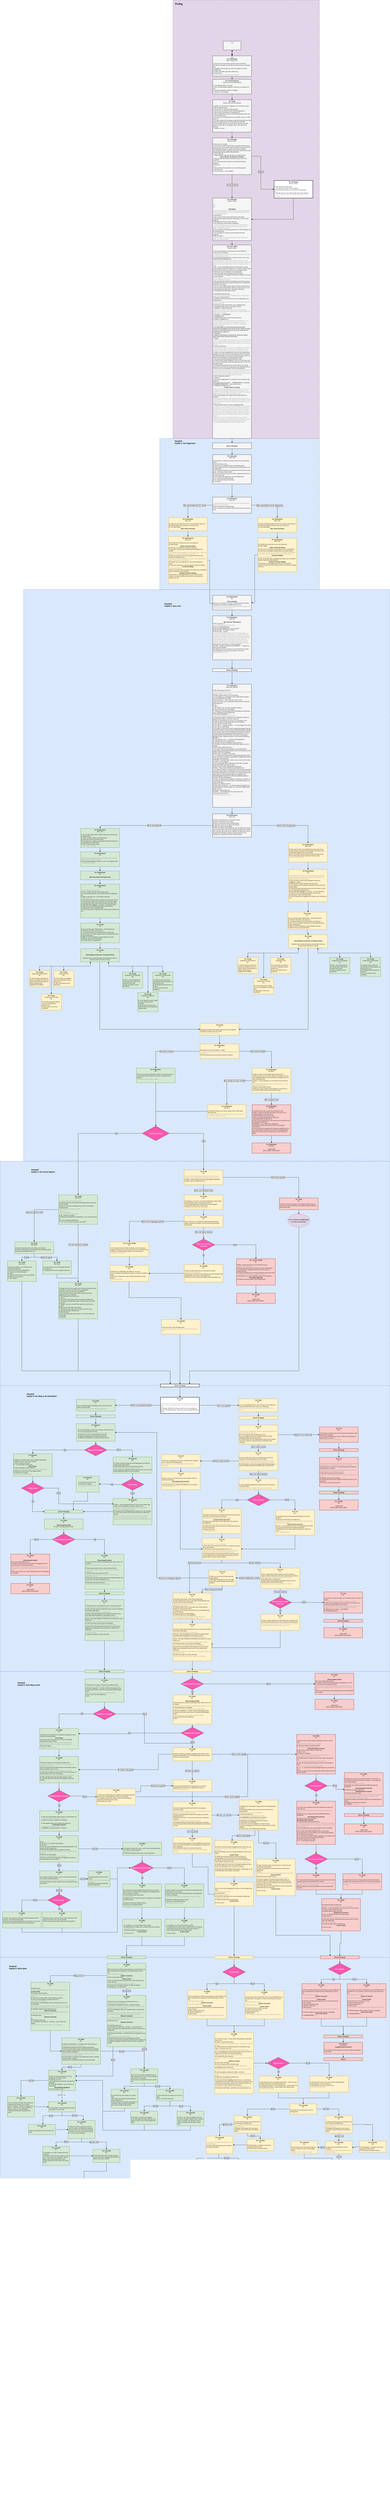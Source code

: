 <mxfile version="20.8.20" type="device" pages="2"><diagram id="TpHbEZxTeLKnfyzER9Sm" name="Seite-1"><mxGraphModel dx="3090" dy="795" grid="1" gridSize="10" guides="1" tooltips="1" connect="1" arrows="1" fold="1" page="1" pageScale="1" pageWidth="827" pageHeight="1169" math="0" shadow="0"><root><mxCell id="0"/><mxCell id="1" parent="0"/><mxCell id="wwMaAejZfamsqyEl2KaO-61" value="" style="rounded=0;whiteSpace=wrap;html=1;labelBorderColor=default;fillColor=#dae8fc;strokeColor=#6c8ebf;dashed=1;strokeWidth=2;movable=0;resizable=0;rotatable=0;deletable=0;editable=0;connectable=0;" parent="1" vertex="1"><mxGeometry x="-1170" y="15310" width="1160" height="1750" as="geometry"/></mxCell><mxCell id="h497gbestvD-9Pc4DU0z-33" value="" style="rounded=0;whiteSpace=wrap;html=1;labelBorderColor=default;fillColor=#dae8fc;strokeColor=#6c8ebf;dashed=1;strokeWidth=2;" parent="1" vertex="1"><mxGeometry x="-1170" y="7930" width="2660" height="1540" as="geometry"/></mxCell><mxCell id="o7cZfKK993c1miXKrzgy-17" value="" style="rounded=0;whiteSpace=wrap;html=1;labelBorderColor=default;fillColor=#dae8fc;strokeColor=#6c8ebf;dashed=1;strokeWidth=2;movable=0;resizable=0;rotatable=0;deletable=0;editable=0;connectable=0;" parent="1" vertex="1"><mxGeometry x="-1010" y="4030" width="2500" height="3900" as="geometry"/></mxCell><mxCell id="CAHha8zzq1isiz35HTYc-5" value="" style="rounded=0;whiteSpace=wrap;html=1;dashed=1;strokeWidth=2;fillColor=#dae8fc;strokeColor=#6c8ebf;movable=0;resizable=0;rotatable=0;deletable=0;editable=0;connectable=0;" parent="1" vertex="1"><mxGeometry x="-80" y="3000" width="1090" height="1030" as="geometry"/></mxCell><mxCell id="8XQXgcEwgORTi30fHtiY-16" value="" style="rounded=0;whiteSpace=wrap;html=1;dashed=1;strokeWidth=2;fillColor=#e1d5e7;strokeColor=#9673a6;movable=0;resizable=0;rotatable=0;deletable=0;editable=0;connectable=0;" parent="1" vertex="1"><mxGeometry x="10" y="10" width="1000" height="2990" as="geometry"/></mxCell><mxCell id="8XQXgcEwgORTi30fHtiY-17" value="&lt;font face=&quot;Tahoma&quot; style=&quot;font-size: 18px;&quot;&gt;&lt;b&gt;Prolog&lt;/b&gt;&lt;/font&gt;" style="text;html=1;strokeColor=none;fillColor=none;align=center;verticalAlign=middle;whiteSpace=wrap;rounded=0;dashed=1;strokeWidth=2;" parent="1" vertex="1"><mxGeometry x="20" y="20" width="60" height="30" as="geometry"/></mxCell><mxCell id="8XQXgcEwgORTi30fHtiY-18" value=":Start&lt;br&gt;" style="rounded=0;whiteSpace=wrap;html=1;strokeWidth=2;fontFamily=Tahoma;fontSize=9;fillColor=#f5f5f5;fontColor=#333333;strokeColor=#666666;verticalAlign=top;spacing=0;" parent="1" vertex="1"><mxGeometry x="354" y="290" width="120" height="60" as="geometry"/></mxCell><mxCell id="VooM5b2EjjWpM587Pbpd-4" value="" style="edgeStyle=orthogonalEdgeStyle;rounded=0;orthogonalLoop=1;jettySize=auto;html=1;fontColor=#000000;" parent="1" source="8XQXgcEwgORTi30fHtiY-19" target="8XQXgcEwgORTi30fHtiY-22" edge="1"><mxGeometry relative="1" as="geometry"/></mxCell><mxCell id="CS6TjD0d5o5ib0hsnLe3-28" value="" style="edgeStyle=orthogonalEdgeStyle;rounded=0;orthogonalLoop=1;jettySize=auto;html=1;fontColor=#000000;" parent="1" source="8XQXgcEwgORTi30fHtiY-19" target="8XQXgcEwgORTi30fHtiY-18" edge="1"><mxGeometry relative="1" as="geometry"/></mxCell><mxCell id="8XQXgcEwgORTi30fHtiY-19" value="&lt;font&gt;:Start&lt;br&gt;&lt;b&gt;Ort: Wohnzimmer&lt;br&gt;&lt;/b&gt;&lt;i&gt;Maria, Valentin, Ben&lt;/i&gt;&lt;br&gt;&lt;/font&gt;&lt;div style=&quot;text-align: justify;&quot;&gt;&lt;font&gt;&lt;br&gt;&lt;/font&gt;&lt;/div&gt;&lt;div style=&quot;text-align: left;&quot;&gt;V: Okay, ich mache mich fertig und mache mich auf den Weg.&lt;/div&gt;&lt;div style=&quot;text-align: left;&quot;&gt;M: Alles klar, bis später pass auf dich auf, heute ist doch ein wichtiger Tag.&lt;/div&gt;&lt;div style=&quot;text-align: left;&quot;&gt;V: Natürlich, ich passe immer auf mich auf, gerade bei so einem wichtigen Tag.&lt;/div&gt;&lt;div style=&quot;text-align: left;&quot;&gt;V: Tschüss, ihr beiden, habt einen schönen Tag&amp;nbsp;&lt;/div&gt;&lt;div style=&quot;text-align: left;&quot;&gt;B: Tschüss Papa.&lt;/div&gt;&lt;div style=&quot;text-align: left;&quot;&gt;&lt;font color=&quot;#878787&quot;&gt;&lt;font&gt;- Valentin macht sich auf den Weg zum Bergwerk.&lt;/font&gt;&lt;/font&gt;&lt;/div&gt;&lt;div style=&quot;text-align: left;&quot;&gt;&lt;font&gt;&lt;br&gt;&lt;/font&gt;&lt;/div&gt;&lt;div style=&quot;text-align: left;&quot;&gt;&lt;font&gt;&lt;br&gt;&lt;/font&gt;&lt;/div&gt;&lt;div style=&quot;text-align: left;&quot;&gt;&lt;br&gt;&lt;/div&gt;" style="rounded=0;whiteSpace=wrap;html=1;strokeWidth=2;fontFamily=Tahoma;fontSize=9;fillColor=#f5f5f5;fontColor=#000000;strokeColor=#666666;verticalAlign=top;spacing=0;spacingLeft=4;spacingRight=4;" parent="1" vertex="1"><mxGeometry x="281" y="390" width="265" height="140" as="geometry"/></mxCell><mxCell id="8XQXgcEwgORTi30fHtiY-21" value="" style="endArrow=classic;html=1;rounded=0;strokeColor=#000000;strokeWidth=2;fontFamily=Tahoma;fontSize=9;fontColor=#000000;exitX=0.5;exitY=1;exitDx=0;exitDy=0;entryX=0.5;entryY=0;entryDx=0;entryDy=0;" parent="1" source="8XQXgcEwgORTi30fHtiY-18" target="8XQXgcEwgORTi30fHtiY-19" edge="1"><mxGeometry width="50" height="50" relative="1" as="geometry"><mxPoint x="450" y="160" as="sourcePoint"/><mxPoint x="500" y="110" as="targetPoint"/></mxGeometry></mxCell><mxCell id="VooM5b2EjjWpM587Pbpd-5" value="" style="edgeStyle=orthogonalEdgeStyle;rounded=0;orthogonalLoop=1;jettySize=auto;html=1;fontColor=#000000;" parent="1" source="8XQXgcEwgORTi30fHtiY-22" target="8XQXgcEwgORTi30fHtiY-26" edge="1"><mxGeometry relative="1" as="geometry"/></mxCell><mxCell id="8XQXgcEwgORTi30fHtiY-22" value="&lt;font color=&quot;#000000&quot;&gt;&lt;b&gt;Ort: Vor dem Bergwerk&lt;/b&gt;&lt;br&gt;&lt;i&gt;Valentin,&amp;nbsp;&lt;/i&gt;&lt;/font&gt;&lt;i style=&quot;color: rgb(0, 0, 0);&quot;&gt;Andrea (Arbeitskollegin)&lt;/i&gt;&lt;font color=&quot;#000000&quot;&gt;&lt;br&gt;&lt;/font&gt;&lt;div style=&quot;&quot;&gt;&lt;font color=&quot;#000000&quot;&gt;&lt;br&gt;&lt;/font&gt;&lt;/div&gt;&lt;div style=&quot;text-align: left;&quot;&gt;&lt;font color=&quot;#000000&quot;&gt;V: Guten Morgen&amp;nbsp;&lt;/font&gt;&lt;i style=&quot;border-color: var(--border-color); text-align: center; color: rgb(0, 0, 0);&quot;&gt;Andrea&lt;/i&gt;&lt;font color=&quot;#000000&quot;&gt;, alles klar?&lt;/font&gt;&lt;/div&gt;&lt;div style=&quot;text-align: left;&quot;&gt;&lt;font color=&quot;#000000&quot;&gt;A: Klar, wie jeden Morgen eigentlich. Und bei dir, wie siehts bei dir aus?&lt;/font&gt;&lt;/div&gt;&lt;div style=&quot;text-align: left;&quot;&gt;&lt;font color=&quot;#000000&quot;&gt;V: Wie immer eigentlich. Wollen wir loslegen?&lt;/font&gt;&lt;/div&gt;&lt;div style=&quot;text-align: left;&quot;&gt;&lt;font color=&quot;#000000&quot;&gt;A: Perfekt, lass uns loslegen!&amp;nbsp;&lt;/font&gt;&lt;/div&gt;" style="rounded=0;whiteSpace=wrap;html=1;strokeWidth=2;fontFamily=Tahoma;fontSize=9;fillColor=#f5f5f5;fontColor=#333333;strokeColor=#666666;verticalAlign=top;spacing=0;spacingLeft=4;spacingRight=4;align=center;" parent="1" vertex="1"><mxGeometry x="281" y="550" width="265" height="100" as="geometry"/></mxCell><mxCell id="CS6TjD0d5o5ib0hsnLe3-4" value="" style="edgeStyle=orthogonalEdgeStyle;rounded=0;orthogonalLoop=1;jettySize=auto;html=1;" parent="1" source="8XQXgcEwgORTi30fHtiY-26" target="CS6TjD0d5o5ib0hsnLe3-2" edge="1"><mxGeometry relative="1" as="geometry"/></mxCell><mxCell id="8XQXgcEwgORTi30fHtiY-26" value="&lt;font&gt;&lt;b&gt;Ort: Stollen&lt;/b&gt;&lt;br&gt;&lt;i style=&quot;border-color: var(--border-color);&quot;&gt;Valentin&lt;/i&gt;&lt;i&gt;, Andrea (Arbeitskollegin)&lt;/i&gt;&lt;br&gt;&lt;/font&gt;&lt;div style=&quot;&quot;&gt;&lt;br&gt;&lt;/div&gt;&lt;div style=&quot;text-align: left;&quot;&gt;&lt;font&gt;V: Ahhhh, ich bin schon etwas aufgeregt, wenn wir heute den neuen Stollen freisprengen sollen.&lt;/font&gt;&lt;/div&gt;&lt;div style=&quot;text-align: left;&quot;&gt;&lt;font&gt;A: Warum den?, es wird schon nichts passieren.&lt;/font&gt;&lt;/div&gt;&lt;div style=&quot;text-align: left;&quot;&gt;&lt;font&gt;V: Hast du nicht den Bericht von der Untersuchung gelesen?&lt;/font&gt;&lt;/div&gt;&lt;div style=&quot;text-align: left;&quot;&gt;&lt;font&gt;A: Nein, warum was steht den so Schlimmes drin?&lt;/font&gt;&lt;/div&gt;&lt;div style=&quot;text-align: left;&quot;&gt;&lt;font&gt;V: Die Gesteinsschicht, in die der neue Stollen gesprengt werden soll, ist nicht zu 100% sicher.&lt;/font&gt;&lt;/div&gt;&lt;div style=&quot;text-align: left;&quot;&gt;&lt;font&gt;A: Ich dachte, die Verwaltung lässt uns nur arbeiten, wenn es zu 100% sicher ist?&lt;/font&gt;&lt;/div&gt;&lt;div style=&quot;text-align: left;&quot;&gt;&lt;font&gt;V: Ja, aber du kennst die Verwaltung, es geht am Ende immer ums Geld und in der Gesteinsschicht soll sich sehr viel Eisen befinden.&lt;/font&gt;&lt;/div&gt;&lt;div style=&quot;text-align: left;&quot;&gt;&lt;font&gt;A: Toll, und dafür müssen wir uns der Gefahr aussetzen. Am Ende bleibt halt immer alles an uns hängen, naja es wird schon nichts passieren.&lt;/font&gt;&lt;/div&gt;&lt;div style=&quot;text-align: left;&quot;&gt;&lt;font&gt;V: Hoffen wir es mal...&lt;/font&gt;&lt;/div&gt;" style="rounded=0;whiteSpace=wrap;html=1;strokeWidth=2;fontFamily=Tahoma;fontSize=9;fillColor=#f5f5f5;fontColor=default;strokeColor=#666666;verticalAlign=top;spacing=0;spacingLeft=4;spacingRight=4;align=center;" parent="1" vertex="1"><mxGeometry x="281" y="690" width="265" height="220" as="geometry"/></mxCell><mxCell id="CS6TjD0d5o5ib0hsnLe3-2" value="&lt;font color=&quot;#000000&quot;&gt;&lt;b&gt;Ort: Arbeitsplatz&lt;/b&gt;&lt;br&gt;&lt;/font&gt;&lt;i style=&quot;border-color: var(--border-color); color: rgb(0, 0, 0);&quot;&gt;Valentin&lt;/i&gt;&lt;font color=&quot;#000000&quot;&gt;&lt;i&gt;,&amp;nbsp;&lt;/i&gt;&lt;/font&gt;&lt;i style=&quot;color: rgb(0, 0, 0);&quot;&gt;Andrea&lt;/i&gt;&lt;font color=&quot;#000000&quot;&gt;&lt;br&gt;&lt;/font&gt;&lt;div style=&quot;&quot;&gt;&lt;font color=&quot;#000000&quot;&gt;&lt;br&gt;&lt;/font&gt;&lt;/div&gt;&lt;div style=&quot;text-align: left;&quot;&gt;&lt;span style=&quot;background-color: initial;&quot;&gt;&lt;font color=&quot;#000000&quot;&gt;A: Okay, lass uns loslegen.&amp;nbsp;&lt;/font&gt;&lt;/span&gt;&lt;/div&gt;&lt;div style=&quot;text-align: left;&quot;&gt;&lt;span style=&quot;background-color: initial;&quot;&gt;&lt;font color=&quot;#000000&quot;&gt;V: Wir müssen erst den restlichen Schutt von gestern beiseite räumen, sonst ist es hier viel zu eng, die andere Schicht hat auch schon fast alle Sprengladungen platziert wir müssen nur die letzte anbringen.&lt;/font&gt;&lt;/span&gt;&lt;/div&gt;&lt;div style=&quot;text-align: left;&quot;&gt;&lt;span style=&quot;background-color: initial;&quot;&gt;&lt;font color=&quot;#000000&quot;&gt;A: Lass mich das Geröll wegräumen, dann kannst du dich um die letzte Sprengladung kümmern und das Dynamit holen.&lt;/font&gt;&lt;/span&gt;&lt;/div&gt;&lt;div style=&quot;text-align: left;&quot;&gt;&lt;font color=&quot;#000000&quot;&gt;V: Okay, klingt gut.&lt;/font&gt;&lt;/div&gt;&lt;div style=&quot;text-align: left;&quot;&gt;&lt;font color=&quot;#000000&quot;&gt;- Valentin geht zum Lager und holt die letzte Stange Dynamit.&lt;/font&gt;&lt;/div&gt;&lt;div style=&quot;&quot;&gt;&lt;span style=&quot;background-color: initial;&quot;&gt;&lt;b&gt;&lt;font color=&quot;#000000&quot;&gt;[Enter drücken, um Dynamit zu erhalten]&lt;/font&gt;&lt;/b&gt;&lt;/span&gt;&lt;/div&gt;&lt;div style=&quot;text-align: left;&quot;&gt;&lt;span style=&quot;background-color: initial;&quot;&gt;&lt;font color=&quot;#000000&quot;&gt;V: Okay, ich habe das Dynamit vorbereitet, hast du so weit alles vorbereitet?&lt;/font&gt;&lt;/span&gt;&lt;/div&gt;&lt;div style=&quot;text-align: left;&quot;&gt;&lt;span style=&quot;background-color: initial;&quot;&gt;&lt;font color=&quot;#000000&quot;&gt;A: Ja, von meiner Seite ist alles bereit, du kannst das Dynamit platzieren.&lt;/font&gt;&lt;/span&gt;&lt;/div&gt;&lt;div style=&quot;text-align: left;&quot;&gt;&lt;span style=&quot;background-color: initial;&quot;&gt;&lt;font color=&quot;#000000&quot;&gt;V: Alles klar...&lt;/font&gt;&lt;/span&gt;&lt;/div&gt;&lt;div style=&quot;text-align: left;&quot;&gt;&lt;span style=&quot;background-color: initial;&quot;&gt;&lt;font color=&quot;#000000&quot;&gt;V: ...&lt;/font&gt;&lt;/span&gt;&lt;/div&gt;&lt;div style=&quot;text-align: left;&quot;&gt;&lt;font color=&quot;#000000&quot;&gt;V: Okay, das Dynamit ist platziert, lass uns in Deckung gehen.&lt;/font&gt;&lt;/div&gt;&lt;div style=&quot;text-align: left;&quot;&gt;&lt;font color=&quot;#000000&quot;&gt;V: Bist du bereit?&lt;/font&gt;&lt;/div&gt;&lt;div style=&quot;text-align: left;&quot;&gt;&lt;font color=&quot;#000000&quot;&gt;A: Ja, ich bin bereit ... lass es knallen!!&lt;/font&gt;&lt;/div&gt;&lt;font color=&quot;#000000&quot;&gt;&lt;span style=&quot;font-family: monospace; font-size: 0px; text-align: start;&quot;&gt;%3CmxGraphModel%3E%3Croot%3E%3CmxCell%20id%3D%220%22%2F%3E%3CmxCell%20id%3D%221%22%20parent%3D%220%22%2F%3E%3CmxCell%20id%3D%222%22%20value%3D%22%26lt%3Bfont%20color%3D%26quot%3B%23000000%26quot%3B%26gt%3B%26lt%3Bb%26gt%3BOrt%3A%20Arbeitsplatz%26lt%3B%2Fb%26gt%3B%26lt%3Bbr%26gt%3B%26lt%3Bi%26gt%3BVater%2C%26amp%3Bnbsp%3BArbeitskollege%26lt%3B%2Fi%26gt%3B%26lt%3Bbr%26gt%3B%26lt%3B%2Ffont%26gt%3B%26lt%3Bdiv%20style%3D%26quot%3B%26quot%3B%26gt%3B%26lt%3Bfont%20color%3D%26quot%3B%23000000%26quot%3B%26gt%3B%26lt%3Bbr%26gt%3B%26lt%3B%2Ffont%26gt%3B%26lt%3B%2Fdiv%26gt%3B%26lt%3Bdiv%20style%3D%26quot%3B%26quot%3B%26gt%3B%26lt%3Bb%26gt%3B%5BEnter%20dr%C3%BCcken%20um%20Sprengung%20zu%20initiieren%5D%26lt%3B%2Fb%26gt%3B%26lt%3B%2Fdiv%26gt%3B%22%20style%3D%22rounded%3D0%3BwhiteSpace%3Dwrap%3Bhtml%3D1%3BstrokeWidth%3D2%3BfontFamily%3DTahoma%3BfontSize%3D9%3BfillColor%3D%23f5f5f5%3BfontColor%3D%23333333%3BstrokeColor%3D%23666666%3BverticalAlign%3Dtop%3Bspacing%3D0%3BspacingLeft%3D4%3BspacingRight%3D4%3Balign%3Dcenter%3B%22%20vertex%3D%221%22%20parent%3D%221%22%3E%3CmxGeometry%20x%3D%22281%22%20y%3D%22930%22%20width%3D%22265%22%20height%3D%2260%22%20as%3D%22geometry%22%2F%3E%3C%2FmxCell%3E%3C%2Froot%3E%3C%2FmxGraphModel%3E&lt;/span&gt;&lt;span style=&quot;font-family: monospace; font-size: 0px; text-align: start;&quot;&gt;%3CmxGraphModel%3E%3Croot%3E%3CmxCell%20id%3D%220%22%2F%3E%3CmxCell%20id%3D%221%22%20parent%3D%220%22%2F%3E%3CmxCell%20id%3D%222%22%20value%3D%22%26lt%3Bfont%20color%3D%26quot%3B%23000000%26quot%3B%26gt%3B%26lt%3Bb%26gt%3BOrt%3A%20Arbeitsplatz%26lt%3B%2Fb%26gt%3B%26lt%3Bbr%26gt%3B%26lt%3Bi%26gt%3BVater%2C%26amp%3Bnbsp%3BArbeitskollege%26lt%3B%2Fi%26gt%3B%26lt%3Bbr%26gt%3B%26lt%3B%2Ffont%26gt%3B%26lt%3Bdiv%20style%3D%26quot%3B%26quot%3B%26gt%3B%26lt%3Bfont%20color%3D%26quot%3B%23000000%26quot%3B%26gt%3B%26lt%3Bbr%26gt%3B%26lt%3B%2Ffont%26gt%3B%26lt%3B%2Fdiv%26gt%3B%26lt%3Bdiv%20style%3D%26quot%3B%26quot%3B%26gt%3B%26lt%3Bb%26gt%3B%5BEnter%20dr%C3%BCcken%20um%20Sprengung%20zu%20initiieren%5D%26lt%3B%2Fb%26gt%3B%26lt%3B%2Fdiv%26gt%3B%22%20style%3D%22rounded%3D0%3BwhiteSpace%3Dwrap%3Bhtml%3D1%3BstrokeWidth%3D2%3BfontFamily%3DTahoma%3BfontSize%3D9%3BfillColor%3D%23f5f5f5%3BfontColor%3D%23333333%3BstrokeColor%3D%23666666%3BverticalAlign%3Dtop%3Bspacing%3D0%3BspacingLeft%3D4%3BspacingRight%3D4%3Balign%3Dcenter%3B%22%20vertex%3D%221%22%20parent%3D%221%22%3E%3CmxGeometry%20x%3D%22281%22%20y%3D%22930%22%20width%3D%22265%22%20height%3D%2260%22%20as%3D%22geometry%22%2F%3E%3C%2FmxCell%3E%3C%2Froot%3E%3C%2FmxGraphMode&lt;/span&gt;&lt;/font&gt;&lt;span style=&quot;color: rgba(0, 0, 0, 0); font-family: monospace; font-size: 0px; text-align: start;&quot;&gt;&lt;br&gt;&lt;/span&gt;" style="rounded=0;whiteSpace=wrap;html=1;strokeWidth=2;fontFamily=Tahoma;fontSize=9;fillColor=#f5f5f5;fontColor=#333333;strokeColor=#666666;verticalAlign=top;spacing=0;spacingLeft=4;spacingRight=4;align=center;" parent="1" vertex="1"><mxGeometry x="281" y="950" width="265" height="250" as="geometry"/></mxCell><mxCell id="CS6TjD0d5o5ib0hsnLe3-13" value="" style="edgeStyle=orthogonalEdgeStyle;rounded=0;orthogonalLoop=1;jettySize=auto;html=1;exitX=0.5;exitY=1;exitDx=0;exitDy=0;entryX=0.5;entryY=0;entryDx=0;entryDy=0;" parent="1" source="CS6TjD0d5o5ib0hsnLe3-2" target="CS6TjD0d5o5ib0hsnLe3-7" edge="1"><mxGeometry relative="1" as="geometry"><Array as="points"/><mxPoint x="413.5" y="1300" as="sourcePoint"/></mxGeometry></mxCell><mxCell id="CS6TjD0d5o5ib0hsnLe3-14" value="Knopf drücken" style="edgeLabel;html=1;align=center;verticalAlign=middle;resizable=0;points=[];labelBorderColor=default;spacing=2;spacingTop=0;spacingLeft=0;" parent="CS6TjD0d5o5ib0hsnLe3-13" vertex="1" connectable="0"><mxGeometry x="-0.226" relative="1" as="geometry"><mxPoint x="1" y="8" as="offset"/></mxGeometry></mxCell><mxCell id="CS6TjD0d5o5ib0hsnLe3-24" value="" style="edgeStyle=orthogonalEdgeStyle;rounded=0;orthogonalLoop=1;jettySize=auto;html=1;fontColor=#878787;" parent="1" source="CS6TjD0d5o5ib0hsnLe3-7" target="CS6TjD0d5o5ib0hsnLe3-23" edge="1"><mxGeometry relative="1" as="geometry"/></mxCell><mxCell id="CS6TjD0d5o5ib0hsnLe3-7" value="&lt;font&gt;&lt;b&gt;Ort: Arbeitsplatz&lt;/b&gt;&lt;br&gt;&lt;i style=&quot;border-color: var(--border-color);&quot;&gt;Valentin&lt;/i&gt;&lt;i&gt;,&amp;nbsp;&lt;/i&gt;&lt;/font&gt;&lt;i style=&quot;&quot;&gt;Andrea&lt;/i&gt;&lt;font&gt;&lt;br&gt;&lt;/font&gt;&lt;div style=&quot;&quot;&gt;&lt;font&gt;&lt;br&gt;&lt;/font&gt;&lt;/div&gt;&lt;div style=&quot;text-align: left;&quot;&gt;&lt;font&gt;-3...&lt;/font&gt;&lt;/div&gt;&lt;div style=&quot;text-align: left;&quot;&gt;&lt;font&gt;-2...&lt;/font&gt;&lt;/div&gt;&lt;div style=&quot;text-align: left;&quot;&gt;&lt;font&gt;-1...&lt;/font&gt;&lt;/div&gt;&lt;div style=&quot;&quot;&gt;&lt;b&gt;&lt;font&gt;[Sprengung]&lt;/font&gt;&lt;/b&gt;&lt;/div&gt;&lt;div style=&quot;text-align: left;&quot;&gt;&lt;font color=&quot;#878787&quot;&gt;&lt;font&gt;- Die Luft am Arbeitsplatz wird durch den Staub der Explosion gefüllt. Steine und Geröll fliegen durch die Luft und landen links und rechts von den beiden Arbeitern&lt;/font&gt;&lt;font&gt;.&lt;/font&gt;&lt;/font&gt;&lt;/div&gt;&lt;div style=&quot;text-align: left;&quot;&gt;&lt;font&gt;A: WOOOW!!!!&lt;/font&gt;&lt;/div&gt;&lt;div style=&quot;text-align: left;&quot;&gt;&lt;font&gt;A: Das war laut, ich kann durch den Staub gar nichts sehen.&lt;/font&gt;&lt;/div&gt;&lt;div style=&quot;text-align: left;&quot;&gt;&lt;font&gt;V: Hey, bist du verrückt, geh wieder in Deckung, bis sich der Staub gelegt hat.&lt;/font&gt;&lt;/div&gt;&lt;div style=&quot;text-align: left;&quot;&gt;&lt;font&gt;A: Beruhige dich, ich bin ja schon wieder da.&lt;/font&gt;&lt;/div&gt;&lt;div style=&quot;text-align: left;&quot;&gt;&lt;font&gt;V: Wir warten jetzt, bis der Staub sich gelegt hat.&lt;/font&gt;&lt;/div&gt;&lt;div style=&quot;text-align: left;&quot;&gt;&lt;font color=&quot;#878787&quot;&gt;- Die beiden Arbeiter harren aus, um nicht vom Geröll getroffen zu werden. Nach einigen Minuten&amp;nbsp;legt sich auch der Staub und es ist möglich, wieder mehr zu sehen.&lt;/font&gt;&lt;/div&gt;&lt;div style=&quot;text-align: left;&quot;&gt;&lt;font&gt;A: Los, jetzt haben wir lange genug gewartet, ich will das Ergebnis von der Sprengung sehen.&lt;/font&gt;&lt;/div&gt;&lt;div style=&quot;text-align: left;&quot;&gt;&lt;font&gt;V: Sei vorsichtig, das ist alles noch nicht gesichert und kann einstürzen.&amp;nbsp;&lt;/font&gt;&lt;/div&gt;&lt;div style=&quot;text-align: left;&quot;&gt;&lt;font&gt;A: Bin ich immer!!&lt;/font&gt;&lt;/div&gt;&lt;div style=&quot;text-align: left;&quot;&gt;&lt;font&gt;&lt;font color=&quot;#878787&quot;&gt;- Andrea stürmt voraus zum neu gesprengten Stollen, Valentin hat Mühe, ihm schnell zu folgen.&lt;/font&gt;&amp;nbsp;&lt;/font&gt;&lt;/div&gt;&lt;div style=&quot;text-align: left;&quot;&gt;&lt;br&gt;&lt;/div&gt;&lt;div style=&quot;text-align: left;&quot;&gt;&lt;font&gt;&lt;br&gt;&lt;/font&gt;&lt;/div&gt;&lt;div style=&quot;text-align: left;&quot;&gt;&lt;br&gt;&lt;/div&gt;" style="rounded=0;whiteSpace=wrap;html=1;strokeWidth=2;fontFamily=Tahoma;fontSize=9;fillColor=#f5f5f5;fontColor=#000000;strokeColor=#666666;verticalAlign=top;spacing=0;spacingLeft=4;spacingRight=4;align=center;" parent="1" vertex="1"><mxGeometry x="281" y="1360" width="265" height="290" as="geometry"/></mxCell><mxCell id="CS6TjD0d5o5ib0hsnLe3-27" value="" style="edgeStyle=orthogonalEdgeStyle;rounded=0;orthogonalLoop=1;jettySize=auto;html=1;fontColor=#878787;exitX=0.5;exitY=1;exitDx=0;exitDy=0;" parent="1" source="CS6TjD0d5o5ib0hsnLe3-8" target="CS6TjD0d5o5ib0hsnLe3-7" edge="1"><mxGeometry relative="1" as="geometry"><mxPoint x="832.5" y="1200" as="targetPoint"/></mxGeometry></mxCell><mxCell id="CS6TjD0d5o5ib0hsnLe3-8" value="&lt;font color=&quot;#000000&quot;&gt;&lt;b&gt;Ort: Arbeitsplatz&lt;/b&gt;&lt;br&gt;&lt;/font&gt;&lt;i style=&quot;border-color: var(--border-color);&quot;&gt;Valentin&lt;/i&gt;&lt;font color=&quot;#000000&quot;&gt;&lt;i&gt;,&amp;nbsp;&lt;/i&gt;&lt;/font&gt;&lt;i style=&quot;color: rgb(0, 0, 0);&quot;&gt;Andrea&lt;/i&gt;&lt;font color=&quot;#000000&quot;&gt;&lt;br&gt;&lt;/font&gt;&lt;div style=&quot;&quot;&gt;&lt;font color=&quot;#000000&quot;&gt;&lt;br&gt;&lt;/font&gt;&lt;/div&gt;&lt;div style=&quot;text-align: left;&quot;&gt;&lt;font color=&quot;#000000&quot;&gt;A: Was ist los mit dir, alles okay?&lt;/font&gt;&lt;/div&gt;&lt;div style=&quot;text-align: left;&quot;&gt;&lt;font color=&quot;#000000&quot;&gt;V: Ich weiß nicht, ich bin mir doch unsicher ...&lt;/font&gt;&lt;/div&gt;&lt;div style=&quot;text-align: left;&quot;&gt;&lt;font color=&quot;#000000&quot;&gt;A: Jetzt drück den Auslöser, da wird schon nichts passieren!&lt;/font&gt;&lt;/div&gt;&lt;div style=&quot;text-align: left;&quot;&gt;&lt;font color=&quot;#000000&quot;&gt;V: ...&lt;/font&gt;&lt;/div&gt;&lt;div style=&quot;text-align: left;&quot;&gt;&lt;font color=&quot;#000000&quot;&gt;A: Boaahh, alles muss man selber machen, gib mir den Auslöser.&lt;/font&gt;&lt;/div&gt;&lt;div style=&quot;text-align: left;&quot;&gt;&lt;font color=&quot;#878787&quot;&gt;- Andrea nimmt den Auslöser und betätigt den Auslöser für die Sprengung&lt;/font&gt;&lt;font color=&quot;#000000&quot;&gt;.&lt;/font&gt;&lt;/div&gt;&lt;div style=&quot;text-align: left;&quot;&gt;&lt;br&gt;&lt;/div&gt;" style="rounded=0;whiteSpace=wrap;html=1;strokeWidth=2;fontFamily=Tahoma;fontSize=9;verticalAlign=top;spacing=0;spacingLeft=4;spacingRight=4;align=center;" parent="1" vertex="1"><mxGeometry x="700" y="1240" width="265" height="120" as="geometry"/></mxCell><mxCell id="CS6TjD0d5o5ib0hsnLe3-19" style="edgeStyle=orthogonalEdgeStyle;rounded=0;orthogonalLoop=1;jettySize=auto;html=1;exitX=0.5;exitY=1;exitDx=0;exitDy=0;" parent="1" source="CS6TjD0d5o5ib0hsnLe3-8" target="CS6TjD0d5o5ib0hsnLe3-8" edge="1"><mxGeometry relative="1" as="geometry"/></mxCell><mxCell id="nhqldIkiGZbufoCKYKXM-1" value="" style="edgeStyle=orthogonalEdgeStyle;rounded=0;orthogonalLoop=1;jettySize=auto;html=1;" parent="1" source="CS6TjD0d5o5ib0hsnLe3-23" target="CAHha8zzq1isiz35HTYc-8" edge="1"><mxGeometry relative="1" as="geometry"/></mxCell><mxCell id="CS6TjD0d5o5ib0hsnLe3-23" value="&lt;font&gt;&lt;b&gt;Ort: Neuer Stollen&lt;/b&gt;&lt;br&gt;&lt;i style=&quot;border-color: var(--border-color);&quot;&gt;Valentin&lt;/i&gt;&lt;i&gt;,&amp;nbsp;&lt;/i&gt;&lt;/font&gt;&lt;i style=&quot;&quot;&gt;Andrea&lt;/i&gt;&lt;font&gt;&lt;br&gt;&lt;/font&gt;&lt;div style=&quot;&quot;&gt;&lt;font&gt;&lt;br&gt;&lt;/font&gt;&lt;/div&gt;&lt;div style=&quot;text-align: left;&quot;&gt;A: Es hat alles funktioniert, schau dir nur den neuen Stollen an!&lt;/div&gt;&lt;div style=&quot;text-align: left;&quot;&gt;V: Wow, besser als erwartet!&lt;/div&gt;&lt;div style=&quot;text-align: left;&quot;&gt;&lt;font color=&quot;#878787&quot;&gt;- Die beiden schauen in einen tiefen schwarzen Gang, der noch immer voll aufgewirbeltem Staub ist.&lt;/font&gt;&lt;/div&gt;&lt;div style=&quot;text-align: left;&quot;&gt;A: Lass uns den Gang inspizieren, wir müssen wissen, wie es in den tieferen Bereichen funktioniert hat.&lt;/div&gt;&lt;div style=&quot;text-align: left;&quot;&gt;&lt;font color=&quot;#878787&quot;&gt;- Beide machen sich auf den Weg und begehen den neuen Stollen. Durch den Staub ist es schwer, viel zu erkennen, Gerade so können die beiden in dem neuen Stollen stehen. Links und rechts liegt sehr viel Schutt.&amp;nbsp;&lt;/font&gt;&lt;/div&gt;&lt;div style=&quot;text-align: left;&quot;&gt;V: Hm... auf den ersten Blick scheint der Stollen stabil zu sein die Untersuchung ist wohl fehlerhaft gewesen, wir sollten trotzdem Stützen platzieren für alle Fälle, man weiß nie, was noch passieren kann.&amp;nbsp;&lt;/div&gt;&lt;div style=&quot;text-align: left;&quot;&gt;V: Hast du die neuen Stützbalken schon bereitgestellt?&lt;/div&gt;&lt;div style=&quot;text-align: left;&quot;&gt;A: Klar, die stehen oben am Eingang vom neuen Stollen.&lt;/div&gt;&lt;div style=&quot;text-align: left;&quot;&gt;V: Gut, dann sollten wir anfangen, die Stützen zu platzieren, bevor hier noch was einstürzt.&amp;nbsp;&lt;/div&gt;&lt;div style=&quot;text-align: left;&quot;&gt;&lt;font color=&quot;#878787&quot;&gt;- Beide fangen an, Schutt beiseite zu räumen und an den freigeräumten Plätzen Stützbalken zu platzieren.&lt;/font&gt;&lt;/div&gt;&lt;div style=&quot;text-align: left;&quot;&gt;V:&amp;nbsp;Hey, du musst die viel fester in den Boden und die Decke rammen, sonst hallten die nicht richtig, schau die erste hier an, wie stabil sie ist, deine sind viel zu locker.&lt;/div&gt;&lt;div style=&quot;text-align: left;&quot;&gt;A:&amp;nbsp;Ach was, meine halten auch je mehr es sind, desto stabiler sind sie, wenn wir ein paar mehr platzieren, müssen sie auch nicht so fest sein.&amp;nbsp;&lt;/div&gt;&lt;div style=&quot;text-align: left;&quot;&gt;V:&amp;nbsp;So funktioniert das aber nicht... Hey Andrea, bleib hier!!&lt;/div&gt;&lt;div style=&quot;text-align: left;&quot;&gt;V: Ach egal mache ich eben alleine weiter.&lt;/div&gt;&lt;div style=&quot;text-align: left;&quot;&gt;&lt;br&gt;&lt;/div&gt;&lt;div style=&quot;text-align: left;&quot;&gt;A: AHAHAHAaahh Juhuuuuuu&lt;/div&gt;&lt;div style=&quot;text-align: left;&quot;&gt;&lt;font color=&quot;#878787&quot;&gt;- Valentin läuft in Richtung der Jubelgeräusche von seiner Kollegin.&lt;/font&gt;&lt;/div&gt;&lt;div style=&quot;text-align: left;&quot;&gt;V: Hey, was ist den bei dir los?&lt;/div&gt;&lt;div style=&quot;text-align: left;&quot;&gt;A: Garnichts, ich freue mich einfach nur, dass die Sprengung so gut funktioniert hat.&lt;/div&gt;&lt;div style=&quot;text-align: left;&quot;&gt;&lt;font color=&quot;#878787&quot;&gt;- Andrea springt wie von der Tarantel gestochen durch den engen und unwegsamen Stollen.&lt;/font&gt;&amp;nbsp;&lt;/div&gt;&lt;div style=&quot;text-align: left;&quot;&gt;A: Ich kann es einfach nicht glauben, dass es funktioniert hat...&lt;/div&gt;&lt;div style=&quot;text-align: left;&quot;&gt;V: Jetzt beruhige dich wieder...was ist den los mit dir.&lt;/div&gt;&lt;div style=&quot;text-align: left;&quot;&gt;V: ANDREA......HEEYY HALLOO&lt;/div&gt;&lt;div style=&quot;text-align: left;&quot;&gt;&lt;font color=&quot;#878787&quot;&gt;- Egal was Valentin auch sagt Andrea lässt sich nicht beruhigen. Plötzlich bricht der Boden unter Andrea durch ihr herum springen auf und sie stürzt in die Tiefe.&lt;/font&gt;&lt;/div&gt;&lt;div style=&quot;text-align: left;&quot;&gt;A: Was zum...?...AAHHHHHHH&amp;nbsp;&lt;/div&gt;&lt;div style=&quot;text-align: left;&quot;&gt;V: ANDREEAAAA.....&lt;/div&gt;&lt;div style=&quot;text-align: left;&quot;&gt;V: ANDREEAAA warte, ich werfe dir ein Seil runter...&lt;/div&gt;&lt;div style=&quot;text-align: left;&quot;&gt;V: Andrea?...ANDREAAA??&lt;/div&gt;&lt;div style=&quot;text-align: left;&quot;&gt;&lt;font color=&quot;#878787&quot;&gt;- Mehrere Minuten hört Valentin nichts von seiner Kollegin, er will schon den Vorfall im Hauptquartier melden gehen, damit eine Rettungsaktion gestartet werden kann. Da hört er auf einmal die Stimme von Andrea.&lt;/font&gt;&lt;/div&gt;&lt;div style=&quot;text-align: left;&quot;&gt;A:&amp;nbsp;ES GEHT MIR GUT SIND NUR EIN PAAR KRATZER, VALENTIN WIR HABEN EINE ENTDECKUNG GEMACHT HIER UNTEN IST EIN RISIEGER RAUM ICH KANN ABER NICHTS ERKENNEN WAS HIER IST.&lt;/div&gt;&lt;div style=&quot;text-align: left;&quot;&gt;A: MOMENT...&amp;nbsp;&lt;/div&gt;&lt;div style=&quot;text-align: left;&quot;&gt;A: HIER IST EIN RISIGES STEINGEFÄS. WIRF MAL MEHR SEILE HERUNTER UND HOL DEN KRAN&lt;/div&gt;&lt;div style=&quot;text-align: left;&quot;&gt;V: Ehhhh...&lt;/div&gt;&lt;div style=&quot;text-align: left;&quot;&gt;&lt;font color=&quot;#878787&quot;&gt;- Valentin, der oben steht, versteht nicht ganz, was er davon halten soll, aber da er seinen Kollegen endlich retten will, holt er noch mehr Seile und den mobilen Kran. Er macht die Seile am Kran fest und wirft sie in das Loch.&lt;/font&gt;&lt;/div&gt;&lt;div style=&quot;text-align: left;&quot;&gt;A: Jetzt zieh mich hoch!&lt;/div&gt;&lt;div style=&quot;text-align: left;&quot;&gt;&lt;font color=&quot;#878787&quot;&gt;- Valentin legt den Schalter um und der Kran beginnt an den Seilen zu ziehen, der Kran schafft es fast nicht, die Last hochzuheben, doch schließlich kommt Andrea und das mystische Gefäß zum Vorschein.&lt;/font&gt;&lt;/div&gt;&lt;div style=&quot;text-align: left;&quot;&gt;A:&amp;nbsp;Schau, was ich hier gefunden habe, da unten ist ein riesiger Raum, irgendwas ist da unten, ich konnte aber nicht mehr Sehen wir müssen oben Bescheid geben, hier muss eine Expedition gestartet werden, wir könnten eine archäologische Entdeckung gemacht haben.&lt;/div&gt;&lt;div style=&quot;text-align: left;&quot;&gt;V: Jetzt mach mal halb lang und beruhige dich wieder...&lt;/div&gt;&lt;div style=&quot;text-align: left;&quot;&gt;A:&amp;nbsp;Schau dir dieses riesige Steinding an, sieht aus wie ein Sarg, schau mal, wie viele Totenköpfe auf dem Sarg eingraviert sind, was die wohl zu bedeuten haben.&lt;/div&gt;&lt;div style=&quot;text-align: left;&quot;&gt;V:&amp;nbsp;Wahrscheinlich nicht Gutes fasse es lieber nicht an, ich will gar nicht wissen, was da drin ist, weil gut kann es mit Sicherheit nicht sein.&lt;/div&gt;&lt;div style=&quot;text-align: left;&quot;&gt;A:&amp;nbsp;Ach wo, lass es uns aufmachen, was soll schon passieren.&lt;/div&gt;&lt;div style=&quot;text-align: left;&quot;&gt;&lt;font color=&quot;#878787&quot;&gt;- Andrea kletterte auf das immer noch am Kran hängende Sarg ähnliche Objekt und setzt ihre Hacke an, um es zu öffnen. Sie holt aus… aber bevor sie mit der Hacke zuschlagen kann, bricht das Seil durch die Last und Andrea fällt samt Sarg wieder zurück in das Loch.&lt;/font&gt;&lt;/div&gt;&lt;div style=&quot;text-align: left;&quot;&gt;V: HEYY LEBST DU NOCH??&lt;/div&gt;&lt;div style=&quot;text-align: left;&quot;&gt;A: JAAAA...&lt;/div&gt;&lt;div style=&quot;text-align: left;&quot;&gt;A: Der Sarg ist aufgebrochen, er ist offen hier in den Trümmern liegt irgendwas.&amp;nbsp;&lt;/div&gt;&lt;div style=&quot;text-align: left;&quot;&gt;A: Oh mein Gott, es bewegt sich…. AHHHHAHSAH es ist lebendig AHADHHHAHHHHASICN… renn um dein Leben…&lt;/div&gt;&lt;div style=&quot;text-align: left;&quot;&gt;V: ANDREA?? ANDREAAA???&lt;/div&gt;&lt;div style=&quot;&quot;&gt;&lt;b&gt;[Lauter schrei ist zu hören]&lt;/b&gt;&lt;/div&gt;&lt;div style=&quot;text-align: left;&quot;&gt;&lt;font color=&quot;#878787&quot;&gt;- Valentin rennt Richtung Ausgang des neuen Stollens, er hört, wie er von irgendwelchen stumpfen schnellen Schritten verfolgt wird. Er versucht so schnell wie möglich zu rennen, was sich durch den ganzen Schutt der Sprengung als sehr schwierig herausstellt.&lt;/font&gt;&lt;/div&gt;&lt;div style=&quot;text-align: left;&quot;&gt;A: Da ist der Ausgang zu den anderen Stollen, gleich habe ich es geschafft.&quot;&lt;/div&gt;&lt;div style=&quot;text-align: left;&quot;&gt;&lt;font color=&quot;#878787&quot;&gt;- Die stumpfen Fußstapfen werden immer schneller und lauter. Doch Valentin schafft es und erreicht den Anfang des neuen Stollens. Er dreht sich um und schaut in den dunklen Stollen, die Fußstapfen sind nicht mehr zu hören.&lt;br&gt;&lt;/font&gt;&lt;/div&gt;&lt;div style=&quot;text-align: left;&quot;&gt;V:&amp;nbsp;Was auch immer da war, ich muss es abgehängt haben.&lt;/div&gt;&lt;div style=&quot;text-align: left;&quot;&gt;&lt;font color=&quot;#878787&quot;&gt;-&amp;nbsp; Er dreht sich weg und hält sich an einer der Stützen des alten Stollens fest. Auf einmal wird er zu Boden gerissen und in den neuen Stollen gezogen. Er versucht sich an einem der neuen Stützen festzuhalten, da diese aber von seinem Kollegen nicht richtig fest gemacht sind, löst sich die Stütze aus der Verankerung und fällt zu Boden. Durch das los lösen der Stelze hat der Vater den halt verloren und wird ins Dunkle gezogen.&lt;/font&gt;&lt;/div&gt;&lt;div style=&quot;text-align: left;&quot;&gt;&lt;font color=&quot;#878787&quot;&gt;- Durch das Lösen der Stütze beginnt ein Teil des neuen Stollens einzubrechen, gerade so hält die letzte Stütze den Eingang des Stollens, sodass der Zusammenbruch nicht auf die alten Stollen übertritt.&lt;/font&gt;&lt;/div&gt;&lt;div style=&quot;text-align: left;&quot;&gt;&lt;span style=&quot;background-color: initial;&quot;&gt;&lt;font color=&quot;#878787&quot;&gt;- Gut gefestigte Stützen haben eben einen wichtigen Grund.&lt;/font&gt;&lt;/span&gt;&lt;/div&gt;" style="rounded=0;whiteSpace=wrap;html=1;strokeWidth=2;fontFamily=Tahoma;fontSize=9;fillColor=#f5f5f5;fontColor=#000000;strokeColor=#666666;verticalAlign=top;spacing=0;spacingLeft=4;spacingRight=4;align=center;" parent="1" vertex="1"><mxGeometry x="281" y="1680" width="265" height="1320" as="geometry"/></mxCell><mxCell id="CAHha8zzq1isiz35HTYc-6" value="&lt;font color=&quot;#000000&quot;&gt;&lt;b&gt;Hauptteil&lt;br&gt;Kapitel 1: Die Gegenwart&lt;br&gt;&lt;/b&gt;&lt;/font&gt;" style="text;html=1;strokeColor=none;fillColor=none;align=left;verticalAlign=middle;whiteSpace=wrap;rounded=0;dashed=1;strokeWidth=2;fontColor=#878787;" parent="1" vertex="1"><mxGeometry x="20" y="3010" width="150" height="30" as="geometry"/></mxCell><mxCell id="nhqldIkiGZbufoCKYKXM-4" value="" style="edgeStyle=orthogonalEdgeStyle;rounded=0;orthogonalLoop=1;jettySize=auto;html=1;" parent="1" source="CAHha8zzq1isiz35HTYc-8" target="nhqldIkiGZbufoCKYKXM-3" edge="1"><mxGeometry relative="1" as="geometry"/></mxCell><mxCell id="CAHha8zzq1isiz35HTYc-8" value="&lt;br&gt;&lt;div style=&quot;&quot;&gt;&lt;b style=&quot;background-color: initial;&quot;&gt;&lt;font color=&quot;#000000&quot;&gt;[Kurzer Übergang ]&lt;/font&gt;&lt;/b&gt;&lt;br&gt;&lt;/div&gt;" style="rounded=0;whiteSpace=wrap;html=1;strokeWidth=2;fontFamily=Tahoma;fontSize=9;fillColor=#f5f5f5;fontColor=#333333;strokeColor=#666666;verticalAlign=top;spacing=0;spacingLeft=4;spacingRight=4;align=center;" parent="1" vertex="1"><mxGeometry x="281" y="3030" width="265" height="40" as="geometry"/></mxCell><mxCell id="OsLq2IZ0L7Vfek1D8ked-88" value="" style="edgeStyle=orthogonalEdgeStyle;rounded=0;orthogonalLoop=1;jettySize=auto;html=1;fontColor=#878787;" parent="1" source="nhqldIkiGZbufoCKYKXM-3" target="o7cZfKK993c1miXKrzgy-1" edge="1"><mxGeometry relative="1" as="geometry"/></mxCell><mxCell id="nhqldIkiGZbufoCKYKXM-3" value="&lt;font&gt;&lt;b&gt;Ort: Supermarkt&lt;/b&gt;&lt;br&gt;&lt;/font&gt;&lt;font&gt;&lt;i&gt;Maria, Ben&lt;/i&gt;&lt;br&gt;&lt;/font&gt;&lt;div style=&quot;&quot;&gt;&lt;font&gt;&lt;br&gt;&lt;/font&gt;&lt;/div&gt;&lt;div style=&quot;text-align: left;&quot;&gt;M:&amp;nbsp;Komm Ben, wir müssen noch etwas Fleisch für das Wochenende kaufen.&amp;nbsp;&lt;/div&gt;&lt;div style=&quot;text-align: left;&quot;&gt;B:&amp;nbsp;Ja, ich komme ja schon...&lt;/div&gt;&lt;div style=&quot;text-align: left;&quot;&gt;B:&amp;nbsp;Warum muss ich eigentlich immer mit einkaufen gehen?&lt;/div&gt;&lt;div style=&quot;text-align: left;&quot;&gt;M: Weil, wenn Papa nicht mit einkaufen geht ich jemand brauche, der mir tragen hilft.&amp;nbsp;&lt;/div&gt;&lt;div style=&quot;text-align: left;&quot;&gt;B:&amp;nbsp;Toll, eigentlich brauchst du nur jemand, der dir die Sachen ins Auto packt... dass kann auch jeder andere.&amp;nbsp;&lt;/div&gt;&lt;div style=&quot;text-align: left;&quot;&gt;M:&amp;nbsp;Nein, ich möchte aber, dass du mir hilfst. Außerdem kommst du so auch mal unter Leute.&amp;nbsp;&lt;/div&gt;&lt;div style=&quot;text-align: left;&quot;&gt;B:&amp;nbsp;Ja wie auch immer, Hauptsache, wir sind schnell fertig.&amp;nbsp;&lt;/div&gt;&lt;div style=&quot;text-align: left;&quot;&gt;M:&amp;nbsp;Ja, wir haben es ja gleich geschafft.&lt;/div&gt;&lt;div style=&quot;text-align: left;&quot;&gt;M: So, sind schon fertig. Ab nach Hause.&lt;/div&gt;&lt;div style=&quot;text-align: left;&quot;&gt;&lt;span style=&quot;background-color: initial;&quot;&gt;B: Zum Glück...&amp;nbsp;&lt;/span&gt;&lt;/div&gt;" style="rounded=0;whiteSpace=wrap;html=1;strokeWidth=2;fontFamily=Tahoma;fontSize=9;fillColor=#f5f5f5;fontColor=#000000;strokeColor=#666666;verticalAlign=top;spacing=0;spacingLeft=4;spacingRight=4;align=center;" parent="1" vertex="1"><mxGeometry x="281" y="3110" width="265" height="200" as="geometry"/></mxCell><mxCell id="o7cZfKK993c1miXKrzgy-5" value="" style="edgeStyle=orthogonalEdgeStyle;rounded=0;orthogonalLoop=1;jettySize=auto;html=1;fontColor=#878787;" parent="1" source="o7cZfKK993c1miXKrzgy-1" target="o7cZfKK993c1miXKrzgy-2" edge="1"><mxGeometry relative="1" as="geometry"><mxPoint x="68.5" y="3455" as="targetPoint"/></mxGeometry></mxCell><mxCell id="o7cZfKK993c1miXKrzgy-10" value="Ben entscheidet sich für Curry" style="edgeLabel;html=1;align=center;verticalAlign=middle;resizable=0;points=[];fontColor=#000000;labelBorderColor=default;" parent="o7cZfKK993c1miXKrzgy-5" vertex="1" connectable="0"><mxGeometry x="-0.016" y="1" relative="1" as="geometry"><mxPoint as="offset"/></mxGeometry></mxCell><mxCell id="o7cZfKK993c1miXKrzgy-9" value="" style="edgeStyle=orthogonalEdgeStyle;rounded=0;orthogonalLoop=1;jettySize=auto;html=1;fontColor=#878787;" parent="1" source="o7cZfKK993c1miXKrzgy-1" edge="1"><mxGeometry relative="1" as="geometry"><mxPoint x="722.5" y="3540" as="targetPoint"/></mxGeometry></mxCell><mxCell id="o7cZfKK993c1miXKrzgy-11" value="Ben entscheidet sich für Bolognese" style="edgeLabel;html=1;align=center;verticalAlign=middle;resizable=0;points=[];fontColor=#000000;labelBorderColor=default;" parent="o7cZfKK993c1miXKrzgy-9" vertex="1" connectable="0"><mxGeometry x="-0.045" y="-2" relative="1" as="geometry"><mxPoint as="offset"/></mxGeometry></mxCell><mxCell id="o7cZfKK993c1miXKrzgy-1" value="&lt;font&gt;&lt;b&gt;Ort: Wohnzimmer&lt;/b&gt;&lt;br&gt;&lt;/font&gt;&lt;font&gt;&lt;i&gt;Maria, Ben&lt;/i&gt;&lt;br&gt;&lt;/font&gt;&lt;div style=&quot;&quot;&gt;&lt;font&gt;&lt;br&gt;&lt;/font&gt;&lt;/div&gt;&lt;div style=&quot;text-align: left;&quot;&gt;&lt;span style=&quot;background-color: initial;&quot;&gt;&lt;font color=&quot;#878787&quot;&gt;&amp;nbsp;- Die beiden kommen wieder zu Hause an. Ben hat nach der ganzen Arbeit einen riesigen&amp;nbsp;Hunger.&lt;/font&gt;&amp;nbsp;&lt;/span&gt;&lt;br&gt;&lt;/div&gt;&lt;div style=&quot;text-align: left;&quot;&gt;&lt;span style=&quot;background-color: initial;&quot;&gt;B: Wow, jetzt hab ich echt mega hunger.&lt;/span&gt;&lt;/div&gt;&lt;div style=&quot;text-align: left;&quot;&gt;&lt;span style=&quot;background-color: initial;&quot;&gt;M: Ja, es ist jetzt auch schon spät. Was willst du essen, auf was hast du Lust?&lt;/span&gt;&lt;/div&gt;&lt;div style=&quot;text-align: left;&quot;&gt;&lt;span style=&quot;background-color: initial;&quot;&gt;&amp;nbsp;&lt;/span&gt;&lt;/div&gt;" style="rounded=0;whiteSpace=wrap;html=1;strokeWidth=2;fontFamily=Tahoma;fontSize=9;fillColor=#f5f5f5;fontColor=#000000;strokeColor=#666666;verticalAlign=top;spacing=0;spacingLeft=4;spacingRight=4;align=center;" parent="1" vertex="1"><mxGeometry x="281" y="3400" width="265" height="110" as="geometry"/></mxCell><mxCell id="o7cZfKK993c1miXKrzgy-15" value="" style="edgeStyle=orthogonalEdgeStyle;rounded=0;orthogonalLoop=1;jettySize=auto;html=1;fontColor=#878787;" parent="1" source="o7cZfKK993c1miXKrzgy-2" target="o7cZfKK993c1miXKrzgy-12" edge="1"><mxGeometry relative="1" as="geometry"/></mxCell><mxCell id="o7cZfKK993c1miXKrzgy-2" value="&lt;font&gt;&lt;b&gt;Ort: Wohnzimmer&lt;/b&gt;&lt;br&gt;&lt;/font&gt;&lt;font&gt;&lt;i&gt;Maria, Ben&lt;/i&gt;&lt;br&gt;&lt;/font&gt;&lt;div style=&quot;&quot;&gt;&lt;font&gt;&lt;br&gt;&lt;/font&gt;&lt;/div&gt;&lt;div style=&quot;text-align: left;&quot;&gt;&lt;span style=&quot;background-color: initial;&quot;&gt;M: Super, auf Curry habe ich auch Lust, wenn du willst, kannst du in dein Zimmer gehen, dann mache ich so weit alles fertig.&lt;/span&gt;&lt;/div&gt;&lt;div style=&quot;text-align: left;&quot;&gt;&lt;span style=&quot;background-color: initial;&quot;&gt;B: Cool, danke Mama&amp;nbsp;&lt;/span&gt;&lt;/div&gt;&lt;div style=&quot;&quot;&gt;&lt;span style=&quot;background-color: initial;&quot;&gt;&lt;b&gt;[Ben verlässt den Raum]&lt;/b&gt;&lt;/span&gt;&lt;/div&gt;" style="rounded=0;whiteSpace=wrap;html=1;strokeWidth=2;fontFamily=Tahoma;fontSize=9;fillColor=#fff2cc;strokeColor=#d6b656;verticalAlign=top;spacing=0;spacingLeft=4;spacingRight=4;align=center;" parent="1" vertex="1"><mxGeometry x="-20" y="3540" width="265" height="90" as="geometry"/></mxCell><mxCell id="o7cZfKK993c1miXKrzgy-24" value="" style="edgeStyle=orthogonalEdgeStyle;rounded=0;orthogonalLoop=1;jettySize=auto;html=1;fontColor=#878787;entryX=0;entryY=0.5;entryDx=0;entryDy=0;" parent="1" source="o7cZfKK993c1miXKrzgy-12" target="o7cZfKK993c1miXKrzgy-19" edge="1"><mxGeometry relative="1" as="geometry"><mxPoint x="457.5" y="3830" as="targetPoint"/><Array as="points"><mxPoint x="261" y="3830"/><mxPoint x="261" y="4125"/></Array></mxGeometry></mxCell><mxCell id="o7cZfKK993c1miXKrzgy-12" value="&lt;font&gt;&lt;b&gt;Ort: Kinderzimmer&lt;/b&gt;&lt;br&gt;&lt;/font&gt;&lt;font&gt;&lt;i&gt;Maria, Ben&lt;/i&gt;&lt;br&gt;&lt;/font&gt;&lt;div style=&quot;&quot;&gt;&lt;font&gt;&lt;br&gt;&lt;/font&gt;&lt;/div&gt;&lt;div style=&quot;text-align: left;&quot;&gt;&lt;span style=&quot;background-color: initial;&quot;&gt;M: Hey Ben,&amp;nbsp;hier ist dein Essen, lass es dir schmecken.&lt;/span&gt;&lt;/div&gt;&lt;div style=&quot;text-align: left;&quot;&gt;&lt;span style=&quot;background-color: initial;&quot;&gt;B: Danke, Mama&amp;nbsp;&lt;/span&gt;&lt;/div&gt;&lt;div style=&quot;&quot;&gt;&lt;b&gt;[Maria verlässt den Raum]&lt;/b&gt;&lt;/div&gt;&lt;div style=&quot;text-align: left;&quot;&gt;B: Wow, das war echt lecker und sogar richtig scharf&lt;/div&gt;&lt;div style=&quot;text-align: left;&quot;&gt;B: Ich glaube, ich mache noch schnell meine Hausaufgaben für morgen.&lt;/div&gt;&lt;div style=&quot;text-align: left;&quot;&gt;&lt;font color=&quot;#878787&quot;&gt;- Ben beginnt seine Hausaufgaben zu machen und vergisst vollkommen die Zeit nach ein paar Stunden schaut er auf die Uhr.&lt;/font&gt;&amp;nbsp;&lt;/div&gt;&lt;div style=&quot;text-align: left;&quot;&gt;B: Ohje, es ist ja schon viel zu spät, ich geh lieber ins Bett, sonst komme ich morgen nicht raus.&amp;nbsp;&lt;/div&gt;&lt;div style=&quot;text-align: left;&quot;&gt;&lt;font color=&quot;#878787&quot;&gt;- Ben legt sich ins Bett und beginnt zu schlafen. Nach einigen Stunden wacht er mitten in der Nacht wieder auf.&lt;/font&gt;&lt;/div&gt;&lt;div style=&quot;text-align: left;&quot;&gt;B: Oh mein Gott, was ist den jetzt los, warum tut mein Bauch so weh..??&lt;/div&gt;&lt;div style=&quot;text-align: left;&quot;&gt;B: Ohje, dass ist das Curry... toll, jetzt kann ich nicht mehr schlafen...&lt;/div&gt;&lt;div style=&quot;&quot;&gt;&lt;b&gt;[Geräusch erklingt]&lt;/b&gt;&lt;/div&gt;&lt;div style=&quot;text-align: left;&quot;&gt;&lt;font color=&quot;#878787&quot;&gt;- Ben läuft zum Fenster&lt;/font&gt;&lt;/div&gt;&lt;div style=&quot;text-align: left;&quot;&gt;B: Was war das den?? Hat sich angehört, als würde etwas vom Himmel fallen, ich kann aber nichts erkennen...&lt;/div&gt;&lt;div style=&quot;&quot;&gt;&lt;b&gt;[Erneutes Geräusch erklingt]&lt;/b&gt;&lt;/div&gt;&lt;div style=&quot;text-align: left;&quot;&gt;B: Jetzt muss es wohl aufgekommen sein, na ja, ich kann nichts erkennen, ich lege mich lieber wieder ins Bett, sonst komme ich morgen nicht raus.&amp;nbsp;&amp;nbsp;&lt;/div&gt;" style="rounded=0;whiteSpace=wrap;html=1;strokeWidth=2;fontFamily=Tahoma;fontSize=9;fillColor=#fff2cc;strokeColor=#d6b656;verticalAlign=top;spacing=0;spacingLeft=4;spacingRight=4;align=center;" parent="1" vertex="1"><mxGeometry x="-20" y="3670" width="265" height="320" as="geometry"/></mxCell><mxCell id="o7cZfKK993c1miXKrzgy-16" value="" style="edgeStyle=orthogonalEdgeStyle;rounded=0;orthogonalLoop=1;jettySize=auto;html=1;fontColor=#878787;" parent="1" source="o7cZfKK993c1miXKrzgy-13" target="o7cZfKK993c1miXKrzgy-14" edge="1"><mxGeometry relative="1" as="geometry"/></mxCell><mxCell id="o7cZfKK993c1miXKrzgy-13" value="&lt;font&gt;&lt;b&gt;Ort: Wohnzimmer&lt;/b&gt;&lt;br&gt;&lt;/font&gt;&lt;font&gt;&lt;i&gt;Maria, Ben&lt;/i&gt;&lt;br&gt;&lt;/font&gt;&lt;div style=&quot;&quot;&gt;&lt;font&gt;&lt;br&gt;&lt;/font&gt;&lt;/div&gt;&lt;div style=&quot;text-align: left;&quot;&gt;&lt;span style=&quot;background-color: initial;&quot;&gt;M: Super, auf Bolognese habe ich auch Lust, wenn du willst kannst du in dein Zimmer gehen, dann mache ich soweit alles fertig.&lt;/span&gt;&lt;/div&gt;&lt;div style=&quot;text-align: left;&quot;&gt;&lt;span style=&quot;background-color: initial;&quot;&gt;B: Cool, danke Mama&amp;nbsp;&lt;/span&gt;&lt;/div&gt;&lt;div style=&quot;&quot;&gt;&lt;span style=&quot;background-color: initial;&quot;&gt;&lt;b&gt;[Ben verlässt den Raum]&lt;/b&gt;&lt;/span&gt;&lt;/div&gt;" style="rounded=0;whiteSpace=wrap;html=1;strokeWidth=2;fontFamily=Tahoma;fontSize=9;fillColor=#fff2cc;strokeColor=#d6b656;verticalAlign=top;spacing=0;spacingLeft=4;spacingRight=4;align=center;" parent="1" vertex="1"><mxGeometry x="590" y="3540" width="265" height="100" as="geometry"/></mxCell><mxCell id="o7cZfKK993c1miXKrzgy-20" value="" style="edgeStyle=orthogonalEdgeStyle;rounded=0;orthogonalLoop=1;jettySize=auto;html=1;fontColor=#878787;entryX=1;entryY=0.5;entryDx=0;entryDy=0;" parent="1" source="o7cZfKK993c1miXKrzgy-14" target="o7cZfKK993c1miXKrzgy-19" edge="1"><mxGeometry relative="1" as="geometry"/></mxCell><mxCell id="o7cZfKK993c1miXKrzgy-14" value="&lt;font&gt;&lt;b&gt;Ort: Kinderzimmer&lt;/b&gt;&lt;br&gt;&lt;/font&gt;&lt;font&gt;&lt;i&gt;Maria, Ben&lt;/i&gt;&lt;br&gt;&lt;/font&gt;&lt;div style=&quot;&quot;&gt;&lt;font&gt;&lt;br&gt;&lt;/font&gt;&lt;/div&gt;&lt;div style=&quot;text-align: left;&quot;&gt;&lt;span style=&quot;background-color: initial;&quot;&gt;M: Hey Ben&amp;nbsp;hier ist dein Essen, lass es dir schmecken.&lt;/span&gt;&lt;/div&gt;&lt;div style=&quot;text-align: left;&quot;&gt;&lt;span style=&quot;background-color: initial;&quot;&gt;B: Danke, Mama&amp;nbsp;&lt;/span&gt;&lt;/div&gt;&lt;div style=&quot;&quot;&gt;&lt;b&gt;[Maria verlässt den Raum]&lt;/b&gt;&lt;/div&gt;&lt;div style=&quot;text-align: left;&quot;&gt;B: Wow, das war echt lecker, aber jetzt bin ich viel zu voll gefressen, um noch etwas zu erledigen, ich gehe lieber etwas früher ins Bett.&lt;/div&gt;&lt;div style=&quot;text-align: left;&quot;&gt;&lt;font color=&quot;#878787&quot;&gt;- Ben legt sich ins Bett, um zu schlafen. Nach einigen Stunden beginnt er zu träumen und hört in seinem Traum ein komisches Geräusch.&lt;/font&gt;&lt;/div&gt;&lt;div style=&quot;&quot;&gt;&lt;b&gt;[Geräusch erklingt]&lt;/b&gt;&lt;/div&gt;&lt;div style=&quot;text-align: left;&quot;&gt;&lt;font color=&quot;#878787&quot;&gt;- Ben läuft zum Fenster&lt;/font&gt;&lt;/div&gt;&lt;div style=&quot;text-align: left;&quot;&gt;B: Was war das den?? Hat sich angehört als würde etwas vom Himmel fallen, ich kann aber nichts erkennen...&lt;/div&gt;&lt;div style=&quot;&quot;&gt;&lt;b&gt;[Erneutes Geräusch erklingt]&lt;/b&gt;&lt;/div&gt;&lt;div style=&quot;text-align: left;&quot;&gt;B: Jetzt muss es wohl aufgekommen sein, naja ich kann nichts erkennen ich lege mich lieber wieder ins Bett, sonst komme ich morgen nicht raus.&amp;nbsp;&amp;nbsp;&lt;/div&gt;" style="rounded=0;whiteSpace=wrap;html=1;strokeWidth=2;fontFamily=Tahoma;fontSize=9;fillColor=#fff2cc;strokeColor=#d6b656;verticalAlign=top;spacing=0;spacingLeft=4;spacingRight=4;align=center;" parent="1" vertex="1"><mxGeometry x="590" y="3680" width="265" height="230" as="geometry"/></mxCell><mxCell id="o7cZfKK993c1miXKrzgy-18" value="&lt;font color=&quot;#000000&quot;&gt;&lt;b&gt;Hauptteil&lt;br&gt;Kapitel 2: Das Loch&lt;br&gt;&lt;/b&gt;&lt;/font&gt;" style="text;html=1;strokeColor=none;fillColor=none;align=left;verticalAlign=middle;whiteSpace=wrap;rounded=0;dashed=1;strokeWidth=2;fontColor=#878787;" parent="1" vertex="1"><mxGeometry x="-50" y="4120" width="120" height="30" as="geometry"/></mxCell><mxCell id="o7cZfKK993c1miXKrzgy-26" value="" style="edgeStyle=orthogonalEdgeStyle;rounded=0;orthogonalLoop=1;jettySize=auto;html=1;fontColor=#000000;" parent="1" source="o7cZfKK993c1miXKrzgy-19" target="o7cZfKK993c1miXKrzgy-25" edge="1"><mxGeometry relative="1" as="geometry"/></mxCell><mxCell id="o7cZfKK993c1miXKrzgy-19" value="&lt;font&gt;&lt;b&gt;Ort: Kinderzimmer&lt;/b&gt;&lt;br&gt;&lt;/font&gt;&lt;font&gt;&lt;i&gt;Ben&lt;/i&gt;&lt;br&gt;&lt;/font&gt;&lt;div style=&quot;&quot;&gt;&lt;br&gt;&lt;/div&gt;&lt;div style=&quot;&quot;&gt;&lt;b&gt;[Wecker klingelt]&lt;/b&gt;&lt;/div&gt;&lt;div style=&quot;text-align: left;&quot;&gt;B: Wow, es ist schon fast viel zu spät, ich sollte mich für die Schule fertigmachen, mal schauen, ob Mama schon wach ist.&lt;/div&gt;&lt;div style=&quot;text-align: left;&quot;&gt;&lt;font color=&quot;#878787&quot;&gt;- Ben macht sich für die Schule fertig und geht ins Wohnzimmer, wo er seine sehr aufgebrachte Mutter findet.&lt;/font&gt;&amp;nbsp;&amp;nbsp;&lt;/div&gt;&lt;div style=&quot;&quot;&gt;&lt;br&gt;&lt;/div&gt;&lt;div style=&quot;text-align: left;&quot;&gt;&lt;b&gt;&lt;br&gt;&lt;/b&gt;&lt;/div&gt;" style="rounded=0;whiteSpace=wrap;html=1;strokeWidth=2;fontFamily=Tahoma;fontSize=9;fillColor=#f5f5f5;fontColor=#000000;strokeColor=#666666;verticalAlign=top;spacing=0;spacingLeft=4;spacingRight=4;align=center;" parent="1" vertex="1"><mxGeometry x="281" y="4070" width="265" height="100" as="geometry"/></mxCell><mxCell id="ktEueI9v4HlXjYPJjdOu-2" value="" style="edgeStyle=orthogonalEdgeStyle;rounded=0;orthogonalLoop=1;jettySize=auto;html=1;" parent="1" source="o7cZfKK993c1miXKrzgy-25" target="ktEueI9v4HlXjYPJjdOu-1" edge="1"><mxGeometry relative="1" as="geometry"/></mxCell><mxCell id="o7cZfKK993c1miXKrzgy-25" value="&lt;font&gt;&lt;b&gt;Ort: Wohnzimmer&lt;/b&gt;&lt;br&gt;&lt;/font&gt;&lt;font&gt;&lt;i&gt;Maria, Ben&lt;/i&gt;&lt;br&gt;&lt;/font&gt;&lt;div style=&quot;&quot;&gt;&lt;font&gt;&lt;br&gt;&lt;/font&gt;&lt;/div&gt;&lt;div style=&quot;&quot;&gt;&lt;span style=&quot;background-color: initial;&quot;&gt;&lt;font color=&quot;#878787&quot;&gt;&amp;nbsp;&lt;/font&gt;&lt;b&gt;[Ben betritt das Wohnzimmer]&lt;/b&gt;&lt;/span&gt;&lt;/div&gt;&lt;div style=&quot;text-align: left;&quot;&gt;&lt;span style=&quot;background-color: initial;&quot;&gt;B: Was ist passiert...??&lt;/span&gt;&lt;/div&gt;&lt;div style=&quot;text-align: left;&quot;&gt;&lt;span style=&quot;background-color: initial;&quot;&gt;&lt;font color=&quot;#878787&quot;&gt;- Maria zeigt aufgeregt auf den Fernseher.&lt;/font&gt;&lt;/span&gt;&lt;/div&gt;&lt;div style=&quot;text-align: left;&quot;&gt;&lt;span style=&quot;background-color: initial;&quot;&gt;M: Er ist zusammengebrochen...&lt;/span&gt;&lt;/div&gt;&lt;div style=&quot;text-align: left;&quot;&gt;&lt;span style=&quot;background-color: initial;&quot;&gt;B: Was ist zusammengebrochen, was ist passiert?&lt;/span&gt;&lt;/div&gt;&lt;div style=&quot;text-align: left;&quot;&gt;&lt;span style=&quot;background-color: initial;&quot;&gt;M: Der Schacht... der Schacht, wo Papa...&lt;/span&gt;&lt;/div&gt;&lt;div style=&quot;text-align: left;&quot;&gt;&lt;span style=&quot;background-color: initial;&quot;&gt;B: Wie, Wo, Was... zeig her...&lt;/span&gt;&lt;/div&gt;&lt;div style=&quot;text-align: left;&quot;&gt;&lt;font color=&quot;#878787&quot;&gt;&lt;span style=&quot;background-color: initial;&quot;&gt;- Ben macht den Fernseher lauter&lt;/span&gt;&lt;span style=&quot;background-color: initial;&quot;&gt;&amp;nbsp;und hört dem Kommentator zu....&lt;/span&gt;&lt;/font&gt;&lt;/div&gt;&lt;div style=&quot;text-align: left;&quot;&gt;&lt;font color=&quot;#878787&quot;&gt;&lt;span style=&quot;background-color: initial;&quot;&gt;- Großes Loch im Berg von Herbolzheim vermutlich ist ein Stollen eingestürzt. Die Ermittler vermuten einen Stollen Einbruch. Derzeit ist es noch unklar, ob Arbeiter verschüttet worden sind. Die Polizei und die Bergbaufirmen abreiten eng zusammen, um den Umfang des Unglücks&amp;nbsp;zu untersuchen. Derzeit besteht rund um das Loch hohe Einsturzgefahr, das Betreten des Geländes ist strengstens untersagt.&lt;/span&gt;&lt;/font&gt;&lt;/div&gt;&lt;div style=&quot;text-align: left;&quot;&gt;&lt;span style=&quot;background-color: initial;&quot;&gt;B:&amp;nbsp;&lt;/span&gt;&lt;span style=&quot;background-color: initial;&quot;&gt;Ich muss los und schauen, ob es Papa gut geht!!!!&lt;/span&gt;&lt;/div&gt;&lt;div style=&quot;text-align: left;&quot;&gt;&lt;span style=&quot;background-color: initial;&quot;&gt;M:&amp;nbsp;&lt;/span&gt;&lt;span style=&quot;background-color: initial;&quot;&gt;NEIN... du gehst da nicht hin, das ist gefährlich … versprich mir, dass du da nicht hingehst.&lt;/span&gt;&lt;/div&gt;&lt;div style=&quot;text-align: left;&quot;&gt;&lt;span style=&quot;background-color: initial;&quot;&gt;M:&amp;nbsp;&lt;/span&gt;&lt;span style=&quot;background-color: initial;&quot;&gt;Außerdem musst du zur Schule. Los, mach dich fertig, ich fahre dich ausnahmsweise hin und schaue danach, was da los ist.&lt;/span&gt;&lt;/div&gt;&lt;div style=&quot;text-align: left;&quot;&gt;-&amp;nbsp;&lt;font color=&quot;#878787&quot;&gt;Maria fährt Ben zur Schule.&lt;/font&gt;&lt;/div&gt;&lt;div style=&quot;text-align: left;&quot;&gt;&lt;div style=&quot;text-align: center;&quot;&gt;&lt;br&gt;&lt;/div&gt;&lt;div&gt;&lt;br&gt;&lt;/div&gt;&lt;/div&gt;&lt;div style=&quot;&quot;&gt;&lt;span style=&quot;text-align: left; background-color: initial;&quot;&gt;&amp;nbsp;&lt;/span&gt;&lt;br&gt;&lt;/div&gt;&lt;div style=&quot;text-align: left;&quot;&gt;&lt;span style=&quot;background-color: initial;&quot;&gt;&amp;nbsp;&lt;/span&gt;&lt;/div&gt;&lt;div style=&quot;text-align: left;&quot;&gt;&lt;span style=&quot;background-color: initial;&quot;&gt;&amp;nbsp;&amp;nbsp;&lt;/span&gt;&lt;/div&gt;" style="rounded=0;whiteSpace=wrap;html=1;strokeWidth=2;fontFamily=Tahoma;fontSize=9;fillColor=#f5f5f5;fontColor=#000000;strokeColor=#666666;verticalAlign=top;spacing=0;spacingLeft=4;spacingRight=4;align=center;" parent="1" vertex="1"><mxGeometry x="281" y="4210" width="265" height="300" as="geometry"/></mxCell><mxCell id="ktEueI9v4HlXjYPJjdOu-6" value="" style="edgeStyle=orthogonalEdgeStyle;rounded=0;orthogonalLoop=1;jettySize=auto;html=1;" parent="1" source="ktEueI9v4HlXjYPJjdOu-1" target="ktEueI9v4HlXjYPJjdOu-5" edge="1"><mxGeometry relative="1" as="geometry"/></mxCell><mxCell id="ktEueI9v4HlXjYPJjdOu-1" value="&lt;b&gt;[Kurzer Übergang]&lt;/b&gt;" style="rounded=0;whiteSpace=wrap;html=1;strokeWidth=2;fontFamily=Tahoma;fontSize=9;fillColor=#f5f5f5;fontColor=#000000;strokeColor=#666666;verticalAlign=top;spacing=0;spacingLeft=4;spacingRight=4;align=center;" parent="1" vertex="1"><mxGeometry x="281" y="4570" width="265" height="20" as="geometry"/></mxCell><mxCell id="qfjFfq1b0AqdntBcDLmT-2" value="" style="edgeStyle=orthogonalEdgeStyle;rounded=0;orthogonalLoop=1;jettySize=auto;html=1;" parent="1" source="ktEueI9v4HlXjYPJjdOu-5" target="Q8Hzl8pi1A49R4du2SoQ-3" edge="1"><mxGeometry relative="1" as="geometry"/></mxCell><mxCell id="ktEueI9v4HlXjYPJjdOu-5" value="&lt;font&gt;&lt;b&gt;Ort: Wohnzimmer&lt;/b&gt;&lt;br&gt;&lt;/font&gt;&lt;font&gt;&lt;i&gt;Maria, Ben, Polizistin&lt;/i&gt;&lt;br&gt;&lt;/font&gt;&lt;div style=&quot;&quot;&gt;&lt;br&gt;&lt;/div&gt;&lt;div style=&quot;text-align: left;&quot;&gt;&lt;div&gt;B: Bin wieder daaaa, halloooo???&lt;/div&gt;&lt;div&gt;&lt;font color=&quot;#878787&quot;&gt;- Ben geht ins Wohnzimmer. Dort sitzt seine Mutter mit einer Frau vom Untersuchungsausschuss der Polizei.&lt;/font&gt;&lt;/div&gt;&lt;div&gt;M:&amp;nbsp;Hallo, worüber müssen sie mit mir sprechen.&lt;/div&gt;&lt;div&gt;F:&amp;nbsp;Ja, Frau Meier, wie sie bestimmt schon erfahren haben, ereignete sich ein Zwischenfall in der Mine.&lt;/div&gt;&lt;div&gt;M:&amp;nbsp;Ja, der Einsturz… aber was hat das mit uns zu tun?&lt;/div&gt;&lt;div&gt;F:&amp;nbsp;Das Loch wurde in der Zwischenzeit untersucht und wir haben die Befürchtung, dass …&lt;/div&gt;&lt;div&gt;M:&amp;nbsp;Ja…?&lt;/div&gt;&lt;div&gt;F:&amp;nbsp;Dass …...&lt;/div&gt;&lt;div&gt;F:&amp;nbsp;Wir vermuten, dass ihr Mann verschüttet worden ist.&lt;/div&gt;&lt;div&gt;M:&amp;nbsp;Wie kann das sein, das ist unmöglich.&lt;/div&gt;&lt;div&gt;F:&amp;nbsp;Während den Untersuchungen haben die Kollegen etwas gefunden, was in Verbindung mit ihrem Mann steht.&lt;/div&gt;&lt;div&gt;F:&amp;nbsp;Was haben sie gefunden …&lt;/div&gt;&lt;div&gt;&lt;font color=&quot;#878787&quot;&gt;-&amp;nbsp;Die Frau holt ein Buch aus ihrer Tasche&lt;/font&gt;&lt;/div&gt;&lt;div&gt;F:&amp;nbsp;Dieses Buch wurde am Grunde des Lochs gefunden, erkennen sie dieses Buch Frau Meier, wissen Sie, was das ist?&lt;/div&gt;&lt;div&gt;M:&amp;nbsp;Nein, um Gotteswillen, was ist das. Um was handelt es sich?&lt;/div&gt;&lt;div&gt;F:&amp;nbsp;Sind sie sicher, sie haben dieses Buch noch nie gesehen?&lt;/div&gt;&lt;div&gt;F:&amp;nbsp;Nein, das Buch kenne ich nicht!&lt;/div&gt;&lt;div&gt;B:&amp;nbsp;Ich weiß es … ich kenne das Buch … Es ist das Tagebuch von Papa, er hat es dir nie erzählt Mama.&lt;/div&gt;&lt;div&gt;F:&amp;nbsp;Frau Meier, in diesem Buch stehen wichtige Informationen über den Unfall ihres Mannes, wenn man diesen Aufschrieben glauben schenken kann, dann war bereits vor der Sprengung bekannt, dass dieser Bereich, in dem ihr Mann die Sprengung vollzogen hat, gefährdet war. Somit steht die Betreiberfirma im Verdacht, die Arbeiter zur Sprengung genötigt zu haben. Außerdem konnten wir noch weitere Erkenntnisse feststellen…&lt;/div&gt;&lt;div&gt;M:&amp;nbsp;Jetzt sagen sie schon … was haben sie herausgefunden?&lt;/div&gt;&lt;div&gt;F: Vielleicht wollen sie sich dafür setzen.&lt;/div&gt;&lt;div&gt;M: Oh mein Gott, was um Himmels willen ist passiert?&lt;/div&gt;&lt;div&gt;F:&amp;nbsp;Frau Meier, ihr Mann ist nicht bei dem Einsturz gestorben, er hat überlebt.&lt;/div&gt;&lt;div&gt;F:&amp;nbsp;WIE? WAS SAGEN SIE DAA??&lt;/div&gt;&lt;div&gt;F:&amp;nbsp;Wir haben Aufzeichnungen gefunden, die nach dem Einsturz aufgeschrieben worden sind, ihr Mann hat die Auswirkungen nach dem Einsturz in das Buch eingetragen.&lt;/div&gt;&lt;div&gt;M:&amp;nbsp;Das heißt, er ist immer noch da unten?&lt;/div&gt;&lt;div&gt;F:&amp;nbsp;Ja, wir haben aber bisher keinerlei Lebenszeichen gefunden und die Suche wird immer schwieriger und gefährlicher. Möglichweiße müssen wir die Suche bald einstellen.&lt;/div&gt;&lt;div&gt;B: NEINN... wir müssen weiter suchen, wenn er immer noch da unten ist, dürfen wir nicht aufgeben.&amp;nbsp;&lt;/div&gt;&lt;div&gt;F: Tut mir leid junger Mann, mittlerweile ist dein Vater mit großer Wahrscheinlichkeit nicht mehr am Leben.&lt;/div&gt;&lt;div&gt;B:&amp;nbsp;Dass wissen sie nicht, vielleicht lebt er doch noch?&lt;/div&gt;&lt;div&gt;M:&amp;nbsp;Nein … Papa ist jetzt sicherlich an einem besseren Ort!&lt;/div&gt;&lt;div&gt;F:&amp;nbsp;Frau Meier, ihr Mann ist vermutlich dort unten psychisch zusammen gebrochen im Buch haben wir Aufschriebe von einer Art Monster oder so ähnlichem gefunden, dass ihren Mann wohl verfolgt haben soll. Wir gehen davon aus, dass ihr Mann aufgrund von Nahrungs- und Sauerstoffmangels halluziniert hat und schlussendlich gestorben ist.&lt;/div&gt;&lt;div&gt;M:&amp;nbsp;Danke für diese Informationen.&lt;/div&gt;&lt;div&gt;F: Gerne, wir überlassen ihnen natürlich das Tagebuch, wir hoffen, wir konnten ihnen mehr Licht in den Unfall von ihrem Mann geben, noch einen schönen Tag.&lt;/div&gt;&lt;div&gt;B:&amp;nbsp;Mama, was machen wir jetzt?&lt;/div&gt;&lt;div&gt;M:&amp;nbsp;Was sollen wir denn tun … wir können morgen das Tagebuch zur Gedenkstelle beim Friedhof bringen, aber viele andere Möglichkeiten haben wir nicht.&amp;nbsp;&lt;/div&gt;&lt;div&gt;B:&amp;nbsp;Doch wir müssen Papa such…&lt;/div&gt;&lt;div&gt;M:&amp;nbsp;NEIN … es hat keinen Zweck zu suchen, Papa ist tot.&lt;/div&gt;&lt;div&gt;B:&amp;nbsp;Das glaubst auch nur du!!&lt;/div&gt;&lt;div&gt;&lt;font color=&quot;#878787&quot;&gt;- Ben rennt traurig in sein Zimmer&amp;nbsp;&lt;/font&gt;&lt;/div&gt;&lt;div&gt;&lt;br&gt;&lt;/div&gt;&lt;div&gt;&lt;br&gt;&lt;/div&gt;&lt;div&gt;&lt;br&gt;&lt;/div&gt;&lt;div&gt;&lt;br&gt;&lt;/div&gt;&lt;div&gt;&amp;nbsp;&lt;/div&gt;&lt;div&gt;&lt;br&gt;&lt;/div&gt;&lt;div&gt;&lt;br&gt;&lt;/div&gt;&lt;/div&gt;&lt;div style=&quot;&quot;&gt;&lt;span style=&quot;text-align: left; background-color: initial;&quot;&gt;&amp;nbsp;&lt;/span&gt;&lt;br&gt;&lt;/div&gt;&lt;div style=&quot;text-align: left;&quot;&gt;&lt;span style=&quot;background-color: initial;&quot;&gt;&amp;nbsp;&lt;/span&gt;&lt;/div&gt;&lt;div style=&quot;text-align: left;&quot;&gt;&lt;span style=&quot;background-color: initial;&quot;&gt;&amp;nbsp;&amp;nbsp;&lt;/span&gt;&lt;/div&gt;" style="rounded=0;whiteSpace=wrap;html=1;strokeWidth=2;fontFamily=Tahoma;fontSize=9;fillColor=#f5f5f5;fontColor=#000000;strokeColor=#666666;verticalAlign=top;spacing=0;spacingLeft=4;spacingRight=4;align=center;" parent="1" vertex="1"><mxGeometry x="281" y="4676" width="265" height="840" as="geometry"/></mxCell><mxCell id="Q8Hzl8pi1A49R4du2SoQ-8" value="" style="edgeStyle=orthogonalEdgeStyle;rounded=0;orthogonalLoop=1;jettySize=auto;html=1;fontColor=#878787;" parent="1" source="Q8Hzl8pi1A49R4du2SoQ-3" target="Q8Hzl8pi1A49R4du2SoQ-7" edge="1"><mxGeometry relative="1" as="geometry"><Array as="points"><mxPoint x="-487" y="5640"/></Array></mxGeometry></mxCell><mxCell id="Q8Hzl8pi1A49R4du2SoQ-11" value="&lt;font color=&quot;#000000&quot;&gt;Buch wird gelesen&lt;/font&gt;" style="edgeLabel;html=1;align=center;verticalAlign=middle;resizable=0;points=[];fontColor=#878787;labelBorderColor=default;" parent="Q8Hzl8pi1A49R4du2SoQ-8" vertex="1" connectable="0"><mxGeometry x="0.013" y="-1" relative="1" as="geometry"><mxPoint as="offset"/></mxGeometry></mxCell><mxCell id="Q8Hzl8pi1A49R4du2SoQ-10" value="" style="edgeStyle=orthogonalEdgeStyle;rounded=0;orthogonalLoop=1;jettySize=auto;html=1;fontColor=#878787;" parent="1" source="Q8Hzl8pi1A49R4du2SoQ-3" target="Q8Hzl8pi1A49R4du2SoQ-9" edge="1"><mxGeometry relative="1" as="geometry"/></mxCell><mxCell id="Q8Hzl8pi1A49R4du2SoQ-12" value="Buch wird nicht gelesen" style="edgeLabel;html=1;align=center;verticalAlign=middle;resizable=0;points=[];fontColor=#000000;labelBorderColor=default;" parent="Q8Hzl8pi1A49R4du2SoQ-10" vertex="1" connectable="0"><mxGeometry x="-0.07" relative="1" as="geometry"><mxPoint x="1" as="offset"/></mxGeometry></mxCell><mxCell id="Q8Hzl8pi1A49R4du2SoQ-3" value="&lt;font&gt;&lt;b&gt;Ort: Kinderzimmer&lt;/b&gt;&lt;br&gt;&lt;/font&gt;&lt;font&gt;&lt;i&gt;Maria, Ben&lt;/i&gt;&lt;br&gt;&lt;div style=&quot;text-align: left;&quot;&gt;&lt;br&gt;&lt;/div&gt;&lt;div style=&quot;text-align: left;&quot;&gt;M:&amp;nbsp;Kann ich hereinkommen, ich will mit dir reden.&lt;/div&gt;&lt;div style=&quot;text-align: left;&quot;&gt;B:&amp;nbsp;Nein, ich habe keine Lust zu reden.&lt;/div&gt;&lt;div style=&quot;text-align: left;&quot;&gt;M:&amp;nbsp;Bitte, ich möchte dir einen Vorschlag machen.&lt;/div&gt;&lt;div style=&quot;text-align: left;&quot;&gt;B:&amp;nbsp;Okay gut von mir aus, du kannst rein kommen.&lt;/div&gt;&lt;div style=&quot;text-align: left;&quot;&gt;B:&amp;nbsp;Okay, was willst du mir erzählen.&lt;/div&gt;&lt;div style=&quot;text-align: left;&quot;&gt;M: Ben, ich weiß, du vermisst Papa sehr, aber wir haben alles versucht, was in unserer Macht steht, aber wir können die Situation nicht ändern. Hier, wenn du willst, kannst du das Tagebuch von Papa lesen, wenn es dir dabei hilft, Abschied zu nehmen, ansonsten würde ich es als Andenken zur Gedenkstelle auf dem Friedhof bringen?&lt;/div&gt;&lt;div style=&quot;text-align: left;&quot;&gt;&amp;nbsp;&lt;/div&gt;&lt;div style=&quot;text-align: left;&quot;&gt;&lt;br&gt;&lt;/div&gt;&lt;div style=&quot;text-align: left;&quot;&gt;&lt;br&gt;&lt;/div&gt;&lt;div style=&quot;text-align: left;&quot;&gt;&lt;br&gt;&lt;/div&gt;&lt;/font&gt;&lt;div style=&quot;&quot;&gt;&lt;br&gt;&lt;/div&gt;&lt;div style=&quot;&quot;&gt;&lt;span style=&quot;text-align: left; background-color: initial;&quot;&gt;&amp;nbsp;&lt;/span&gt;&lt;br&gt;&lt;/div&gt;&lt;div style=&quot;&quot;&gt;&lt;br&gt;&lt;/div&gt;&lt;div style=&quot;text-align: left;&quot;&gt;&lt;b&gt;&lt;br&gt;&lt;/b&gt;&lt;/div&gt;" style="rounded=0;whiteSpace=wrap;html=1;strokeWidth=2;fontFamily=Tahoma;fontSize=9;fillColor=#f5f5f5;fontColor=#000000;strokeColor=#666666;verticalAlign=top;spacing=0;spacingLeft=4;spacingRight=4;align=center;" parent="1" vertex="1"><mxGeometry x="281" y="5560" width="265" height="160" as="geometry"/></mxCell><mxCell id="_r7npwZbNe5fJosZ-X1m-21" value="" style="edgeStyle=orthogonalEdgeStyle;rounded=0;orthogonalLoop=1;jettySize=auto;html=1;fontSize=10;fontColor=#000000;" parent="1" source="Q8Hzl8pi1A49R4du2SoQ-7" target="_r7npwZbNe5fJosZ-X1m-20" edge="1"><mxGeometry relative="1" as="geometry"/></mxCell><mxCell id="Q8Hzl8pi1A49R4du2SoQ-7" value="&lt;font&gt;&lt;b&gt;Ort: Kinderzimmer&lt;/b&gt;&lt;br&gt;&lt;/font&gt;&lt;font&gt;&lt;i&gt;Maria, Ben&lt;/i&gt;&lt;br&gt;&lt;div style=&quot;text-align: left;&quot;&gt;&lt;br&gt;&lt;/div&gt;&lt;div style=&quot;text-align: left;&quot;&gt;B: Ja, ich würde es gerne lesen, vielleicht steht ja etwas Interessantes im Tagebuch drin.&amp;nbsp;&lt;/div&gt;&lt;div style=&quot;text-align: left;&quot;&gt;M: Schön, ich lege es dir hier auf den Nachttisch.&amp;nbsp;&lt;/div&gt;&lt;div style=&quot;text-align: left;&quot;&gt;M: Dann lasse ich dich mal wieder alleine...&lt;/div&gt;&lt;div style=&quot;text-align: left;&quot;&gt;M: Ach, bevor ich es vergesse, ich gehe gleich Einkaufen brauchst du noch irgendetwas aus dem Laden?&lt;/div&gt;&lt;div style=&quot;text-align: left;&quot;&gt;B: Nein, ich brauche nichts, danke.&lt;/div&gt;&lt;div style=&quot;text-align: left;&quot;&gt;&lt;font color=&quot;#878787&quot;&gt;- Maria verlässt das Zimmer&amp;nbsp;&lt;/font&gt;&lt;/div&gt;&lt;div style=&quot;text-align: left;&quot;&gt;&amp;nbsp;&lt;/div&gt;&lt;div style=&quot;text-align: left;&quot;&gt;&lt;br&gt;&lt;/div&gt;&lt;div style=&quot;text-align: left;&quot;&gt;&lt;br&gt;&lt;/div&gt;&lt;div style=&quot;text-align: left;&quot;&gt;&lt;br&gt;&lt;/div&gt;&lt;/font&gt;&lt;div style=&quot;&quot;&gt;&lt;br&gt;&lt;/div&gt;&lt;div style=&quot;&quot;&gt;&lt;span style=&quot;text-align: left; background-color: initial;&quot;&gt;&amp;nbsp;&lt;/span&gt;&lt;br&gt;&lt;/div&gt;&lt;div style=&quot;&quot;&gt;&lt;br&gt;&lt;/div&gt;&lt;div style=&quot;text-align: left;&quot;&gt;&lt;b&gt;&lt;br&gt;&lt;/b&gt;&lt;/div&gt;" style="rounded=0;whiteSpace=wrap;html=1;strokeWidth=2;fontFamily=Tahoma;fontSize=9;fillColor=#d5e8d4;strokeColor=#82b366;verticalAlign=top;spacing=0;spacingLeft=4;spacingRight=4;align=center;" parent="1" vertex="1"><mxGeometry x="-620" y="5660" width="265" height="130" as="geometry"/></mxCell><mxCell id="Q8Hzl8pi1A49R4du2SoQ-15" value="" style="edgeStyle=orthogonalEdgeStyle;rounded=0;orthogonalLoop=1;jettySize=auto;html=1;fontColor=#878787;" parent="1" source="Q8Hzl8pi1A49R4du2SoQ-9" target="Q8Hzl8pi1A49R4du2SoQ-13" edge="1"><mxGeometry relative="1" as="geometry"/></mxCell><mxCell id="Q8Hzl8pi1A49R4du2SoQ-9" value="&lt;font&gt;&lt;b&gt;Ort: Kinderzimmer&lt;/b&gt;&lt;br&gt;&lt;/font&gt;&lt;font&gt;&lt;i&gt;Maria, Ben&lt;/i&gt;&lt;br&gt;&lt;div style=&quot;text-align: left;&quot;&gt;&lt;br&gt;&lt;/div&gt;&lt;div style=&quot;text-align: left;&quot;&gt;M: Okay, wie du willst, es ist eigentlich sehr interessant zu lesen.&lt;/div&gt;&lt;div style=&quot;text-align: left;&quot;&gt;M: Dann bringe ich das Buch zur Gedenkstelle, ich würde in einer viertel Stunde losgehen falls du mit möchtest.&lt;/div&gt;&lt;div style=&quot;text-align: left;&quot;&gt;B: Nein, ich möchte nicht mit, kannst du mich jetzt alleine lassen.&amp;nbsp;&lt;/div&gt;&lt;div style=&quot;text-align: left;&quot;&gt;&lt;span style=&quot;background-color: initial;&quot;&gt;M: Gut, dann mache ich mich mal auf den Weg, bis später.&lt;/span&gt;&lt;/div&gt;&lt;div style=&quot;text-align: left;&quot;&gt;&lt;font color=&quot;#878787&quot;&gt;- Maria verlässt das Zimmer.&lt;/font&gt;&lt;/div&gt;&lt;div style=&quot;text-align: left;&quot;&gt;&lt;br&gt;&lt;/div&gt;&lt;div style=&quot;text-align: left;&quot;&gt;&lt;br&gt;&lt;/div&gt;&lt;/font&gt;&lt;div style=&quot;&quot;&gt;&lt;br&gt;&lt;/div&gt;&lt;div style=&quot;&quot;&gt;&lt;span style=&quot;text-align: left; background-color: initial;&quot;&gt;&amp;nbsp;&lt;/span&gt;&lt;br&gt;&lt;/div&gt;&lt;div style=&quot;&quot;&gt;&lt;br&gt;&lt;/div&gt;&lt;div style=&quot;text-align: left;&quot;&gt;&lt;b&gt;&lt;br&gt;&lt;/b&gt;&lt;/div&gt;" style="rounded=0;whiteSpace=wrap;html=1;strokeWidth=2;fontFamily=Tahoma;fontSize=9;fillColor=#fff2cc;strokeColor=#d6b656;verticalAlign=top;spacing=0;spacingLeft=4;spacingRight=4;align=center;" parent="1" vertex="1"><mxGeometry x="800" y="5760" width="265" height="130" as="geometry"/></mxCell><mxCell id="Q8Hzl8pi1A49R4du2SoQ-19" value="" style="edgeStyle=orthogonalEdgeStyle;rounded=0;orthogonalLoop=1;jettySize=auto;html=1;fontColor=#878787;entryX=0.523;entryY=0.004;entryDx=0;entryDy=0;entryPerimeter=0;" parent="1" source="Q8Hzl8pi1A49R4du2SoQ-13" target="Q8Hzl8pi1A49R4du2SoQ-16" edge="1"><mxGeometry relative="1" as="geometry"><mxPoint x="940" y="6190" as="targetPoint"/></mxGeometry></mxCell><mxCell id="Q8Hzl8pi1A49R4du2SoQ-13" value="&lt;font&gt;&lt;b&gt;Ort: Kinderzimmer&lt;/b&gt;&lt;br&gt;&lt;/font&gt;&lt;font&gt;&lt;i&gt;Ben&lt;/i&gt;&lt;br&gt;&lt;div style=&quot;text-align: left;&quot;&gt;&lt;br&gt;&lt;/div&gt;&lt;div style=&quot;text-align: left;&quot;&gt;&lt;font color=&quot;#878787&quot;&gt;- Ben liegt für einen Moment in seinem Zimmer und versucht das gehörte irgendwie zu verarbeiten und beginnt nachzudenken, nach einiger Zeit fasst er einen Entschluss.&amp;nbsp;&lt;/font&gt;&lt;/div&gt;&lt;div style=&quot;text-align: left;&quot;&gt;B: Nein, ich kann es einfach nicht wahrhaben, Papa hat nie aufgegeben... niemals.&lt;/div&gt;&lt;div style=&quot;text-align: left;&quot;&gt;&lt;span style=&quot;background-color: initial;&quot;&gt;B: Wenn jemand so etwas überleben kann, dann Papa.&lt;/span&gt;&lt;/div&gt;&lt;div style=&quot;text-align: left;&quot;&gt;&lt;span style=&quot;background-color: initial;&quot;&gt;B: Ich werde hier nicht herumsitzen und nichts tun, nicht nach solch einem Ereignis.&lt;/span&gt;&lt;/div&gt;&lt;div style=&quot;text-align: left;&quot;&gt;&lt;span style=&quot;background-color: initial;&quot;&gt;B: Vielleicht hat Papa dafür gesorgt, dass das Loch entsteh, er wollte auf sich aufmerksam machen oder so.&lt;/span&gt;&lt;/div&gt;&lt;div style=&quot;text-align: left;&quot;&gt;&lt;span style=&quot;background-color: initial;&quot;&gt;B: Alle haben Papa aufgegeben... ich nicht... ich werde ihn finden.&lt;/span&gt;&lt;/div&gt;&lt;div style=&quot;text-align: left;&quot;&gt;&lt;span style=&quot;background-color: initial;&quot;&gt;B: Aber bevor ich in die Mine gehe brauche ich noch etwas Ausrüstung&amp;nbsp;die wird mir bestimmt helfen.&lt;/span&gt;&lt;/div&gt;&lt;div style=&quot;text-align: left;&quot;&gt;&lt;span style=&quot;background-color: initial;&quot;&gt;B: In der Garage sollte ich eigentlich alles finden um gut vorbereitet zu sein.&amp;nbsp;&lt;/span&gt;&lt;/div&gt;&lt;div style=&quot;text-align: left;&quot;&gt;&lt;br&gt;&lt;/div&gt;&lt;div style=&quot;text-align: left;&quot;&gt;&lt;br&gt;&lt;/div&gt;&lt;/font&gt;&lt;div style=&quot;&quot;&gt;&lt;br&gt;&lt;/div&gt;&lt;div style=&quot;&quot;&gt;&lt;span style=&quot;text-align: left; background-color: initial;&quot;&gt;&amp;nbsp;&lt;/span&gt;&lt;br&gt;&lt;/div&gt;&lt;div style=&quot;&quot;&gt;&lt;br&gt;&lt;/div&gt;&lt;div style=&quot;text-align: left;&quot;&gt;&lt;b&gt;&lt;br&gt;&lt;/b&gt;&lt;/div&gt;" style="rounded=0;whiteSpace=wrap;html=1;strokeWidth=2;fontFamily=Tahoma;fontSize=9;fillColor=#fff2cc;strokeColor=#d6b656;verticalAlign=top;spacing=0;spacingLeft=4;spacingRight=4;align=center;" parent="1" vertex="1"><mxGeometry x="800.63" y="5940" width="265" height="220" as="geometry"/></mxCell><mxCell id="Q8Hzl8pi1A49R4du2SoQ-37" value="" style="edgeStyle=orthogonalEdgeStyle;rounded=0;orthogonalLoop=1;jettySize=auto;html=1;fontColor=#000000;" parent="1" source="Q8Hzl8pi1A49R4du2SoQ-16" target="Q8Hzl8pi1A49R4du2SoQ-21" edge="1"><mxGeometry relative="1" as="geometry"/></mxCell><mxCell id="Q8Hzl8pi1A49R4du2SoQ-16" value="&lt;font&gt;&lt;b&gt;Ort: Garage&lt;/b&gt;&lt;br&gt;&lt;/font&gt;&lt;font&gt;&lt;i&gt;Ben&lt;/i&gt;&lt;br&gt;&lt;div style=&quot;text-align: left;&quot;&gt;&lt;br&gt;&lt;/div&gt;&lt;div style=&quot;text-align: left;&quot;&gt;B: So wo sind den meine Wandersachen... und mein Rucksack?&lt;/div&gt;&lt;div style=&quot;text-align: left;&quot;&gt;B: GENAU!! Jetzt fällt es mir wieder ein...&lt;/div&gt;&lt;div style=&quot;text-align: left;&quot;&gt;B: ...hier hinten müssten noch die alten Sachen von Papa sein&lt;/div&gt;&lt;div style=&quot;text-align: left;&quot;&gt;B: Hier ist sie wow richtig verstaubt aber sie sollte eigentlich immer noch gut funktionieren&lt;/div&gt;&lt;div style=&quot;text-align: left;&quot;&gt;B: Aber was soll ich mitnehmen, ich kann definitiv nicht alles mitnehmen. Ich muss mich entscheiden&amp;nbsp;&lt;/div&gt;&lt;div style=&quot;text-align: left;&quot;&gt;&lt;br&gt;&lt;/div&gt;&lt;div style=&quot;text-align: left;&quot;&gt;&lt;br&gt;&lt;/div&gt;&lt;/font&gt;&lt;div style=&quot;&quot;&gt;&lt;br&gt;&lt;/div&gt;&lt;div style=&quot;&quot;&gt;&lt;span style=&quot;text-align: left; background-color: initial;&quot;&gt;&amp;nbsp;&lt;/span&gt;&lt;br&gt;&lt;/div&gt;&lt;div style=&quot;&quot;&gt;&lt;br&gt;&lt;/div&gt;&lt;div style=&quot;text-align: left;&quot;&gt;&lt;b&gt;&lt;br&gt;&lt;/b&gt;&lt;/div&gt;" style="rounded=0;whiteSpace=wrap;html=1;strokeWidth=2;fontFamily=Tahoma;fontSize=9;fillColor=#fff2cc;strokeColor=#d6b656;verticalAlign=top;spacing=0;spacingLeft=4;spacingRight=4;align=center;" parent="1" vertex="1"><mxGeometry x="794" y="6230" width="265" height="120" as="geometry"/></mxCell><mxCell id="_r7npwZbNe5fJosZ-X1m-45" value="" style="edgeStyle=orthogonalEdgeStyle;rounded=0;orthogonalLoop=1;jettySize=auto;html=1;fontSize=10;fontColor=#878787;entryX=1;entryY=0.5;entryDx=0;entryDy=0;" parent="1" source="Q8Hzl8pi1A49R4du2SoQ-21" target="Q8Hzl8pi1A49R4du2SoQ-36" edge="1"><mxGeometry relative="1" as="geometry"><mxPoint x="932.5" y="6560" as="targetPoint"/><Array as="points"><mxPoint x="933" y="7030"/></Array></mxGeometry></mxCell><mxCell id="Q8Hzl8pi1A49R4du2SoQ-21" value="&lt;font&gt;&lt;b&gt;Ort: Garage&lt;/b&gt;&lt;br&gt;&lt;/font&gt;&lt;font&gt;&lt;i&gt;Ben&lt;/i&gt;&lt;br&gt;&lt;div style=&quot;text-align: left;&quot;&gt;&lt;br&gt;&lt;/div&gt;&lt;div style=&quot;&quot;&gt;&lt;b&gt;[Entscheidung zwischen den verschiedenen Items]&lt;/b&gt;&lt;/div&gt;&lt;div style=&quot;text-align: left;&quot;&gt;&lt;br&gt;&lt;/div&gt;&lt;div style=&quot;&quot;&gt;Bestimmte Items werden benötigt um das gute Ende im Spiel zu erreichen andere sind nicht so wichtig.&lt;/div&gt;&lt;/font&gt;&lt;div style=&quot;&quot;&gt;&lt;br&gt;&lt;/div&gt;&lt;div style=&quot;&quot;&gt;&lt;span style=&quot;text-align: left; background-color: initial;&quot;&gt;&amp;nbsp;&lt;/span&gt;&lt;br&gt;&lt;/div&gt;&lt;div style=&quot;&quot;&gt;&lt;br&gt;&lt;/div&gt;&lt;div style=&quot;text-align: left;&quot;&gt;&lt;b&gt;&lt;br&gt;&lt;/b&gt;&lt;/div&gt;" style="rounded=0;whiteSpace=wrap;html=1;strokeWidth=2;fontFamily=Tahoma;fontSize=9;fillColor=#fff2cc;strokeColor=#d6b656;verticalAlign=top;spacing=0;spacingLeft=4;spacingRight=4;align=center;" parent="1" vertex="1"><mxGeometry x="800.63" y="6385" width="265" height="90" as="geometry"/></mxCell><mxCell id="Q8Hzl8pi1A49R4du2SoQ-27" value="&lt;font&gt;&lt;b&gt;Ort: Garage&lt;br&gt;&lt;/b&gt;[Gegenstand: Seil]&lt;br&gt;&lt;/font&gt;&lt;font&gt;&lt;i&gt;Ben&lt;/i&gt;&lt;br&gt;&lt;div style=&quot;text-align: left;&quot;&gt;&lt;br&gt;&lt;/div&gt;&lt;div style=&quot;text-align: left;&quot;&gt;B: Ein Seil könnte auch hilfreich sein, falls ich irgendwo herunter klettern muss.&lt;/div&gt;&lt;div style=&quot;text-align: left;&quot;&gt;B: Okay was könnte ich noch gebrauchen.&amp;nbsp;&lt;/div&gt;&lt;div style=&quot;text-align: left;&quot;&gt;&lt;br&gt;&lt;/div&gt;&lt;div style=&quot;&quot;&gt;&lt;br&gt;&lt;/div&gt;&lt;/font&gt;&lt;div style=&quot;&quot;&gt;&lt;br&gt;&lt;/div&gt;&lt;div style=&quot;&quot;&gt;&lt;span style=&quot;text-align: left; background-color: initial;&quot;&gt;&amp;nbsp;&lt;/span&gt;&lt;br&gt;&lt;/div&gt;&lt;div style=&quot;&quot;&gt;&lt;br&gt;&lt;/div&gt;&lt;div style=&quot;text-align: left;&quot;&gt;&lt;b&gt;&lt;br&gt;&lt;/b&gt;&lt;/div&gt;" style="rounded=0;whiteSpace=wrap;html=1;strokeWidth=2;fontFamily=Tahoma;fontSize=9;fillColor=#fff2cc;strokeColor=#d6b656;verticalAlign=top;spacing=0;spacingLeft=4;spacingRight=4;align=center;" parent="1" vertex="1"><mxGeometry x="677" y="6540" width="138" height="110" as="geometry"/></mxCell><mxCell id="h497gbestvD-9Pc4DU0z-2" value="" style="edgeStyle=orthogonalEdgeStyle;rounded=0;orthogonalLoop=1;jettySize=auto;html=1;" parent="1" source="Q8Hzl8pi1A49R4du2SoQ-36" target="h497gbestvD-9Pc4DU0z-1" edge="1"><mxGeometry relative="1" as="geometry"/></mxCell><mxCell id="Q8Hzl8pi1A49R4du2SoQ-36" value="&lt;font&gt;&lt;b&gt;Ort: Garage&lt;/b&gt;&lt;br&gt;&lt;/font&gt;&lt;font&gt;&lt;i&gt;Ben&lt;/i&gt;&lt;br&gt;&lt;div style=&quot;text-align: left;&quot;&gt;&lt;br&gt;&lt;/div&gt;&lt;div style=&quot;text-align: left;&quot;&gt;B: Okay, jetzt sollte ich alles haben, dann kann es jetzt ja losgehen. Hoffentlich ist Mama noch nicht zurück.&lt;/div&gt;&lt;div style=&quot;text-align: left;&quot;&gt;&lt;font color=&quot;#878787&quot;&gt;- Ben geht zurück ins Wohnzimmer.&lt;/font&gt;&lt;/div&gt;&lt;div style=&quot;text-align: left;&quot;&gt;&lt;br&gt;&lt;/div&gt;&lt;div style=&quot;&quot;&gt;&lt;br&gt;&lt;/div&gt;&lt;/font&gt;&lt;div style=&quot;&quot;&gt;&lt;span style=&quot;text-align: left; background-color: initial;&quot;&gt;&amp;nbsp;&lt;/span&gt;&lt;br&gt;&lt;/div&gt;&lt;div style=&quot;&quot;&gt;&lt;br&gt;&lt;/div&gt;&lt;div style=&quot;text-align: left;&quot;&gt;&lt;b&gt;&lt;br&gt;&lt;/b&gt;&lt;/div&gt;" style="rounded=0;whiteSpace=wrap;html=1;strokeWidth=2;fontFamily=Tahoma;fontSize=9;fillColor=#fff2cc;strokeColor=#d6b656;verticalAlign=top;spacing=0;spacingLeft=4;spacingRight=4;align=center;" parent="1" vertex="1"><mxGeometry x="195.63" y="6990" width="265" height="80" as="geometry"/></mxCell><mxCell id="Mcb90XJE_Jdmn6FY3wwE-1" value="&lt;font&gt;&lt;b&gt;Ort: Garage&lt;br&gt;&lt;/b&gt;[Gegenstand: Taschenlampe]&lt;br&gt;&lt;/font&gt;&lt;font&gt;&lt;i&gt;Ben&lt;/i&gt;&lt;br&gt;&lt;div style=&quot;text-align: left;&quot;&gt;&lt;br&gt;&lt;/div&gt;&lt;div style=&quot;text-align: left;&quot;&gt;B: Boah... eine Taschenlampe ist sehr wichtig, ohne werde ich mit Sicherheit nichts sehen.&amp;nbsp;&lt;/div&gt;&lt;div style=&quot;text-align: left;&quot;&gt;&lt;span style=&quot;background-color: initial;&quot;&gt;B: Okay was könnte ich noch gebrauchen?&amp;nbsp;&lt;/span&gt;&lt;br&gt;&lt;/div&gt;&lt;div style=&quot;text-align: left;&quot;&gt;&lt;br&gt;&lt;/div&gt;&lt;div style=&quot;&quot;&gt;&lt;br&gt;&lt;/div&gt;&lt;/font&gt;&lt;div style=&quot;&quot;&gt;&lt;br&gt;&lt;/div&gt;&lt;div style=&quot;&quot;&gt;&lt;span style=&quot;text-align: left; background-color: initial;&quot;&gt;&amp;nbsp;&lt;/span&gt;&lt;br&gt;&lt;/div&gt;&lt;div style=&quot;&quot;&gt;&lt;br&gt;&lt;/div&gt;&lt;div style=&quot;text-align: left;&quot;&gt;&lt;b&gt;&lt;br&gt;&lt;/b&gt;&lt;/div&gt;" style="rounded=0;whiteSpace=wrap;html=1;strokeWidth=2;fontFamily=Tahoma;fontSize=9;fillColor=#d5e8d4;strokeColor=#82b366;verticalAlign=top;spacing=0;spacingLeft=4;spacingRight=4;align=center;" parent="1" vertex="1"><mxGeometry x="1080" y="6540" width="138" height="110" as="geometry"/></mxCell><mxCell id="Mcb90XJE_Jdmn6FY3wwE-3" value="&lt;font&gt;&lt;b&gt;Ort: Garage&lt;br&gt;&lt;/b&gt;[Gegenstand: Wanderschuhe]&lt;br&gt;&lt;/font&gt;&lt;font&gt;&lt;i&gt;Ben&lt;/i&gt;&lt;br&gt;&lt;div style=&quot;text-align: left;&quot;&gt;&lt;br&gt;&lt;/div&gt;&lt;div style=&quot;text-align: left;&quot;&gt;B: Vielleicht sollte ich nicht mit Sportschuhen in die Mine gehen, am Ende rutsche ich ab.&lt;/div&gt;&lt;div style=&quot;text-align: left;&quot;&gt;B: Mit Wanderschuhen passiert mir dass nicht.&amp;nbsp;&lt;/div&gt;&lt;div style=&quot;text-align: left;&quot;&gt;B: Okay, was kann ich noch mitnehmen.&amp;nbsp;&amp;nbsp;&lt;/div&gt;&lt;div style=&quot;text-align: left;&quot;&gt;&lt;br&gt;&lt;/div&gt;&lt;div style=&quot;&quot;&gt;&lt;br&gt;&lt;/div&gt;&lt;/font&gt;&lt;div style=&quot;&quot;&gt;&lt;br&gt;&lt;/div&gt;&lt;div style=&quot;&quot;&gt;&lt;span style=&quot;text-align: left; background-color: initial;&quot;&gt;&amp;nbsp;&lt;/span&gt;&lt;br&gt;&lt;/div&gt;&lt;div style=&quot;&quot;&gt;&lt;br&gt;&lt;/div&gt;&lt;div style=&quot;text-align: left;&quot;&gt;&lt;b&gt;&lt;br&gt;&lt;/b&gt;&lt;/div&gt;" style="rounded=0;whiteSpace=wrap;html=1;strokeWidth=2;fontFamily=Tahoma;fontSize=9;fillColor=#d5e8d4;strokeColor=#82b366;verticalAlign=top;spacing=0;spacingLeft=4;spacingRight=4;align=center;" parent="1" vertex="1"><mxGeometry x="1290" y="6540" width="138" height="130" as="geometry"/></mxCell><mxCell id="Mcb90XJE_Jdmn6FY3wwE-4" value="&lt;font&gt;&lt;b&gt;Ort: Garage&lt;br&gt;&lt;/b&gt;[Gegenstand: Wasserflasche]&lt;br&gt;&lt;/font&gt;&lt;font&gt;&lt;i&gt;Ben&lt;/i&gt;&lt;br&gt;&lt;div style=&quot;text-align: left;&quot;&gt;&lt;br&gt;&lt;/div&gt;&lt;div style=&quot;text-align: left;&quot;&gt;B: Falls ich länger in der Mine bin brauche ich auf jeden fall etwas zu trinken. Mit der Flasche könnte ich Wasser mitnehmen und möglicherweise auffüllen.&amp;nbsp; &amp;nbsp;&lt;/div&gt;&lt;div style=&quot;text-align: left;&quot;&gt;&lt;br&gt;&lt;/div&gt;&lt;div style=&quot;&quot;&gt;&lt;br&gt;&lt;/div&gt;&lt;/font&gt;&lt;div style=&quot;&quot;&gt;&lt;br&gt;&lt;/div&gt;&lt;div style=&quot;&quot;&gt;&lt;span style=&quot;text-align: left; background-color: initial;&quot;&gt;&amp;nbsp;&lt;/span&gt;&lt;br&gt;&lt;/div&gt;&lt;div style=&quot;&quot;&gt;&lt;br&gt;&lt;/div&gt;&lt;div style=&quot;text-align: left;&quot;&gt;&lt;b&gt;&lt;br&gt;&lt;/b&gt;&lt;/div&gt;" style="rounded=0;whiteSpace=wrap;html=1;strokeWidth=2;fontFamily=Tahoma;fontSize=9;fillColor=#fff2cc;strokeColor=#d6b656;verticalAlign=top;spacing=0;spacingLeft=4;spacingRight=4;align=center;" parent="1" vertex="1"><mxGeometry x="452" y="6540" width="138" height="110" as="geometry"/></mxCell><mxCell id="Mcb90XJE_Jdmn6FY3wwE-6" value="&lt;font&gt;&lt;b&gt;Ort: Garage&lt;br&gt;&lt;/b&gt;[Gegenstand: Feuerzeug]&lt;br&gt;&lt;/font&gt;&lt;font&gt;&lt;i&gt;Ben&lt;/i&gt;&lt;br&gt;&lt;div style=&quot;text-align: left;&quot;&gt;&lt;br&gt;&lt;/div&gt;&lt;div style=&quot;text-align: left;&quot;&gt;B: Ein Feuerzeug könnte hilfreich sein wenn ich irgendetwas anzünden muss.&lt;/div&gt;&lt;div style=&quot;text-align: left;&quot;&gt;B: Okay kann ich noch etwas mitnehmen?&amp;nbsp; &amp;nbsp;&amp;nbsp;&lt;/div&gt;&lt;div style=&quot;text-align: left;&quot;&gt;&lt;br&gt;&lt;/div&gt;&lt;div style=&quot;&quot;&gt;&lt;br&gt;&lt;/div&gt;&lt;/font&gt;&lt;div style=&quot;&quot;&gt;&lt;br&gt;&lt;/div&gt;&lt;div style=&quot;&quot;&gt;&lt;span style=&quot;text-align: left; background-color: initial;&quot;&gt;&amp;nbsp;&lt;/span&gt;&lt;br&gt;&lt;/div&gt;&lt;div style=&quot;&quot;&gt;&lt;br&gt;&lt;/div&gt;&lt;div style=&quot;text-align: left;&quot;&gt;&lt;b&gt;&lt;br&gt;&lt;/b&gt;&lt;/div&gt;" style="rounded=0;whiteSpace=wrap;html=1;strokeWidth=2;fontFamily=Tahoma;fontSize=9;fillColor=#fff2cc;strokeColor=#d6b656;verticalAlign=top;spacing=0;spacingLeft=4;spacingRight=4;align=center;" parent="1" vertex="1"><mxGeometry x="560" y="6680" width="138" height="110" as="geometry"/></mxCell><mxCell id="_r7npwZbNe5fJosZ-X1m-86" value="" style="edgeStyle=orthogonalEdgeStyle;rounded=0;orthogonalLoop=1;jettySize=auto;html=1;labelBorderColor=default;fontSize=10;fontColor=#000000;entryX=0.5;entryY=0;entryDx=0;entryDy=0;" parent="1" source="h497gbestvD-9Pc4DU0z-1" target="h497gbestvD-9Pc4DU0z-7" edge="1"><mxGeometry relative="1" as="geometry"><mxPoint x="115.63" y="7180" as="targetPoint"/></mxGeometry></mxCell><mxCell id="_r7npwZbNe5fJosZ-X1m-91" value="Kein Brief schreiben" style="edgeLabel;html=1;align=center;verticalAlign=middle;resizable=0;points=[];fontSize=10;fontColor=#000000;labelBorderColor=default;" parent="_r7npwZbNe5fJosZ-X1m-86" vertex="1" connectable="0"><mxGeometry x="0.097" y="1" relative="1" as="geometry"><mxPoint as="offset"/></mxGeometry></mxCell><mxCell id="_r7npwZbNe5fJosZ-X1m-88" value="" style="edgeStyle=orthogonalEdgeStyle;rounded=0;orthogonalLoop=1;jettySize=auto;html=1;labelBorderColor=default;fontSize=10;fontColor=#000000;entryX=0.5;entryY=0;entryDx=0;entryDy=0;" parent="1" source="h497gbestvD-9Pc4DU0z-1" target="h497gbestvD-9Pc4DU0z-5" edge="1"><mxGeometry relative="1" as="geometry"><mxPoint x="540.63" y="7180" as="targetPoint"/></mxGeometry></mxCell><mxCell id="_r7npwZbNe5fJosZ-X1m-89" value="Einen Brief schreiben" style="edgeLabel;html=1;align=center;verticalAlign=middle;resizable=0;points=[];fontSize=10;fontColor=#000000;labelBorderColor=default;" parent="_r7npwZbNe5fJosZ-X1m-88" vertex="1" connectable="0"><mxGeometry x="-0.23" relative="1" as="geometry"><mxPoint as="offset"/></mxGeometry></mxCell><mxCell id="h497gbestvD-9Pc4DU0z-1" value="&lt;font&gt;&lt;b&gt;Ort: Wohnzimmer&lt;/b&gt;&lt;br&gt;&lt;/font&gt;&lt;font&gt;&lt;i&gt;Ben&lt;/i&gt;&lt;br&gt;&lt;div style=&quot;text-align: left;&quot;&gt;&lt;br&gt;&lt;/div&gt;&lt;div style=&quot;text-align: left;&quot;&gt;&lt;div&gt;B: Puuhh sie ist noch nicht Zuhause... perfekt.&lt;/div&gt;&lt;div&gt;&lt;font color=&quot;#878787&quot;&gt;- Ben öffnet die Haustür und möchte sein Abenteuer beginnen, aber zögert kurz.&lt;/font&gt;&lt;/div&gt;&lt;div&gt;B: Soll ich Mama doch noch eine kurze Nachricht schreiben?&lt;/div&gt;&lt;/div&gt;&lt;div style=&quot;text-align: left;&quot;&gt;&lt;br&gt;&lt;/div&gt;&lt;div style=&quot;&quot;&gt;&lt;br&gt;&lt;/div&gt;&lt;/font&gt;&lt;div style=&quot;&quot;&gt;&lt;span style=&quot;text-align: left; background-color: initial;&quot;&gt;&amp;nbsp;&lt;/span&gt;&lt;br&gt;&lt;/div&gt;&lt;div style=&quot;&quot;&gt;&lt;br&gt;&lt;/div&gt;&lt;div style=&quot;text-align: left;&quot;&gt;&lt;b&gt;&lt;br&gt;&lt;/b&gt;&lt;/div&gt;" style="rounded=0;whiteSpace=wrap;html=1;strokeWidth=2;fontFamily=Tahoma;fontSize=9;fillColor=#fff2cc;strokeColor=#d6b656;verticalAlign=top;spacing=0;spacingLeft=4;spacingRight=4;align=center;" parent="1" vertex="1"><mxGeometry x="195.63" y="7130" width="265" height="100" as="geometry"/></mxCell><mxCell id="h497gbestvD-9Pc4DU0z-12" value="" style="edgeStyle=orthogonalEdgeStyle;rounded=0;orthogonalLoop=1;jettySize=auto;html=1;fontColor=#878787;" parent="1" source="h497gbestvD-9Pc4DU0z-5" target="h497gbestvD-9Pc4DU0z-11" edge="1"><mxGeometry relative="1" as="geometry"/></mxCell><mxCell id="h497gbestvD-9Pc4DU0z-15" value="Ben versteckt sich" style="edgeLabel;html=1;align=center;verticalAlign=middle;resizable=0;points=[];fontColor=#000000;labelBorderColor=default;" parent="h497gbestvD-9Pc4DU0z-12" vertex="1" connectable="0"><mxGeometry x="0.123" relative="1" as="geometry"><mxPoint as="offset"/></mxGeometry></mxCell><mxCell id="h497gbestvD-9Pc4DU0z-14" value="" style="edgeStyle=orthogonalEdgeStyle;rounded=0;orthogonalLoop=1;jettySize=auto;html=1;fontColor=#878787;" parent="1" source="h497gbestvD-9Pc4DU0z-5" target="h497gbestvD-9Pc4DU0z-13" edge="1"><mxGeometry relative="1" as="geometry"/></mxCell><mxCell id="h497gbestvD-9Pc4DU0z-16" value="Ben springt aus dem Fenster" style="edgeLabel;html=1;align=center;verticalAlign=middle;resizable=0;points=[];fontColor=#000000;labelBorderColor=default;" parent="h497gbestvD-9Pc4DU0z-14" vertex="1" connectable="0"><mxGeometry x="-0.287" relative="1" as="geometry"><mxPoint as="offset"/></mxGeometry></mxCell><mxCell id="h497gbestvD-9Pc4DU0z-5" value="&lt;font&gt;&lt;b&gt;Ort: Wohnzimmer&lt;/b&gt;&lt;br&gt;&lt;/font&gt;&lt;font&gt;&lt;i&gt;Ben Maria&lt;/i&gt;&lt;br&gt;&lt;div style=&quot;text-align: left;&quot;&gt;&lt;br&gt;&lt;/div&gt;&lt;div style=&quot;text-align: left;&quot;&gt;&lt;div&gt;B: Okay, wo habe ich den ein Blatt Papier und einen Stift...?&lt;/div&gt;&lt;div&gt;B: Ahh hier, okay, was soll ich den schreiben? So lange werde ich ja nicht wegbleiben. Mama wird wahrscheinlich eh komplett sauer sein, wenn sie den Brief liest.&lt;/div&gt;&lt;div&gt;B: Hmm... ich muss überlegen, was ich schreibe, ah, jetzt weiß ich, was!&lt;/div&gt;&lt;div&gt;- &lt;font color=&quot;#878787&quot;&gt;Ben beginnt den Brief zu schreiben, auf ein Mal hört er, wie seine Mutter nach Hause kommt.&lt;/font&gt;&lt;/div&gt;&lt;div&gt;M: Hallo, ich bin wieder zu Hause!&lt;/div&gt;&lt;div&gt;B: Ohh nein, warum ist Mama schon wieder hier, was soll ich tun, wenn sie mich findet wird, dass mit der Suche nichts?&amp;nbsp;&lt;/div&gt;&lt;/div&gt;&lt;div style=&quot;text-align: left;&quot;&gt;&lt;br&gt;&lt;/div&gt;&lt;div style=&quot;&quot;&gt;&lt;br&gt;&lt;/div&gt;&lt;/font&gt;&lt;div style=&quot;&quot;&gt;&lt;span style=&quot;text-align: left; background-color: initial;&quot;&gt;&amp;nbsp;&lt;/span&gt;&lt;br&gt;&lt;/div&gt;&lt;div style=&quot;&quot;&gt;&lt;br&gt;&lt;/div&gt;&lt;div style=&quot;text-align: left;&quot;&gt;&lt;b&gt;&lt;br&gt;&lt;/b&gt;&lt;/div&gt;" style="rounded=0;whiteSpace=wrap;html=1;strokeWidth=2;fontFamily=Tahoma;fontSize=9;fillColor=#fff2cc;strokeColor=#d6b656;verticalAlign=top;spacing=0;spacingLeft=4;spacingRight=4;align=center;" parent="1" vertex="1"><mxGeometry x="550" y="7295" width="265" height="170" as="geometry"/></mxCell><mxCell id="_r7npwZbNe5fJosZ-X1m-70" value="" style="edgeStyle=orthogonalEdgeStyle;rounded=0;orthogonalLoop=1;jettySize=auto;html=1;labelBorderColor=default;fontSize=10;fontColor=#000000;entryX=0.5;entryY=0;entryDx=0;entryDy=0;" parent="1" source="h497gbestvD-9Pc4DU0z-7" target="_r7npwZbNe5fJosZ-X1m-60" edge="1"><mxGeometry relative="1" as="geometry"><mxPoint x="-107.5" y="7475" as="targetPoint"/></mxGeometry></mxCell><mxCell id="h497gbestvD-9Pc4DU0z-7" value="&lt;font&gt;&lt;b&gt;Ort: Wohnzimmer&lt;/b&gt;&lt;br&gt;&lt;/font&gt;&lt;font&gt;&lt;i&gt;Ben&lt;/i&gt;&lt;br&gt;&lt;div style=&quot;text-align: left;&quot;&gt;&lt;br&gt;&lt;/div&gt;&lt;div style=&quot;text-align: left;&quot;&gt;&lt;div&gt;B: Ach, wieso sollte ich einen Brief schreiben, ich bin doch maximal ein paar Stunden oder maximal ein Tag weg, was soll den schon passieren.&lt;/div&gt;&lt;div&gt;&lt;font color=&quot;#878787&quot;&gt;- Ben macht sich auf den Weg zur Mine.&lt;/font&gt;&amp;nbsp;&lt;/div&gt;&lt;/div&gt;&lt;div style=&quot;text-align: left;&quot;&gt;&lt;br&gt;&lt;/div&gt;&lt;div style=&quot;&quot;&gt;&lt;br&gt;&lt;/div&gt;&lt;/font&gt;&lt;div style=&quot;&quot;&gt;&lt;span style=&quot;text-align: left; background-color: initial;&quot;&gt;&amp;nbsp;&lt;/span&gt;&lt;br&gt;&lt;/div&gt;&lt;div style=&quot;&quot;&gt;&lt;br&gt;&lt;/div&gt;&lt;div style=&quot;text-align: left;&quot;&gt;&lt;b&gt;&lt;br&gt;&lt;/b&gt;&lt;/div&gt;" style="rounded=0;whiteSpace=wrap;html=1;strokeWidth=2;fontFamily=Tahoma;fontSize=9;fillColor=#d5e8d4;strokeColor=#82b366;verticalAlign=top;spacing=0;spacingLeft=4;spacingRight=4;align=center;" parent="1" vertex="1"><mxGeometry x="-240" y="7295" width="265" height="100" as="geometry"/></mxCell><mxCell id="h497gbestvD-9Pc4DU0z-18" value="" style="edgeStyle=orthogonalEdgeStyle;rounded=0;orthogonalLoop=1;jettySize=auto;html=1;fontColor=#000000;" parent="1" source="h497gbestvD-9Pc4DU0z-11" target="h497gbestvD-9Pc4DU0z-17" edge="1"><mxGeometry relative="1" as="geometry"/></mxCell><mxCell id="h497gbestvD-9Pc4DU0z-11" value="&lt;font&gt;&lt;b&gt;Ort: Wohnzimmer&lt;/b&gt;&lt;br&gt;&lt;/font&gt;&lt;font&gt;&lt;i&gt;Ben Maria&lt;/i&gt;&lt;br&gt;&lt;div style=&quot;text-align: left;&quot;&gt;&lt;br&gt;&lt;/div&gt;&lt;div style=&quot;text-align: left;&quot;&gt;&lt;div&gt;B: Schnell ich muss mich verstecken sonst findet sie mich.&lt;/div&gt;&lt;div&gt;M: Ben wo bist du ich habe dich doch gehört? Ich muss dir was wichtiges erzählen was mir passiert ist.&amp;nbsp;&lt;/div&gt;&lt;div&gt;B: Nein Hoffentlich sieht sich mich nicht.&lt;/div&gt;&lt;div&gt;M: Heyy was machst du unterm Bett, komm raus...&lt;/div&gt;&lt;div&gt;- Ben krabbelt unter dem Bett hervor.&lt;/div&gt;&lt;div&gt;M: Was hast du da gemacht und wieso siehst du aus als würdest du auf eine Expedition aufbrechen?&amp;nbsp;&lt;/div&gt;&lt;div&gt;B: ÄHmmm....nur so, wollte etwas ausprobieren...&lt;/div&gt;&lt;div&gt;M: NEINN du wolltest doch nicht etwa Papa suchen gehen??&lt;/div&gt;&lt;div&gt;- Ben wird rot&lt;/div&gt;&lt;/div&gt;&lt;div style=&quot;text-align: left;&quot;&gt;M: Jetzt reichts hast du eigentlich eine Ahnung wie gefährlich das ist, auf in dein Zimmer und gib mir die Sachen die sind beschlagnahmt damit du erst nicht erneut auf die Idee kommst in die Mine rein zu gehen.&lt;/div&gt;&lt;div style=&quot;&quot;&gt;&lt;br&gt;&lt;/div&gt;&lt;/font&gt;&lt;div style=&quot;&quot;&gt;&lt;span style=&quot;text-align: left; background-color: initial;&quot;&gt;&amp;nbsp;&lt;/span&gt;&lt;br&gt;&lt;/div&gt;&lt;div style=&quot;&quot;&gt;&lt;br&gt;&lt;/div&gt;&lt;div style=&quot;text-align: left;&quot;&gt;&lt;b&gt;&lt;br&gt;&lt;/b&gt;&lt;/div&gt;" style="rounded=0;whiteSpace=wrap;html=1;strokeWidth=2;fontFamily=Tahoma;fontSize=9;fillColor=#f8cecc;strokeColor=#b85450;verticalAlign=top;spacing=0;spacingLeft=4;spacingRight=4;align=center;" parent="1" vertex="1"><mxGeometry x="550" y="7545" width="265" height="210" as="geometry"/></mxCell><mxCell id="_r7npwZbNe5fJosZ-X1m-93" value="" style="edgeStyle=orthogonalEdgeStyle;rounded=0;orthogonalLoop=1;jettySize=auto;html=1;labelBorderColor=default;fontSize=10;fontColor=#000000;entryX=0.5;entryY=0;entryDx=0;entryDy=0;" parent="1" source="h497gbestvD-9Pc4DU0z-13" target="_r7npwZbNe5fJosZ-X1m-60" edge="1"><mxGeometry relative="1" as="geometry"><mxPoint x="-110" y="7590" as="targetPoint"/></mxGeometry></mxCell><mxCell id="h497gbestvD-9Pc4DU0z-13" value="&lt;font&gt;&lt;b&gt;Ort: Wohnzimmer&lt;/b&gt;&lt;br&gt;&lt;/font&gt;&lt;font&gt;&lt;i&gt;Ben Maria&lt;/i&gt;&lt;br&gt;&lt;div style=&quot;text-align: left;&quot;&gt;&lt;br&gt;&lt;/div&gt;&lt;div style=&quot;&quot;&gt;&lt;div style=&quot;text-align: left;&quot;&gt;B: Schnell das Fenster, das ist meine einzige Chance, damit Mama mich nicht sieht.&lt;/div&gt;&lt;div style=&quot;text-align: left;&quot;&gt;&lt;font color=&quot;#878787&quot;&gt;- Ben klettert aus dem Fenster und kommt so aus dem Haus, ohne von seiner Mutter entdeckt zu werden.&amp;nbsp;&lt;/font&gt;&lt;/div&gt;&lt;/div&gt;&lt;div style=&quot;text-align: left;&quot;&gt;&lt;br&gt;&lt;/div&gt;&lt;div style=&quot;&quot;&gt;&lt;br&gt;&lt;/div&gt;&lt;/font&gt;&lt;div style=&quot;&quot;&gt;&lt;span style=&quot;text-align: left; background-color: initial;&quot;&gt;&amp;nbsp;&lt;/span&gt;&lt;br&gt;&lt;/div&gt;&lt;div style=&quot;&quot;&gt;&lt;br&gt;&lt;/div&gt;&lt;div style=&quot;text-align: left;&quot;&gt;&lt;b&gt;&lt;br&gt;&lt;/b&gt;&lt;/div&gt;" style="rounded=0;whiteSpace=wrap;html=1;strokeWidth=2;fontFamily=Tahoma;fontSize=9;fillColor=#fff2cc;strokeColor=#d6b656;verticalAlign=top;spacing=0;spacingLeft=4;spacingRight=4;align=center;" parent="1" vertex="1"><mxGeometry x="245" y="7545" width="265" height="90" as="geometry"/></mxCell><mxCell id="h497gbestvD-9Pc4DU0z-17" value="&lt;font&gt;&lt;b&gt;Ort: Wohnzimmer&lt;/b&gt;&lt;br&gt;&lt;/font&gt;&lt;font&gt;&lt;i&gt;Ben Maria&lt;/i&gt;&lt;br&gt;&lt;div style=&quot;text-align: left;&quot;&gt;&lt;br&gt;&lt;/div&gt;&lt;div style=&quot;&quot;&gt;&lt;i&gt;GAME OVER&lt;/i&gt;&lt;/div&gt;&lt;/font&gt;&lt;div style=&quot;&quot;&gt;&lt;span style=&quot;text-align: left; background-color: initial;&quot;&gt;&lt;i&gt;SHOW GAME OVER SCREEN&amp;nbsp;&lt;/i&gt;&lt;/span&gt;&lt;br&gt;&lt;/div&gt;&lt;div style=&quot;&quot;&gt;&lt;br&gt;&lt;/div&gt;&lt;div style=&quot;text-align: left;&quot;&gt;&lt;b&gt;&lt;br&gt;&lt;/b&gt;&lt;/div&gt;" style="rounded=0;whiteSpace=wrap;html=1;strokeWidth=2;fontFamily=Tahoma;fontSize=9;fillColor=#f8cecc;strokeColor=#b85450;verticalAlign=top;spacing=0;spacingLeft=4;spacingRight=4;align=center;" parent="1" vertex="1"><mxGeometry x="550" y="7805" width="265" height="70" as="geometry"/></mxCell><mxCell id="h497gbestvD-9Pc4DU0z-26" value="" style="edgeStyle=orthogonalEdgeStyle;rounded=0;orthogonalLoop=1;jettySize=auto;html=1;fontColor=#000000;" parent="1" source="h497gbestvD-9Pc4DU0z-21" target="h497gbestvD-9Pc4DU0z-25" edge="1"><mxGeometry relative="1" as="geometry"/></mxCell><mxCell id="h497gbestvD-9Pc4DU0z-29" value="Buch vom Friedhof holen" style="edgeLabel;html=1;align=center;verticalAlign=middle;resizable=0;points=[];fontColor=#000000;labelBorderColor=default;" parent="h497gbestvD-9Pc4DU0z-26" vertex="1" connectable="0"><mxGeometry x="0.093" relative="1" as="geometry"><mxPoint as="offset"/></mxGeometry></mxCell><mxCell id="h497gbestvD-9Pc4DU0z-28" value="" style="edgeStyle=orthogonalEdgeStyle;rounded=0;orthogonalLoop=1;jettySize=auto;html=1;fontColor=#000000;" parent="1" source="h497gbestvD-9Pc4DU0z-21" target="h497gbestvD-9Pc4DU0z-27" edge="1"><mxGeometry relative="1" as="geometry"/></mxCell><mxCell id="h497gbestvD-9Pc4DU0z-30" value="Ohne Buch gehen" style="edgeLabel;html=1;align=center;verticalAlign=middle;resizable=0;points=[];fontColor=#000000;labelBorderColor=default;" parent="h497gbestvD-9Pc4DU0z-28" vertex="1" connectable="0"><mxGeometry x="0.144" relative="1" as="geometry"><mxPoint as="offset"/></mxGeometry></mxCell><mxCell id="h497gbestvD-9Pc4DU0z-21" value="&lt;font&gt;&lt;b&gt;Ort: Straße&lt;/b&gt;&lt;br&gt;&lt;/font&gt;&lt;font&gt;&lt;i&gt;Ben&amp;nbsp;&lt;/i&gt;&lt;br&gt;&lt;div style=&quot;text-align: left;&quot;&gt;&lt;br&gt;&lt;/div&gt;&lt;div style=&quot;&quot;&gt;&lt;div style=&quot;text-align: left;&quot;&gt;&lt;span style=&quot;background-color: initial;&quot;&gt;&lt;font color=&quot;#878787&quot;&gt;- Ben ist auf dem Weg zur Mine und macht sich schon die ersten Gedanken, wie er vorgehen soll. Da fällt ihm auf einmal etwas ein.&lt;/font&gt;&lt;/span&gt;&lt;/div&gt;&lt;div style=&quot;text-align: left;&quot;&gt;&lt;span style=&quot;background-color: initial;&quot;&gt;B: Hmm...vielleicht sollte ich doch noch das Tagebuch mitnehmen vielleicht, steht etwas Hilfreiches drin.&amp;nbsp;&amp;nbsp;&lt;/span&gt;&lt;br&gt;&lt;/div&gt;&lt;/div&gt;&lt;div style=&quot;text-align: left;&quot;&gt;&lt;br&gt;&lt;/div&gt;&lt;div style=&quot;&quot;&gt;&lt;br&gt;&lt;/div&gt;&lt;/font&gt;&lt;div style=&quot;&quot;&gt;&lt;span style=&quot;text-align: left; background-color: initial;&quot;&gt;&amp;nbsp;&lt;/span&gt;&lt;br&gt;&lt;/div&gt;&lt;div style=&quot;&quot;&gt;&lt;br&gt;&lt;/div&gt;&lt;div style=&quot;text-align: left;&quot;&gt;&lt;b&gt;&lt;br&gt;&lt;/b&gt;&lt;/div&gt;" style="rounded=0;whiteSpace=wrap;html=1;strokeWidth=2;fontFamily=Tahoma;fontSize=9;fillColor=#fff2cc;strokeColor=#d6b656;verticalAlign=top;spacing=0;spacingLeft=4;spacingRight=4;align=center;" parent="1" vertex="1"><mxGeometry x="86.5" y="7990" width="265" height="100" as="geometry"/></mxCell><mxCell id="h0RIT4z8b4FWffQ03XGK-2" value="" style="edgeStyle=orthogonalEdgeStyle;rounded=0;orthogonalLoop=1;jettySize=auto;html=1;fontColor=#878787;" parent="1" source="h497gbestvD-9Pc4DU0z-25" target="h0RIT4z8b4FWffQ03XGK-1" edge="1"><mxGeometry relative="1" as="geometry"/></mxCell><mxCell id="h497gbestvD-9Pc4DU0z-25" value="&lt;font&gt;&lt;b&gt;Ort: Straße&lt;/b&gt;&lt;br&gt;&lt;/font&gt;&lt;font&gt;&lt;i&gt;Ben&amp;nbsp;&lt;/i&gt;&lt;br&gt;&lt;div style=&quot;text-align: left;&quot;&gt;&lt;br&gt;&lt;/div&gt;&lt;div style=&quot;&quot;&gt;&lt;div style=&quot;text-align: left;&quot;&gt;B: Ich glaube, es ist besser, wenn ich das Tagebuch mit nehme, Mama hat ja auch gesagt, dass es sehr interessant sein soll.&amp;nbsp;&lt;/div&gt;&lt;div style=&quot;text-align: left;&quot;&gt;B: Wenn Papa irgendwelche nützlichen Infos in das Tagebuch eingetragen hat, kann mir das sicher helfen.&lt;/div&gt;&lt;div style=&quot;text-align: left;&quot;&gt;&lt;font color=&quot;#878787&quot;&gt;- Ben macht sich auf den weg zum Friedhof&amp;nbsp;&lt;/font&gt;&lt;/div&gt;&lt;/div&gt;&lt;/font&gt;&lt;div style=&quot;&quot;&gt;&lt;span style=&quot;text-align: left; background-color: initial;&quot;&gt;&amp;nbsp;&lt;/span&gt;&lt;br&gt;&lt;/div&gt;&lt;div style=&quot;&quot;&gt;&lt;br&gt;&lt;/div&gt;&lt;div style=&quot;text-align: left;&quot;&gt;&lt;b&gt;&lt;br&gt;&lt;/b&gt;&lt;/div&gt;" style="rounded=0;whiteSpace=wrap;html=1;strokeWidth=2;fontFamily=Tahoma;fontSize=9;fillColor=#fff2cc;strokeColor=#d6b656;verticalAlign=top;spacing=0;spacingLeft=4;spacingRight=4;align=center;" parent="1" vertex="1"><mxGeometry x="86.5" y="8160" width="265" height="100" as="geometry"/></mxCell><mxCell id="_r7npwZbNe5fJosZ-X1m-36" value="" style="edgeStyle=orthogonalEdgeStyle;rounded=0;orthogonalLoop=1;jettySize=auto;html=1;fontSize=10;fontColor=#878787;" parent="1" source="h497gbestvD-9Pc4DU0z-27" target="_r7npwZbNe5fJosZ-X1m-24" edge="1"><mxGeometry relative="1" as="geometry"/></mxCell><mxCell id="h497gbestvD-9Pc4DU0z-27" value="&lt;font&gt;&lt;b&gt;Ort: Straße&lt;/b&gt;&lt;br&gt;&lt;/font&gt;&lt;font&gt;&lt;i&gt;Ben&amp;nbsp;&lt;/i&gt;&lt;br&gt;&lt;div style=&quot;text-align: left;&quot;&gt;&lt;br&gt;&lt;/div&gt;&lt;div style=&quot;text-align: left;&quot;&gt;B: Ahh was soll schon wichtiges in dem Tagebuch stehen, ohne das Buch wird es schon funktionieren und außerdem liegt der Friedhof eh nicht auf dem Weg.&amp;nbsp;&lt;/div&gt;&lt;div style=&quot;text-align: left;&quot;&gt;&lt;br&gt;&lt;/div&gt;&lt;div style=&quot;&quot;&gt;&lt;br&gt;&lt;/div&gt;&lt;/font&gt;&lt;div style=&quot;&quot;&gt;&lt;span style=&quot;text-align: left; background-color: initial;&quot;&gt;&amp;nbsp;&lt;/span&gt;&lt;br&gt;&lt;/div&gt;&lt;div style=&quot;&quot;&gt;&lt;br&gt;&lt;/div&gt;&lt;div style=&quot;text-align: left;&quot;&gt;&lt;b&gt;&lt;br&gt;&lt;/b&gt;&lt;/div&gt;" style="rounded=0;whiteSpace=wrap;html=1;strokeWidth=2;fontFamily=Tahoma;fontSize=9;fillColor=#f8cecc;strokeColor=#b85450;verticalAlign=top;spacing=0;spacingLeft=4;spacingRight=4;align=center;" parent="1" vertex="1"><mxGeometry x="736.5" y="8180" width="265" height="80" as="geometry"/></mxCell><mxCell id="h497gbestvD-9Pc4DU0z-34" value="&lt;font color=&quot;#000000&quot;&gt;&lt;b&gt;Hauptteil&lt;br&gt;Kapitel 3: Die Suche beginnt&lt;br&gt;&lt;/b&gt;&lt;/font&gt;" style="text;html=1;strokeColor=none;fillColor=none;align=left;verticalAlign=middle;whiteSpace=wrap;rounded=0;dashed=1;strokeWidth=2;fontColor=#878787;" parent="1" vertex="1"><mxGeometry x="-960" y="7980" width="180" height="30" as="geometry"/></mxCell><mxCell id="h0RIT4z8b4FWffQ03XGK-4" value="" style="edgeStyle=orthogonalEdgeStyle;rounded=0;orthogonalLoop=1;jettySize=auto;html=1;fontColor=#878787;" parent="1" source="h0RIT4z8b4FWffQ03XGK-1" target="h0RIT4z8b4FWffQ03XGK-11" edge="1"><mxGeometry relative="1" as="geometry"><mxPoint x="682.5" y="8450" as="targetPoint"/></mxGeometry></mxCell><mxCell id="h0RIT4z8b4FWffQ03XGK-8" value="Über die Mauer klettern" style="edgeLabel;html=1;align=center;verticalAlign=middle;resizable=0;points=[];fontColor=#000000;labelBorderColor=default;" parent="h0RIT4z8b4FWffQ03XGK-4" vertex="1" connectable="0"><mxGeometry x="-0.193" relative="1" as="geometry"><mxPoint as="offset"/></mxGeometry></mxCell><mxCell id="h0RIT4z8b4FWffQ03XGK-6" value="" style="edgeStyle=orthogonalEdgeStyle;rounded=0;orthogonalLoop=1;jettySize=auto;html=1;fontColor=#878787;" parent="1" source="h0RIT4z8b4FWffQ03XGK-1" target="h0RIT4z8b4FWffQ03XGK-5" edge="1"><mxGeometry relative="1" as="geometry"/></mxCell><mxCell id="h0RIT4z8b4FWffQ03XGK-7" value="Durch das Eingangstor gehen" style="edgeLabel;html=1;align=center;verticalAlign=middle;resizable=0;points=[];fontColor=#000000;labelBorderColor=default;" parent="h0RIT4z8b4FWffQ03XGK-6" vertex="1" connectable="0"><mxGeometry x="-0.16" y="1" relative="1" as="geometry"><mxPoint as="offset"/></mxGeometry></mxCell><mxCell id="h0RIT4z8b4FWffQ03XGK-1" value="&lt;font&gt;&lt;b&gt;Ort: Straße&lt;/b&gt;&lt;br&gt;&lt;/font&gt;&lt;font&gt;&lt;i&gt;Ben&amp;nbsp;&lt;/i&gt;&lt;br&gt;&lt;div style=&quot;text-align: left;&quot;&gt;&lt;br&gt;&lt;/div&gt;&lt;div style=&quot;&quot;&gt;&lt;div style=&quot;text-align: left;&quot;&gt;B: So, ich bin fast da, ich könnte die Abkürzung über die Mauer nehmen, dann bin ich schneller wie wenn ich durch den normalen Eingang gehe.&amp;nbsp;&lt;/div&gt;&lt;/div&gt;&lt;/font&gt;&lt;div style=&quot;&quot;&gt;&lt;span style=&quot;text-align: left; background-color: initial;&quot;&gt;&amp;nbsp;&lt;/span&gt;&lt;br&gt;&lt;/div&gt;&lt;div style=&quot;&quot;&gt;&lt;br&gt;&lt;/div&gt;&lt;div style=&quot;text-align: left;&quot;&gt;&lt;b&gt;&lt;br&gt;&lt;/b&gt;&lt;/div&gt;" style="rounded=0;whiteSpace=wrap;html=1;strokeWidth=2;fontFamily=Tahoma;fontSize=9;fillColor=#fff2cc;strokeColor=#d6b656;verticalAlign=top;spacing=0;spacingLeft=4;spacingRight=4;align=center;" parent="1" vertex="1"><mxGeometry x="86.5" y="8300" width="265" height="80" as="geometry"/></mxCell><mxCell id="h0RIT4z8b4FWffQ03XGK-25" value="" style="edgeStyle=orthogonalEdgeStyle;rounded=0;orthogonalLoop=1;jettySize=auto;html=1;fontSize=9;fontColor=#000000;" parent="1" source="h0RIT4z8b4FWffQ03XGK-5" target="h0RIT4z8b4FWffQ03XGK-24" edge="1"><mxGeometry relative="1" as="geometry"/></mxCell><mxCell id="h0RIT4z8b4FWffQ03XGK-5" value="&lt;font&gt;&lt;b&gt;Ort: Vor dem Friedhof&lt;/b&gt;&lt;br&gt;&lt;/font&gt;&lt;font&gt;&lt;i&gt;Ben&amp;nbsp;&lt;/i&gt;&lt;br&gt;&lt;div style=&quot;text-align: left;&quot;&gt;&lt;br&gt;&lt;/div&gt;&lt;div style=&quot;&quot;&gt;&lt;div style=&quot;text-align: left;&quot;&gt;B: Ne ich klettere lieber nicht über die Mauer, ich will kein Risiko eingehen. Nicht dass ich mir etwas breche weil ich von der Mauer falle.&lt;/div&gt;&lt;div style=&quot;text-align: left;&quot;&gt;B: Auf die zwei Minuten länger kommt es auch nicht drauf an.&lt;/div&gt;&lt;/div&gt;&lt;/font&gt;&lt;div style=&quot;text-align: left;&quot;&gt;&lt;font color=&quot;#878787&quot;&gt;&lt;b&gt;- &lt;/b&gt;Ben geht in den Friedhof&lt;/font&gt;&lt;/div&gt;" style="rounded=0;whiteSpace=wrap;html=1;strokeWidth=2;fontFamily=Tahoma;fontSize=9;fillColor=#fff2cc;strokeColor=#d6b656;verticalAlign=top;spacing=0;spacingLeft=4;spacingRight=4;align=center;" parent="1" vertex="1"><mxGeometry x="-420" y="8480" width="265" height="100" as="geometry"/></mxCell><mxCell id="h0RIT4z8b4FWffQ03XGK-13" value="" style="edgeStyle=orthogonalEdgeStyle;rounded=0;orthogonalLoop=1;jettySize=auto;html=1;fontSize=9;fontColor=#000000;" parent="1" source="h0RIT4z8b4FWffQ03XGK-11" target="h0RIT4z8b4FWffQ03XGK-19" edge="1"><mxGeometry relative="1" as="geometry"><mxPoint x="858.755" y="8490" as="targetPoint"/></mxGeometry></mxCell><mxCell id="h0RIT4z8b4FWffQ03XGK-16" value="Nein" style="edgeLabel;html=1;align=center;verticalAlign=middle;resizable=0;points=[];fontSize=9;fontColor=#000000;labelBorderColor=default;" parent="h0RIT4z8b4FWffQ03XGK-13" vertex="1" connectable="0"><mxGeometry x="-0.277" y="-1" relative="1" as="geometry"><mxPoint as="offset"/></mxGeometry></mxCell><mxCell id="h0RIT4z8b4FWffQ03XGK-15" value="" style="edgeStyle=orthogonalEdgeStyle;rounded=0;orthogonalLoop=1;jettySize=auto;html=1;fontSize=9;fontColor=#000000;entryX=0.5;entryY=0;entryDx=0;entryDy=0;" parent="1" source="h0RIT4z8b4FWffQ03XGK-11" target="h0RIT4z8b4FWffQ03XGK-37" edge="1"><mxGeometry relative="1" as="geometry"><mxPoint x="682.5" y="8600" as="targetPoint"/></mxGeometry></mxCell><mxCell id="h0RIT4z8b4FWffQ03XGK-17" value="Ja" style="edgeLabel;html=1;align=center;verticalAlign=middle;resizable=0;points=[];fontSize=9;fontColor=#000000;labelBorderColor=default;" parent="h0RIT4z8b4FWffQ03XGK-15" vertex="1" connectable="0"><mxGeometry x="-0.346" y="-1" relative="1" as="geometry"><mxPoint as="offset"/></mxGeometry></mxCell><mxCell id="h0RIT4z8b4FWffQ03XGK-11" value="&lt;font style=&quot;font-size: 9px;&quot;&gt;&lt;b&gt;Wenn Wanderschuhe&lt;br&gt;im Inventar&lt;/b&gt;&lt;/font&gt;" style="rhombus;whiteSpace=wrap;html=1;labelBorderColor=none;fontColor=#ffffff;strokeColor=#3A5431;align=center;fillColor=#FF57B0;" parent="1" vertex="1"><mxGeometry x="140.88" y="8460" width="156.25" height="80" as="geometry"/></mxCell><mxCell id="h0RIT4z8b4FWffQ03XGK-23" value="" style="edgeStyle=orthogonalEdgeStyle;rounded=0;orthogonalLoop=1;jettySize=auto;html=1;fontSize=9;fontColor=#000000;entryX=0.5;entryY=0;entryDx=0;entryDy=0;" parent="1" source="h0RIT4z8b4FWffQ03XGK-19" target="_r7npwZbNe5fJosZ-X1m-1" edge="1"><mxGeometry relative="1" as="geometry"><mxPoint x="1012.5" y="8750" as="targetPoint"/></mxGeometry></mxCell><mxCell id="h0RIT4z8b4FWffQ03XGK-19" value="&lt;font&gt;&lt;b&gt;Ort: Vor dem Friedhof&lt;/b&gt;&lt;br&gt;&lt;/font&gt;&lt;font&gt;&lt;i&gt;Ben&amp;nbsp;&lt;/i&gt;&lt;br&gt;&lt;div style=&quot;text-align: left;&quot;&gt;&lt;br&gt;&lt;/div&gt;&lt;div style=&quot;&quot;&gt;&lt;div style=&quot;text-align: left;&quot;&gt;B:&lt;span style=&quot;background-color: initial;&quot;&gt;Okay, los geht's dann kann ich ein bisschen Zeit sparen.&lt;/span&gt;&lt;/div&gt;&lt;div style=&quot;text-align: left;&quot;&gt;&lt;font color=&quot;#878787&quot;&gt;&lt;span style=&quot;background-color: initial;&quot;&gt;- Ben klettert über die Mauer.&lt;/span&gt;&amp;nbsp;&lt;/font&gt;&lt;/div&gt;&lt;div style=&quot;text-align: left;&quot;&gt;&lt;span style=&quot;background-color: initial;&quot;&gt;B:&amp;nbsp;&lt;/span&gt;&lt;span style=&quot;background-color: initial;&quot;&gt;Wooow ganz schön hoch. Warum habe ich meine Wanderschuhe nicht mitgenommen, hoffentlich&amp;nbsp;rutsche ich nicht ab, hier ist es ziemlich rutschig.&lt;/span&gt;&lt;/div&gt;&lt;div style=&quot;text-align: left;&quot;&gt;&lt;span style=&quot;background-color: initial;&quot;&gt;B: Ja gleich geschafft nur noch ein kurzes Stückchen dann bin ich oben.&lt;/span&gt;&lt;/div&gt;&lt;div style=&quot;text-align: left;&quot;&gt;&lt;span style=&quot;background-color: initial;&quot;&gt;&lt;font color=&quot;#878787&quot;&gt;- Ben versucht sich an einem losen Stein festzuhalten.&lt;/font&gt;&lt;/span&gt;&lt;/div&gt;&lt;div style=&quot;text-align: left;&quot;&gt;&lt;span style=&quot;background-color: initial;&quot;&gt;B: Ohh Nein der ist ja locker, ahhhhhh ich rutsche ab. NEiinnnnn.....&lt;/span&gt;&lt;/div&gt;&lt;div style=&quot;&quot;&gt;&lt;span style=&quot;background-color: initial;&quot;&gt;&lt;b&gt;[Wackelnde Animation]&lt;/b&gt;&lt;/span&gt;&lt;/div&gt;&lt;div style=&quot;text-align: left;&quot;&gt;&lt;span style=&quot;background-color: initial;&quot;&gt;B: Scheiße ich hab mir glaube ich den Fuß gebrochen.&amp;nbsp; &amp;nbsp;&lt;/span&gt;&lt;span style=&quot;background-color: initial; color: rgb(135, 135, 135);&quot;&gt;&amp;nbsp;&lt;/span&gt;&lt;/div&gt;&lt;/div&gt;&lt;/font&gt;&lt;div style=&quot;&quot;&gt;&lt;span style=&quot;text-align: left; background-color: initial;&quot;&gt;&amp;nbsp;&lt;/span&gt;&lt;br&gt;&lt;/div&gt;&lt;div style=&quot;&quot;&gt;&lt;br&gt;&lt;/div&gt;&lt;div style=&quot;text-align: left;&quot;&gt;&lt;b&gt;&lt;br&gt;&lt;/b&gt;&lt;/div&gt;" style="rounded=0;whiteSpace=wrap;html=1;strokeWidth=2;fontFamily=Tahoma;fontSize=9;fillColor=#f8cecc;strokeColor=#b85450;verticalAlign=top;spacing=0;spacingLeft=4;spacingRight=4;align=center;" parent="1" vertex="1"><mxGeometry x="444" y="8595" width="265" height="180" as="geometry"/></mxCell><mxCell id="h0RIT4z8b4FWffQ03XGK-31" value="" style="edgeStyle=orthogonalEdgeStyle;rounded=0;orthogonalLoop=1;jettySize=auto;html=1;fontSize=9;fontColor=#000000;entryX=0.5;entryY=0;entryDx=0;entryDy=0;" parent="1" source="h0RIT4z8b4FWffQ03XGK-24" target="_r7npwZbNe5fJosZ-X1m-18" edge="1"><mxGeometry relative="1" as="geometry"><mxPoint x="-103" y="8855" as="targetPoint"/><Array as="points"><mxPoint x="-290" y="8860"/><mxPoint x="65" y="8860"/></Array></mxGeometry></mxCell><mxCell id="h0RIT4z8b4FWffQ03XGK-24" value="&lt;font&gt;&lt;b&gt;Ort: Friedhof&lt;/b&gt;&lt;br&gt;&lt;/font&gt;&lt;font&gt;&lt;i&gt;Ben&amp;nbsp;&lt;/i&gt;&lt;br&gt;&lt;div style=&quot;text-align: left;&quot;&gt;&lt;br&gt;&lt;/div&gt;&lt;div style=&quot;&quot;&gt;&lt;div style=&quot;text-align: left;&quot;&gt;B: Okay auf zur Gedenkstätte. Da drüben ist es ja schon .&lt;br&gt;&lt;/div&gt;&lt;div style=&quot;text-align: left;&quot;&gt;B: So wo hat Mama das Tagebuch hin gelegt, es sollte hier ja irgendwo liegen.&amp;nbsp;&lt;/div&gt;&lt;div style=&quot;text-align: left;&quot;&gt;B: Ah, da ist es, Mama hat es sogar richtig schön dekoriert mit den Blumen.&amp;nbsp;&lt;/div&gt;&lt;div style=&quot;text-align: left;&quot;&gt;&lt;font color=&quot;#878787&quot;&gt;- Ben nimmt das Buch.&amp;nbsp;&lt;/font&gt;&lt;/div&gt;&lt;/div&gt;&lt;/font&gt;" style="rounded=0;whiteSpace=wrap;html=1;strokeWidth=2;fontFamily=Tahoma;fontSize=9;fillColor=#fff2cc;strokeColor=#d6b656;verticalAlign=top;spacing=0;spacingLeft=4;spacingRight=4;align=center;" parent="1" vertex="1"><mxGeometry x="-420" y="8640" width="265" height="110" as="geometry"/></mxCell><mxCell id="h0RIT4z8b4FWffQ03XGK-40" value="" style="edgeStyle=orthogonalEdgeStyle;rounded=0;orthogonalLoop=1;jettySize=auto;html=1;fontSize=9;fontColor=#000000;entryX=1;entryY=0.5;entryDx=0;entryDy=0;" parent="1" source="h0RIT4z8b4FWffQ03XGK-37" target="h0RIT4z8b4FWffQ03XGK-24" edge="1"><mxGeometry relative="1" as="geometry"><mxPoint x="397.5" y="8660" as="targetPoint"/></mxGeometry></mxCell><mxCell id="h0RIT4z8b4FWffQ03XGK-37" value="&lt;font&gt;&lt;b&gt;Ort: Friedhof&lt;/b&gt;&lt;br&gt;&lt;/font&gt;&lt;font&gt;&lt;i&gt;Ben&amp;nbsp;&lt;/i&gt;&lt;br&gt;&lt;div style=&quot;text-align: left;&quot;&gt;&lt;br&gt;&lt;/div&gt;&lt;div style=&quot;&quot;&gt;&lt;div style=&quot;text-align: left;&quot;&gt;B: Okay, los geht's dann kann ich ein bisschen Zeit sparen.&lt;/div&gt;&lt;div style=&quot;text-align: left;&quot;&gt;&lt;font color=&quot;#878787&quot;&gt;- Ben klettert über die Mauer.&lt;/font&gt;&lt;/div&gt;&lt;div style=&quot;text-align: left;&quot;&gt;B: Wooow ganz schön hoch. Zum Glück habe ich meine Wanderschuhe mitgenommen, ohne wäre ich sicher abgerutscht.&amp;nbsp;&lt;/div&gt;&lt;div style=&quot;text-align: left;&quot;&gt;B: Jetzt muss ich nur wieder runter klettern sollte kein Problem sein.&amp;nbsp;&lt;/div&gt;&lt;div style=&quot;text-align: left;&quot;&gt;&lt;br&gt;&lt;/div&gt;&lt;/div&gt;&lt;/font&gt;" style="rounded=0;whiteSpace=wrap;html=1;strokeWidth=2;fontFamily=Tahoma;fontSize=9;fillColor=#fff2cc;strokeColor=#d6b656;verticalAlign=top;spacing=0;spacingLeft=4;spacingRight=4;align=center;" parent="1" vertex="1"><mxGeometry x="86.5" y="8635" width="265" height="120" as="geometry"/></mxCell><mxCell id="_r7npwZbNe5fJosZ-X1m-1" value="&lt;font&gt;&lt;b&gt;Ort: Friedhof&amp;nbsp;&lt;/b&gt;&lt;br&gt;&lt;/font&gt;&lt;font&gt;&lt;i&gt;Ben&lt;/i&gt;&lt;br&gt;&lt;div style=&quot;text-align: left;&quot;&gt;&lt;br&gt;&lt;/div&gt;&lt;div style=&quot;&quot;&gt;&lt;i&gt;GAME OVER&lt;/i&gt;&lt;/div&gt;&lt;/font&gt;&lt;div style=&quot;&quot;&gt;&lt;span style=&quot;text-align: left; background-color: initial;&quot;&gt;&lt;i&gt;SHOW GAME OVER SCREEN&lt;/i&gt;&amp;nbsp;&amp;nbsp;&lt;/span&gt;&lt;br&gt;&lt;/div&gt;&lt;div style=&quot;&quot;&gt;&lt;br&gt;&lt;/div&gt;&lt;div style=&quot;text-align: left;&quot;&gt;&lt;b&gt;&lt;br&gt;&lt;/b&gt;&lt;/div&gt;" style="rounded=0;whiteSpace=wrap;html=1;strokeWidth=2;fontFamily=Tahoma;fontSize=9;fillColor=#f8cecc;strokeColor=#b85450;verticalAlign=top;spacing=0;spacingLeft=4;spacingRight=4;align=center;" parent="1" vertex="1"><mxGeometry x="444" y="8830" width="265" height="70" as="geometry"/></mxCell><mxCell id="_r7npwZbNe5fJosZ-X1m-74" value="" style="edgeStyle=orthogonalEdgeStyle;rounded=0;orthogonalLoop=1;jettySize=auto;html=1;labelBorderColor=default;fontSize=10;fontColor=#000000;" parent="1" source="_r7npwZbNe5fJosZ-X1m-18" target="_r7npwZbNe5fJosZ-X1m-82" edge="1"><mxGeometry relative="1" as="geometry"><mxPoint x="57.5" y="9310" as="targetPoint"/><Array as="points"><mxPoint x="58" y="9180"/></Array></mxGeometry></mxCell><mxCell id="_r7npwZbNe5fJosZ-X1m-18" value="&lt;font&gt;&lt;b&gt;Ort: Friedhof&lt;/b&gt;&lt;br&gt;&lt;/font&gt;&lt;font&gt;&lt;i&gt;Ben&amp;nbsp;&lt;/i&gt;&lt;br&gt;&lt;div style=&quot;text-align: left;&quot;&gt;&lt;br&gt;&lt;/div&gt;&lt;div style=&quot;&quot;&gt;&lt;div style=&quot;text-align: left;&quot;&gt;&lt;br&gt;&lt;/div&gt;&lt;div style=&quot;text-align: left;&quot;&gt;B: So, jetzt sollte ich alles Wichtige haben.&lt;/div&gt;&lt;div style=&quot;text-align: left;&quot;&gt;&lt;span style=&quot;background-color: initial;&quot;&gt;&lt;font color=&quot;#878787&quot;&gt;- Ben packt das Tagebuch in den Rucksack und macht sich auf den Weg.&lt;/font&gt;&lt;/span&gt;&amp;nbsp;&lt;/div&gt;&lt;/div&gt;&lt;/font&gt;" style="rounded=0;whiteSpace=wrap;html=1;strokeWidth=2;fontFamily=Tahoma;fontSize=9;fillColor=#fff2cc;strokeColor=#d6b656;verticalAlign=top;spacing=0;spacingLeft=4;spacingRight=4;align=center;" parent="1" vertex="1"><mxGeometry x="-67.82" y="9010" width="265" height="100" as="geometry"/></mxCell><mxCell id="_r7npwZbNe5fJosZ-X1m-26" value="" style="edgeStyle=orthogonalEdgeStyle;rounded=0;orthogonalLoop=1;jettySize=auto;html=1;fontSize=10;fontColor=#878787;" parent="1" source="_r7npwZbNe5fJosZ-X1m-20" target="_r7npwZbNe5fJosZ-X1m-25" edge="1"><mxGeometry relative="1" as="geometry"/></mxCell><mxCell id="_r7npwZbNe5fJosZ-X1m-20" value="&lt;font&gt;&lt;b&gt;Ort: Kinderzimmer&lt;/b&gt;&lt;br&gt;&lt;/font&gt;&lt;font&gt;&lt;i&gt;Ben&lt;/i&gt;&lt;br&gt;&lt;div style=&quot;text-align: left;&quot;&gt;&lt;br&gt;&lt;/div&gt;&lt;div style=&quot;text-align: left;&quot;&gt;- &lt;font color=&quot;#878787&quot;&gt;Ben bleibt noch einen Augenblick in seinem Bett liegen und denkt über die Geschehnisse des Tages nach.&lt;/font&gt;&lt;/div&gt;&lt;div style=&quot;text-align: left;&quot;&gt;B: Okay, genug rumgelegen, schauen wir mal, was im Tagebuch steht.&amp;nbsp;&lt;/div&gt;&lt;div style=&quot;text-align: left;&quot;&gt;&lt;font color=&quot;#878787&quot;&gt;- Ben öffnet das Tagebuch&lt;/font&gt;&lt;/div&gt;&lt;div style=&quot;text-align: left;&quot;&gt;&lt;br&gt;&lt;/div&gt;&lt;div style=&quot;text-align: left;&quot;&gt;&lt;br&gt;&lt;/div&gt;&lt;/font&gt;&lt;div style=&quot;&quot;&gt;&lt;br&gt;&lt;/div&gt;&lt;div style=&quot;&quot;&gt;&lt;span style=&quot;text-align: left; background-color: initial;&quot;&gt;&amp;nbsp;&lt;/span&gt;&lt;br&gt;&lt;/div&gt;&lt;div style=&quot;&quot;&gt;&lt;br&gt;&lt;/div&gt;&lt;div style=&quot;text-align: left;&quot;&gt;&lt;b&gt;&lt;br&gt;&lt;/b&gt;&lt;/div&gt;" style="rounded=0;whiteSpace=wrap;html=1;strokeWidth=2;fontFamily=Tahoma;fontSize=9;fillColor=#d5e8d4;strokeColor=#82b366;verticalAlign=top;spacing=0;spacingLeft=4;spacingRight=4;align=center;" parent="1" vertex="1"><mxGeometry x="-620" y="5820" width="265" height="100" as="geometry"/></mxCell><mxCell id="_r7npwZbNe5fJosZ-X1m-72" value="" style="edgeStyle=orthogonalEdgeStyle;rounded=0;orthogonalLoop=1;jettySize=auto;html=1;labelBorderColor=default;fontSize=10;fontColor=#000000;entryX=0.75;entryY=0;entryDx=0;entryDy=0;" parent="1" source="_r7npwZbNe5fJosZ-X1m-24" target="_r7npwZbNe5fJosZ-X1m-82" edge="1"><mxGeometry relative="1" as="geometry"><mxPoint x="190" y="9360" as="targetPoint"/><Array as="points"><mxPoint x="870" y="9360"/><mxPoint x="124" y="9360"/></Array></mxGeometry></mxCell><mxCell id="_r7npwZbNe5fJosZ-X1m-24" value="&lt;font style=&quot;font-size: 10px;&quot;&gt;Nicht umkehrbarer &lt;b&gt;Game Over&lt;/b&gt;&lt;br&gt;im weiteren Spielverlauf&amp;nbsp;&lt;/font&gt;" style="ellipse;whiteSpace=wrap;html=1;labelBorderColor=none;strokeColor=#9673a6;fillColor=#e1d5e7;" parent="1" vertex="1"><mxGeometry x="794" y="8290" width="150" height="90" as="geometry"/></mxCell><mxCell id="_r7npwZbNe5fJosZ-X1m-28" value="" style="edgeStyle=orthogonalEdgeStyle;rounded=0;orthogonalLoop=1;jettySize=auto;html=1;fontSize=10;fontColor=#878787;" parent="1" source="_r7npwZbNe5fJosZ-X1m-25" target="_r7npwZbNe5fJosZ-X1m-27" edge="1"><mxGeometry relative="1" as="geometry"/></mxCell><mxCell id="_r7npwZbNe5fJosZ-X1m-25" value="&lt;font&gt;&lt;b&gt;Ort: Kinderzimmer&lt;/b&gt;&lt;br&gt;&lt;/font&gt;&lt;font&gt;&lt;i&gt;Ben&lt;/i&gt;&lt;br&gt;&lt;div style=&quot;text-align: left;&quot;&gt;&lt;br&gt;&lt;/div&gt;&lt;div style=&quot;text-align: left;&quot;&gt;&lt;b&gt;[Ben kann nun die Novel Pages lesen]&lt;/b&gt;&lt;/div&gt;&lt;div style=&quot;text-align: left;&quot;&gt;&lt;br&gt;&lt;/div&gt;&lt;div style=&quot;text-align: left;&quot;&gt;&lt;br&gt;&lt;/div&gt;&lt;/font&gt;&lt;div style=&quot;&quot;&gt;&lt;br&gt;&lt;/div&gt;&lt;div style=&quot;&quot;&gt;&lt;span style=&quot;text-align: left; background-color: initial;&quot;&gt;&amp;nbsp;&lt;/span&gt;&lt;br&gt;&lt;/div&gt;&lt;div style=&quot;&quot;&gt;&lt;br&gt;&lt;/div&gt;&lt;div style=&quot;text-align: left;&quot;&gt;&lt;b&gt;&lt;br&gt;&lt;/b&gt;&lt;/div&gt;" style="rounded=0;whiteSpace=wrap;html=1;strokeWidth=2;fontFamily=Tahoma;fontSize=9;fillColor=#d5e8d4;strokeColor=#82b366;verticalAlign=top;spacing=0;spacingLeft=4;spacingRight=4;align=center;" parent="1" vertex="1"><mxGeometry x="-621" y="5950" width="265" height="60" as="geometry"/></mxCell><mxCell id="_r7npwZbNe5fJosZ-X1m-118" value="" style="edgeStyle=orthogonalEdgeStyle;rounded=0;orthogonalLoop=1;jettySize=auto;html=1;labelBorderColor=default;fontSize=10;fontColor=#000000;entryX=0.5;entryY=0;entryDx=0;entryDy=0;" parent="1" source="_r7npwZbNe5fJosZ-X1m-27" target="_r7npwZbNe5fJosZ-X1m-50" edge="1"><mxGeometry relative="1" as="geometry"><mxPoint x="-487.517" y="6295" as="targetPoint"/></mxGeometry></mxCell><mxCell id="_r7npwZbNe5fJosZ-X1m-27" value="&lt;font&gt;&lt;b&gt;Ort: Kinderzimmer&lt;/b&gt;&lt;br&gt;&lt;/font&gt;&lt;font&gt;&lt;i&gt;Ben&lt;/i&gt;&lt;br&gt;&lt;div style=&quot;text-align: left;&quot;&gt;&lt;br&gt;&lt;/div&gt;&lt;div style=&quot;text-align: left;&quot;&gt;&lt;font color=&quot;#878787&quot;&gt;- Ben schließt das Tagebuch wieder&lt;/font&gt;&lt;/div&gt;&lt;div style=&quot;text-align: left;&quot;&gt;B: Wow, was Papa wohl alles durch machen musste.&amp;nbsp;&lt;/div&gt;&lt;div style=&quot;text-align: left;&quot;&gt;B: Es kann einfach nicht sein, dass die Polizei die Suche aufgegeben hat.&amp;nbsp;&lt;/div&gt;&lt;div style=&quot;text-align: left;&quot;&gt;B: Wenn es einen gibt, der so was überlebt, dann Papa.&lt;/div&gt;&lt;div style=&quot;text-align: left;&quot;&gt;&lt;font color=&quot;#878787&quot;&gt;- Ben überlegt kurz.&lt;/font&gt;&lt;/div&gt;&lt;div style=&quot;text-align: left;&quot;&gt;B: Nein, ich kann einfach nicht hier rumsitzen und nichts tun. Ich bin mir sicher Papa ist immer noch da unten und wenn das alles stimmt, was in diesem Buch steht, braucht Papa auf jeden Fall meine Hilfe.&lt;/div&gt;&lt;div style=&quot;text-align: left;&quot;&gt;B: Alle haben Papa aufgegeben... ich nicht... ich werde ihn finden!&lt;br&gt;&lt;/div&gt;&lt;div style=&quot;text-align: left;&quot;&gt;&lt;div&gt;&lt;span style=&quot;background-color: initial;&quot;&gt;B: Aber bevor ich in die Mine gehe, brauche ich noch etwas Ausrüstung, die wird mir bestimmt helfen.&lt;/span&gt;&lt;/div&gt;&lt;div&gt;&lt;span style=&quot;background-color: initial;&quot;&gt;B: In der Garage sollte ich eigentlich alles finden, um gut vorbereitet zu sein.&amp;nbsp;&lt;/span&gt;&lt;/div&gt;&lt;/div&gt;&lt;div style=&quot;text-align: left;&quot;&gt;&lt;br&gt;&lt;/div&gt;&lt;div style=&quot;text-align: left;&quot;&gt;&lt;br&gt;&lt;/div&gt;&lt;/font&gt;&lt;div style=&quot;&quot;&gt;&lt;br&gt;&lt;/div&gt;&lt;div style=&quot;&quot;&gt;&lt;span style=&quot;text-align: left; background-color: initial;&quot;&gt;&amp;nbsp;&lt;/span&gt;&lt;br&gt;&lt;/div&gt;&lt;div style=&quot;&quot;&gt;&lt;br&gt;&lt;/div&gt;&lt;div style=&quot;text-align: left;&quot;&gt;&lt;b&gt;&lt;br&gt;&lt;/b&gt;&lt;/div&gt;" style="rounded=0;whiteSpace=wrap;html=1;strokeWidth=2;fontFamily=Tahoma;fontSize=9;fillColor=#d5e8d4;strokeColor=#82b366;verticalAlign=top;spacing=0;spacingLeft=4;spacingRight=4;align=center;" parent="1" vertex="1"><mxGeometry x="-620" y="6040" width="265" height="230" as="geometry"/></mxCell><mxCell id="_r7npwZbNe5fJosZ-X1m-29" value="&lt;font&gt;&lt;b&gt;Ort: Garage&lt;br&gt;&lt;/b&gt;[Gegenstand: Seil]&lt;br&gt;&lt;/font&gt;&lt;font&gt;&lt;i&gt;Ben&lt;/i&gt;&lt;br&gt;&lt;div style=&quot;text-align: left;&quot;&gt;&lt;br&gt;&lt;/div&gt;&lt;div style=&quot;text-align: left;&quot;&gt;B: Ein Seil könnte auch hilfreich sein, falls ich irgendwo herunter klettern muss.&lt;/div&gt;&lt;div style=&quot;text-align: left;&quot;&gt;B: Okay, was könnte ich noch gebrauchen.&amp;nbsp;&lt;/div&gt;&lt;div style=&quot;text-align: left;&quot;&gt;&lt;br&gt;&lt;/div&gt;&lt;div style=&quot;&quot;&gt;&lt;br&gt;&lt;/div&gt;&lt;/font&gt;&lt;div style=&quot;&quot;&gt;&lt;br&gt;&lt;/div&gt;&lt;div style=&quot;&quot;&gt;&lt;span style=&quot;text-align: left; background-color: initial;&quot;&gt;&amp;nbsp;&lt;/span&gt;&lt;br&gt;&lt;/div&gt;&lt;div style=&quot;&quot;&gt;&lt;br&gt;&lt;/div&gt;&lt;div style=&quot;text-align: left;&quot;&gt;&lt;b&gt;&lt;br&gt;&lt;/b&gt;&lt;/div&gt;" style="rounded=0;whiteSpace=wrap;html=1;strokeWidth=2;fontFamily=Tahoma;fontSize=9;fillColor=#fff2cc;strokeColor=#d6b656;verticalAlign=top;spacing=0;spacingLeft=4;spacingRight=4;align=center;" parent="1" vertex="1"><mxGeometry x="-805" y="6630" width="138" height="110" as="geometry"/></mxCell><mxCell id="_r7npwZbNe5fJosZ-X1m-30" value="&lt;font&gt;&lt;b&gt;Ort: Garage&lt;br&gt;&lt;/b&gt;[Gegenstand: Taschenlampe]&lt;br&gt;&lt;/font&gt;&lt;font&gt;&lt;i&gt;Ben&lt;/i&gt;&lt;br&gt;&lt;div style=&quot;text-align: left;&quot;&gt;&lt;br&gt;&lt;/div&gt;&lt;div style=&quot;text-align: left;&quot;&gt;B: Boah... eine Taschenlampe ist sehr wichtig, ohne werde ich mit Sicherheit nichts sehen.&amp;nbsp;&lt;/div&gt;&lt;div style=&quot;text-align: left;&quot;&gt;&lt;span style=&quot;background-color: initial;&quot;&gt;B: Okay, was könnte ich noch gebrauchen?&amp;nbsp;&lt;/span&gt;&lt;br&gt;&lt;/div&gt;&lt;div style=&quot;text-align: left;&quot;&gt;&lt;br&gt;&lt;/div&gt;&lt;div style=&quot;&quot;&gt;&lt;br&gt;&lt;/div&gt;&lt;/font&gt;&lt;div style=&quot;&quot;&gt;&lt;br&gt;&lt;/div&gt;&lt;div style=&quot;&quot;&gt;&lt;span style=&quot;text-align: left; background-color: initial;&quot;&gt;&amp;nbsp;&lt;/span&gt;&lt;br&gt;&lt;/div&gt;&lt;div style=&quot;&quot;&gt;&lt;br&gt;&lt;/div&gt;&lt;div style=&quot;text-align: left;&quot;&gt;&lt;b&gt;&lt;br&gt;&lt;/b&gt;&lt;/div&gt;" style="rounded=0;whiteSpace=wrap;html=1;strokeWidth=2;fontFamily=Tahoma;fontSize=9;fillColor=#d5e8d4;strokeColor=#82b366;verticalAlign=top;spacing=0;spacingLeft=4;spacingRight=4;align=center;" parent="1" vertex="1"><mxGeometry x="-335" y="6640" width="138" height="110" as="geometry"/></mxCell><mxCell id="_r7npwZbNe5fJosZ-X1m-32" value="&lt;font&gt;&lt;b&gt;Ort: Garage&lt;br&gt;&lt;/b&gt;[Gegenstand: Wanderschuhe]&lt;br&gt;&lt;/font&gt;&lt;font&gt;&lt;i&gt;Ben&lt;/i&gt;&lt;br&gt;&lt;div style=&quot;text-align: left;&quot;&gt;&lt;br&gt;&lt;/div&gt;&lt;div style=&quot;text-align: left;&quot;&gt;B: Vielleicht sollte ich nicht mit Sportschuhen in die Mine gehen, am Ende rutsche ich ab.&lt;/div&gt;&lt;div style=&quot;text-align: left;&quot;&gt;B: Mit Wanderschuhen passiert mir das nicht.&amp;nbsp;&lt;/div&gt;&lt;div style=&quot;text-align: left;&quot;&gt;B: Okay, was kann ich noch mitnehmen.&amp;nbsp;&amp;nbsp;&lt;/div&gt;&lt;div style=&quot;text-align: left;&quot;&gt;&lt;br&gt;&lt;/div&gt;&lt;div style=&quot;&quot;&gt;&lt;br&gt;&lt;/div&gt;&lt;/font&gt;&lt;div style=&quot;&quot;&gt;&lt;br&gt;&lt;/div&gt;&lt;div style=&quot;&quot;&gt;&lt;span style=&quot;text-align: left; background-color: initial;&quot;&gt;&amp;nbsp;&lt;/span&gt;&lt;br&gt;&lt;/div&gt;&lt;div style=&quot;&quot;&gt;&lt;br&gt;&lt;/div&gt;&lt;div style=&quot;text-align: left;&quot;&gt;&lt;b&gt;&lt;br&gt;&lt;/b&gt;&lt;/div&gt;" style="rounded=0;whiteSpace=wrap;html=1;strokeWidth=2;fontFamily=Tahoma;fontSize=9;fillColor=#d5e8d4;strokeColor=#82b366;verticalAlign=top;spacing=0;spacingLeft=4;spacingRight=4;align=center;" parent="1" vertex="1"><mxGeometry x="-128" y="6640" width="138" height="130" as="geometry"/></mxCell><mxCell id="_r7npwZbNe5fJosZ-X1m-33" value="&lt;font&gt;&lt;b&gt;Ort: Garage&lt;br&gt;&lt;/b&gt;[Gegenstand: Wasserflasche]&lt;br&gt;&lt;/font&gt;&lt;font&gt;&lt;i&gt;Ben&lt;/i&gt;&lt;br&gt;&lt;div style=&quot;text-align: left;&quot;&gt;&lt;br&gt;&lt;/div&gt;&lt;div style=&quot;text-align: left;&quot;&gt;B: Falls ich länger in der Mine bin, brauche ich auf jeden Fall etwas zu trinken. Mit der Flasche könnte ich Wasser mitnehmen und möglicherweise auffüllen.&amp;nbsp; &amp;nbsp;&lt;/div&gt;&lt;div style=&quot;text-align: left;&quot;&gt;&lt;br&gt;&lt;/div&gt;&lt;div style=&quot;&quot;&gt;&lt;br&gt;&lt;/div&gt;&lt;/font&gt;&lt;div style=&quot;&quot;&gt;&lt;br&gt;&lt;/div&gt;&lt;div style=&quot;&quot;&gt;&lt;span style=&quot;text-align: left; background-color: initial;&quot;&gt;&amp;nbsp;&lt;/span&gt;&lt;br&gt;&lt;/div&gt;&lt;div style=&quot;&quot;&gt;&lt;br&gt;&lt;/div&gt;&lt;div style=&quot;text-align: left;&quot;&gt;&lt;b&gt;&lt;br&gt;&lt;/b&gt;&lt;/div&gt;" style="rounded=0;whiteSpace=wrap;html=1;strokeWidth=2;fontFamily=Tahoma;fontSize=9;fillColor=#fff2cc;strokeColor=#d6b656;verticalAlign=top;spacing=0;spacingLeft=4;spacingRight=4;align=center;" parent="1" vertex="1"><mxGeometry x="-970" y="6630" width="138" height="110" as="geometry"/></mxCell><mxCell id="_r7npwZbNe5fJosZ-X1m-34" value="&lt;font&gt;&lt;b&gt;Ort: Garage&lt;br&gt;&lt;/b&gt;[Gegenstand: Feuerzeug]&lt;br&gt;&lt;/font&gt;&lt;font&gt;&lt;i&gt;Ben&lt;/i&gt;&lt;br&gt;&lt;div style=&quot;text-align: left;&quot;&gt;&lt;br&gt;&lt;/div&gt;&lt;div style=&quot;text-align: left;&quot;&gt;B: Ein Feuerzeug könnte hilfreich sein, wenn ich irgendetwas anzünden muss.&lt;/div&gt;&lt;div style=&quot;text-align: left;&quot;&gt;B: Okay, kann ich noch etwas mitnehmen?&amp;nbsp; &amp;nbsp;&amp;nbsp;&lt;/div&gt;&lt;div style=&quot;text-align: left;&quot;&gt;&lt;br&gt;&lt;/div&gt;&lt;div style=&quot;&quot;&gt;&lt;br&gt;&lt;/div&gt;&lt;/font&gt;&lt;div style=&quot;&quot;&gt;&lt;br&gt;&lt;/div&gt;&lt;div style=&quot;&quot;&gt;&lt;span style=&quot;text-align: left; background-color: initial;&quot;&gt;&amp;nbsp;&lt;/span&gt;&lt;br&gt;&lt;/div&gt;&lt;div style=&quot;&quot;&gt;&lt;br&gt;&lt;/div&gt;&lt;div style=&quot;text-align: left;&quot;&gt;&lt;b&gt;&lt;br&gt;&lt;/b&gt;&lt;/div&gt;" style="rounded=0;whiteSpace=wrap;html=1;strokeWidth=2;fontFamily=Tahoma;fontSize=9;fillColor=#fff2cc;strokeColor=#d6b656;verticalAlign=top;spacing=0;spacingLeft=4;spacingRight=4;align=center;" parent="1" vertex="1"><mxGeometry x="-889.25" y="6790" width="138" height="110" as="geometry"/></mxCell><mxCell id="_r7npwZbNe5fJosZ-X1m-35" value="&lt;font&gt;&lt;b&gt;Ort: Garage&lt;br&gt;&lt;/b&gt;[Gegenstand: Tagebuch]&lt;br&gt;&lt;/font&gt;&lt;font&gt;&lt;i&gt;Ben&lt;/i&gt;&lt;br&gt;&lt;div style=&quot;text-align: left;&quot;&gt;&lt;br&gt;&lt;/div&gt;&lt;div style=&quot;text-align: left;&quot;&gt;B: Ja, das Tagebuch ist sehr wichtig, das sollte ich auf jeden Fall mitnehmen.&lt;/div&gt;&lt;div style=&quot;text-align: left;&quot;&gt;B: Dann kann ich noch mal etwas nachlesen, falls ich unterwegs etwas vergessen habe.&amp;nbsp;&amp;nbsp;&lt;span style=&quot;background-color: initial;&quot;&gt;&amp;nbsp;&amp;nbsp;&lt;/span&gt;&lt;/div&gt;&lt;div style=&quot;text-align: left;&quot;&gt;&lt;br&gt;&lt;/div&gt;&lt;div style=&quot;&quot;&gt;&lt;br&gt;&lt;/div&gt;&lt;/font&gt;&lt;div style=&quot;&quot;&gt;&lt;br&gt;&lt;/div&gt;&lt;div style=&quot;&quot;&gt;&lt;span style=&quot;text-align: left; background-color: initial;&quot;&gt;&amp;nbsp;&lt;/span&gt;&lt;br&gt;&lt;/div&gt;&lt;div style=&quot;&quot;&gt;&lt;br&gt;&lt;/div&gt;&lt;div style=&quot;text-align: left;&quot;&gt;&lt;b&gt;&lt;br&gt;&lt;/b&gt;&lt;/div&gt;" style="rounded=0;whiteSpace=wrap;html=1;strokeWidth=2;fontFamily=Tahoma;fontSize=9;fillColor=#d5e8d4;strokeColor=#82b366;verticalAlign=top;spacing=0;spacingLeft=4;spacingRight=4;align=center;" parent="1" vertex="1"><mxGeometry x="-230" y="6780" width="138" height="130" as="geometry"/></mxCell><mxCell id="_r7npwZbNe5fJosZ-X1m-116" value="" style="edgeStyle=orthogonalEdgeStyle;rounded=0;orthogonalLoop=1;jettySize=auto;html=1;labelBorderColor=default;fontSize=10;fontColor=#000000;" parent="1" source="_r7npwZbNe5fJosZ-X1m-50" target="_r7npwZbNe5fJosZ-X1m-52" edge="1"><mxGeometry relative="1" as="geometry"/></mxCell><mxCell id="_r7npwZbNe5fJosZ-X1m-50" value="&lt;font&gt;&lt;b&gt;Ort: Garage&lt;/b&gt;&lt;br&gt;&lt;/font&gt;&lt;font&gt;&lt;i&gt;Ben&lt;/i&gt;&lt;br&gt;&lt;div style=&quot;text-align: left;&quot;&gt;&lt;br&gt;&lt;/div&gt;&lt;div style=&quot;text-align: left;&quot;&gt;B: So wo sind den meine Wandersachen... und mein Rucksack?&lt;/div&gt;&lt;div style=&quot;text-align: left;&quot;&gt;B: GENAU!! Jetzt fällt es mir wieder ein...&lt;/div&gt;&lt;div style=&quot;text-align: left;&quot;&gt;B: ...hier hinten müssten noch die alten Sachen von Papa sein&lt;/div&gt;&lt;div style=&quot;text-align: left;&quot;&gt;B: Hier sind sie wow richtig verstaubt, aber sie sollte eigentlich immer noch gut funktionieren.&lt;/div&gt;&lt;div style=&quot;text-align: left;&quot;&gt;B: Aber was soll ich mitnehmen, ich kann definitiv nicht alles mitnehmen. Ich muss mich entscheiden.&amp;nbsp;&lt;/div&gt;&lt;div style=&quot;text-align: left;&quot;&gt;B:&amp;nbsp;Ich habe Platz für 5 Gegenstände!&lt;/div&gt;&lt;div style=&quot;text-align: left;&quot;&gt;&lt;br&gt;&lt;/div&gt;&lt;div style=&quot;text-align: left;&quot;&gt;&lt;br&gt;&lt;/div&gt;&lt;/font&gt;&lt;div style=&quot;&quot;&gt;&lt;br&gt;&lt;/div&gt;&lt;div style=&quot;&quot;&gt;&lt;span style=&quot;text-align: left; background-color: initial;&quot;&gt;&amp;nbsp;&lt;/span&gt;&lt;br&gt;&lt;/div&gt;&lt;div style=&quot;&quot;&gt;&lt;br&gt;&lt;/div&gt;&lt;div style=&quot;text-align: left;&quot;&gt;&lt;b&gt;&lt;br&gt;&lt;/b&gt;&lt;/div&gt;" style="rounded=0;whiteSpace=wrap;html=1;strokeWidth=2;fontFamily=Tahoma;fontSize=9;fillColor=#d5e8d4;strokeColor=#82b366;verticalAlign=top;spacing=0;spacingLeft=4;spacingRight=4;align=center;" parent="1" vertex="1"><mxGeometry x="-620" y="6305" width="265" height="135" as="geometry"/></mxCell><mxCell id="_r7npwZbNe5fJosZ-X1m-59" value="" style="edgeStyle=orthogonalEdgeStyle;rounded=0;orthogonalLoop=1;jettySize=auto;html=1;fontSize=10;fontColor=#878787;entryX=0;entryY=0.5;entryDx=0;entryDy=0;" parent="1" source="_r7npwZbNe5fJosZ-X1m-52" target="Q8Hzl8pi1A49R4du2SoQ-36" edge="1"><mxGeometry relative="1" as="geometry"><mxPoint x="-487.5" y="6650" as="targetPoint"/><Array as="points"><mxPoint x="-490" y="7030"/></Array></mxGeometry></mxCell><mxCell id="_r7npwZbNe5fJosZ-X1m-52" value="&lt;font&gt;&lt;b&gt;Ort: Garage&lt;/b&gt;&lt;br&gt;&lt;/font&gt;&lt;font&gt;&lt;i&gt;Ben&lt;/i&gt;&lt;br&gt;&lt;div style=&quot;text-align: left;&quot;&gt;&lt;br&gt;&lt;/div&gt;&lt;div style=&quot;&quot;&gt;&lt;b&gt;[Entscheidung zwischen den verschiedenen Items]&lt;/b&gt;&lt;/div&gt;&lt;div style=&quot;text-align: left;&quot;&gt;&lt;br&gt;&lt;/div&gt;&lt;div style=&quot;&quot;&gt;Bestimmte Items werden benötigt um das gute Ende im Spiel zu erreichen andere sind nicht so wichtig.&lt;/div&gt;&lt;/font&gt;&lt;div style=&quot;&quot;&gt;&lt;br&gt;&lt;/div&gt;&lt;div style=&quot;&quot;&gt;&lt;span style=&quot;text-align: left; background-color: initial;&quot;&gt;&amp;nbsp;&lt;/span&gt;&lt;br&gt;&lt;/div&gt;&lt;div style=&quot;&quot;&gt;&lt;br&gt;&lt;/div&gt;&lt;div style=&quot;text-align: left;&quot;&gt;&lt;b&gt;&lt;br&gt;&lt;/b&gt;&lt;/div&gt;" style="rounded=0;whiteSpace=wrap;html=1;strokeWidth=2;fontFamily=Tahoma;fontSize=9;fillColor=#d5e8d4;strokeColor=#82b366;verticalAlign=top;spacing=0;spacingLeft=4;spacingRight=4;align=center;" parent="1" vertex="1"><mxGeometry x="-620" y="6480" width="265" height="90" as="geometry"/></mxCell><mxCell id="_r7npwZbNe5fJosZ-X1m-65" value="" style="edgeStyle=orthogonalEdgeStyle;rounded=0;orthogonalLoop=1;jettySize=auto;html=1;labelBorderColor=default;fontSize=10;fontColor=#000000;" parent="1" source="_r7npwZbNe5fJosZ-X1m-60" target="h497gbestvD-9Pc4DU0z-21" edge="1"><mxGeometry relative="1" as="geometry"><mxPoint x="50.63" y="7740" as="targetPoint"/></mxGeometry></mxCell><mxCell id="_r7npwZbNe5fJosZ-X1m-66" value="Nein" style="edgeLabel;html=1;align=center;verticalAlign=middle;resizable=0;points=[];fontSize=10;fontColor=#000000;labelBorderColor=default;" parent="_r7npwZbNe5fJosZ-X1m-65" vertex="1" connectable="0"><mxGeometry x="0.18" relative="1" as="geometry"><mxPoint as="offset"/></mxGeometry></mxCell><mxCell id="_r7npwZbNe5fJosZ-X1m-129" value="" style="edgeStyle=orthogonalEdgeStyle;rounded=0;orthogonalLoop=1;jettySize=auto;html=1;labelBorderColor=default;fontSize=10;fontColor=#000000;entryX=0.5;entryY=0;entryDx=0;entryDy=0;" parent="1" source="_r7npwZbNe5fJosZ-X1m-60" target="_r7npwZbNe5fJosZ-X1m-127" edge="1"><mxGeometry relative="1" as="geometry"><mxPoint x="-280.31" y="7740" as="targetPoint"/></mxGeometry></mxCell><mxCell id="_r7npwZbNe5fJosZ-X1m-130" value="Ja" style="edgeLabel;html=1;align=center;verticalAlign=middle;resizable=0;points=[];fontSize=10;fontColor=#000000;labelBorderColor=default;" parent="_r7npwZbNe5fJosZ-X1m-129" vertex="1" connectable="0"><mxGeometry x="-0.585" relative="1" as="geometry"><mxPoint as="offset"/></mxGeometry></mxCell><mxCell id="_r7npwZbNe5fJosZ-X1m-60" value="&lt;font style=&quot;font-size: 9px;&quot;&gt;&lt;b&gt;Tagebuch im Inventar&lt;br&gt;&lt;/b&gt;&lt;/font&gt;" style="rhombus;whiteSpace=wrap;html=1;labelBorderColor=none;fontColor=#ffffff;strokeColor=#3A5431;align=center;fillColor=#FF57B0;" parent="1" vertex="1"><mxGeometry x="-200.31" y="7690" width="185.62" height="100" as="geometry"/></mxCell><mxCell id="_r7npwZbNe5fJosZ-X1m-83" value="" style="rounded=0;whiteSpace=wrap;html=1;labelBorderColor=default;fillColor=#dae8fc;strokeColor=#6c8ebf;dashed=1;strokeWidth=2;movable=0;resizable=0;rotatable=0;deletable=0;editable=0;connectable=0;" parent="1" vertex="1"><mxGeometry x="-1170" y="9460" width="2660" height="1950" as="geometry"/></mxCell><mxCell id="fcrHGDPDX6vntHhLy6FY-1" value="" style="edgeStyle=orthogonalEdgeStyle;rounded=0;orthogonalLoop=1;jettySize=auto;html=1;" parent="1" source="_r7npwZbNe5fJosZ-X1m-82" target="_r7npwZbNe5fJosZ-X1m-151" edge="1"><mxGeometry relative="1" as="geometry"/></mxCell><mxCell id="_r7npwZbNe5fJosZ-X1m-82" value="&lt;b&gt;[Kurzer Übergang]&lt;/b&gt;" style="rounded=0;whiteSpace=wrap;html=1;strokeWidth=2;fontFamily=Tahoma;fontSize=9;verticalAlign=top;spacing=0;spacingLeft=4;spacingRight=4;align=center;" parent="1" vertex="1"><mxGeometry x="-75" y="9450" width="265" height="20" as="geometry"/></mxCell><mxCell id="_r7npwZbNe5fJosZ-X1m-84" value="&lt;font color=&quot;#000000&quot;&gt;&lt;b&gt;Hauptteil&lt;br&gt;Kapitel 4: Der Weg in die Dunkelheit&lt;br&gt;&lt;/b&gt;&lt;/font&gt;" style="text;html=1;strokeColor=none;fillColor=none;align=left;verticalAlign=middle;whiteSpace=wrap;rounded=0;dashed=1;strokeWidth=2;fontColor=#878787;" parent="1" vertex="1"><mxGeometry x="-991" y="9510" width="211" height="30" as="geometry"/></mxCell><mxCell id="_r7npwZbNe5fJosZ-X1m-108" value="" style="endArrow=classic;startArrow=classic;html=1;rounded=0;labelBorderColor=default;fontSize=10;fontColor=#000000;exitX=0.718;exitY=1.002;exitDx=0;exitDy=0;entryX=0.5;entryY=0;entryDx=0;entryDy=0;exitPerimeter=0;" parent="1" source="_r7npwZbNe5fJosZ-X1m-52" target="_r7npwZbNe5fJosZ-X1m-32" edge="1"><mxGeometry width="50" height="50" relative="1" as="geometry"><mxPoint x="-440" y="6610" as="sourcePoint"/><mxPoint x="-390" y="6560" as="targetPoint"/><Array as="points"><mxPoint x="-430" y="6600"/><mxPoint x="-60" y="6600"/></Array></mxGeometry></mxCell><mxCell id="_r7npwZbNe5fJosZ-X1m-110" value="" style="endArrow=classic;html=1;rounded=0;labelBorderColor=default;fontSize=10;fontColor=#000000;entryX=0.5;entryY=0;entryDx=0;entryDy=0;" parent="1" target="_r7npwZbNe5fJosZ-X1m-30" edge="1"><mxGeometry width="50" height="50" relative="1" as="geometry"><mxPoint x="-266" y="6600" as="sourcePoint"/><mxPoint x="-220" y="6610" as="targetPoint"/></mxGeometry></mxCell><mxCell id="_r7npwZbNe5fJosZ-X1m-111" value="" style="endArrow=classic;html=1;rounded=0;labelBorderColor=default;fontSize=10;fontColor=#000000;entryX=0.5;entryY=0;entryDx=0;entryDy=0;" parent="1" target="_r7npwZbNe5fJosZ-X1m-35" edge="1"><mxGeometry width="50" height="50" relative="1" as="geometry"><mxPoint x="-160" y="6600" as="sourcePoint"/><mxPoint x="-160" y="6680" as="targetPoint"/><Array as="points"><mxPoint x="-160" y="6730"/></Array></mxGeometry></mxCell><mxCell id="_r7npwZbNe5fJosZ-X1m-112" value="" style="endArrow=classic;startArrow=classic;html=1;rounded=0;labelBorderColor=default;fontSize=10;fontColor=#000000;entryX=0.25;entryY=1;entryDx=0;entryDy=0;exitX=0.5;exitY=0;exitDx=0;exitDy=0;" parent="1" source="_r7npwZbNe5fJosZ-X1m-33" target="_r7npwZbNe5fJosZ-X1m-52" edge="1"><mxGeometry width="50" height="50" relative="1" as="geometry"><mxPoint x="-600" y="6670" as="sourcePoint"/><mxPoint x="-550" y="6620" as="targetPoint"/><Array as="points"><mxPoint x="-901" y="6600"/><mxPoint x="-730" y="6600"/><mxPoint x="-554" y="6600"/></Array></mxGeometry></mxCell><mxCell id="_r7npwZbNe5fJosZ-X1m-113" value="" style="endArrow=classic;html=1;rounded=0;labelBorderColor=default;fontSize=10;fontColor=#000000;entryX=0.5;entryY=0;entryDx=0;entryDy=0;" parent="1" target="_r7npwZbNe5fJosZ-X1m-29" edge="1"><mxGeometry width="50" height="50" relative="1" as="geometry"><mxPoint x="-736" y="6600" as="sourcePoint"/><mxPoint x="-670" y="6620" as="targetPoint"/></mxGeometry></mxCell><mxCell id="_r7npwZbNe5fJosZ-X1m-114" value="" style="endArrow=classic;html=1;rounded=0;labelBorderColor=default;fontSize=10;fontColor=#000000;entryX=0.5;entryY=0;entryDx=0;entryDy=0;" parent="1" target="_r7npwZbNe5fJosZ-X1m-34" edge="1"><mxGeometry width="50" height="50" relative="1" as="geometry"><mxPoint x="-820" y="6600" as="sourcePoint"/><mxPoint x="-800" y="6750" as="targetPoint"/><Array as="points"><mxPoint x="-820" y="6750"/></Array></mxGeometry></mxCell><mxCell id="_r7npwZbNe5fJosZ-X1m-119" value="" style="endArrow=classic;startArrow=classic;html=1;rounded=0;labelBorderColor=default;fontSize=10;fontColor=#000000;entryX=0.25;entryY=1;entryDx=0;entryDy=0;exitX=0.5;exitY=0;exitDx=0;exitDy=0;" parent="1" source="Mcb90XJE_Jdmn6FY3wwE-4" target="Q8Hzl8pi1A49R4du2SoQ-21" edge="1"><mxGeometry width="50" height="50" relative="1" as="geometry"><mxPoint x="770" y="6650" as="sourcePoint"/><mxPoint x="820" y="6600" as="targetPoint"/><Array as="points"><mxPoint x="521" y="6510"/><mxPoint x="866" y="6510"/></Array></mxGeometry></mxCell><mxCell id="_r7npwZbNe5fJosZ-X1m-121" value="" style="endArrow=classic;html=1;rounded=0;labelBorderColor=default;fontSize=10;fontColor=#000000;entryX=0.5;entryY=0;entryDx=0;entryDy=0;" parent="1" target="Q8Hzl8pi1A49R4du2SoQ-27" edge="1"><mxGeometry width="50" height="50" relative="1" as="geometry"><mxPoint x="746" y="6510" as="sourcePoint"/><mxPoint x="750" y="6490" as="targetPoint"/></mxGeometry></mxCell><mxCell id="_r7npwZbNe5fJosZ-X1m-122" value="" style="endArrow=classic;html=1;rounded=0;labelBorderColor=default;fontSize=10;fontColor=#000000;entryX=0.5;entryY=0;entryDx=0;entryDy=0;" parent="1" target="Mcb90XJE_Jdmn6FY3wwE-6" edge="1"><mxGeometry width="50" height="50" relative="1" as="geometry"><mxPoint x="630" y="6510" as="sourcePoint"/><mxPoint x="700" y="6640" as="targetPoint"/></mxGeometry></mxCell><mxCell id="_r7npwZbNe5fJosZ-X1m-123" value="" style="endArrow=classic;startArrow=classic;html=1;rounded=0;labelBorderColor=default;fontSize=10;fontColor=#000000;entryX=0.75;entryY=1;entryDx=0;entryDy=0;exitX=0.5;exitY=0;exitDx=0;exitDy=0;" parent="1" source="Mcb90XJE_Jdmn6FY3wwE-3" target="Q8Hzl8pi1A49R4du2SoQ-21" edge="1"><mxGeometry width="50" height="50" relative="1" as="geometry"><mxPoint x="910" y="6600" as="sourcePoint"/><mxPoint x="960" y="6550" as="targetPoint"/><Array as="points"><mxPoint x="1360" y="6510"/><mxPoint x="999" y="6510"/></Array></mxGeometry></mxCell><mxCell id="_r7npwZbNe5fJosZ-X1m-124" value="" style="endArrow=classic;html=1;rounded=0;labelBorderColor=default;fontSize=10;fontColor=#000000;entryX=0.5;entryY=0;entryDx=0;entryDy=0;" parent="1" target="Mcb90XJE_Jdmn6FY3wwE-1" edge="1"><mxGeometry width="50" height="50" relative="1" as="geometry"><mxPoint x="1149" y="6510" as="sourcePoint"/><mxPoint x="1200" y="6580" as="targetPoint"/></mxGeometry></mxCell><mxCell id="_r7npwZbNe5fJosZ-X1m-132" value="" style="edgeStyle=orthogonalEdgeStyle;rounded=0;orthogonalLoop=1;jettySize=auto;html=1;labelBorderColor=default;fontSize=10;fontColor=#000000;" parent="1" source="_r7npwZbNe5fJosZ-X1m-127" target="_r7npwZbNe5fJosZ-X1m-131" edge="1"><mxGeometry relative="1" as="geometry"/></mxCell><mxCell id="_r7npwZbNe5fJosZ-X1m-135" value="Von dem Abenteuer erzählen" style="edgeLabel;html=1;align=center;verticalAlign=middle;resizable=0;points=[];fontSize=10;fontColor=#000000;labelBorderColor=default;" parent="_r7npwZbNe5fJosZ-X1m-132" vertex="1" connectable="0"><mxGeometry x="-0.3" relative="1" as="geometry"><mxPoint as="offset"/></mxGeometry></mxCell><mxCell id="_r7npwZbNe5fJosZ-X1m-134" value="" style="edgeStyle=orthogonalEdgeStyle;rounded=0;orthogonalLoop=1;jettySize=auto;html=1;labelBorderColor=default;fontSize=10;fontColor=#000000;" parent="1" source="_r7npwZbNe5fJosZ-X1m-127" target="_r7npwZbNe5fJosZ-X1m-133" edge="1"><mxGeometry relative="1" as="geometry"/></mxCell><mxCell id="_r7npwZbNe5fJosZ-X1m-137" value="Abenteuer geheim halten" style="edgeLabel;html=1;align=center;verticalAlign=middle;resizable=0;points=[];fontSize=10;fontColor=#000000;labelBorderColor=default;" parent="_r7npwZbNe5fJosZ-X1m-134" vertex="1" connectable="0"><mxGeometry x="-0.044" y="1" relative="1" as="geometry"><mxPoint as="offset"/></mxGeometry></mxCell><mxCell id="_r7npwZbNe5fJosZ-X1m-127" value="&lt;font&gt;&lt;b&gt;Ort: Straße&lt;/b&gt;&lt;br&gt;&lt;/font&gt;&lt;font&gt;&lt;i&gt;Ben. Paula&lt;/i&gt;&lt;br&gt;&lt;div style=&quot;text-align: left;&quot;&gt;&lt;br&gt;&lt;/div&gt;&lt;div style=&quot;text-align: left;&quot;&gt;&lt;div&gt;&lt;font color=&quot;#878787&quot;&gt;- Ben läuft durch die Stadt Richtung Mine.&lt;/font&gt;&lt;/div&gt;&lt;div&gt;B: Eigentlich hätte ich auch mein Fahrrad nehmen können, dann wäre ich viel schneller.&lt;/div&gt;&lt;div&gt;B: Egal, es ist eh viel zu ausfällig gewesen, wenn ich das Fahrrad genommen hätte.&lt;/div&gt;&lt;div&gt;&lt;font color=&quot;#878787&quot;&gt;- Auf einmal hört man einen lauten Ruf.&lt;/font&gt;&lt;/div&gt;&lt;div&gt;&lt;font color=&quot;#878787&quot;&gt;- Ben....!!!!&lt;/font&gt;&lt;/div&gt;&lt;div&gt;&lt;font color=&quot;#878787&quot;&gt;- Ben dreht sich um.&amp;nbsp;&lt;/font&gt;&lt;/div&gt;&lt;div&gt;&lt;font color=&quot;#878787&quot;&gt;- Es ist eine Kollegin aus der Schule.&lt;/font&gt;&amp;nbsp;&lt;/div&gt;&lt;div&gt;B: Ah... Hi Paula, wie geht's?&lt;/div&gt;&lt;div&gt;P: Danke gut uns selbst? Habe mit bekommen, was in der Mine passiert ist.&amp;nbsp;&lt;/div&gt;&lt;div&gt;B: Ja, den Umständen entsprechend...&lt;/div&gt;&lt;div&gt;P: Cool, cool, was machst du gerade, wohin geht's?&lt;/div&gt;&lt;/div&gt;&lt;div style=&quot;&quot;&gt;&lt;br&gt;&lt;/div&gt;&lt;/font&gt;&lt;div style=&quot;&quot;&gt;&lt;span style=&quot;text-align: left; background-color: initial;&quot;&gt;&amp;nbsp;&lt;/span&gt;&lt;br&gt;&lt;/div&gt;&lt;div style=&quot;&quot;&gt;&lt;br&gt;&lt;/div&gt;&lt;div style=&quot;text-align: left;&quot;&gt;&lt;b&gt;&lt;br&gt;&lt;/b&gt;&lt;/div&gt;" style="rounded=0;whiteSpace=wrap;html=1;strokeWidth=2;fontFamily=Tahoma;fontSize=9;fillColor=#d5e8d4;strokeColor=#82b366;verticalAlign=top;spacing=0;spacingLeft=4;spacingRight=4;align=center;" parent="1" vertex="1"><mxGeometry x="-770" y="8160" width="265" height="200" as="geometry"/></mxCell><mxCell id="_r7npwZbNe5fJosZ-X1m-148" value="" style="edgeStyle=orthogonalEdgeStyle;rounded=0;orthogonalLoop=1;jettySize=auto;html=1;labelBorderColor=default;fontSize=10;fontColor=#000000;entryX=0.25;entryY=0;entryDx=0;entryDy=0;" parent="1" source="_r7npwZbNe5fJosZ-X1m-131" target="_r7npwZbNe5fJosZ-X1m-82" edge="1"><mxGeometry relative="1" as="geometry"><mxPoint x="-637.5" y="9085" as="targetPoint"/><Array as="points"><mxPoint x="-637" y="9360"/><mxPoint x="-9" y="9360"/></Array></mxGeometry></mxCell><mxCell id="_r7npwZbNe5fJosZ-X1m-131" value="&lt;font&gt;&lt;b&gt;Ort: Straße&lt;/b&gt;&lt;br&gt;&lt;/font&gt;&lt;font&gt;&lt;i&gt;Ben, Paula&lt;/i&gt;&lt;br&gt;&lt;div style=&quot;text-align: left;&quot;&gt;&lt;br&gt;&lt;/div&gt;&lt;div style=&quot;text-align: left;&quot;&gt;&lt;div&gt;B: Klingt vielleicht etwas verrückt, aber ich habe beschlossen, meinen Vater selbst zu suchen, die Polizei hat es ja aufgegeben.&lt;/div&gt;&lt;div&gt;P: Bist du verrückt, das ist doch total gefährlich.&lt;/div&gt;&lt;div&gt;B: Ich weiß, aber ich kann meinen Vater nicht im Stich lassen, außerdem bin ich gut vorbereitet.&amp;nbsp;&lt;/div&gt;&lt;div&gt;P: Wow, du meinst es echt ernst, was?&lt;/div&gt;&lt;div&gt;B: Ja klar....&lt;/div&gt;&lt;div&gt;P: Okay, okay, dann brauchst du aber bestimmt noch Hilfe oder?&lt;/div&gt;&lt;div&gt;B:&amp;nbsp;Ne alles gut, ich gehe lieber alleine, am Ende passiert uns beiden noch etwas.&lt;/div&gt;&lt;div&gt;P: Hahaha... aber was ist mit dir? Was machst du, wenn dir etwas passiert?&lt;/div&gt;&lt;div&gt;B: Mir passiert schon nichts, keine Sorge.&lt;/div&gt;&lt;div&gt;P: Wenn du das sagst, na gut, ich muss aber auch schon weiter.&lt;/div&gt;&lt;div&gt;B: Alles klar, bis dann. Wir sehen uns.&amp;nbsp;&lt;/div&gt;&lt;div&gt;P: Okay bis dann...&lt;/div&gt;&lt;div&gt;B: Hey, und erzähl meiner Mutter nicht, wo ich bin, die macht sich sonst Sorgen.&lt;/div&gt;&lt;div&gt;P: Alles klar.&amp;nbsp; &amp;nbsp;&lt;/div&gt;&lt;/div&gt;&lt;/font&gt;&lt;div style=&quot;&quot;&gt;&lt;span style=&quot;text-align: left; background-color: initial;&quot;&gt;&amp;nbsp;&lt;/span&gt;&lt;br&gt;&lt;/div&gt;&lt;div style=&quot;&quot;&gt;&lt;br&gt;&lt;/div&gt;&lt;div style=&quot;text-align: left;&quot;&gt;&lt;b&gt;&lt;br&gt;&lt;/b&gt;&lt;/div&gt;" style="rounded=0;whiteSpace=wrap;html=1;strokeWidth=2;fontFamily=Tahoma;fontSize=9;fillColor=#d5e8d4;strokeColor=#82b366;verticalAlign=top;spacing=0;spacingLeft=4;spacingRight=4;align=center;" parent="1" vertex="1"><mxGeometry x="-770" y="8755" width="265" height="250" as="geometry"/></mxCell><mxCell id="_r7npwZbNe5fJosZ-X1m-139" value="" style="edgeStyle=orthogonalEdgeStyle;rounded=0;orthogonalLoop=1;jettySize=auto;html=1;labelBorderColor=default;fontSize=10;fontColor=#000000;" parent="1" source="_r7npwZbNe5fJosZ-X1m-133" target="_r7npwZbNe5fJosZ-X1m-138" edge="1"><mxGeometry relative="1" as="geometry"/></mxCell><mxCell id="_r7npwZbNe5fJosZ-X1m-140" value="" style="edgeStyle=orthogonalEdgeStyle;rounded=0;orthogonalLoop=1;jettySize=auto;html=1;labelBorderColor=default;fontSize=10;fontColor=#000000;" parent="1" source="_r7npwZbNe5fJosZ-X1m-133" target="_r7npwZbNe5fJosZ-X1m-138" edge="1"><mxGeometry relative="1" as="geometry"/></mxCell><mxCell id="_r7npwZbNe5fJosZ-X1m-146" value="Wahrheit sagen" style="edgeLabel;html=1;align=center;verticalAlign=middle;resizable=0;points=[];fontSize=10;fontColor=#000000;labelBorderColor=default;" parent="_r7npwZbNe5fJosZ-X1m-140" vertex="1" connectable="0"><mxGeometry x="0.045" y="-1" relative="1" as="geometry"><mxPoint as="offset"/></mxGeometry></mxCell><mxCell id="_r7npwZbNe5fJosZ-X1m-143" value="" style="edgeStyle=orthogonalEdgeStyle;rounded=0;orthogonalLoop=1;jettySize=auto;html=1;labelBorderColor=default;fontSize=10;fontColor=#000000;" parent="1" source="_r7npwZbNe5fJosZ-X1m-133" target="_r7npwZbNe5fJosZ-X1m-142" edge="1"><mxGeometry relative="1" as="geometry"/></mxCell><mxCell id="_r7npwZbNe5fJosZ-X1m-145" value="Lügen" style="edgeLabel;html=1;align=center;verticalAlign=middle;resizable=0;points=[];fontSize=10;fontColor=#000000;labelBorderColor=default;" parent="_r7npwZbNe5fJosZ-X1m-143" vertex="1" connectable="0"><mxGeometry x="0.161" relative="1" as="geometry"><mxPoint as="offset"/></mxGeometry></mxCell><mxCell id="_r7npwZbNe5fJosZ-X1m-133" value="&lt;font&gt;&lt;b&gt;Ort: Straße&lt;/b&gt;&lt;br&gt;&lt;/font&gt;&lt;font&gt;&lt;i&gt;Ben, Paula&lt;/i&gt;&lt;br&gt;&lt;div style=&quot;text-align: left;&quot;&gt;&lt;br&gt;&lt;/div&gt;&lt;div style=&quot;text-align: left;&quot;&gt;&lt;div&gt;B:Ah, nichts besonderes bin auf dem Weg zum einkaufen.&lt;/div&gt;&lt;div&gt;P: Ähhh, ich habe gerade eben deine Maria beim einkaufen gesehen geht ihr getrennt Einkaufen oder wie?&lt;/div&gt;&lt;/div&gt;&lt;div style=&quot;&quot;&gt;&lt;br&gt;&lt;/div&gt;&lt;/font&gt;&lt;div style=&quot;&quot;&gt;&lt;span style=&quot;text-align: left; background-color: initial;&quot;&gt;&amp;nbsp;&lt;/span&gt;&lt;br&gt;&lt;/div&gt;&lt;div style=&quot;&quot;&gt;&lt;br&gt;&lt;/div&gt;&lt;div style=&quot;text-align: left;&quot;&gt;&lt;b&gt;&lt;br&gt;&lt;/b&gt;&lt;/div&gt;" style="rounded=0;whiteSpace=wrap;html=1;strokeWidth=2;fontFamily=Tahoma;fontSize=9;fillColor=#d5e8d4;strokeColor=#82b366;verticalAlign=top;spacing=0;spacingLeft=4;spacingRight=4;align=center;" parent="1" vertex="1"><mxGeometry x="-1070" y="8480" width="265" height="80" as="geometry"/></mxCell><mxCell id="_r7npwZbNe5fJosZ-X1m-144" value="" style="edgeStyle=orthogonalEdgeStyle;rounded=0;orthogonalLoop=1;jettySize=auto;html=1;labelBorderColor=default;fontSize=10;fontColor=#000000;" parent="1" source="_r7npwZbNe5fJosZ-X1m-138" target="_r7npwZbNe5fJosZ-X1m-131" edge="1"><mxGeometry relative="1" as="geometry"/></mxCell><mxCell id="_r7npwZbNe5fJosZ-X1m-138" value="&lt;font&gt;&lt;b&gt;Ort: Straße&lt;/b&gt;&lt;br&gt;&lt;/font&gt;&lt;font&gt;&lt;i&gt;Ben, Paula&lt;/i&gt;&lt;br&gt;&lt;div style=&quot;text-align: left;&quot;&gt;&lt;br&gt;&lt;/div&gt;&lt;div style=&quot;text-align: left;&quot;&gt;&lt;div&gt;B: Ja okay, hast mich erwischt. Eigentlich habe ich was anderes vor.&lt;/div&gt;&lt;div&gt;P: Wo gehst du den hin, was so geheim sein muss?&lt;/div&gt;&lt;/div&gt;&lt;div style=&quot;&quot;&gt;&lt;br&gt;&lt;/div&gt;&lt;/font&gt;&lt;div style=&quot;&quot;&gt;&lt;span style=&quot;text-align: left; background-color: initial;&quot;&gt;&amp;nbsp;&lt;/span&gt;&lt;br&gt;&lt;/div&gt;&lt;div style=&quot;&quot;&gt;&lt;br&gt;&lt;/div&gt;&lt;div style=&quot;text-align: left;&quot;&gt;&lt;b&gt;&lt;br&gt;&lt;/b&gt;&lt;/div&gt;" style="rounded=0;whiteSpace=wrap;html=1;strokeWidth=2;fontFamily=Tahoma;fontSize=9;fillColor=#d5e8d4;strokeColor=#82b366;verticalAlign=top;spacing=0;spacingLeft=4;spacingRight=4;align=center;" parent="1" vertex="1"><mxGeometry x="-880" y="8610" width="196.5" height="90" as="geometry"/></mxCell><mxCell id="_r7npwZbNe5fJosZ-X1m-150" value="" style="edgeStyle=orthogonalEdgeStyle;rounded=0;orthogonalLoop=1;jettySize=auto;html=1;labelBorderColor=default;fontSize=10;fontColor=#000000;entryX=0.25;entryY=0;entryDx=0;entryDy=0;" parent="1" source="_r7npwZbNe5fJosZ-X1m-142" target="_r7npwZbNe5fJosZ-X1m-82" edge="1"><mxGeometry relative="1" as="geometry"><mxPoint x="-1021.75" y="8830" as="targetPoint"/><Array as="points"><mxPoint x="-1022" y="9360"/><mxPoint x="-9" y="9360"/></Array></mxGeometry></mxCell><mxCell id="_r7npwZbNe5fJosZ-X1m-142" value="&lt;font&gt;&lt;b&gt;Ort: Straße&lt;/b&gt;&lt;br&gt;&lt;/font&gt;&lt;font&gt;&lt;i&gt;Ben, Paula&lt;/i&gt;&lt;br&gt;&lt;div style=&quot;text-align: left;&quot;&gt;&lt;br&gt;&lt;/div&gt;&lt;div style=&quot;text-align: left;&quot;&gt;&lt;div&gt;B: Nein, meine Mutter ist nur schnell ein paar Lebensmittel einkaufen.&amp;nbsp;&lt;/div&gt;&lt;div&gt;B: Ich will nur kurz in den Media Markt.&lt;/div&gt;&lt;div&gt;P: Achsooo, neu Technik besorgen?&lt;/div&gt;&lt;div&gt;B: Genau.&lt;/div&gt;&lt;div&gt;P: Ja gut, dann will ich dich nicht weiter aufhalten.&lt;/div&gt;&lt;div&gt;B: Alles klar, man sieht sich.&lt;/div&gt;&lt;div&gt;P: Jouu, bis dann.&lt;/div&gt;&lt;/div&gt;&lt;div style=&quot;&quot;&gt;&lt;br&gt;&lt;/div&gt;&lt;/font&gt;&lt;div style=&quot;&quot;&gt;&lt;span style=&quot;text-align: left; background-color: initial;&quot;&gt;&amp;nbsp;&lt;/span&gt;&lt;br&gt;&lt;/div&gt;&lt;div style=&quot;&quot;&gt;&lt;br&gt;&lt;/div&gt;&lt;div style=&quot;text-align: left;&quot;&gt;&lt;b&gt;&lt;br&gt;&lt;/b&gt;&lt;/div&gt;" style="rounded=0;whiteSpace=wrap;html=1;strokeWidth=2;fontFamily=Tahoma;fontSize=9;fillColor=#d5e8d4;strokeColor=#82b366;verticalAlign=top;spacing=0;spacingLeft=4;spacingRight=4;align=center;" parent="1" vertex="1"><mxGeometry x="-1120" y="8610" width="196.5" height="140" as="geometry"/></mxCell><mxCell id="fcrHGDPDX6vntHhLy6FY-3" value="" style="edgeStyle=orthogonalEdgeStyle;rounded=0;orthogonalLoop=1;jettySize=auto;html=1;" parent="1" source="_r7npwZbNe5fJosZ-X1m-151" target="fcrHGDPDX6vntHhLy6FY-2" edge="1"><mxGeometry relative="1" as="geometry"/></mxCell><mxCell id="fcrHGDPDX6vntHhLy6FY-6" value="Direkt zum Bergwerk gehen" style="edgeLabel;html=1;align=center;verticalAlign=middle;resizable=0;points=[];labelBorderColor=default;" parent="fcrHGDPDX6vntHhLy6FY-3" vertex="1" connectable="0"><mxGeometry x="-0.142" y="-1" relative="1" as="geometry"><mxPoint as="offset"/></mxGeometry></mxCell><mxCell id="fcrHGDPDX6vntHhLy6FY-5" value="" style="edgeStyle=orthogonalEdgeStyle;rounded=0;orthogonalLoop=1;jettySize=auto;html=1;" parent="1" source="_r7npwZbNe5fJosZ-X1m-151" target="fcrHGDPDX6vntHhLy6FY-4" edge="1"><mxGeometry relative="1" as="geometry"/></mxCell><mxCell id="fcrHGDPDX6vntHhLy6FY-7" value="Zum Loch gehen" style="edgeLabel;html=1;align=center;verticalAlign=middle;resizable=0;points=[];labelBorderColor=default;" parent="fcrHGDPDX6vntHhLy6FY-5" vertex="1" connectable="0"><mxGeometry x="0.223" y="-2" relative="1" as="geometry"><mxPoint as="offset"/></mxGeometry></mxCell><mxCell id="_r7npwZbNe5fJosZ-X1m-151" value="&lt;font&gt;&lt;b&gt;Ort: Straße&lt;/b&gt;&lt;br&gt;&lt;/font&gt;&lt;font&gt;&lt;i&gt;Ben&amp;nbsp;&lt;/i&gt;&lt;br&gt;&lt;div style=&quot;text-align: left;&quot;&gt;&lt;br&gt;&lt;/div&gt;&lt;div style=&quot;&quot;&gt;&lt;div style=&quot;text-align: left;&quot;&gt;&lt;span style=&quot;background-color: initial;&quot;&gt;&lt;font color=&quot;#878787&quot;&gt;- Ben ist jetzt schon eine ganze Weile unterwegs und hat es auch nicht mehr weit bis zum Eingang der Mine. Da kommt ihm auf einmal eine Idee.&lt;/font&gt;&lt;/span&gt;&lt;/div&gt;&lt;div style=&quot;text-align: left;&quot;&gt;B: Sekunde, vielleicht ist es besser, zuerst das Loch zu untersuchen, bevor ich ins Bergwerk gehe. Vielleicht ist ja ein wichtiger Hinweis im Loch.&lt;/div&gt;&lt;/div&gt;&lt;/font&gt;" style="rounded=0;whiteSpace=wrap;html=1;strokeWidth=2;fontFamily=Tahoma;fontSize=9;verticalAlign=top;spacing=0;spacingLeft=4;spacingRight=4;align=center;" parent="1" vertex="1"><mxGeometry x="-75" y="9540" width="265" height="110" as="geometry"/></mxCell><mxCell id="sngCuoYX96cHeIvhxETI-31" value="" style="edgeStyle=orthogonalEdgeStyle;rounded=0;orthogonalLoop=1;jettySize=auto;html=1;fontColor=#878787;" parent="1" source="fcrHGDPDX6vntHhLy6FY-2" target="sngCuoYX96cHeIvhxETI-30" edge="1"><mxGeometry relative="1" as="geometry"/></mxCell><mxCell id="fcrHGDPDX6vntHhLy6FY-2" value="&lt;font&gt;&lt;b&gt;Ort: Straße&lt;/b&gt;&lt;br&gt;&lt;/font&gt;&lt;font&gt;&lt;i&gt;Ben&amp;nbsp;&lt;/i&gt;&lt;br&gt;&lt;div style=&quot;text-align: left;&quot;&gt;&lt;br&gt;&lt;/div&gt;&lt;div style=&quot;&quot;&gt;&lt;div style=&quot;text-align: left;&quot;&gt;&lt;span style=&quot;background-color: initial;&quot;&gt;B: Ne, ich geh lieber gleich ins Bergwerk zum Loch kann ich auch immer noch später gehen.&amp;nbsp;&lt;/span&gt;&lt;/div&gt;&lt;div style=&quot;text-align: left;&quot;&gt;&lt;span style=&quot;background-color: initial;&quot;&gt;&lt;font color=&quot;#878787&quot;&gt;- Ben macht sich weiter auf den Weg Richtung Bergwerk.&amp;nbsp;&lt;/font&gt;&lt;/span&gt;&lt;/div&gt;&lt;/div&gt;&lt;/font&gt;" style="rounded=0;whiteSpace=wrap;html=1;strokeWidth=2;fontFamily=Tahoma;fontSize=9;verticalAlign=top;spacing=0;spacingLeft=4;spacingRight=4;align=center;fillColor=#d5e8d4;strokeColor=#82b366;" parent="1" vertex="1"><mxGeometry x="-650" y="9555" width="265" height="80" as="geometry"/></mxCell><mxCell id="fcrHGDPDX6vntHhLy6FY-9" value="" style="edgeStyle=orthogonalEdgeStyle;rounded=0;orthogonalLoop=1;jettySize=auto;html=1;fontColor=#878787;" parent="1" source="fcrHGDPDX6vntHhLy6FY-4" target="fcrHGDPDX6vntHhLy6FY-8" edge="1"><mxGeometry relative="1" as="geometry"/></mxCell><mxCell id="fcrHGDPDX6vntHhLy6FY-4" value="&lt;font&gt;&lt;b&gt;Ort: Straße&lt;/b&gt;&lt;br&gt;&lt;/font&gt;&lt;font&gt;&lt;i&gt;Ben&amp;nbsp;&lt;/i&gt;&lt;br&gt;&lt;div style=&quot;text-align: left;&quot;&gt;&lt;br&gt;&lt;/div&gt;&lt;div style=&quot;&quot;&gt;&lt;div style=&quot;text-align: left;&quot;&gt;&lt;span style=&quot;background-color: initial;&quot;&gt;B: Es ist wahrscheinlich besser, wenn ich zuerst zum Loch gehe und nach etwas Hilfreichem suche, bevor ich zur Mine gehe.&lt;/span&gt;&lt;/div&gt;&lt;div style=&quot;text-align: left;&quot;&gt;&lt;span style=&quot;background-color: initial;&quot;&gt;&lt;font color=&quot;#878787&quot;&gt;- Ben macht sich auf den Weg zum Loch um nach Hinweisen zu suchen.&lt;/font&gt;&amp;nbsp;&amp;nbsp;&lt;/span&gt;&lt;/div&gt;&lt;/div&gt;&lt;/font&gt;" style="rounded=0;whiteSpace=wrap;html=1;strokeWidth=2;fontFamily=Tahoma;fontSize=9;verticalAlign=top;spacing=0;spacingLeft=4;spacingRight=4;align=center;fillColor=#fff2cc;strokeColor=#d6b656;" parent="1" vertex="1"><mxGeometry x="460.63" y="9550" width="265" height="90" as="geometry"/></mxCell><mxCell id="fcrHGDPDX6vntHhLy6FY-11" value="" style="edgeStyle=orthogonalEdgeStyle;rounded=0;orthogonalLoop=1;jettySize=auto;html=1;fontColor=#878787;" parent="1" source="fcrHGDPDX6vntHhLy6FY-8" target="fcrHGDPDX6vntHhLy6FY-10" edge="1"><mxGeometry relative="1" as="geometry"/></mxCell><mxCell id="fcrHGDPDX6vntHhLy6FY-8" value="&lt;b&gt;[Kurzer Übergang]&lt;/b&gt;" style="rounded=0;whiteSpace=wrap;html=1;strokeWidth=2;fontFamily=Tahoma;fontSize=9;verticalAlign=top;spacing=0;spacingLeft=4;spacingRight=4;align=center;fillColor=#fff2cc;strokeColor=#d6b656;" parent="1" vertex="1"><mxGeometry x="460.63" y="9670" width="265" height="20" as="geometry"/></mxCell><mxCell id="fcrHGDPDX6vntHhLy6FY-13" value="" style="edgeStyle=orthogonalEdgeStyle;rounded=0;orthogonalLoop=1;jettySize=auto;html=1;fontColor=#878787;" parent="1" source="fcrHGDPDX6vntHhLy6FY-10" target="fcrHGDPDX6vntHhLy6FY-12" edge="1"><mxGeometry relative="1" as="geometry"/></mxCell><mxCell id="fcrHGDPDX6vntHhLy6FY-17" value="Warten bis es dunkel ist" style="edgeLabel;html=1;align=center;verticalAlign=middle;resizable=0;points=[];fontColor=#000000;labelBorderColor=default;" parent="fcrHGDPDX6vntHhLy6FY-13" vertex="1" connectable="0"><mxGeometry x="0.203" y="-1" relative="1" as="geometry"><mxPoint as="offset"/></mxGeometry></mxCell><mxCell id="fcrHGDPDX6vntHhLy6FY-16" value="" style="edgeStyle=orthogonalEdgeStyle;rounded=0;orthogonalLoop=1;jettySize=auto;html=1;fontColor=#878787;" parent="1" source="fcrHGDPDX6vntHhLy6FY-10" target="fcrHGDPDX6vntHhLy6FY-15" edge="1"><mxGeometry relative="1" as="geometry"/></mxCell><mxCell id="fcrHGDPDX6vntHhLy6FY-18" value="Eine Lücke suchen" style="edgeLabel;html=1;align=center;verticalAlign=middle;resizable=0;points=[];fontColor=#000000;labelBorderColor=default;" parent="fcrHGDPDX6vntHhLy6FY-16" vertex="1" connectable="0"><mxGeometry x="-0.31" y="1" relative="1" as="geometry"><mxPoint as="offset"/></mxGeometry></mxCell><mxCell id="fcrHGDPDX6vntHhLy6FY-10" value="&lt;font&gt;&lt;b&gt;Ort: Loch&lt;/b&gt;&lt;br&gt;&lt;/font&gt;&lt;font&gt;&lt;i&gt;Ben&amp;nbsp;&lt;/i&gt;&lt;br&gt;&lt;div style=&quot;text-align: left;&quot;&gt;&lt;br&gt;&lt;/div&gt;&lt;div style=&quot;&quot;&gt;&lt;div style=&quot;text-align: left;&quot;&gt;&lt;font color=&quot;#878787&quot;&gt;- Ben ist am Loch angekommen, dieses ist weiträumig abgesperrt und wird von der Polizei überwacht.&lt;/font&gt;&amp;nbsp;&lt;/div&gt;&lt;div style=&quot;text-align: left;&quot;&gt;B: So wie komme ich jetzt am besten zum Loch?&amp;nbsp;&lt;/div&gt;&lt;div style=&quot;text-align: left;&quot;&gt;B: Ich muss irgendwie durch die Absperrung kommen und die Wachleute dürfen mich auch nicht sehen.&lt;/div&gt;&lt;div style=&quot;text-align: left;&quot;&gt;B: Vielleicht finde ich in der Absperrung eine Lücke oder ich könnte warten bis es dunkel ist und mich dann an den Wachen vorbei schleichen.&amp;nbsp;&amp;nbsp;&lt;/div&gt;&lt;/div&gt;&lt;/font&gt;" style="rounded=0;whiteSpace=wrap;html=1;strokeWidth=2;fontFamily=Tahoma;fontSize=9;verticalAlign=top;spacing=0;spacingLeft=4;spacingRight=4;align=center;fillColor=#fff2cc;strokeColor=#d6b656;" parent="1" vertex="1"><mxGeometry x="460.63" y="9730" width="265" height="130" as="geometry"/></mxCell><mxCell id="fcrHGDPDX6vntHhLy6FY-20" value="" style="edgeStyle=orthogonalEdgeStyle;rounded=0;orthogonalLoop=1;jettySize=auto;html=1;fontColor=#000000;" parent="1" source="fcrHGDPDX6vntHhLy6FY-12" target="fcrHGDPDX6vntHhLy6FY-19" edge="1"><mxGeometry relative="1" as="geometry"/></mxCell><mxCell id="fcrHGDPDX6vntHhLy6FY-12" value="&lt;font&gt;&lt;b&gt;Ort: Loch&lt;/b&gt;&lt;br&gt;&lt;/font&gt;&lt;font&gt;&lt;i&gt;Ben&amp;nbsp;&lt;/i&gt;&lt;br&gt;&lt;div style=&quot;text-align: left;&quot;&gt;&lt;br&gt;&lt;/div&gt;&lt;div style=&quot;&quot;&gt;&lt;div style=&quot;text-align: left;&quot;&gt;&lt;span style=&quot;background-color: initial;&quot;&gt;B: Ich glaube es ist besser wenn ich warte und mich im dunkeln an den Wachen vorbei schleiche.&amp;nbsp;&lt;/span&gt;&lt;/div&gt;&lt;div style=&quot;text-align: left;&quot;&gt;&lt;span style=&quot;background-color: initial;&quot;&gt;B: Die Wahrscheinlichkeit eine Lücke zu finden ist sicher gering, die Absperrung ist ja noch neu.&amp;nbsp;&lt;/span&gt;&lt;/div&gt;&lt;div style=&quot;text-align: left;&quot;&gt;&lt;span style=&quot;background-color: initial;&quot;&gt;&lt;font color=&quot;#878787&quot;&gt;- Ben wartet darauf, dass es dunkler wird&amp;nbsp;&lt;/font&gt;&lt;/span&gt;&lt;/div&gt;&lt;/div&gt;&lt;/font&gt;" style="rounded=0;whiteSpace=wrap;html=1;strokeWidth=2;fontFamily=Tahoma;fontSize=9;verticalAlign=top;spacing=0;spacingLeft=4;spacingRight=4;align=center;fillColor=#f8cecc;strokeColor=#b85450;" parent="1" vertex="1"><mxGeometry x="1010" y="9742.5" width="265" height="105" as="geometry"/></mxCell><mxCell id="Ia4-ZQXVGDon2f5QFkkj-2" value="" style="edgeStyle=orthogonalEdgeStyle;rounded=0;orthogonalLoop=1;jettySize=auto;html=1;" parent="1" source="fcrHGDPDX6vntHhLy6FY-15" target="Ia4-ZQXVGDon2f5QFkkj-1" edge="1"><mxGeometry relative="1" as="geometry"/></mxCell><mxCell id="Ia4-ZQXVGDon2f5QFkkj-5" value="Über den Baum klettern" style="edgeLabel;html=1;align=center;verticalAlign=middle;resizable=0;points=[];labelBorderColor=default;" parent="Ia4-ZQXVGDon2f5QFkkj-2" vertex="1" connectable="0"><mxGeometry x="-0.151" relative="1" as="geometry"><mxPoint as="offset"/></mxGeometry></mxCell><mxCell id="Ia4-ZQXVGDon2f5QFkkj-4" value="" style="edgeStyle=orthogonalEdgeStyle;rounded=0;orthogonalLoop=1;jettySize=auto;html=1;" parent="1" source="fcrHGDPDX6vntHhLy6FY-15" target="Ia4-ZQXVGDon2f5QFkkj-3" edge="1"><mxGeometry relative="1" as="geometry"/></mxCell><mxCell id="Ia4-ZQXVGDon2f5QFkkj-7" value="Anderen Weg suchen" style="edgeLabel;html=1;align=center;verticalAlign=middle;resizable=0;points=[];labelBorderColor=default;" parent="Ia4-ZQXVGDon2f5QFkkj-4" vertex="1" connectable="0"><mxGeometry x="-0.066" y="-1" relative="1" as="geometry"><mxPoint as="offset"/></mxGeometry></mxCell><mxCell id="fcrHGDPDX6vntHhLy6FY-15" value="&lt;font&gt;&lt;b&gt;Ort: Loch&lt;/b&gt;&lt;br&gt;&lt;/font&gt;&lt;font&gt;&lt;i&gt;Ben&amp;nbsp;&lt;/i&gt;&lt;br&gt;&lt;div style=&quot;text-align: left;&quot;&gt;&lt;br&gt;&lt;/div&gt;&lt;div style=&quot;&quot;&gt;&lt;div style=&quot;text-align: left;&quot;&gt;&lt;span style=&quot;background-color: initial;&quot;&gt;B: Ich suche lieber eine Lücke in der Absperrung, ich will nicht riskieren von einer der Wachen erwischt zu werden.&lt;/span&gt;&lt;/div&gt;&lt;div style=&quot;text-align: left;&quot;&gt;&lt;span style=&quot;background-color: initial;&quot;&gt;&lt;font color=&quot;#878787&quot;&gt;- Ben beginnt an der Absperrung entlang zu gehen und nach einer passenden Stelle zu suchen um durch die Absperrung zu kommen.&lt;/font&gt;&lt;/span&gt;&lt;/div&gt;&lt;div style=&quot;text-align: left;&quot;&gt;&lt;span style=&quot;background-color: initial;&quot;&gt;B: Der Baum hier... der eine Ast ragt direkt über die Absperrung ich könnte versuchen über den Ast zu klettern oder ich suche weiter?&amp;nbsp;&amp;nbsp;&lt;/span&gt;&lt;/div&gt;&lt;/div&gt;&lt;/font&gt;" style="rounded=0;whiteSpace=wrap;html=1;strokeWidth=2;fontFamily=Tahoma;fontSize=9;verticalAlign=top;spacing=0;spacingLeft=4;spacingRight=4;align=center;fillColor=#fff2cc;strokeColor=#d6b656;" parent="1" vertex="1"><mxGeometry x="460.63" y="9910" width="265" height="130" as="geometry"/></mxCell><mxCell id="fcrHGDPDX6vntHhLy6FY-22" value="" style="edgeStyle=orthogonalEdgeStyle;rounded=0;orthogonalLoop=1;jettySize=auto;html=1;fontColor=#000000;" parent="1" source="fcrHGDPDX6vntHhLy6FY-19" target="fcrHGDPDX6vntHhLy6FY-21" edge="1"><mxGeometry relative="1" as="geometry"/></mxCell><mxCell id="fcrHGDPDX6vntHhLy6FY-19" value="&lt;b&gt;[Kurzer Übergang]&lt;/b&gt;" style="rounded=0;whiteSpace=wrap;html=1;strokeWidth=2;fontFamily=Tahoma;fontSize=9;verticalAlign=top;spacing=0;spacingLeft=4;spacingRight=4;align=center;fillColor=#f8cecc;strokeColor=#b85450;" parent="1" vertex="1"><mxGeometry x="1010" y="9890" width="265" height="20" as="geometry"/></mxCell><mxCell id="fcrHGDPDX6vntHhLy6FY-30" value="" style="edgeStyle=orthogonalEdgeStyle;rounded=0;orthogonalLoop=1;jettySize=auto;html=1;fontColor=#878787;" parent="1" source="fcrHGDPDX6vntHhLy6FY-21" target="fcrHGDPDX6vntHhLy6FY-29" edge="1"><mxGeometry relative="1" as="geometry"/></mxCell><mxCell id="fcrHGDPDX6vntHhLy6FY-21" value="&lt;font&gt;&lt;b&gt;Ort: Loch&lt;/b&gt;&lt;br&gt;&lt;/font&gt;&lt;font&gt;&lt;i&gt;Ben&amp;nbsp;&lt;/i&gt;&lt;br&gt;&lt;div style=&quot;text-align: left;&quot;&gt;&lt;br&gt;&lt;/div&gt;&lt;div style=&quot;&quot;&gt;&lt;div style=&quot;text-align: left;&quot;&gt;&lt;font color=&quot;#878787&quot;&gt;- Mittlerweile ist es dunkel geworden Ben wartet immer noch auf einen guten Moment sich an den Wachleuten vorbei zu&amp;nbsp; schleichen.&lt;/font&gt;&lt;/div&gt;&lt;div style=&quot;text-align: left;&quot;&gt;B: Jetzt kann ich es versuchen, es ist dunkel genug und die Wachleute sind nicht mehr so wachsam.&lt;/div&gt;&lt;div style=&quot;text-align: left;&quot;&gt;&lt;font color=&quot;#878787&quot;&gt;- Ben beginnt sich an den Wachen vorbei zu schleichen und durch den einzigen Eingang in der Absperrung zu gehen.&lt;/font&gt;&lt;/div&gt;&lt;div style=&quot;text-align: left;&quot;&gt;B: Okay läuft ja ganz gut ich bin fast am Tor...&lt;/div&gt;&lt;div style=&quot;text-align: left;&quot;&gt;&lt;font color=&quot;#878787&quot;&gt;- Ben kriecht weiter Richtung Tor plötzlich kommt ein Wachmann auf ihn zu.&lt;/font&gt;&lt;/div&gt;&lt;div style=&quot;text-align: left;&quot;&gt;B: Scheiße ich muss mich verstecken....&lt;/div&gt;&lt;div style=&quot;text-align: left;&quot;&gt;B: Ohh Nein hier kann ich mich nirgends verstecken das wars er wird mich sehen...&lt;/div&gt;&lt;div style=&quot;text-align: left;&quot;&gt;WM: Heyyy, was machst du den da?!!!&amp;nbsp; &amp;nbsp;&lt;span style=&quot;background-color: initial;&quot;&gt;&amp;nbsp;&amp;nbsp;&lt;/span&gt;&lt;/div&gt;&lt;/div&gt;&lt;/font&gt;" style="rounded=0;whiteSpace=wrap;html=1;strokeWidth=2;fontFamily=Tahoma;fontSize=9;verticalAlign=top;spacing=0;spacingLeft=4;spacingRight=4;align=center;fillColor=#f8cecc;strokeColor=#b85450;" parent="1" vertex="1"><mxGeometry x="1010" y="9950" width="265" height="200" as="geometry"/></mxCell><mxCell id="fcrHGDPDX6vntHhLy6FY-28" value="&lt;font&gt;&lt;b&gt;Ort: Friedhof&amp;nbsp;&lt;/b&gt;&lt;br&gt;&lt;/font&gt;&lt;font&gt;&lt;i&gt;Ben&lt;/i&gt;&lt;br&gt;&lt;div style=&quot;text-align: left;&quot;&gt;&lt;br&gt;&lt;/div&gt;&lt;div style=&quot;&quot;&gt;&lt;i&gt;GAME OVER&lt;/i&gt;&lt;/div&gt;&lt;/font&gt;&lt;div style=&quot;&quot;&gt;&lt;span style=&quot;text-align: left; background-color: initial;&quot;&gt;&lt;i&gt;SHOW GAME OVER SCREEN&lt;/i&gt;&amp;nbsp;&lt;/span&gt;&lt;br&gt;&lt;/div&gt;&lt;div style=&quot;&quot;&gt;&lt;br&gt;&lt;/div&gt;&lt;div style=&quot;text-align: left;&quot;&gt;&lt;b&gt;&lt;br&gt;&lt;/b&gt;&lt;/div&gt;" style="rounded=0;whiteSpace=wrap;html=1;strokeWidth=2;fontFamily=Tahoma;fontSize=9;fillColor=#f8cecc;strokeColor=#b85450;verticalAlign=top;spacing=0;spacingLeft=4;spacingRight=4;align=center;" parent="1" vertex="1"><mxGeometry x="1010" y="10240" width="265" height="70" as="geometry"/></mxCell><mxCell id="fcrHGDPDX6vntHhLy6FY-31" value="" style="edgeStyle=orthogonalEdgeStyle;rounded=0;orthogonalLoop=1;jettySize=auto;html=1;fontColor=#878787;" parent="1" source="fcrHGDPDX6vntHhLy6FY-29" target="fcrHGDPDX6vntHhLy6FY-28" edge="1"><mxGeometry relative="1" as="geometry"/></mxCell><mxCell id="fcrHGDPDX6vntHhLy6FY-29" value="&lt;b&gt;[Kurzer Übergang]&lt;/b&gt;" style="rounded=0;whiteSpace=wrap;html=1;strokeWidth=2;fontFamily=Tahoma;fontSize=9;verticalAlign=top;spacing=0;spacingLeft=4;spacingRight=4;align=center;fillColor=#f8cecc;strokeColor=#b85450;" parent="1" vertex="1"><mxGeometry x="1010" y="10180" width="265" height="20" as="geometry"/></mxCell><mxCell id="Ia4-ZQXVGDon2f5QFkkj-9" value="" style="edgeStyle=orthogonalEdgeStyle;rounded=0;orthogonalLoop=1;jettySize=auto;html=1;fontColor=#878787;" parent="1" source="Ia4-ZQXVGDon2f5QFkkj-1" target="Ia4-ZQXVGDon2f5QFkkj-8" edge="1"><mxGeometry relative="1" as="geometry"/></mxCell><mxCell id="Ia4-ZQXVGDon2f5QFkkj-1" value="&lt;font&gt;&lt;b&gt;Ort: Loch&lt;/b&gt;&lt;br&gt;&lt;/font&gt;&lt;font&gt;&lt;i&gt;Ben&amp;nbsp;&lt;/i&gt;&lt;br&gt;&lt;div style=&quot;text-align: left;&quot;&gt;&lt;br&gt;&lt;/div&gt;&lt;div style=&quot;&quot;&gt;&lt;div style=&quot;text-align: left;&quot;&gt;&lt;span style=&quot;background-color: initial;&quot;&gt;B: Sollte eigentlich funktionieren und einen besseren Ort werde ich wohl kaum finden.&amp;nbsp;&lt;/span&gt;&lt;/div&gt;&lt;div style=&quot;text-align: left;&quot;&gt;&lt;font color=&quot;#878787&quot;&gt;- Ben macht sich auf und beginnt den Baum hoch zu klettern.&lt;/font&gt;&amp;nbsp;&lt;/div&gt;&lt;div style=&quot;text-align: left;&quot;&gt;&lt;span style=&quot;background-color: initial;&quot;&gt;&amp;nbsp;&lt;/span&gt;&lt;/div&gt;&lt;/div&gt;&lt;/font&gt;" style="rounded=0;whiteSpace=wrap;html=1;strokeWidth=2;fontFamily=Tahoma;fontSize=9;verticalAlign=top;spacing=0;spacingLeft=4;spacingRight=4;align=center;fillColor=#fff2cc;strokeColor=#d6b656;" parent="1" vertex="1"><mxGeometry x="460.63" y="10095" width="265" height="75" as="geometry"/></mxCell><mxCell id="Ia4-ZQXVGDon2f5QFkkj-17" value="" style="edgeStyle=orthogonalEdgeStyle;rounded=0;orthogonalLoop=1;jettySize=auto;html=1;fontColor=#878787;" parent="1" source="Ia4-ZQXVGDon2f5QFkkj-3" target="Ia4-ZQXVGDon2f5QFkkj-16" edge="1"><mxGeometry relative="1" as="geometry"/></mxCell><mxCell id="Ia4-ZQXVGDon2f5QFkkj-3" value="&lt;font&gt;&lt;b&gt;Ort: Loch&lt;/b&gt;&lt;br&gt;&lt;/font&gt;&lt;font&gt;&lt;i&gt;Ben&amp;nbsp;&lt;/i&gt;&lt;br&gt;&lt;div style=&quot;text-align: left;&quot;&gt;&lt;br&gt;&lt;/div&gt;&lt;div style=&quot;&quot;&gt;&lt;div style=&quot;text-align: left;&quot;&gt;&lt;span style=&quot;background-color: initial;&quot;&gt;B: Ne ist mir zu gefährlich ich will nicht vom Baum fallen, irgendwo wird es schon einen Durchgang geben.&lt;/span&gt;&lt;/div&gt;&lt;div style=&quot;text-align: left;&quot;&gt;&lt;span style=&quot;background-color: initial;&quot;&gt;&lt;font color=&quot;#878787&quot;&gt;- Ben sucht weiter nach einer Möglichkeit die Absperrung zu überwinden.&amp;nbsp;&lt;/font&gt; &amp;nbsp;&lt;/span&gt;&lt;/div&gt;&lt;/div&gt;&lt;/font&gt;" style="rounded=0;whiteSpace=wrap;html=1;strokeWidth=2;fontFamily=Tahoma;fontSize=9;verticalAlign=top;spacing=0;spacingLeft=4;spacingRight=4;align=center;fillColor=#fff2cc;strokeColor=#d6b656;" parent="1" vertex="1"><mxGeometry x="-69.37" y="9930" width="265" height="90" as="geometry"/></mxCell><mxCell id="Ia4-ZQXVGDon2f5QFkkj-12" value="" style="edgeStyle=orthogonalEdgeStyle;rounded=0;orthogonalLoop=1;jettySize=auto;html=1;fontColor=#878787;" parent="1" source="Ia4-ZQXVGDon2f5QFkkj-8" target="Ia4-ZQXVGDon2f5QFkkj-10" edge="1"><mxGeometry relative="1" as="geometry"/></mxCell><mxCell id="Ia4-ZQXVGDon2f5QFkkj-15" value="Nein" style="edgeLabel;html=1;align=center;verticalAlign=middle;resizable=0;points=[];fontColor=#000000;labelBorderColor=default;" parent="Ia4-ZQXVGDon2f5QFkkj-12" vertex="1" connectable="0"><mxGeometry x="-0.048" y="1" relative="1" as="geometry"><mxPoint as="offset"/></mxGeometry></mxCell><mxCell id="Ia4-ZQXVGDon2f5QFkkj-13" value="" style="edgeStyle=orthogonalEdgeStyle;rounded=0;orthogonalLoop=1;jettySize=auto;html=1;fontColor=#878787;" parent="1" source="Ia4-ZQXVGDon2f5QFkkj-8" target="Ia4-ZQXVGDon2f5QFkkj-11" edge="1"><mxGeometry relative="1" as="geometry"/></mxCell><mxCell id="Ia4-ZQXVGDon2f5QFkkj-14" value="Ja" style="edgeLabel;html=1;align=center;verticalAlign=middle;resizable=0;points=[];fontColor=#000000;labelBorderColor=default;" parent="Ia4-ZQXVGDon2f5QFkkj-13" vertex="1" connectable="0"><mxGeometry x="-0.404" y="1" relative="1" as="geometry"><mxPoint as="offset"/></mxGeometry></mxCell><mxCell id="Ia4-ZQXVGDon2f5QFkkj-8" value="&lt;font size=&quot;1&quot;&gt;&lt;b&gt;Seil im Inventar&amp;nbsp;&lt;/b&gt;&lt;/font&gt;" style="rhombus;whiteSpace=wrap;html=1;labelBorderColor=none;fontColor=#ffffff;strokeColor=#3A5431;align=center;fillColor=#FF57B0;" parent="1" vertex="1"><mxGeometry x="516.64" y="10200" width="156.25" height="80" as="geometry"/></mxCell><mxCell id="sngCuoYX96cHeIvhxETI-8" value="" style="edgeStyle=orthogonalEdgeStyle;rounded=0;orthogonalLoop=1;jettySize=auto;html=1;entryX=1;entryY=0.5;entryDx=0;entryDy=0;" parent="1" source="Ia4-ZQXVGDon2f5QFkkj-10" target="Ia4-ZQXVGDon2f5QFkkj-18" edge="1"><mxGeometry relative="1" as="geometry"><mxPoint x="843.13" y="10560" as="targetPoint"/><Array as="points"><mxPoint x="843" y="10575"/></Array></mxGeometry></mxCell><mxCell id="Ia4-ZQXVGDon2f5QFkkj-10" value="&lt;font&gt;&lt;b&gt;Ort: Loch&lt;/b&gt;&lt;br&gt;&lt;/font&gt;&lt;font&gt;&lt;i&gt;Ben&amp;nbsp;&lt;/i&gt;&lt;br&gt;&lt;div style=&quot;text-align: left;&quot;&gt;&lt;br&gt;&lt;/div&gt;&lt;div style=&quot;&quot;&gt;&lt;div style=&quot;text-align: left;&quot;&gt;&lt;span style=&quot;background-color: initial;&quot;&gt;B: Schade hätte ich ein Seil mitgenommen könnte ich mich jetzt absichern.&lt;/span&gt;&lt;/div&gt;&lt;div style=&quot;text-align: left;&quot;&gt;&lt;span style=&quot;background-color: initial;&quot;&gt;B: Jetzt muss ich halt etwas vorsichtiger sein.&lt;/span&gt;&lt;/div&gt;&lt;div style=&quot;text-align: left;&quot;&gt;&lt;span style=&quot;background-color: initial;&quot;&gt;&lt;font color=&quot;#878787&quot;&gt;- Ben klettert weiter und beginnt vorsichtig über den Ast der über die Absperrung ragt zu gehen.&lt;/font&gt;&amp;nbsp;&lt;/span&gt;&lt;/div&gt;&lt;div style=&quot;&quot;&gt;&lt;span style=&quot;background-color: initial;&quot;&gt;&lt;b&gt;[Lautes Kacken eine Astes]&lt;/b&gt;&lt;/span&gt;&lt;/div&gt;&lt;div style=&quot;text-align: left;&quot;&gt;&lt;span style=&quot;background-color: initial;&quot;&gt;B: Auuu... so eine scheiße jetzt ist der Ast durchgebrochen zum Glück bin ich auf der anderen Seite der Absperrung gelandet.&lt;/span&gt;&lt;/div&gt;&lt;div style=&quot;text-align: left;&quot;&gt;&lt;span style=&quot;background-color: initial;&quot;&gt;B: Hoffentlich hat mich keiner gehört. Naja egal jetzt schnell zum Loch.&amp;nbsp;&lt;/span&gt;&lt;/div&gt;&lt;div style=&quot;text-align: left;&quot;&gt;&lt;span style=&quot;background-color: initial;&quot;&gt;&lt;font color=&quot;#878787&quot;&gt;- Ben geht Richtung Loch.&amp;nbsp;&lt;/font&gt; &amp;nbsp;&lt;/span&gt;&lt;/div&gt;&lt;div style=&quot;text-align: left;&quot;&gt;&lt;span style=&quot;background-color: initial;&quot;&gt;&amp;nbsp;&lt;/span&gt;&lt;/div&gt;&lt;/div&gt;&lt;/font&gt;" style="rounded=0;whiteSpace=wrap;html=1;strokeWidth=2;fontFamily=Tahoma;fontSize=9;verticalAlign=top;spacing=0;spacingLeft=4;spacingRight=4;align=center;fillColor=#fff2cc;strokeColor=#d6b656;" parent="1" vertex="1"><mxGeometry x="710.63" y="10310" width="265" height="170" as="geometry"/></mxCell><mxCell id="Ia4-ZQXVGDon2f5QFkkj-19" value="" style="edgeStyle=orthogonalEdgeStyle;rounded=0;orthogonalLoop=1;jettySize=auto;html=1;fontColor=#878787;" parent="1" source="Ia4-ZQXVGDon2f5QFkkj-11" target="Ia4-ZQXVGDon2f5QFkkj-18" edge="1"><mxGeometry relative="1" as="geometry"/></mxCell><mxCell id="Ia4-ZQXVGDon2f5QFkkj-11" value="&lt;font&gt;&lt;b&gt;Ort: Loch&lt;/b&gt;&lt;br&gt;&lt;/font&gt;&lt;font&gt;&lt;i&gt;Ben&amp;nbsp;&lt;/i&gt;&lt;br&gt;&lt;div style=&quot;text-align: left;&quot;&gt;&lt;br&gt;&lt;/div&gt;&lt;div style=&quot;&quot;&gt;&lt;div style=&quot;text-align: left;&quot;&gt;&lt;span style=&quot;background-color: initial;&quot;&gt;B: Moment...ich habe doch ein Seil dabei damit kann ich mich sichern dann stürze ich nicht ab wenn der Ast bricht.&amp;nbsp;&lt;/span&gt;&lt;/div&gt;&lt;div style=&quot;text-align: left;&quot;&gt;&lt;span style=&quot;background-color: initial;&quot;&gt;&lt;font color=&quot;#878787&quot;&gt;- Ben sichert sich mit dem Seil ab und klettert weiter.&lt;/font&gt;&lt;/span&gt;&lt;/div&gt;&lt;div style=&quot;&quot;&gt;&lt;span style=&quot;background-color: initial;&quot;&gt;&lt;b&gt;[Lautes knacken eines Astes]&lt;/b&gt;&lt;/span&gt;&lt;/div&gt;&lt;div style=&quot;text-align: left;&quot;&gt;B: Woooow zum Glück habe ich mich abgesichert, sonst währe ich jetzt abgestürzt.&amp;nbsp;&lt;/div&gt;&lt;div style=&quot;text-align: left;&quot;&gt;&lt;font color=&quot;#878787&quot;&gt;- Ben seilt sich auf die andere Seite der Absperrung ab.&lt;/font&gt;&lt;/div&gt;&lt;div style=&quot;text-align: left;&quot;&gt;B: Schade das seil hätte ich gerne nochmal verwendet aber ich kann es nicht vom Baum lösen.&amp;nbsp;&amp;nbsp;&lt;/div&gt;&lt;div style=&quot;text-align: left;&quot;&gt;&lt;span style=&quot;background-color: initial;&quot;&gt;&amp;nbsp;B: Egal auf zum Loch&lt;/span&gt;&lt;/div&gt;&lt;div style=&quot;text-align: left;&quot;&gt;&lt;font color=&quot;#878787&quot;&gt;- Ben geht Richtung Loch.&lt;/font&gt;&lt;span style=&quot;background-color: initial;&quot;&gt;&lt;br&gt;&lt;/span&gt;&lt;/div&gt;&lt;/div&gt;&lt;/font&gt;" style="rounded=0;whiteSpace=wrap;html=1;strokeWidth=2;fontFamily=Tahoma;fontSize=9;verticalAlign=top;spacing=0;spacingLeft=4;spacingRight=4;align=center;fillColor=#fff2cc;strokeColor=#d6b656;" parent="1" vertex="1"><mxGeometry x="210.63" y="10300" width="265" height="170" as="geometry"/></mxCell><mxCell id="sngCuoYX96cHeIvhxETI-10" value="" style="edgeStyle=orthogonalEdgeStyle;rounded=0;orthogonalLoop=1;jettySize=auto;html=1;entryX=0;entryY=0.5;entryDx=0;entryDy=0;" parent="1" source="Ia4-ZQXVGDon2f5QFkkj-16" target="Ia4-ZQXVGDon2f5QFkkj-18" edge="1"><mxGeometry relative="1" as="geometry"><mxPoint x="63.13" y="10250" as="targetPoint"/><Array as="points"><mxPoint x="60" y="10575"/></Array></mxGeometry></mxCell><mxCell id="Ia4-ZQXVGDon2f5QFkkj-16" value="&lt;font&gt;&lt;b&gt;Ort: Loch&lt;/b&gt;&lt;br&gt;&lt;/font&gt;&lt;font&gt;&lt;i&gt;Ben&amp;nbsp;&lt;/i&gt;&lt;br&gt;&lt;div style=&quot;text-align: left;&quot;&gt;&lt;br&gt;&lt;/div&gt;&lt;div style=&quot;&quot;&gt;&lt;div style=&quot;text-align: left;&quot;&gt;&lt;span style=&quot;background-color: initial;&quot;&gt;B: Daaaa...da ist ein Loch im Zaun ich wusste irgendwo würde ich einfach durchkommen.&lt;/span&gt;&lt;/div&gt;&lt;div style=&quot;&quot;&gt;&lt;span style=&quot;background-color: initial;&quot;&gt;&lt;b&gt;[Bewegendes Zaun Geräusch]&lt;/b&gt;&lt;/span&gt;&lt;/div&gt;&lt;div style=&quot;text-align: left;&quot;&gt;&lt;span style=&quot;background-color: initial;&quot;&gt;&lt;b&gt;&amp;nbsp;&lt;/b&gt;&lt;font color=&quot;#878787&quot;&gt;- Ben drückt sich durch das Loch der Absperrung&lt;/font&gt;&lt;/span&gt;&lt;/div&gt;&lt;div style=&quot;text-align: left;&quot;&gt;&lt;span style=&quot;background-color: initial;&quot;&gt;B: So jetzt auf zum Loch, ich habe schon genug Zeit verschwendet.&lt;/span&gt;&lt;/div&gt;&lt;div style=&quot;text-align: left;&quot;&gt;&lt;span style=&quot;color: rgb(135, 135, 135); background-color: initial;&quot;&gt;- Ben geht Richtung Loch.&lt;/span&gt;&lt;span style=&quot;background-color: initial;&quot;&gt;&amp;nbsp;&lt;/span&gt;&lt;/div&gt;&lt;/div&gt;&lt;/font&gt;" style="rounded=0;whiteSpace=wrap;html=1;strokeWidth=2;fontFamily=Tahoma;fontSize=9;verticalAlign=top;spacing=0;spacingLeft=4;spacingRight=4;align=center;fillColor=#fff2cc;strokeColor=#d6b656;" parent="1" vertex="1"><mxGeometry x="-69.37" y="10050" width="265" height="120" as="geometry"/></mxCell><mxCell id="Ia4-ZQXVGDon2f5QFkkj-25" value="" style="edgeStyle=orthogonalEdgeStyle;rounded=0;orthogonalLoop=1;jettySize=auto;html=1;fontColor=#878787;" parent="1" source="Ia4-ZQXVGDon2f5QFkkj-18" target="Ia4-ZQXVGDon2f5QFkkj-24" edge="1"><mxGeometry relative="1" as="geometry"><Array as="points"><mxPoint x="343" y="10670"/><mxPoint x="123" y="10670"/></Array></mxGeometry></mxCell><mxCell id="Ia4-ZQXVGDon2f5QFkkj-28" value="Aufzug benutzen" style="edgeLabel;html=1;align=center;verticalAlign=middle;resizable=0;points=[];fontColor=#000000;labelBorderColor=default;" parent="Ia4-ZQXVGDon2f5QFkkj-25" vertex="1" connectable="0"><mxGeometry x="-0.07" y="-1" relative="1" as="geometry"><mxPoint as="offset"/></mxGeometry></mxCell><mxCell id="Ia4-ZQXVGDon2f5QFkkj-27" value="" style="edgeStyle=orthogonalEdgeStyle;rounded=0;orthogonalLoop=1;jettySize=auto;html=1;fontColor=#878787;entryX=0.5;entryY=0;entryDx=0;entryDy=0;" parent="1" source="Ia4-ZQXVGDon2f5QFkkj-18" target="Ia4-ZQXVGDon2f5QFkkj-26" edge="1"><mxGeometry relative="1" as="geometry"><Array as="points"><mxPoint x="343" y="10670"/><mxPoint x="742" y="10670"/></Array></mxGeometry></mxCell><mxCell id="Ia4-ZQXVGDon2f5QFkkj-29" value="Runter klettern" style="edgeLabel;html=1;align=center;verticalAlign=middle;resizable=0;points=[];fontColor=#000000;labelBorderColor=default;" parent="Ia4-ZQXVGDon2f5QFkkj-27" vertex="1" connectable="0"><mxGeometry x="0.079" y="1" relative="1" as="geometry"><mxPoint as="offset"/></mxGeometry></mxCell><mxCell id="Ia4-ZQXVGDon2f5QFkkj-18" value="&lt;font&gt;&lt;b&gt;Ort: Loch&lt;/b&gt;&lt;br&gt;&lt;/font&gt;&lt;font&gt;&lt;i&gt;Ben&amp;nbsp;&lt;/i&gt;&lt;br&gt;&lt;div style=&quot;text-align: left;&quot;&gt;&lt;br&gt;&lt;/div&gt;&lt;div style=&quot;&quot;&gt;&lt;div style=&quot;text-align: left;&quot;&gt;&lt;font color=&quot;#878787&quot;&gt;- Ben ist am Rande des Lochs angekommen.&lt;/font&gt;&lt;/div&gt;&lt;div style=&quot;text-align: left;&quot;&gt;B: Wow hätte nicht erwartet das es so Tief ist, wie komme ich jetzt am besten dort hinunter?&lt;/div&gt;&lt;div style=&quot;text-align: left;&quot;&gt;B: Am besten ist wenn ich runter klettere aber nur wo?&lt;/div&gt;&lt;div style=&quot;text-align: left;&quot;&gt;&lt;font color=&quot;#878787&quot;&gt;- Ben geht um das Loch herum da entdeckt er auf einmal einen Art Aufzug mit dem die Ermittler in das Loch gekommen sind&lt;/font&gt;.&lt;/div&gt;&lt;div style=&quot;text-align: left;&quot;&gt;B: Ich könnte natürlich auch das Ding da benutzen dann hören mich zwar die Wachen aber sie kommen ja dann nicht runter wenn ich es benutze oder ich versuche runter zu klettern.&amp;nbsp;&lt;/div&gt;&lt;/div&gt;&lt;/font&gt;" style="rounded=0;whiteSpace=wrap;html=1;strokeWidth=2;fontFamily=Tahoma;fontSize=9;verticalAlign=top;spacing=0;spacingLeft=4;spacingRight=4;align=center;fillColor=#fff2cc;strokeColor=#d6b656;" parent="1" vertex="1"><mxGeometry x="210.63" y="10500" width="265" height="150" as="geometry"/></mxCell><mxCell id="6qAdWlS9jLT1aMxFidri-23" value="" style="edgeStyle=orthogonalEdgeStyle;rounded=0;orthogonalLoop=1;jettySize=auto;html=1;fontColor=#878787;" parent="1" source="Ia4-ZQXVGDon2f5QFkkj-24" target="6qAdWlS9jLT1aMxFidri-12" edge="1"><mxGeometry relative="1" as="geometry"/></mxCell><mxCell id="Ia4-ZQXVGDon2f5QFkkj-24" value="&lt;font&gt;&lt;b&gt;Ort: Loch&lt;/b&gt;&lt;br&gt;&lt;/font&gt;&lt;font&gt;&lt;i&gt;Ben&amp;nbsp;&lt;/i&gt;&lt;br&gt;&lt;div style=&quot;text-align: left;&quot;&gt;&lt;br&gt;&lt;/div&gt;&lt;div style=&quot;&quot;&gt;&lt;div style=&quot;text-align: left;&quot;&gt;&lt;span style=&quot;background-color: initial;&quot;&gt;B: Ich kann ja mal schauen, ob der Aufzug funktioniert.&lt;/span&gt;&lt;/div&gt;&lt;div style=&quot;text-align: left;&quot;&gt;&lt;span style=&quot;background-color: initial;&quot;&gt;B: Ohh ich glaube der ist noch an, die ganzen Kontrollleuchten&amp;nbsp;sind noch an. Aber wo starte ich das Ding.&lt;/span&gt;&lt;/div&gt;&lt;div style=&quot;text-align: left;&quot;&gt;&lt;span style=&quot;background-color: initial;&quot;&gt;&lt;font color=&quot;#878787&quot;&gt;- Ben beginnt einfach alle Knöpfe zu drücken, plötzlich&amp;nbsp;fängt der Aufzug an sich zu bewegen.&lt;/font&gt;&lt;/span&gt;&lt;/div&gt;&lt;div style=&quot;text-align: left;&quot;&gt;&lt;span style=&quot;background-color: initial;&quot;&gt;B: Ahhh der Knopf wird es wohl gewesen&amp;nbsp;sein. Perfekt einfacher komme ich wohl nicht nach unten.&lt;/span&gt;&lt;/div&gt;&lt;div style=&quot;text-align: left;&quot;&gt;&lt;span style=&quot;background-color: initial;&quot;&gt;W: Heyyyy wer bist du den was machst du da das ist gefährlich Stop sofort den Aufzug.&lt;/span&gt;&lt;/div&gt;&lt;div style=&quot;text-align: left;&quot;&gt;&lt;span style=&quot;background-color: initial;&quot;&gt;B: Sorry aber ich bin auf einer Mission&lt;/span&gt;&lt;/div&gt;&lt;div style=&quot;text-align: left;&quot;&gt;&lt;span style=&quot;background-color: initial;&quot;&gt;W: STOP da unten ist es viel zu gefährlich&lt;/span&gt;&lt;/div&gt;&lt;div style=&quot;text-align: left;&quot;&gt;&lt;span style=&quot;background-color: initial;&quot;&gt;&lt;font color=&quot;#878787&quot;&gt;- Ben ignoriert die schreie der Wachen und fährt in das Loch.&lt;/font&gt;&lt;/span&gt;&lt;/div&gt;&lt;div style=&quot;text-align: left;&quot;&gt;&lt;span style=&quot;background-color: initial;&quot;&gt;&lt;font color=&quot;#878787&quot;&gt;- Unten angekommen überlegt Ben was er nun tun soll.&lt;/font&gt;&amp;nbsp;&amp;nbsp; &amp;nbsp;&amp;nbsp;&lt;/span&gt;&lt;br&gt;&lt;/div&gt;&lt;/div&gt;&lt;/font&gt;" style="rounded=0;whiteSpace=wrap;html=1;strokeWidth=2;fontFamily=Tahoma;fontSize=9;verticalAlign=top;spacing=0;spacingLeft=4;spacingRight=4;align=center;fillColor=#fff2cc;strokeColor=#d6b656;" parent="1" vertex="1"><mxGeometry x="10" y="10875" width="265" height="180" as="geometry"/></mxCell><mxCell id="Ia4-ZQXVGDon2f5QFkkj-31" value="" style="edgeStyle=orthogonalEdgeStyle;rounded=0;orthogonalLoop=1;jettySize=auto;html=1;fontColor=#000000;" parent="1" source="Ia4-ZQXVGDon2f5QFkkj-26" target="Ia4-ZQXVGDon2f5QFkkj-30" edge="1"><mxGeometry relative="1" as="geometry"/></mxCell><mxCell id="sngCuoYX96cHeIvhxETI-11" value="Trotzdem klettern" style="edgeLabel;html=1;align=center;verticalAlign=middle;resizable=0;points=[];labelBorderColor=default;" parent="Ia4-ZQXVGDon2f5QFkkj-31" vertex="1" connectable="0"><mxGeometry x="-0.225" relative="1" as="geometry"><mxPoint as="offset"/></mxGeometry></mxCell><mxCell id="sngCuoYX96cHeIvhxETI-14" value="" style="edgeStyle=orthogonalEdgeStyle;rounded=0;orthogonalLoop=1;jettySize=auto;html=1;" parent="1" source="Ia4-ZQXVGDon2f5QFkkj-26" target="sngCuoYX96cHeIvhxETI-13" edge="1"><mxGeometry relative="1" as="geometry"/></mxCell><mxCell id="sngCuoYX96cHeIvhxETI-16" value="Andere Möglichkeit suchen" style="edgeLabel;html=1;align=center;verticalAlign=middle;resizable=0;points=[];labelBorderColor=default;" parent="sngCuoYX96cHeIvhxETI-14" vertex="1" connectable="0"><mxGeometry x="0.196" relative="1" as="geometry"><mxPoint x="21" as="offset"/></mxGeometry></mxCell><mxCell id="Ia4-ZQXVGDon2f5QFkkj-26" value="&lt;font&gt;&lt;b&gt;Ort: Loch&lt;/b&gt;&lt;br&gt;&lt;/font&gt;&lt;font&gt;&lt;i&gt;Ben&amp;nbsp;&lt;/i&gt;&lt;br&gt;&lt;div style=&quot;text-align: left;&quot;&gt;&lt;br&gt;&lt;/div&gt;&lt;div style=&quot;&quot;&gt;&lt;div style=&quot;text-align: left;&quot;&gt;B: Ne ich nehme lieber nicht den Aufzug, ich will so wenig wie möglich auffallen. Dann bleibt wohl nichts anderes übrig wie klettern.&amp;nbsp;&lt;/div&gt;&lt;div style=&quot;text-align: left;&quot;&gt;&lt;font color=&quot;#878787&quot;&gt;- Ben sucht nach einer Möglichkeit in das Loch zu klettern.&lt;/font&gt;&amp;nbsp;&lt;/div&gt;&lt;div style=&quot;text-align: left;&quot;&gt;B: Da drüben sollte es funktionieren.&amp;nbsp;&lt;/div&gt;&lt;div style=&quot;text-align: left;&quot;&gt;B: Moment habe ich überhaupt Sachen dabei mit denen ich mich absichern kann und besser klettern kann?&lt;/div&gt;&lt;div style=&quot;text-align: left;&quot;&gt;&lt;font color=&quot;#878787&quot;&gt;- Ben überlegt ob es wirklich eine gute Idee ist zu klettern.&lt;/font&gt;&amp;nbsp;&lt;/div&gt;&lt;/div&gt;&lt;/font&gt;" style="rounded=0;whiteSpace=wrap;html=1;strokeWidth=2;fontFamily=Tahoma;fontSize=9;verticalAlign=top;spacing=0;spacingLeft=4;spacingRight=4;align=center;fillColor=#fff2cc;strokeColor=#d6b656;" parent="1" vertex="1"><mxGeometry x="610" y="10705" width="265" height="140" as="geometry"/></mxCell><mxCell id="Ia4-ZQXVGDon2f5QFkkj-34" value="" style="edgeStyle=orthogonalEdgeStyle;rounded=0;orthogonalLoop=1;jettySize=auto;html=1;fontColor=#000000;" parent="1" source="Ia4-ZQXVGDon2f5QFkkj-30" target="Ia4-ZQXVGDon2f5QFkkj-32" edge="1"><mxGeometry relative="1" as="geometry"/></mxCell><mxCell id="sngCuoYX96cHeIvhxETI-1" value="Ja" style="edgeLabel;html=1;align=center;verticalAlign=middle;resizable=0;points=[];labelBorderColor=default;" parent="Ia4-ZQXVGDon2f5QFkkj-34" vertex="1" connectable="0"><mxGeometry x="-0.331" relative="1" as="geometry"><mxPoint as="offset"/></mxGeometry></mxCell><mxCell id="sngCuoYX96cHeIvhxETI-23" value="" style="edgeStyle=orthogonalEdgeStyle;rounded=0;orthogonalLoop=1;jettySize=auto;html=1;fontColor=#878787;entryX=0;entryY=0.5;entryDx=0;entryDy=0;" parent="1" source="Ia4-ZQXVGDon2f5QFkkj-30" target="Ia4-ZQXVGDon2f5QFkkj-33" edge="1"><mxGeometry relative="1" as="geometry"><mxPoint x="900.62" y="10940" as="targetPoint"/></mxGeometry></mxCell><mxCell id="Ia4-ZQXVGDon2f5QFkkj-30" value="&lt;font size=&quot;1&quot;&gt;&lt;b&gt;Seil &amp;amp;&amp;amp; Wanderschuhe&lt;br&gt;&amp;nbsp;im Inventar&amp;nbsp;&lt;/b&gt;&lt;/font&gt;" style="rhombus;whiteSpace=wrap;html=1;labelBorderColor=none;fontColor=#ffffff;strokeColor=#3A5431;align=center;fillColor=#FF57B0;" parent="1" vertex="1"><mxGeometry x="664.37" y="10900" width="156.25" height="80" as="geometry"/></mxCell><mxCell id="6qAdWlS9jLT1aMxFidri-25" value="" style="edgeStyle=orthogonalEdgeStyle;rounded=0;orthogonalLoop=1;jettySize=auto;html=1;fontColor=#878787;entryX=1.007;entryY=0.527;entryDx=0;entryDy=0;entryPerimeter=0;" parent="1" source="Ia4-ZQXVGDon2f5QFkkj-32" target="6qAdWlS9jLT1aMxFidri-12" edge="1"><mxGeometry relative="1" as="geometry"><mxPoint x="742.5" y="11210" as="targetPoint"/><Array as="points"><mxPoint x="742" y="11248"/></Array></mxGeometry></mxCell><mxCell id="Ia4-ZQXVGDon2f5QFkkj-32" value="&lt;font&gt;&lt;b&gt;Ort: Loch&lt;/b&gt;&lt;br&gt;&lt;/font&gt;&lt;font&gt;&lt;i&gt;Ben&amp;nbsp;&lt;/i&gt;&lt;br&gt;&lt;div style=&quot;text-align: left;&quot;&gt;&lt;br&gt;&lt;/div&gt;&lt;div style=&quot;&quot;&gt;&lt;div style=&quot;text-align: left;&quot;&gt;&lt;span style=&quot;background-color: initial;&quot;&gt;B: Okay ich sollet eigentlich alles dabei haben, hier ich habe ein Seil und meine Wanderschuhe damit sollte es auf jeden Fall funktionieren.&amp;nbsp;&lt;/span&gt;&lt;/div&gt;&lt;div style=&quot;text-align: left;&quot;&gt;&lt;span style=&quot;background-color: initial;&quot;&gt;&lt;font color=&quot;#878787&quot;&gt;- Ben sichert sich mit dem Seil ab und beginnt nach unten zu klettern.&lt;/font&gt;&lt;/span&gt;&lt;/div&gt;&lt;div style=&quot;text-align: left;&quot;&gt;&lt;span style=&quot;background-color: initial;&quot;&gt;&lt;font color=&quot;#878787&quot;&gt;- Unten angekommen überlegt Ben was er nun tun soll&lt;/font&gt;&lt;/span&gt;&lt;/div&gt;&lt;div style=&quot;text-align: left;&quot;&gt;&lt;span style=&quot;background-color: initial;&quot;&gt;&amp;nbsp;&lt;/span&gt;&lt;span style=&quot;background-color: initial;&quot;&gt;&amp;nbsp;&lt;/span&gt;&lt;/div&gt;&lt;/div&gt;&lt;/font&gt;" style="rounded=0;whiteSpace=wrap;html=1;strokeWidth=2;fontFamily=Tahoma;fontSize=9;verticalAlign=top;spacing=0;spacingLeft=4;spacingRight=4;align=center;fillColor=#fff2cc;strokeColor=#d6b656;" parent="1" vertex="1"><mxGeometry x="610" y="11020" width="265" height="110" as="geometry"/></mxCell><mxCell id="sngCuoYX96cHeIvhxETI-26" value="" style="edgeStyle=orthogonalEdgeStyle;rounded=0;orthogonalLoop=1;jettySize=auto;html=1;fontColor=#878787;" parent="1" source="Ia4-ZQXVGDon2f5QFkkj-33" target="sngCuoYX96cHeIvhxETI-25" edge="1"><mxGeometry relative="1" as="geometry"/></mxCell><mxCell id="Ia4-ZQXVGDon2f5QFkkj-33" value="&lt;font&gt;&lt;b&gt;Ort: Loch&lt;/b&gt;&lt;br&gt;&lt;/font&gt;&lt;font&gt;&lt;i&gt;Ben&amp;nbsp;&lt;/i&gt;&lt;br&gt;&lt;div style=&quot;text-align: left;&quot;&gt;&lt;br&gt;&lt;/div&gt;&lt;div style=&quot;&quot;&gt;&lt;div style=&quot;text-align: left;&quot;&gt;B: Ich habe zwar nicht alles dabei was ich brauche aber ich versuche es einfach.&lt;/div&gt;&lt;div style=&quot;text-align: left;&quot;&gt;-&lt;font color=&quot;#878787&quot;&gt; Ben beginnt ohne Ausrüstung das Loch hinunter zu klettern.&lt;/font&gt;&lt;/div&gt;&lt;div style=&quot;text-align: left;&quot;&gt;B: Wow ist das rutschig aber nicht so schwierig wie ich dachte, war wohl doch die bessere Idee wie der Aufzug.&lt;/div&gt;&lt;div style=&quot;text-align: left;&quot;&gt;&lt;span style=&quot;background-color: initial;&quot;&gt;&lt;font color=&quot;#878787&quot;&gt;- Ben wird immer leichtsinniger und wird immer unvorsichtiger, er bemerkt nicht dass er sich an einem lockeren Stein festhält.&lt;/font&gt;&lt;/span&gt;&lt;/div&gt;&lt;div style=&quot;text-align: left;&quot;&gt;&lt;span style=&quot;background-color: initial;&quot;&gt;B: Ohh nein der ist ja locker.... oh NeEINnnn&lt;/span&gt;&lt;/div&gt;&lt;div style=&quot;text-align: left;&quot;&gt;&lt;span style=&quot;background-color: initial;&quot;&gt;B: AHHHHhhshsahahhh...............&amp;nbsp;&lt;/span&gt;&lt;/div&gt;&lt;/div&gt;&lt;/font&gt;" style="rounded=0;whiteSpace=wrap;html=1;strokeWidth=2;fontFamily=Tahoma;fontSize=9;verticalAlign=top;spacing=0;spacingLeft=4;spacingRight=4;align=center;fillColor=#f8cecc;strokeColor=#b85450;" parent="1" vertex="1"><mxGeometry x="1040" y="10867.5" width="265" height="145" as="geometry"/></mxCell><mxCell id="sngCuoYX96cHeIvhxETI-18" value="" style="edgeStyle=orthogonalEdgeStyle;rounded=0;orthogonalLoop=1;jettySize=auto;html=1;entryX=0.75;entryY=0;entryDx=0;entryDy=0;" parent="1" source="sngCuoYX96cHeIvhxETI-13" target="Ia4-ZQXVGDon2f5QFkkj-24" edge="1"><mxGeometry relative="1" as="geometry"><mxPoint x="347.5" y="10905" as="targetPoint"/></mxGeometry></mxCell><mxCell id="sngCuoYX96cHeIvhxETI-19" value="Doch Aufzug benutzen" style="edgeLabel;html=1;align=center;verticalAlign=middle;resizable=0;points=[];labelBorderColor=default;" parent="sngCuoYX96cHeIvhxETI-18" vertex="1" connectable="0"><mxGeometry x="0.16" relative="1" as="geometry"><mxPoint x="23" as="offset"/></mxGeometry></mxCell><mxCell id="sngCuoYX96cHeIvhxETI-21" value="" style="edgeStyle=orthogonalEdgeStyle;rounded=0;orthogonalLoop=1;jettySize=auto;html=1;entryX=1;entryY=0.5;entryDx=0;entryDy=0;" parent="1" source="sngCuoYX96cHeIvhxETI-13" target="sngCuoYX96cHeIvhxETI-28" edge="1"><mxGeometry relative="1" as="geometry"><mxPoint x="180" y="10773" as="targetPoint"/><Array as="points"><mxPoint x="-100" y="10773"/><mxPoint x="-100" y="9780"/></Array></mxGeometry></mxCell><mxCell id="sngCuoYX96cHeIvhxETI-43" value="Zurück zum Bergwerk gehen" style="edgeLabel;html=1;align=center;verticalAlign=middle;resizable=0;points=[];fontColor=#000000;labelBorderColor=default;" parent="sngCuoYX96cHeIvhxETI-21" vertex="1" connectable="0"><mxGeometry x="-0.672" y="1" relative="1" as="geometry"><mxPoint as="offset"/></mxGeometry></mxCell><mxCell id="sngCuoYX96cHeIvhxETI-13" value="&lt;font&gt;&lt;b&gt;Ort: Loch&lt;/b&gt;&lt;br&gt;&lt;/font&gt;&lt;font&gt;&lt;i&gt;Ben&amp;nbsp;&lt;/i&gt;&lt;br&gt;&lt;div style=&quot;text-align: left;&quot;&gt;&lt;br&gt;&lt;/div&gt;&lt;div style=&quot;&quot;&gt;&lt;div style=&quot;text-align: left;&quot;&gt;&lt;span style=&quot;background-color: initial;&quot;&gt;B: Okay was soll ich tun ich könnte doch den Aufzug nehmen.&amp;nbsp;&lt;/span&gt;&lt;/div&gt;&lt;div style=&quot;text-align: left;&quot;&gt;&lt;span style=&quot;background-color: initial;&quot;&gt;B: Die andere Möglichkeit ist, dass ich wieder zurück gehe und zum Eingang der Mine gehen.&lt;/span&gt;&lt;/div&gt;&lt;div style=&quot;text-align: left;&quot;&gt;&lt;span style=&quot;background-color: initial;&quot;&gt;B: Hmm....&amp;nbsp;&amp;nbsp;&lt;/span&gt;&lt;/div&gt;&lt;/div&gt;&lt;/font&gt;" style="rounded=0;whiteSpace=wrap;html=1;strokeWidth=2;fontFamily=Tahoma;fontSize=9;verticalAlign=top;spacing=0;spacingLeft=4;spacingRight=4;align=center;fillColor=#fff2cc;strokeColor=#d6b656;" parent="1" vertex="1"><mxGeometry x="255" y="10720" width="185" height="105" as="geometry"/></mxCell><mxCell id="sngCuoYX96cHeIvhxETI-24" value="&lt;font&gt;&lt;b&gt;Ort: Friedhof&amp;nbsp;&lt;/b&gt;&lt;br&gt;&lt;/font&gt;&lt;font&gt;&lt;i&gt;Ben&lt;/i&gt;&lt;br&gt;&lt;div style=&quot;text-align: left;&quot;&gt;&lt;br&gt;&lt;/div&gt;&lt;div style=&quot;&quot;&gt;&lt;i&gt;GAME OVER&lt;/i&gt;&lt;/div&gt;&lt;/font&gt;&lt;div style=&quot;&quot;&gt;&lt;span style=&quot;text-align: left; background-color: initial;&quot;&gt;&lt;i&gt;SHOW GAME OVER SCREEN&lt;/i&gt;&amp;nbsp;&amp;nbsp;&lt;/span&gt;&lt;br&gt;&lt;/div&gt;&lt;div style=&quot;&quot;&gt;&lt;br&gt;&lt;/div&gt;&lt;div style=&quot;text-align: left;&quot;&gt;&lt;b&gt;&lt;br&gt;&lt;/b&gt;&lt;/div&gt;" style="rounded=0;whiteSpace=wrap;html=1;strokeWidth=2;fontFamily=Tahoma;fontSize=9;fillColor=#f8cecc;strokeColor=#b85450;verticalAlign=top;spacing=0;spacingLeft=4;spacingRight=4;align=center;" parent="1" vertex="1"><mxGeometry x="1040" y="11111" width="265" height="70" as="geometry"/></mxCell><mxCell id="sngCuoYX96cHeIvhxETI-27" value="" style="edgeStyle=orthogonalEdgeStyle;rounded=0;orthogonalLoop=1;jettySize=auto;html=1;fontColor=#878787;" parent="1" source="sngCuoYX96cHeIvhxETI-25" target="sngCuoYX96cHeIvhxETI-24" edge="1"><mxGeometry relative="1" as="geometry"/></mxCell><mxCell id="sngCuoYX96cHeIvhxETI-25" value="&lt;b&gt;[Kurzer Übergang]&lt;/b&gt;" style="rounded=0;whiteSpace=wrap;html=1;strokeWidth=2;fontFamily=Tahoma;fontSize=9;verticalAlign=top;spacing=0;spacingLeft=4;spacingRight=4;align=center;fillColor=#f8cecc;strokeColor=#b85450;" parent="1" vertex="1"><mxGeometry x="1040" y="11055" width="265" height="20" as="geometry"/></mxCell><mxCell id="sngCuoYX96cHeIvhxETI-34" value="" style="edgeStyle=orthogonalEdgeStyle;rounded=0;orthogonalLoop=1;jettySize=auto;html=1;fontColor=#878787;" parent="1" source="sngCuoYX96cHeIvhxETI-28" target="sngCuoYX96cHeIvhxETI-33" edge="1"><mxGeometry relative="1" as="geometry"/></mxCell><mxCell id="sngCuoYX96cHeIvhxETI-28" value="&lt;font&gt;&lt;b&gt;Ort: Bergwerk&lt;/b&gt;&lt;br&gt;&lt;/font&gt;&lt;font&gt;&lt;i&gt;Ben&amp;nbsp;&lt;/i&gt;&lt;br&gt;&lt;div style=&quot;text-align: left;&quot;&gt;&lt;br&gt;&lt;/div&gt;&lt;div style=&quot;&quot;&gt;&lt;div style=&quot;text-align: left;&quot;&gt;B: Da ist der Eingang, war doch noch ein ganzes Stück bis hier hin.&lt;/div&gt;&lt;div style=&quot;text-align: left;&quot;&gt;B: So wie komme ich jetzt hier rein?&lt;/div&gt;&lt;div style=&quot;text-align: left;&quot;&gt;&lt;font color=&quot;#878787&quot;&gt;- Ben sucht einen Weg, um in das Bergwerk zu kommen.&lt;/font&gt;&amp;nbsp;&lt;/div&gt;&lt;div style=&quot;text-align: left;&quot;&gt;B: Mal schauen ob ich am Stolleneingang rein komme.&lt;/div&gt;&lt;div style=&quot;text-align: left;&quot;&gt;B: Schade ist abgeschlossen. Wie komme ich hier rein.&lt;/div&gt;&lt;div style=&quot;text-align: left;&quot;&gt;B: Moment im Taschenbuch von Papa stand doch eine Info.&lt;/div&gt;&lt;/div&gt;&lt;/font&gt;" style="rounded=0;whiteSpace=wrap;html=1;strokeWidth=2;fontFamily=Tahoma;fontSize=9;verticalAlign=top;spacing=0;spacingLeft=4;spacingRight=4;align=center;fillColor=#d5e8d4;strokeColor=#82b366;" parent="1" vertex="1"><mxGeometry x="-650" y="9720" width="265" height="120" as="geometry"/></mxCell><mxCell id="sngCuoYX96cHeIvhxETI-32" value="" style="edgeStyle=orthogonalEdgeStyle;rounded=0;orthogonalLoop=1;jettySize=auto;html=1;fontColor=#878787;" parent="1" source="sngCuoYX96cHeIvhxETI-30" target="sngCuoYX96cHeIvhxETI-28" edge="1"><mxGeometry relative="1" as="geometry"/></mxCell><mxCell id="sngCuoYX96cHeIvhxETI-30" value="&lt;b&gt;[Kurzer Übergang]&lt;/b&gt;" style="rounded=0;whiteSpace=wrap;html=1;strokeWidth=2;fontFamily=Tahoma;fontSize=9;verticalAlign=top;spacing=0;spacingLeft=4;spacingRight=4;align=center;fillColor=#d5e8d4;strokeColor=#82b366;" parent="1" vertex="1"><mxGeometry x="-650" y="9660" width="265" height="20" as="geometry"/></mxCell><mxCell id="sngCuoYX96cHeIvhxETI-36" value="" style="edgeStyle=orthogonalEdgeStyle;rounded=0;orthogonalLoop=1;jettySize=auto;html=1;fontColor=#878787;entryX=0.5;entryY=0;entryDx=0;entryDy=0;" parent="1" source="sngCuoYX96cHeIvhxETI-33" target="sngCuoYX96cHeIvhxETI-40" edge="1"><mxGeometry relative="1" as="geometry"><mxPoint x="-359.38" y="9900" as="targetPoint"/></mxGeometry></mxCell><mxCell id="sngCuoYX96cHeIvhxETI-42" value="Nein" style="edgeLabel;html=1;align=center;verticalAlign=middle;resizable=0;points=[];fontColor=#000000;labelBorderColor=default;" parent="sngCuoYX96cHeIvhxETI-36" vertex="1" connectable="0"><mxGeometry x="-0.295" y="2" relative="1" as="geometry"><mxPoint as="offset"/></mxGeometry></mxCell><mxCell id="sngCuoYX96cHeIvhxETI-38" value="" style="edgeStyle=orthogonalEdgeStyle;rounded=0;orthogonalLoop=1;jettySize=auto;html=1;fontColor=#878787;entryX=0.5;entryY=0;entryDx=0;entryDy=0;" parent="1" source="sngCuoYX96cHeIvhxETI-33" target="sngCuoYX96cHeIvhxETI-39" edge="1"><mxGeometry relative="1" as="geometry"><mxPoint x="-675.63" y="9900" as="targetPoint"/></mxGeometry></mxCell><mxCell id="sngCuoYX96cHeIvhxETI-41" value="Ja" style="edgeLabel;html=1;align=center;verticalAlign=middle;resizable=0;points=[];fontColor=#000000;labelBorderColor=default;" parent="sngCuoYX96cHeIvhxETI-38" vertex="1" connectable="0"><mxGeometry x="-0.294" relative="1" as="geometry"><mxPoint as="offset"/></mxGeometry></mxCell><mxCell id="sngCuoYX96cHeIvhxETI-33" value="&lt;font size=&quot;1&quot;&gt;&lt;b&gt;Tagebuch im Inventar&amp;nbsp;&lt;/b&gt;&lt;/font&gt;" style="rhombus;whiteSpace=wrap;html=1;labelBorderColor=none;fontColor=#ffffff;strokeColor=#3A5431;align=center;fillColor=#FF57B0;" parent="1" vertex="1"><mxGeometry x="-595.63" y="9860" width="156.25" height="80" as="geometry"/></mxCell><mxCell id="Et1F3BG8yzAkTckQ0qkB-2" value="" style="edgeStyle=orthogonalEdgeStyle;rounded=0;orthogonalLoop=1;jettySize=auto;html=1;" parent="1" source="sngCuoYX96cHeIvhxETI-39" target="Et1F3BG8yzAkTckQ0qkB-1" edge="1"><mxGeometry relative="1" as="geometry"/></mxCell><mxCell id="sngCuoYX96cHeIvhxETI-39" value="&lt;font&gt;&lt;b&gt;Ort: Bergwerk&lt;/b&gt;&lt;br&gt;&lt;/font&gt;&lt;font&gt;&lt;i&gt;Ben&amp;nbsp;&lt;/i&gt;&lt;br&gt;&lt;div style=&quot;text-align: left;&quot;&gt;&lt;br&gt;&lt;/div&gt;&lt;div style=&quot;&quot;&gt;&lt;div style=&quot;text-align: left;&quot;&gt;B: Irgendwo hatte Papa einen Code ins Tagebuch eingetragen, vielleicht ist das der Code für das Schloss?&lt;/div&gt;&lt;div style=&quot;text-align: left;&quot;&gt;B: Aber wie ging er noch mal?&lt;/div&gt;&lt;div style=&quot;text-align: left;&quot;&gt;B: ...ich schau lieber nochmal nach.&lt;/div&gt;&lt;div style=&quot;&quot;&gt;&lt;b&gt;[Novel Pages]&lt;/b&gt;&lt;/div&gt;&lt;div style=&quot;text-align: left;&quot;&gt;B: Okay, ich probiere mal den Code aus.&lt;/div&gt;&lt;div style=&quot;text-align: left;&quot;&gt;&lt;font color=&quot;#878787&quot;&gt;- Ben gibt den Code in das Schloss ein und die Türe öffnet sich.&lt;/font&gt;&lt;/div&gt;&lt;div style=&quot;text-align: left;&quot;&gt;B: Perfekt zum Glück habe ich das Tagebuch dabei.&lt;/div&gt;&lt;div style=&quot;text-align: left;&quot;&gt;B: Jetzt kann es Los gehen.&lt;/div&gt;&lt;div style=&quot;text-align: left;&quot;&gt;&lt;font color=&quot;#878787&quot;&gt;- Ben geht in den dunklen Stollen.&amp;nbsp;&lt;/font&gt;&amp;nbsp;&lt;/div&gt;&lt;div style=&quot;text-align: left;&quot;&gt;&lt;br&gt;&lt;/div&gt;&lt;/div&gt;&lt;/font&gt;" style="rounded=0;whiteSpace=wrap;html=1;strokeWidth=2;fontFamily=Tahoma;fontSize=9;verticalAlign=top;spacing=0;spacingLeft=4;spacingRight=4;align=center;fillColor=#d5e8d4;strokeColor=#82b366;" parent="1" vertex="1"><mxGeometry x="-1080" y="9925" width="265" height="155" as="geometry"/></mxCell><mxCell id="sngCuoYX96cHeIvhxETI-45" value="" style="edgeStyle=orthogonalEdgeStyle;rounded=0;orthogonalLoop=1;jettySize=auto;html=1;fontColor=#000000;" parent="1" source="sngCuoYX96cHeIvhxETI-40" target="sngCuoYX96cHeIvhxETI-44" edge="1"><mxGeometry relative="1" as="geometry"/></mxCell><mxCell id="sngCuoYX96cHeIvhxETI-40" value="&lt;font&gt;&lt;b&gt;Ort: Bergwerk&lt;/b&gt;&lt;br&gt;&lt;/font&gt;&lt;font&gt;&lt;i&gt;Ben&amp;nbsp;&lt;/i&gt;&lt;br&gt;&lt;div style=&quot;text-align: left;&quot;&gt;&lt;br&gt;&lt;/div&gt;&lt;div style=&quot;&quot;&gt;&lt;div style=&quot;text-align: left;&quot;&gt;B: Schade ich habe das Tagebuch nicht mitgenommen, jetzt hätte ich nochmal nachschauen können.&amp;nbsp;&lt;br&gt;&lt;/div&gt;&lt;div style=&quot;text-align: left;&quot;&gt;B: Komm Ben, denk nach, was stand nochmal im Buch...&lt;/div&gt;&lt;div style=&quot;text-align: left;&quot;&gt;&lt;font color=&quot;#878787&quot;&gt;- Ben versucht sich an die Aufschriebe zu erinnern.&lt;/font&gt;&lt;/div&gt;&lt;div style=&quot;text-align: left;&quot;&gt;B: Gut, ich kann es ja einfach versuchen und wenn nicht, muss ich eine andere Möglichkeit finden, hier rein zu kommen.&amp;nbsp;&lt;/div&gt;&lt;/div&gt;&lt;/font&gt;" style="rounded=0;whiteSpace=wrap;html=1;strokeWidth=2;fontFamily=Tahoma;fontSize=9;verticalAlign=top;spacing=0;spacingLeft=4;spacingRight=4;align=center;fillColor=#d5e8d4;strokeColor=#82b366;" parent="1" vertex="1"><mxGeometry x="-398.5" y="9947.5" width="265" height="110" as="geometry"/></mxCell><mxCell id="sngCuoYX96cHeIvhxETI-47" value="" style="edgeStyle=orthogonalEdgeStyle;rounded=0;orthogonalLoop=1;jettySize=auto;html=1;fontColor=#000000;entryX=1;entryY=0.5;entryDx=0;entryDy=0;" parent="1" source="sngCuoYX96cHeIvhxETI-44" target="sngCuoYX96cHeIvhxETI-48" edge="1"><mxGeometry relative="1" as="geometry"><mxPoint x="-424.12" y="10135" as="targetPoint"/></mxGeometry></mxCell><mxCell id="sngCuoYX96cHeIvhxETI-49" value="Ja" style="edgeLabel;html=1;align=center;verticalAlign=middle;resizable=0;points=[];fontColor=#000000;labelBorderColor=default;" parent="sngCuoYX96cHeIvhxETI-47" vertex="1" connectable="0"><mxGeometry x="-0.292" relative="1" as="geometry"><mxPoint x="-9" as="offset"/></mxGeometry></mxCell><mxCell id="sngCuoYX96cHeIvhxETI-51" value="" style="edgeStyle=orthogonalEdgeStyle;rounded=0;orthogonalLoop=1;jettySize=auto;html=1;fontColor=#000000;entryX=0.5;entryY=0;entryDx=0;entryDy=0;" parent="1" source="sngCuoYX96cHeIvhxETI-44" target="sngCuoYX96cHeIvhxETI-52" edge="1"><mxGeometry relative="1" as="geometry"><mxPoint x="-266.0" y="10265" as="targetPoint"/></mxGeometry></mxCell><mxCell id="sngCuoYX96cHeIvhxETI-53" value="Nein" style="edgeLabel;html=1;align=center;verticalAlign=middle;resizable=0;points=[];fontColor=#000000;labelBorderColor=default;" parent="sngCuoYX96cHeIvhxETI-51" vertex="1" connectable="0"><mxGeometry x="-0.277" relative="1" as="geometry"><mxPoint as="offset"/></mxGeometry></mxCell><mxCell id="sngCuoYX96cHeIvhxETI-44" value="&lt;font size=&quot;1&quot;&gt;&lt;b&gt;Code richtig&lt;/b&gt;&lt;/font&gt;" style="rhombus;whiteSpace=wrap;html=1;labelBorderColor=none;fontColor=#ffffff;strokeColor=#3A5431;align=center;fillColor=#FF57B0;" parent="1" vertex="1"><mxGeometry x="-344.12" y="10095" width="156.25" height="80" as="geometry"/></mxCell><mxCell id="sngCuoYX96cHeIvhxETI-62" value="" style="edgeStyle=orthogonalEdgeStyle;rounded=0;orthogonalLoop=1;jettySize=auto;html=1;fontColor=#000000;entryX=0.75;entryY=0;entryDx=0;entryDy=0;" parent="1" source="sngCuoYX96cHeIvhxETI-48" target="sngCuoYX96cHeIvhxETI-58" edge="1"><mxGeometry relative="1" as="geometry"><mxPoint x="-587.5" y="10267.5" as="targetPoint"/></mxGeometry></mxCell><mxCell id="sngCuoYX96cHeIvhxETI-48" value="&lt;font&gt;&lt;b&gt;Ort: Bergwerk&lt;/b&gt;&lt;br&gt;&lt;/font&gt;&lt;font&gt;&lt;i&gt;Ben&amp;nbsp;&lt;/i&gt;&lt;br&gt;&lt;div style=&quot;text-align: left;&quot;&gt;&lt;br&gt;&lt;/div&gt;&lt;div style=&quot;&quot;&gt;&lt;div style=&quot;border-color: var(--border-color); text-align: left;&quot;&gt;B: Cool, da hatte ich wohl Glück.&lt;/div&gt;&lt;div style=&quot;border-color: var(--border-color); text-align: left;&quot;&gt;B: Jetzt kann es losgehen.&lt;/div&gt;&lt;div style=&quot;text-align: left;&quot;&gt;&lt;span style=&quot;color: rgb(135, 135, 135); background-color: initial;&quot;&gt;- Ben geht in den dunklen Stollen.&amp;nbsp;&lt;/span&gt;&amp;nbsp;&lt;/div&gt;&lt;/div&gt;&lt;/font&gt;" style="rounded=0;whiteSpace=wrap;html=1;strokeWidth=2;fontFamily=Tahoma;fontSize=9;verticalAlign=top;spacing=0;spacingLeft=4;spacingRight=4;align=center;fillColor=#d5e8d4;strokeColor=#82b366;" parent="1" vertex="1"><mxGeometry x="-650" y="10077.5" width="155" height="110" as="geometry"/></mxCell><mxCell id="sngCuoYX96cHeIvhxETI-60" value="" style="edgeStyle=orthogonalEdgeStyle;rounded=0;orthogonalLoop=1;jettySize=auto;html=1;fontColor=#000000;entryX=1;entryY=0.5;entryDx=0;entryDy=0;" parent="1" source="sngCuoYX96cHeIvhxETI-52" target="sngCuoYX96cHeIvhxETI-58" edge="1"><mxGeometry relative="1" as="geometry"><mxPoint x="-478.5" y="10320" as="targetPoint"/></mxGeometry></mxCell><mxCell id="sngCuoYX96cHeIvhxETI-52" value="&lt;font&gt;&lt;b&gt;Ort: Bergwerk&lt;/b&gt;&lt;br&gt;&lt;/font&gt;&lt;font&gt;&lt;i&gt;Ben&amp;nbsp;&lt;/i&gt;&lt;br&gt;&lt;div style=&quot;text-align: left;&quot;&gt;&lt;br&gt;&lt;/div&gt;&lt;div style=&quot;&quot;&gt;&lt;div style=&quot;text-align: left;&quot;&gt;B: Hmm... okay das bringt wohl nichts, ich muss einen anderen Weg suchen, um in das Bergwerk zu kommen. Aber nur wie?&lt;br&gt;&lt;/div&gt;&lt;div style=&quot;text-align: left;&quot;&gt;&lt;font color=&quot;#878787&quot;&gt;- Ben beginnt um den Eingang herum nach einer Möglichkeit zu Suchen um in das Bergwerk zu kommen.&amp;nbsp;&lt;/font&gt;&lt;/div&gt;&lt;div style=&quot;text-align: left;&quot;&gt;B: Da oben ist eine Art Lüftungsschacht, da kann ich es mal versuchen.&lt;/div&gt;&lt;div style=&quot;text-align: left;&quot;&gt;B: Ja, die Gitter sind auch schon verrostet, die kann ich einfach weg drücken.&lt;/div&gt;&lt;div style=&quot;text-align: left;&quot;&gt;&lt;font color=&quot;#878787&quot;&gt;- Ben drückt sich durch die Gitter des Lüftungsschachts. Plötzlich verliert er das Gleichgewicht und rutscht in den Lüftungsschacht hinein, nach ein paar Metern landet er unsanft in einem dunklen Raum.&amp;nbsp;&lt;/font&gt; &amp;nbsp;&amp;nbsp;&lt;/div&gt;&lt;/div&gt;&lt;/font&gt;" style="rounded=0;whiteSpace=wrap;html=1;strokeWidth=2;fontFamily=Tahoma;fontSize=9;verticalAlign=top;spacing=0;spacingLeft=4;spacingRight=4;align=center;fillColor=#d5e8d4;strokeColor=#82b366;" parent="1" vertex="1"><mxGeometry x="-398.5" y="10230" width="265" height="180" as="geometry"/></mxCell><mxCell id="sngCuoYX96cHeIvhxETI-67" value="" style="edgeStyle=orthogonalEdgeStyle;rounded=0;orthogonalLoop=1;jettySize=auto;html=1;fontColor=#000000;" parent="1" source="sngCuoYX96cHeIvhxETI-58" target="sngCuoYX96cHeIvhxETI-66" edge="1"><mxGeometry relative="1" as="geometry"/></mxCell><mxCell id="sngCuoYX96cHeIvhxETI-58" value="&lt;b&gt;[Kurzer Übergang]&lt;/b&gt;" style="rounded=0;whiteSpace=wrap;html=1;strokeWidth=2;fontFamily=Tahoma;fontSize=9;verticalAlign=top;spacing=0;spacingLeft=4;spacingRight=4;align=center;fillColor=#d5e8d4;strokeColor=#82b366;" parent="1" vertex="1"><mxGeometry x="-868.5" y="10310" width="265" height="20" as="geometry"/></mxCell><mxCell id="sngCuoYX96cHeIvhxETI-69" value="" style="edgeStyle=orthogonalEdgeStyle;rounded=0;orthogonalLoop=1;jettySize=auto;html=1;fontColor=#000000;" parent="1" source="sngCuoYX96cHeIvhxETI-66" target="sngCuoYX96cHeIvhxETI-68" edge="1"><mxGeometry relative="1" as="geometry"/></mxCell><mxCell id="sngCuoYX96cHeIvhxETI-66" value="&lt;font&gt;&lt;b&gt;Ort: Stollen&lt;/b&gt;&lt;br&gt;&lt;/font&gt;&lt;font&gt;&lt;i&gt;Ben&amp;nbsp;&lt;/i&gt;&lt;br&gt;&lt;div style=&quot;text-align: left;&quot;&gt;&lt;br&gt;&lt;/div&gt;&lt;div style=&quot;&quot;&gt;&lt;div style=&quot;&quot;&gt;&lt;span style=&quot;background-color: initial;&quot;&gt;&lt;b&gt;[Raum komplett dunkel]&lt;/b&gt;&lt;/span&gt;&lt;/div&gt;&lt;div style=&quot;text-align: left;&quot;&gt;&lt;span style=&quot;background-color: initial;&quot;&gt;B: Wow ist ja richtig dunkel hier drin&amp;nbsp;&amp;nbsp;&lt;/span&gt;&lt;/div&gt;&lt;/div&gt;&lt;/font&gt;" style="rounded=0;whiteSpace=wrap;html=1;strokeWidth=2;fontFamily=Tahoma;fontSize=9;verticalAlign=top;spacing=0;spacingLeft=4;spacingRight=4;align=center;fillColor=#d5e8d4;strokeColor=#82b366;" parent="1" vertex="1"><mxGeometry x="-868.5" y="10370" width="265" height="70" as="geometry"/></mxCell><mxCell id="sngCuoYX96cHeIvhxETI-71" value="" style="edgeStyle=orthogonalEdgeStyle;rounded=0;orthogonalLoop=1;jettySize=auto;html=1;fontColor=#000000;entryX=0.5;entryY=0;entryDx=0;entryDy=0;" parent="1" source="sngCuoYX96cHeIvhxETI-68" target="sngCuoYX96cHeIvhxETI-74" edge="1"><mxGeometry relative="1" as="geometry"><mxPoint x="-894.13" y="10510" as="targetPoint"/></mxGeometry></mxCell><mxCell id="6qAdWlS9jLT1aMxFidri-4" value="Nein" style="edgeLabel;html=1;align=center;verticalAlign=middle;resizable=0;points=[];labelBorderColor=default;" parent="sngCuoYX96cHeIvhxETI-71" vertex="1" connectable="0"><mxGeometry x="-0.15" y="1" relative="1" as="geometry"><mxPoint x="-3" y="-1" as="offset"/></mxGeometry></mxCell><mxCell id="6qAdWlS9jLT1aMxFidri-3" value="" style="edgeStyle=orthogonalEdgeStyle;rounded=0;orthogonalLoop=1;jettySize=auto;html=1;entryX=0.5;entryY=0;entryDx=0;entryDy=0;" parent="1" source="sngCuoYX96cHeIvhxETI-68" target="sngCuoYX96cHeIvhxETI-75" edge="1"><mxGeometry relative="1" as="geometry"><mxPoint x="-577.88" y="10510" as="targetPoint"/></mxGeometry></mxCell><mxCell id="6qAdWlS9jLT1aMxFidri-5" value="Ja" style="edgeLabel;html=1;align=center;verticalAlign=middle;resizable=0;points=[];labelBorderColor=default;" parent="6qAdWlS9jLT1aMxFidri-3" vertex="1" connectable="0"><mxGeometry x="-0.178" y="-1" relative="1" as="geometry"><mxPoint x="10" y="-1" as="offset"/></mxGeometry></mxCell><mxCell id="sngCuoYX96cHeIvhxETI-68" value="&lt;font size=&quot;1&quot;&gt;&lt;b&gt;Taschenlampe im Inventar&amp;nbsp;&lt;/b&gt;&lt;/font&gt;" style="rhombus;whiteSpace=wrap;html=1;labelBorderColor=none;fontColor=#ffffff;strokeColor=#3A5431;align=center;fillColor=#FF57B0;" parent="1" vertex="1"><mxGeometry x="-814.13" y="10470" width="156.25" height="80" as="geometry"/></mxCell><mxCell id="6qAdWlS9jLT1aMxFidri-7" value="" style="edgeStyle=orthogonalEdgeStyle;rounded=0;orthogonalLoop=1;jettySize=auto;html=1;fontColor=#878787;" parent="1" source="sngCuoYX96cHeIvhxETI-74" target="6qAdWlS9jLT1aMxFidri-6" edge="1"><mxGeometry relative="1" as="geometry"/></mxCell><mxCell id="sngCuoYX96cHeIvhxETI-74" value="&lt;font&gt;&lt;b&gt;Ort: Stollen&lt;/b&gt;&lt;br&gt;&lt;/font&gt;&lt;font&gt;&lt;i&gt;Ben&amp;nbsp;&lt;/i&gt;&lt;br&gt;&lt;div style=&quot;text-align: left;&quot;&gt;&lt;br&gt;&lt;/div&gt;&lt;div style=&quot;&quot;&gt;&lt;div style=&quot;&quot;&gt;&lt;span style=&quot;background-color: initial;&quot;&gt;&lt;b&gt;[Raum komplett dunkel]&lt;/b&gt;&lt;/span&gt;&lt;/div&gt;&lt;div style=&quot;text-align: left;&quot;&gt;&lt;span style=&quot;background-color: initial;&quot;&gt;Wow ist ja richtig dunkel hier drin&lt;/span&gt;&lt;/div&gt;&lt;div style=&quot;text-align: left;&quot;&gt;&lt;span style=&quot;background-color: initial;&quot;&gt;B: Scheiße ich habe meinen Taschenlampe nicht eingepackt was soll ich den jetzt tun? Ich sehe absolut nichts.&lt;/span&gt;&lt;/div&gt;&lt;div style=&quot;text-align: left;&quot;&gt;&lt;span style=&quot;background-color: initial;&quot;&gt;&lt;font color=&quot;#878787&quot;&gt;- Ben versucht ein paar Schritte durch die Dunkelheit zu gehen. Bis er über irgendetwas stolpert, dass ihm im Weg liegt weil er nichts sehen kann.&lt;/font&gt;&lt;/span&gt;&lt;/div&gt;&lt;div style=&quot;text-align: left;&quot;&gt;&lt;span style=&quot;background-color: initial;&quot;&gt;B: Okay, das reicht das ist ja reiner Selbstmord hier ohne Taschenlampe rein zu gehen.&amp;nbsp;&lt;/span&gt;&lt;span style=&quot;background-color: initial;&quot;&gt;&amp;nbsp;&lt;/span&gt;&lt;/div&gt;&lt;/div&gt;&lt;/font&gt;" style="rounded=0;whiteSpace=wrap;html=1;strokeWidth=2;fontFamily=Tahoma;fontSize=9;verticalAlign=top;spacing=0;spacingLeft=4;spacingRight=4;align=center;fillColor=#f8cecc;strokeColor=#b85450;" parent="1" vertex="1"><mxGeometry x="-1097" y="10610" width="265" height="145" as="geometry"/></mxCell><mxCell id="6qAdWlS9jLT1aMxFidri-16" value="" style="edgeStyle=orthogonalEdgeStyle;rounded=0;orthogonalLoop=1;jettySize=auto;html=1;fontColor=#878787;" parent="1" source="sngCuoYX96cHeIvhxETI-75" target="6qAdWlS9jLT1aMxFidri-14" edge="1"><mxGeometry relative="1" as="geometry"/></mxCell><mxCell id="sngCuoYX96cHeIvhxETI-75" value="&lt;font&gt;&lt;b&gt;Ort: Stollen&lt;/b&gt;&lt;br&gt;&lt;/font&gt;&lt;font&gt;&lt;i&gt;Ben&amp;nbsp;&lt;/i&gt;&lt;br&gt;&lt;div style=&quot;text-align: left;&quot;&gt;&lt;br&gt;&lt;/div&gt;&lt;div style=&quot;&quot;&gt;&lt;div style=&quot;&quot;&gt;&lt;span style=&quot;background-color: initial;&quot;&gt;&lt;b&gt;[Raum komplett dunkel]&lt;/b&gt;&lt;/span&gt;&lt;/div&gt;&lt;div style=&quot;text-align: left;&quot;&gt;&lt;span style=&quot;background-color: initial;&quot;&gt;B: Zum Glück habe ich meine Taschenlampe dabei. Ohne wäre es viel zu Dunkel.&amp;nbsp;&lt;/span&gt;&lt;/div&gt;&lt;div style=&quot;text-align: left;&quot;&gt;&lt;span style=&quot;background-color: initial;&quot;&gt;- Ben holt seine Taschenlampe aus seinem Rucksack und macht sie an&amp;nbsp;&amp;nbsp;&lt;/span&gt;&lt;/div&gt;&lt;div style=&quot;text-align: left;&quot;&gt;&lt;span style=&quot;background-color: initial;&quot;&gt;B: Okay, dann schauen wir mal wo dieser Stollen hin führt.&lt;/span&gt;&lt;/div&gt;&lt;div style=&quot;text-align: left;&quot;&gt;&lt;span style=&quot;background-color: initial;&quot;&gt;- Nach einiger Zeit bemerkt Ben weit vor ihm&amp;nbsp;einen schwachen Lichtstrahl.&lt;/span&gt;&lt;/div&gt;&lt;div style=&quot;text-align: left;&quot;&gt;&lt;span style=&quot;background-color: initial;&quot;&gt;B: Was ist den da vorne wieso ist da Licht?&lt;/span&gt;&lt;/div&gt;&lt;div style=&quot;text-align: left;&quot;&gt;&lt;span style=&quot;background-color: initial;&quot;&gt;- Ben geht zu der Lichtquelle, und steht auf ein mal vor einem zugeschütteten&amp;nbsp;Stollen.&lt;/span&gt;&lt;/div&gt;&lt;div style=&quot;text-align: left;&quot;&gt;&lt;span style=&quot;background-color: initial;&quot;&gt;B: Okay das Licht muss irgendwie&amp;nbsp;durch den Schuttdurchleuchten. Mal schauen ob ich den Schutt wegräumen kann.&lt;/span&gt;&lt;/div&gt;&lt;div style=&quot;text-align: left;&quot;&gt;&lt;span style=&quot;background-color: initial;&quot;&gt;- Ben beginnt den Schutt aus dem Weg zu tragen um mehr zu sehen.&amp;nbsp;&lt;/span&gt;&lt;/div&gt;&lt;div style=&quot;text-align: left;&quot;&gt;&lt;span style=&quot;background-color: initial;&quot;&gt;B: Okay jetzt sollte ich durch passen.&amp;nbsp;&amp;nbsp;&lt;/span&gt;&lt;/div&gt;&lt;div style=&quot;text-align: left;&quot;&gt;&lt;br&gt;&lt;/div&gt;&lt;div style=&quot;text-align: left;&quot;&gt;&lt;br&gt;&lt;/div&gt;&lt;div style=&quot;text-align: left;&quot;&gt;&lt;span style=&quot;background-color: initial;&quot;&gt;&amp;nbsp; &amp;nbsp;&lt;/span&gt;&lt;/div&gt;&lt;/div&gt;&lt;/font&gt;" style="rounded=0;whiteSpace=wrap;html=1;strokeWidth=2;fontFamily=Tahoma;fontSize=9;verticalAlign=top;spacing=0;spacingLeft=4;spacingRight=4;align=center;fillColor=#d5e8d4;strokeColor=#82b366;" parent="1" vertex="1"><mxGeometry x="-590" y="10610" width="265" height="230" as="geometry"/></mxCell><mxCell id="6qAdWlS9jLT1aMxFidri-6" value="&lt;font&gt;&lt;b&gt;Ort: Stollen&amp;nbsp;&lt;/b&gt;&lt;br&gt;&lt;/font&gt;&lt;font&gt;&lt;i&gt;Ben&lt;/i&gt;&lt;br&gt;&lt;div style=&quot;text-align: left;&quot;&gt;&lt;br&gt;&lt;/div&gt;&lt;div style=&quot;&quot;&gt;&lt;i&gt;GAME OVER&lt;/i&gt;&lt;/div&gt;&lt;/font&gt;&lt;div style=&quot;&quot;&gt;&lt;span style=&quot;text-align: left; background-color: initial;&quot;&gt;&lt;i&gt;SHOW GAME OVER SCREEN&lt;/i&gt;&amp;nbsp;&lt;/span&gt;&lt;br&gt;&lt;/div&gt;&lt;div style=&quot;&quot;&gt;&lt;br&gt;&lt;/div&gt;&lt;div style=&quot;text-align: left;&quot;&gt;&lt;b&gt;&lt;br&gt;&lt;/b&gt;&lt;/div&gt;" style="rounded=0;whiteSpace=wrap;html=1;strokeWidth=2;fontFamily=Tahoma;fontSize=9;fillColor=#f8cecc;strokeColor=#b85450;verticalAlign=top;spacing=0;spacingLeft=4;spacingRight=4;align=center;" parent="1" vertex="1"><mxGeometry x="-1097" y="10810" width="265" height="70" as="geometry"/></mxCell><mxCell id="6qAdWlS9jLT1aMxFidri-13" value="" style="edgeStyle=orthogonalEdgeStyle;rounded=0;orthogonalLoop=1;jettySize=auto;html=1;fontColor=#878787;entryX=0.5;entryY=0;entryDx=0;entryDy=0;" parent="1" source="6qAdWlS9jLT1aMxFidri-12" target="6qAdWlS9jLT1aMxFidri-28" edge="1"><mxGeometry relative="1" as="geometry"><mxPoint x="12.519" y="11390" as="targetPoint"/></mxGeometry></mxCell><mxCell id="6qAdWlS9jLT1aMxFidri-12" value="&lt;font&gt;&lt;b&gt;Ort: Loch&lt;/b&gt;&lt;br&gt;&lt;/font&gt;&lt;font&gt;&lt;i&gt;Ben&amp;nbsp;&lt;/i&gt;&lt;br&gt;&lt;div style=&quot;text-align: left;&quot;&gt;&lt;br&gt;&lt;/div&gt;&lt;div style=&quot;&quot;&gt;&lt;div style=&quot;text-align: left;&quot;&gt;&lt;span style=&quot;background-color: initial;&quot;&gt;B: Okay ich sollte mich mal umsehen hier muss es doch mit Sicherheit etwas interessantes geben.&lt;/span&gt;&lt;/div&gt;&lt;div style=&quot;text-align: left;&quot;&gt;&lt;span style=&quot;background-color: initial;&quot;&gt;&lt;font color=&quot;#878787&quot;&gt;- Ben beginnt das komplette Loch abzusuchen.&lt;/font&gt;&lt;/span&gt;&lt;/div&gt;&lt;div style=&quot;text-align: left;&quot;&gt;&lt;span style=&quot;background-color: initial;&quot;&gt;B: Hmm... die Untersuchungen von der Polizei hat bestimmt schon alles offensichtliche gefunden ich muss genauer suchen.&lt;/span&gt;&lt;/div&gt;&lt;div style=&quot;text-align: left;&quot;&gt;&lt;span style=&quot;background-color: initial;&quot;&gt;&lt;font color=&quot;#878787&quot;&gt;- Ben sucht weiter, nach ein paar Minuten fällt ihm etwas auf.&lt;/font&gt;&lt;/span&gt;&lt;/div&gt;&lt;div style=&quot;text-align: left;&quot;&gt;&lt;span style=&quot;background-color: initial;&quot;&gt;B: Hm... hier liegen auffällig viele Holzbalken, die könnten von einem Stollen sein.&lt;/span&gt;&lt;/div&gt;&lt;div style=&quot;text-align: left;&quot;&gt;&lt;span style=&quot;background-color: initial;&quot;&gt;&lt;font color=&quot;#878787&quot;&gt;- Ben sucht weiter und versucht einen der Balken hoch zu heben.&lt;/font&gt;&lt;/span&gt;&lt;/div&gt;&lt;div style=&quot;text-align: left;&quot;&gt;&lt;span style=&quot;background-color: initial;&quot;&gt;B: Ufff ist der schwer, ja da ist doch ein Durchgang.&lt;/span&gt;&lt;/div&gt;&lt;div style=&quot;text-align: left;&quot;&gt;&lt;span style=&quot;background-color: initial;&quot;&gt;&lt;font color=&quot;#878787&quot;&gt;- Ben entdeckt zwischen den Balken einen anderen Stollen.&lt;/font&gt;&lt;/span&gt;&lt;/div&gt;&lt;div style=&quot;text-align: left;&quot;&gt;&lt;span style=&quot;background-color: initial;&quot;&gt;B: Okay ich muss da irgendwie rein kommen, ich versuch mal die Balken weg zu bekommen. dann kann ich mich vielleicht durch Quetschen.&amp;nbsp;&lt;/span&gt;&lt;/div&gt;&lt;div style=&quot;text-align: left;&quot;&gt;&lt;span style=&quot;background-color: initial;&quot;&gt;&lt;font color=&quot;#878787&quot;&gt;- Mit Mühe schafft es Ben einige Balken so zu verschieben, dass er sich durchquetschen kann.&lt;/font&gt;&amp;nbsp;&lt;/span&gt;&lt;/div&gt;&lt;div style=&quot;text-align: left;&quot;&gt;&lt;span style=&quot;background-color: initial;&quot;&gt;B: Okay mal schauen was ich hier drin finde.&lt;/span&gt;&lt;/div&gt;&lt;div style=&quot;text-align: left;&quot;&gt;&lt;span style=&quot;background-color: initial;&quot;&gt;&lt;font color=&quot;#878787&quot;&gt;- Ben quetscht sich durch die Balken und geht in den Stollen.&lt;/font&gt;&amp;nbsp; &amp;nbsp; &amp;nbsp; &amp;nbsp;&lt;/span&gt;&lt;span style=&quot;background-color: initial;&quot;&gt;&amp;nbsp; &amp;nbsp; &amp;nbsp;&lt;/span&gt;&lt;/div&gt;&lt;/div&gt;&lt;/font&gt;" style="rounded=0;whiteSpace=wrap;html=1;strokeWidth=2;fontFamily=Tahoma;fontSize=9;verticalAlign=top;spacing=0;spacingLeft=4;spacingRight=4;align=center;fillColor=#fff2cc;strokeColor=#d6b656;" parent="1" vertex="1"><mxGeometry x="10" y="11080" width="265" height="259" as="geometry"/></mxCell><mxCell id="6qAdWlS9jLT1aMxFidri-19" value="" style="edgeStyle=orthogonalEdgeStyle;rounded=0;orthogonalLoop=1;jettySize=auto;html=1;fontColor=#878787;" parent="1" source="6qAdWlS9jLT1aMxFidri-14" target="6qAdWlS9jLT1aMxFidri-18" edge="1"><mxGeometry relative="1" as="geometry"/></mxCell><mxCell id="6qAdWlS9jLT1aMxFidri-14" value="&lt;b&gt;[Kurzer Übergang]&lt;br&gt;&lt;br&gt;&lt;br&gt;&lt;/b&gt;&lt;span style=&quot;color: rgba(0, 0, 0, 0); font-family: monospace; font-size: 0px; text-align: start;&quot;&gt;%3CmxGraphModel%3E%3Croot%3E%3CmxCell%20id%3D%220%22%2F%3E%3CmxCell%20id%3D%221%22%20parent%3D%220%22%2F%3E%3CmxCell%20id%3D%222%22%20value%3D%22%26lt%3Bfont%26gt%3B%26lt%3Bb%26gt%3BOrt%3A%20Stollen%26lt%3B%2Fb%26gt%3B%26lt%3Bbr%26gt%3B%26lt%3B%2Ffont%26gt%3B%26lt%3Bfont%26gt%3B%26lt%3Bi%26gt%3BBen%26amp%3Bnbsp%3B%26lt%3B%2Fi%26gt%3B%26lt%3Bbr%26gt%3B%26lt%3Bdiv%20style%3D%26quot%3Btext-align%3A%20left%3B%26quot%3B%26gt%3B%26lt%3Bbr%26gt%3B%26lt%3B%2Fdiv%26gt%3B%26lt%3Bdiv%20style%3D%26quot%3B%26quot%3B%26gt%3B%26lt%3Bdiv%20style%3D%26quot%3B%26quot%3B%26gt%3B%26lt%3Bspan%20style%3D%26quot%3Bbackground-color%3A%20initial%3B%26quot%3B%26gt%3B%26lt%3Bb%26gt%3B%5BRaum%20komplett%20dunkel%5D%26lt%3B%2Fb%26gt%3B%26lt%3B%2Fspan%26gt%3B%26lt%3B%2Fdiv%26gt%3B%26lt%3Bdiv%20style%3D%26quot%3Btext-align%3A%20left%3B%26quot%3B%26gt%3B%26lt%3Bspan%20style%3D%26quot%3Bbackground-color%3A%20initial%3B%26quot%3B%26gt%3BB%3A%20Zum%20Gl%C3%BCck%20habe%20ich%20meine%20Taschenlampe%20dabei.%20Ohne%20w%C3%A4re%20es%20viel%20zu%20Dunkel.%26amp%3Bnbsp%3B%26lt%3B%2Fspan%26gt%3B%26lt%3B%2Fdiv%26gt%3B%26lt%3Bdiv%20style%3D%26quot%3Btext-align%3A%20left%3B%26quot%3B%26gt%3B%26lt%3Bspan%20style%3D%26quot%3Bbackground-color%3A%20initial%3B%26quot%3B%26gt%3B-%20Ben%20holt%20seine%20Taschenlampe%20aus%20seinem%20Rucksack%20und%20macht%20sie%20an%26amp%3Bnbsp%3B%26amp%3Bnbsp%3B%26lt%3B%2Fspan%26gt%3B%26lt%3B%2Fdiv%26gt%3B%26lt%3Bdiv%20style%3D%26quot%3Btext-align%3A%20left%3B%26quot%3B%26gt%3B%26lt%3Bspan%20style%3D%26quot%3Bbackground-color%3A%20initial%3B%26quot%3B%26gt%3BB%3A%20Okay%2C%20dann%20schauen%20wir%20mal%20wo%20dieser%20Stollen%20hin%20f%C3%BChrt.%26lt%3B%2Fspan%26gt%3B%26lt%3B%2Fdiv%26gt%3B%26lt%3Bdiv%20style%3D%26quot%3Btext-align%3A%20left%3B%26quot%3B%26gt%3B%26lt%3Bspan%20style%3D%26quot%3Bbackground-color%3A%20initial%3B%26quot%3B%26gt%3B-%20Nach%20einiger%20Zeit%20bemerkt%20Ben%20weit%20vor%20ihm%26amp%3Bnbsp%3Beinen%20schwachen%20Lichtstrahl.%26lt%3B%2Fspan%26gt%3B%26lt%3B%2Fdiv%26gt%3B%26lt%3Bdiv%20style%3D%26quot%3Btext-align%3A%20left%3B%26quot%3B%26gt%3B%26lt%3Bspan%20style%3D%26quot%3Bbackground-color%3A%20initial%3B%26quot%3B%26gt%3BB%3A%20Was%20ist%20den%20da%20vorne%20wieso%20ist%20da%20Licht%3F%26lt%3B%2Fspan%26gt%3B%26lt%3B%2Fdiv%26gt%3B%26lt%3Bdiv%20style%3D%26quot%3Btext-align%3A%20left%3B%26quot%3B%26gt%3B%26lt%3Bspan%20style%3D%26quot%3Bbackground-color%3A%20initial%3B%26quot%3B%26gt%3B-%20Ben%20geht%20zu%20der%20Lichtquelle%2C%20und%20steht%20auf%20ein%20mal%20vor%20einem%20zugesch%C3%BCtteten%26amp%3Bnbsp%3BStollen.%26lt%3B%2Fspan%26gt%3B%26lt%3B%2Fdiv%26gt%3B%26lt%3Bdiv%20style%3D%26quot%3Btext-align%3A%20left%3B%26quot%3B%26gt%3B%26lt%3Bspan%20style%3D%26quot%3Bbackground-color%3A%20initial%3B%26quot%3B%26gt%3BB%3A%20Okay%20das%20Licht%20muss%20irgendwie%26amp%3Bnbsp%3Bdurch%20den%20Schuttdurchleuchten.%20Mal%20schauen%20ob%20ich%20den%20Schutt%20wegr%C3%A4umen%20kann.%26lt%3B%2Fspan%26gt%3B%26lt%3B%2Fdiv%26gt%3B%26lt%3Bdiv%20style%3D%26quot%3Btext-align%3A%20left%3B%26quot%3B%26gt%3B%26lt%3Bspan%20style%3D%26quot%3Bbackground-color%3A%20initial%3B%26quot%3B%26gt%3B-%20Ben%20beginnt%20den%20Schutt%20aus%20dem%20Weg%20zu%20tragen%20um%20mehr%20zu%20sehen.%26amp%3Bnbsp%3B%26lt%3B%2Fspan%26gt%3B%26lt%3B%2Fdiv%26gt%3B%26lt%3Bdiv%20style%3D%26quot%3Btext-align%3A%20left%3B%26quot%3B%26gt%3B%26lt%3Bspan%20style%3D%26quot%3Bbackground-color%3A%20initial%3B%26quot%3B%26gt%3BB%3A%20Okay%20jetzt%20sollte%20ich%20durch%20passen.%26amp%3Bnbsp%3B%26amp%3Bnbsp%3B%26lt%3B%2Fspan%26gt%3B%26lt%3B%2Fdiv%26gt%3B%26lt%3Bdiv%20style%3D%26quot%3Btext-align%3A%20left%3B%26quot%3B%26gt%3B%26lt%3Bbr%26gt%3B%26lt%3B%2Fdiv%26gt%3B%26lt%3Bdiv%20style%3D%26quot%3Btext-align%3A%20left%3B%26quot%3B%26gt%3B%26lt%3Bbr%26gt%3B%26lt%3B%2Fdiv%26gt%3B%26lt%3Bdiv%20style%3D%26quot%3Btext-align%3A%20left%3B%26quot%3B%26gt%3B%26lt%3Bspan%20style%3D%26quot%3Bbackground-color%3A%20initial%3B%26quot%3B%26gt%3B%26amp%3Bnbsp%3B%20%26amp%3Bnbsp%3B%26lt%3B%2Fspan%26gt%3B%26lt%3B%2Fdiv%26gt%3B%26lt%3B%2Fdiv%26gt%3B%26lt%3B%2Ffont%26gt%3B%22%20style%3D%22rounded%3D0%3BwhiteSpace%3Dwrap%3Bhtml%3D1%3BstrokeWidth%3D2%3BfontFamily%3DTahoma%3BfontSize%3D9%3BverticalAlign%3Dtop%3Bspacing%3D0%3BspacingLeft%3D4%3BspacingRight%3D4%3Balign%3Dcenter%3BfillColor%3D%23d5e8d4%3BstrokeColor%3D%2382b366%3B%22%20vertex%3D%221%22%20parent%3D%221%22%3E%3CmxGeometry%20x%3D%22-590%22%20y%3D%2210610%22%20width%3D%22265%22%20height%3D%22230%22%20as%3D%22geometry%22%2F%3E%3C%2FmxCell%3E%3C%2Froot%3E%3C%2FmxGraphModel%3E&lt;/span&gt;&lt;span style=&quot;color: rgba(0, 0, 0, 0); font-family: monospace; font-size: 0px; text-align: start;&quot;&gt;%3CmxGraphModel%3E%3Croot%3E%3CmxCell%20id%3D%220%22%2F%3E%3CmxCell%20id%3D%221%22%20parent%3D%220%22%2F%3E%3CmxCell%20id%3D%222%22%20value%3D%22%26lt%3Bfont%26gt%3B%26lt%3Bb%26gt%3BOrt%3A%20Stollen%26lt%3B%2Fb%26gt%3B%26lt%3Bbr%26gt%3B%26lt%3B%2Ffont%26gt%3B%26lt%3Bfont%26gt%3B%26lt%3Bi%26gt%3BBen%26amp%3Bnbsp%3B%26lt%3B%2Fi%26gt%3B%26lt%3Bbr%26gt%3B%26lt%3Bdiv%20style%3D%26quot%3Btext-align%3A%20left%3B%26quot%3B%26gt%3B%26lt%3Bbr%26gt%3B%26lt%3B%2Fdiv%26gt%3B%26lt%3Bdiv%20style%3D%26quot%3B%26quot%3B%26gt%3B%26lt%3Bdiv%20style%3D%26quot%3B%26quot%3B%26gt%3B%26lt%3Bspan%20style%3D%26quot%3Bbackground-color%3A%20initial%3B%26quot%3B%26gt%3B%26lt%3Bb%26gt%3B%5BRaum%20komplett%20dunkel%5D%26lt%3B%2Fb%26gt%3B%26lt%3B%2Fspan%26gt%3B%26lt%3B%2Fdiv%26gt%3B%26lt%3Bdiv%20style%3D%26quot%3Btext-align%3A%20left%3B%26quot%3B%26gt%3B%26lt%3Bspan%20style%3D%26quot%3Bbackground-color%3A%20initial%3B%26quot%3B%26gt%3BB%3A%20Zum%20Gl%C3%BCck%20habe%20ich%20meine%20Taschenlampe%20dabei.%20Ohne%20w%C3%A4re%20es%20viel%20zu%20Dunkel.%26amp%3Bnbsp%3B%26lt%3B%2Fspan%26gt%3B%26lt%3B%2Fdiv%26gt%3B%26lt%3Bdiv%20style%3D%26quot%3Btext-align%3A%20left%3B%26quot%3B%26gt%3B%26lt%3Bspan%20style%3D%26quot%3Bbackground-color%3A%20initial%3B%26quot%3B%26gt%3B-%20Ben%20holt%20seine%20Taschenlampe%20aus%20seinem%20Rucksack%20und%20macht%20sie%20an%26amp%3Bnbsp%3B%26amp%3Bnbsp%3B%26lt%3B%2Fspan%26gt%3B%26lt%3B%2Fdiv%26gt%3B%26lt%3Bdiv%20style%3D%26quot%3Btext-align%3A%20left%3B%26quot%3B%26gt%3B%26lt%3Bspan%20style%3D%26quot%3Bbackground-color%3A%20initial%3B%26quot%3B%26gt%3BB%3A%20Okay%2C%20dann%20schauen%20wir%20mal%20wo%20dieser%20Stollen%20hin%20f%C3%BChrt.%26lt%3B%2Fspan%26gt%3B%26lt%3B%2Fdiv%26gt%3B%26lt%3Bdiv%20style%3D%26quot%3Btext-align%3A%20left%3B%26quot%3B%26gt%3B%26lt%3Bspan%20style%3D%26quot%3Bbackground-color%3A%20initial%3B%26quot%3B%26gt%3B-%20Nach%20einiger%20Zeit%20bemerkt%20Ben%20weit%20vor%20ihm%26amp%3Bnbsp%3Beinen%20schwachen%20Lichtstrahl.%26lt%3B%2Fspan%26gt%3B%26lt%3B%2Fdiv%26gt%3B%26lt%3Bdiv%20style%3D%26quot%3Btext-align%3A%20left%3B%26quot%3B%26gt%3B%26lt%3Bspan%20style%3D%26quot%3Bbackground-color%3A%20initial%3B%26quot%3B%26gt%3BB%3A%20Was%20ist%20den%20da%20vorne%20wieso%20ist%20da%20Licht%3F%26lt%3B%2Fspan%26gt%3B%26lt%3B%2Fdiv%26gt%3B%26lt%3Bdiv%20style%3D%26quot%3Btext-align%3A%20left%3B%26quot%3B%26gt%3B%26lt%3Bspan%20style%3D%26quot%3Bbackground-color%3A%20initial%3B%26quot%3B%26gt%3B-%20Ben%20geht%20zu%20der%20Lichtquelle%2C%20und%20steht%20auf%20ein%20mal%20vor%20einem%20zugesch%C3%BCtteten%26amp%3Bnbsp%3BStollen.%26lt%3B%2Fspan%26gt%3B%26lt%3B%2Fdiv%26gt%3B%26lt%3Bdiv%20style%3D%26quot%3Btext-align%3A%20left%3B%26quot%3B%26gt%3B%26lt%3Bspan%20style%3D%26quot%3Bbackground-color%3A%20initial%3B%26quot%3B%26gt%3BB%3A%20Okay%20das%20Licht%20muss%20irgendwie%26amp%3Bnbsp%3Bdurch%20den%20Schuttdurchleuchten.%20Mal%20schauen%20ob%20ich%20den%20Schutt%20wegr%C3%A4umen%20kann.%26lt%3B%2Fspan%26gt%3B%26lt%3B%2Fdiv%26gt%3B%26lt%3Bdiv%20style%3D%26quot%3Btext-align%3A%20left%3B%26quot%3B%26gt%3B%26lt%3Bspan%20style%3D%26quot%3Bbackground-color%3A%20initial%3B%26quot%3B%26gt%3B-%20Ben%20beginnt%20den%20Schutt%20aus%20dem%20Weg%20zu%20tragen%20um%20mehr%20zu%20sehen.%26amp%3Bnbsp%3B%26lt%3B%2Fspan%26gt%3B%26lt%3B%2Fdiv%26gt%3B%26lt%3Bdiv%20style%3D%26quot%3Btext-align%3A%20left%3B%26quot%3B%26gt%3B%26lt%3Bspan%20style%3D%26quot%3Bbackground-color%3A%20initial%3B%26quot%3B%26gt%3BB%3A%20Okay%20jetzt%20sollte%20ich%20durch%20passen.%26amp%3Bnbsp%3B%26amp%3Bnbsp%3B%26lt%3B%2Fspan%26gt%3B%26lt%3B%2Fdiv%26gt%3B%26lt%3Bdiv%20style%3D%26quot%3Btext-align%3A%20left%3B%26quot%3B%26gt%3B%26lt%3Bbr%26gt%3B%26lt%3B%2Fdiv%26gt%3B%26lt%3Bdiv%20style%3D%26quot%3Btext-align%3A%20left%3B%26quot%3B%26gt%3B%26lt%3Bbr%26gt%3B%26lt%3B%2Fdiv%26gt%3B%26lt%3Bdiv%20style%3D%26quot%3Btext-align%3A%20left%3B%26quot%3B%26gt%3B%26lt%3Bspan%20style%3D%26quot%3Bbackground-color%3A%20initial%3B%26quot%3B%26gt%3B%26amp%3Bnbsp%3B%20%26amp%3Bnbsp%3B%26lt%3B%2Fspan%26gt%3B%26lt%3B%2Fdiv%26gt%3B%26lt%3B%2Fdiv%26gt%3B%26lt%3B%2Ffont%26gt%3B%22%20style%3D%22rounded%3D0%3BwhiteSpace%3Dwrap%3Bhtml%3D1%3BstrokeWidth%3D2%3BfontFamily%3DTahoma%3BfontSize%3D9%3BverticalAlign%3Dtop%3Bspacing%3D0%3BspacingLeft%3D4%3BspacingRight%3D4%3Balign%3Dcenter%3BfillColor%3D%23d5e8d4%3BstrokeColor%3D%2382b366%3B%22%20vertex%3D%221%22%20parent%3D%221%22%3E%3CmxGeometry%20x%3D%22-590%22%20y%3D%2210610%22%20width%3D%22265%22%20height%3D%22230%22%20as%3D%22geometry%22%2F%3E%3C%2FmxCell%3E%3C%2Froot%3E%3C%2FmxGraphModel%3E&lt;/span&gt;&lt;b&gt;&lt;br&gt;&lt;/b&gt;" style="rounded=0;whiteSpace=wrap;html=1;strokeWidth=2;fontFamily=Tahoma;fontSize=9;verticalAlign=top;spacing=0;spacingLeft=4;spacingRight=4;align=center;fillColor=#d5e8d4;strokeColor=#82b366;" parent="1" vertex="1"><mxGeometry x="-590" y="10867.5" width="265" height="20" as="geometry"/></mxCell><mxCell id="6qAdWlS9jLT1aMxFidri-17" value="&lt;font&gt;&lt;b&gt;Ort: Stollen&lt;/b&gt;&lt;br&gt;&lt;/font&gt;&lt;font&gt;&lt;i&gt;Ben&amp;nbsp;&lt;/i&gt;&lt;br&gt;&lt;div style=&quot;text-align: left;&quot;&gt;&lt;br&gt;&lt;/div&gt;&lt;div style=&quot;&quot;&gt;&lt;div style=&quot;&quot;&gt;&lt;span style=&quot;background-color: initial;&quot;&gt;&lt;b&gt;[Raum komplett dunkel]&lt;/b&gt;&lt;/span&gt;&lt;/div&gt;&lt;div style=&quot;text-align: left;&quot;&gt;&lt;span style=&quot;background-color: initial;&quot;&gt;B: Zum Glück habe ich meine Taschenlampe dabei. Ohne wäre es viel zu Dunkel.&amp;nbsp;&lt;/span&gt;&lt;/div&gt;&lt;div style=&quot;text-align: left;&quot;&gt;&lt;span style=&quot;background-color: initial;&quot;&gt;&lt;font color=&quot;#878787&quot;&gt;- Ben holt seine Taschenlampe aus seinem Rucksack und macht sie an.&lt;/font&gt;&amp;nbsp;&amp;nbsp;&lt;/span&gt;&lt;/div&gt;&lt;div style=&quot;text-align: left;&quot;&gt;&lt;span style=&quot;background-color: initial;&quot;&gt;B: Okay, dann schauen wir mal wo dieser Stollen hin führt.&lt;/span&gt;&lt;/div&gt;&lt;div style=&quot;text-align: left;&quot;&gt;&lt;span style=&quot;background-color: initial;&quot;&gt;&lt;font color=&quot;#878787&quot;&gt;- Nach einiger Zeit bemerkt Ben weit vor ihm&amp;nbsp;einen schwachen Lichtstrahl.&lt;/font&gt;&lt;/span&gt;&lt;/div&gt;&lt;div style=&quot;text-align: left;&quot;&gt;&lt;span style=&quot;background-color: initial;&quot;&gt;B: Was ist den da vorne wieso ist da Licht?&lt;/span&gt;&lt;/div&gt;&lt;div style=&quot;text-align: left;&quot;&gt;&lt;span style=&quot;background-color: initial;&quot;&gt;&lt;font color=&quot;#878787&quot;&gt;- Ben geht zu der Lichtquelle, und steht auf ein mal vor einem zugeschütteten&amp;nbsp;Stollen.&lt;/font&gt;&lt;/span&gt;&lt;/div&gt;&lt;div style=&quot;text-align: left;&quot;&gt;&lt;span style=&quot;background-color: initial;&quot;&gt;B: Okay das Licht muss irgendwie&amp;nbsp;durch den Schuttdurchleuchten. Mal schauen ob ich den Schutt wegräumen kann.&lt;/span&gt;&lt;/div&gt;&lt;div style=&quot;text-align: left;&quot;&gt;&lt;span style=&quot;background-color: initial;&quot;&gt;&lt;font color=&quot;#878787&quot;&gt;- Ben beginnt den Schutt aus dem Weg zu tragen um mehr zu sehen.&lt;/font&gt;&amp;nbsp;&lt;/span&gt;&lt;/div&gt;&lt;div style=&quot;text-align: left;&quot;&gt;&lt;span style=&quot;background-color: initial;&quot;&gt;B: Okay jetzt sollte ich durch passen.&lt;/span&gt;&lt;/div&gt;&lt;div style=&quot;text-align: left;&quot;&gt;&lt;span style=&quot;background-color: initial;&quot;&gt;&lt;font color=&quot;#878787&quot;&gt;- Ben drückt sich durch den restlichen Schutt.&lt;/font&gt;&amp;nbsp; &amp;nbsp;&lt;/span&gt;&lt;/div&gt;&lt;div style=&quot;text-align: left;&quot;&gt;&lt;br&gt;&lt;/div&gt;&lt;div style=&quot;text-align: left;&quot;&gt;&lt;br&gt;&lt;/div&gt;&lt;div style=&quot;text-align: left;&quot;&gt;&lt;span style=&quot;background-color: initial;&quot;&gt;&amp;nbsp; &amp;nbsp;&lt;/span&gt;&lt;/div&gt;&lt;/div&gt;&lt;/font&gt;" style="rounded=0;whiteSpace=wrap;html=1;strokeWidth=2;fontFamily=Tahoma;fontSize=9;verticalAlign=top;spacing=0;spacingLeft=4;spacingRight=4;align=center;fillColor=#d5e8d4;strokeColor=#82b366;" parent="1" vertex="1"><mxGeometry x="-590" y="10610" width="265" height="240" as="geometry"/></mxCell><mxCell id="6qAdWlS9jLT1aMxFidri-22" value="" style="edgeStyle=orthogonalEdgeStyle;rounded=0;orthogonalLoop=1;jettySize=auto;html=1;fontColor=#878787;entryX=0.5;entryY=0;entryDx=0;entryDy=0;" parent="1" source="6qAdWlS9jLT1aMxFidri-18" target="6qAdWlS9jLT1aMxFidri-20" edge="1"><mxGeometry relative="1" as="geometry"><mxPoint x="-457.5" y="11280" as="targetPoint"/></mxGeometry></mxCell><mxCell id="6qAdWlS9jLT1aMxFidri-18" value="&lt;font&gt;&lt;b&gt;Ort: Loch&lt;/b&gt;&lt;br&gt;&lt;/font&gt;&lt;font&gt;&lt;i&gt;Ben&amp;nbsp;&lt;br&gt;&lt;br&gt;&lt;/i&gt;&lt;div style=&quot;&quot;&gt;&lt;div style=&quot;text-align: left;&quot;&gt;B: Oh mein Gott, das ist der Boden des Lochs, ich stehe mitten drin.&lt;/div&gt;&lt;div style=&quot;text-align: left;&quot;&gt;&lt;font color=&quot;#878787&quot;&gt;- Nachdem Ben sich beruhigt hat überlegt er was er jetzt tun soll.&lt;/font&gt;&amp;nbsp;&lt;/div&gt;&lt;div style=&quot;border-color: var(--border-color); text-align: left;&quot;&gt;&lt;span style=&quot;border-color: var(--border-color); background-color: initial;&quot;&gt;B: Okay ich sollte mich mal umsehen hier muss es doch mit Sicherheit etwas interessantes geben.&lt;/span&gt;&lt;/div&gt;&lt;div style=&quot;border-color: var(--border-color); text-align: left;&quot;&gt;&lt;span style=&quot;border-color: var(--border-color); background-color: initial;&quot;&gt;&lt;font color=&quot;#878787&quot;&gt;- Ben beginnt das komplette Loch abzusuchen.&lt;/font&gt;&lt;/span&gt;&lt;/div&gt;&lt;div style=&quot;border-color: var(--border-color); text-align: left;&quot;&gt;&lt;span style=&quot;border-color: var(--border-color); background-color: initial;&quot;&gt;B: Hmm... die Untersuchungen von der Polizei hat bestimmt schon alles offensichtliche gefunden ich muss genauer suchen.&lt;/span&gt;&lt;/div&gt;&lt;div style=&quot;border-color: var(--border-color); text-align: left;&quot;&gt;&lt;span style=&quot;border-color: var(--border-color); background-color: initial;&quot;&gt;&lt;font color=&quot;#878787&quot;&gt;- Ben sucht weiter, nach ein paar Minuten fällt ihm etwas auf.&lt;/font&gt;&lt;/span&gt;&lt;/div&gt;&lt;div style=&quot;border-color: var(--border-color); text-align: left;&quot;&gt;&lt;span style=&quot;border-color: var(--border-color); background-color: initial;&quot;&gt;B: Hm... hier liegen auffällig viele Holzbalken, die könnten von einem Stollen sein.&lt;/span&gt;&lt;/div&gt;&lt;div style=&quot;border-color: var(--border-color); text-align: left;&quot;&gt;&lt;span style=&quot;border-color: var(--border-color); background-color: initial;&quot;&gt;&lt;font color=&quot;#878787&quot;&gt;- Ben sucht weiter und versucht einen der Balken hoch zu heben.&lt;/font&gt;&lt;/span&gt;&lt;/div&gt;&lt;div style=&quot;border-color: var(--border-color); text-align: left;&quot;&gt;&lt;span style=&quot;border-color: var(--border-color); background-color: initial;&quot;&gt;B: Ufff ist der schwer, ja da ist doch ein Durchgang.&lt;/span&gt;&lt;/div&gt;&lt;div style=&quot;border-color: var(--border-color); text-align: left;&quot;&gt;&lt;span style=&quot;border-color: var(--border-color); background-color: initial;&quot;&gt;&lt;font color=&quot;#878787&quot;&gt;- Ben entdeckt zwischen den Balken einen anderen Stollen.&lt;/font&gt;&lt;/span&gt;&lt;/div&gt;&lt;div style=&quot;border-color: var(--border-color); text-align: left;&quot;&gt;&lt;span style=&quot;border-color: var(--border-color); background-color: initial;&quot;&gt;B: Okay ich muss da irgendwie rein kommen, ich versuch mal die Balken weg zu bekommen. dann kann ich mich vielleicht durch Quetschen.&amp;nbsp;&lt;/span&gt;&lt;/div&gt;&lt;div style=&quot;border-color: var(--border-color); text-align: left;&quot;&gt;&lt;span style=&quot;border-color: var(--border-color); background-color: initial;&quot;&gt;&lt;font color=&quot;#878787&quot;&gt;- Mit Mühe schafft es Ben einige Balken so zu verschieben, dass er sich durchquetschen kann.&amp;nbsp;&lt;/font&gt;&lt;/span&gt;&lt;/div&gt;&lt;div style=&quot;text-align: left;&quot;&gt;&lt;span style=&quot;background-color: initial;&quot;&gt;B: Okay mal schauen was ich hier drin finde.&amp;nbsp;&lt;/span&gt;&lt;span style=&quot;background-color: initial;&quot;&gt;&amp;nbsp;&amp;nbsp;&lt;/span&gt;&lt;br&gt;&lt;/div&gt;&lt;div style=&quot;text-align: left;&quot;&gt;&lt;br&gt;&lt;/div&gt;&lt;div style=&quot;text-align: left;&quot;&gt;&lt;span style=&quot;background-color: initial;&quot;&gt;&amp;nbsp; &amp;nbsp;&lt;/span&gt;&lt;/div&gt;&lt;/div&gt;&lt;/font&gt;" style="rounded=0;whiteSpace=wrap;html=1;strokeWidth=2;fontFamily=Tahoma;fontSize=9;verticalAlign=top;spacing=0;spacingLeft=4;spacingRight=4;align=center;fillColor=#d5e8d4;strokeColor=#82b366;" parent="1" vertex="1"><mxGeometry x="-590" y="10920" width="265" height="280" as="geometry"/></mxCell><mxCell id="6qAdWlS9jLT1aMxFidri-27" value="" style="rounded=0;whiteSpace=wrap;html=1;labelBorderColor=default;fillColor=#dae8fc;strokeColor=#6c8ebf;dashed=1;strokeWidth=2;movable=0;resizable=0;rotatable=0;deletable=0;editable=0;connectable=0;" parent="1" vertex="1"><mxGeometry x="-1170" y="11410" width="2660" height="1950" as="geometry"/></mxCell><mxCell id="6qAdWlS9jLT1aMxFidri-57" value="" style="edgeStyle=orthogonalEdgeStyle;rounded=0;orthogonalLoop=1;jettySize=auto;html=1;fontColor=#000000;" parent="1" source="6qAdWlS9jLT1aMxFidri-20" target="6qAdWlS9jLT1aMxFidri-53" edge="1"><mxGeometry relative="1" as="geometry"/></mxCell><mxCell id="6qAdWlS9jLT1aMxFidri-20" value="&lt;b&gt;[Kurzer Übergang]&lt;/b&gt;" style="rounded=0;whiteSpace=wrap;html=1;strokeWidth=2;fontFamily=Tahoma;fontSize=9;verticalAlign=top;spacing=0;spacingLeft=4;spacingRight=4;align=center;fillColor=#d5e8d4;strokeColor=#82b366;" parent="1" vertex="1"><mxGeometry x="-590.01" y="11400" width="265" height="20" as="geometry"/></mxCell><mxCell id="6qAdWlS9jLT1aMxFidri-44" value="" style="edgeStyle=orthogonalEdgeStyle;rounded=0;orthogonalLoop=1;jettySize=auto;html=1;fontColor=#000000;" parent="1" source="6qAdWlS9jLT1aMxFidri-28" target="6qAdWlS9jLT1aMxFidri-31" edge="1"><mxGeometry relative="1" as="geometry"/></mxCell><mxCell id="6qAdWlS9jLT1aMxFidri-28" value="&lt;b&gt;[Kurzer Übergang]&lt;/b&gt;" style="rounded=0;whiteSpace=wrap;html=1;strokeWidth=2;fontFamily=Tahoma;fontSize=9;verticalAlign=top;spacing=0;spacingLeft=4;spacingRight=4;align=center;fillColor=#fff2cc;strokeColor=#d6b656;" parent="1" vertex="1"><mxGeometry x="9.99" y="11400" width="265" height="20" as="geometry"/></mxCell><mxCell id="6qAdWlS9jLT1aMxFidri-30" value="&lt;font color=&quot;#000000&quot;&gt;&lt;b&gt;Hauptteil&lt;br&gt;Kapitel 5: Kein Weg zurück&lt;br&gt;&lt;/b&gt;&lt;/font&gt;" style="text;html=1;strokeColor=none;fillColor=none;align=left;verticalAlign=middle;whiteSpace=wrap;rounded=0;dashed=1;strokeWidth=2;fontColor=#878787;" parent="1" vertex="1"><mxGeometry x="-1053" y="11480" width="211" height="30" as="geometry"/></mxCell><mxCell id="6qAdWlS9jLT1aMxFidri-33" value="" style="edgeStyle=orthogonalEdgeStyle;rounded=0;orthogonalLoop=1;jettySize=auto;html=1;fontColor=#878787;entryX=0;entryY=0.5;entryDx=0;entryDy=0;" parent="1" source="6qAdWlS9jLT1aMxFidri-31" target="6qAdWlS9jLT1aMxFidri-41" edge="1"><mxGeometry relative="1" as="geometry"><mxPoint x="391.5" y="11560" as="targetPoint"/></mxGeometry></mxCell><mxCell id="6qAdWlS9jLT1aMxFidri-40" value="Nein" style="edgeLabel;html=1;align=center;verticalAlign=middle;resizable=0;points=[];fontColor=#000000;labelBorderColor=default;" parent="6qAdWlS9jLT1aMxFidri-33" vertex="1" connectable="0"><mxGeometry x="0.242" relative="1" as="geometry"><mxPoint x="-30" as="offset"/></mxGeometry></mxCell><mxCell id="6qAdWlS9jLT1aMxFidri-35" value="" style="edgeStyle=orthogonalEdgeStyle;rounded=0;orthogonalLoop=1;jettySize=auto;html=1;fontColor=#878787;entryX=0.5;entryY=0;entryDx=0;entryDy=0;" parent="1" source="6qAdWlS9jLT1aMxFidri-31" target="6qAdWlS9jLT1aMxFidri-37" edge="1"><mxGeometry relative="1" as="geometry"><mxPoint x="142.538" y="11690" as="targetPoint"/></mxGeometry></mxCell><mxCell id="6qAdWlS9jLT1aMxFidri-39" value="Ja" style="edgeLabel;html=1;align=center;verticalAlign=middle;resizable=0;points=[];fontColor=#000000;labelBorderColor=default;" parent="6qAdWlS9jLT1aMxFidri-35" vertex="1" connectable="0"><mxGeometry x="-0.269" relative="1" as="geometry"><mxPoint as="offset"/></mxGeometry></mxCell><mxCell id="6qAdWlS9jLT1aMxFidri-31" value="&lt;font size=&quot;1&quot;&gt;&lt;b&gt;Taschenlampe im Inventar&amp;nbsp;&lt;/b&gt;&lt;/font&gt;" style="rhombus;whiteSpace=wrap;html=1;labelBorderColor=none;fontColor=#ffffff;strokeColor=#3A5431;align=center;fillColor=#FF57B0;" parent="1" vertex="1"><mxGeometry x="64.37" y="11455" width="156.25" height="80" as="geometry"/></mxCell><mxCell id="6qAdWlS9jLT1aMxFidri-46" value="" style="edgeStyle=orthogonalEdgeStyle;rounded=0;orthogonalLoop=1;jettySize=auto;html=1;fontColor=#000000;" parent="1" source="6qAdWlS9jLT1aMxFidri-37" target="6qAdWlS9jLT1aMxFidri-45" edge="1"><mxGeometry relative="1" as="geometry"/></mxCell><mxCell id="6qAdWlS9jLT1aMxFidri-37" value="&lt;font&gt;&lt;b&gt;Ort: Stollen&lt;/b&gt;&lt;br&gt;&lt;/font&gt;&lt;font&gt;&lt;i&gt;Ben&amp;nbsp;&lt;/i&gt;&lt;br&gt;&lt;div style=&quot;text-align: left;&quot;&gt;&lt;br&gt;&lt;/div&gt;&lt;div style=&quot;&quot;&gt;&lt;div style=&quot;border-color: var(--border-color);&quot;&gt;&lt;span style=&quot;border-color: var(--border-color); background-color: initial;&quot;&gt;&lt;b style=&quot;border-color: var(--border-color);&quot;&gt;[Raum komplett dunkel]&lt;/b&gt;&lt;/span&gt;&lt;/div&gt;&lt;div style=&quot;border-color: var(--border-color);&quot;&gt;&lt;div style=&quot;border-color: var(--border-color); text-align: left;&quot;&gt;&lt;span style=&quot;border-color: var(--border-color); background-color: initial;&quot;&gt;B: Zum Glück habe ich meine Taschenlampe dabei. Ohne wäre es viel zu Dunkel.&amp;nbsp;&lt;/span&gt;&lt;/div&gt;&lt;div style=&quot;border-color: var(--border-color); text-align: left;&quot;&gt;&lt;span style=&quot;border-color: var(--border-color); background-color: initial;&quot;&gt;&lt;font style=&quot;border-color: var(--border-color);&quot; color=&quot;#878787&quot;&gt;- Ben holt seine Taschenlampe aus seinem Rucksack und macht sie an.&lt;/font&gt;&amp;nbsp;&lt;/span&gt;&lt;/div&gt;&lt;div style=&quot;border-color: var(--border-color); text-align: left;&quot;&gt;&lt;span style=&quot;border-color: var(--border-color); background-color: initial;&quot;&gt;B: Perfekt dann kann es ja losgehen&lt;/span&gt;&lt;/div&gt;&lt;div style=&quot;border-color: var(--border-color); text-align: left;&quot;&gt;&lt;span style=&quot;border-color: var(--border-color); background-color: initial;&quot;&gt;&lt;font color=&quot;#878787&quot;&gt;- Ben macht sich auf den Weg und geht tiefer in den Stollen.&lt;/font&gt;&lt;/span&gt;&lt;/div&gt;&lt;div style=&quot;border-color: var(--border-color); text-align: left;&quot;&gt;&lt;span style=&quot;border-color: var(--border-color); background-color: initial;&quot;&gt;B: Wo bin ich eigentlich...? ich habe voll die Orientierung verloren...&lt;/span&gt;&lt;/div&gt;&lt;div style=&quot;border-color: var(--border-color); text-align: left;&quot;&gt;&lt;span style=&quot;border-color: var(--border-color); background-color: initial;&quot;&gt;B: Papa hat doch immer erzählt, dass die Stützbalken Markierungen haben.&amp;nbsp;&lt;/span&gt;&lt;/div&gt;&lt;div style=&quot;border-color: var(--border-color); text-align: left;&quot;&gt;&lt;span style=&quot;border-color: var(--border-color); background-color: initial;&quot;&gt;&lt;font style=&quot;border-color: var(--border-color);&quot; color=&quot;#878787&quot;&gt;- Ben läuft weiter bis er den nächsten Stützbalken findet.&lt;/font&gt;&amp;nbsp;&lt;/span&gt;&lt;/div&gt;&lt;div style=&quot;border-color: var(--border-color); text-align: left;&quot;&gt;&lt;span style=&quot;border-color: var(--border-color); background-color: initial;&quot;&gt;B: Da, da oben steht doch irgendetwas.&lt;/span&gt;&lt;/div&gt;&lt;div style=&quot;border-color: var(--border-color); text-align: left;&quot;&gt;&lt;span style=&quot;border-color: var(--border-color); background-color: initial;&quot;&gt;&lt;span style=&quot;background-color: initial;&quot;&gt;B: B37...&lt;/span&gt;&amp;nbsp;&lt;/span&gt;&lt;/div&gt;&lt;div style=&quot;border-color: var(--border-color); text-align: left;&quot;&gt;&lt;span style=&quot;border-color: var(--border-color); background-color: initial;&quot;&gt;&lt;br&gt;&lt;/span&gt;&lt;/div&gt;&lt;/div&gt;&lt;div style=&quot;text-align: left;&quot;&gt;&lt;span style=&quot;background-color: initial;&quot;&gt;&amp;nbsp;&lt;/span&gt;&lt;/div&gt;&lt;/div&gt;&lt;/font&gt;" style="rounded=0;whiteSpace=wrap;html=1;strokeWidth=2;fontFamily=Tahoma;fontSize=9;verticalAlign=top;spacing=0;spacingLeft=4;spacingRight=4;align=center;fillColor=#fff2cc;strokeColor=#d6b656;" parent="1" vertex="1"><mxGeometry x="10" y="11570" width="265" height="200" as="geometry"/></mxCell><mxCell id="6qAdWlS9jLT1aMxFidri-43" value="" style="edgeStyle=orthogonalEdgeStyle;rounded=0;orthogonalLoop=1;jettySize=auto;html=1;fontColor=#000000;" parent="1" source="6qAdWlS9jLT1aMxFidri-41" target="6qAdWlS9jLT1aMxFidri-42" edge="1"><mxGeometry relative="1" as="geometry"/></mxCell><mxCell id="6qAdWlS9jLT1aMxFidri-41" value="&lt;font&gt;&lt;b&gt;Ort: Stollen&lt;/b&gt;&lt;br&gt;&lt;/font&gt;&lt;font&gt;&lt;i&gt;Ben&amp;nbsp;&lt;/i&gt;&lt;br&gt;&lt;div style=&quot;text-align: left;&quot;&gt;&lt;br&gt;&lt;/div&gt;&lt;div style=&quot;&quot;&gt;&lt;div style=&quot;&quot;&gt;&lt;span style=&quot;background-color: initial;&quot;&gt;&lt;b&gt;[Raum komplett dunkel]&lt;/b&gt;&lt;/span&gt;&lt;/div&gt;&lt;div style=&quot;text-align: left;&quot;&gt;&lt;span style=&quot;background-color: initial;&quot;&gt;Wow ist ja richtig dunkel hier drin&lt;/span&gt;&lt;/div&gt;&lt;div style=&quot;text-align: left;&quot;&gt;&lt;span style=&quot;background-color: initial;&quot;&gt;B: Scheiße ich habe meinen Taschenlampe nicht eingepackt was soll ich den jetzt tun? Ich sehe absolut nichts.&lt;/span&gt;&lt;/div&gt;&lt;div style=&quot;text-align: left;&quot;&gt;&lt;span style=&quot;background-color: initial;&quot;&gt;&lt;font color=&quot;#878787&quot;&gt;- Ben versucht ein paar Schritte durch die Dunkelheit zu gehen. Bis er über irgendetwas stolpert, dass ihm im Weg liegt weil er nichts sehen kann.&lt;/font&gt;&lt;/span&gt;&lt;/div&gt;&lt;div style=&quot;text-align: left;&quot;&gt;&lt;span style=&quot;background-color: initial;&quot;&gt;B: Okay, das reicht das ist ja reiner Selbstmord hier ohne Taschenlampe rein zu gehen.&amp;nbsp;&lt;/span&gt;&lt;span style=&quot;background-color: initial;&quot;&gt;&amp;nbsp;&lt;/span&gt;&lt;/div&gt;&lt;/div&gt;&lt;/font&gt;" style="rounded=0;whiteSpace=wrap;html=1;strokeWidth=2;fontFamily=Tahoma;fontSize=9;verticalAlign=top;spacing=0;spacingLeft=4;spacingRight=4;align=center;fillColor=#f8cecc;strokeColor=#b85450;" parent="1" vertex="1"><mxGeometry x="980" y="11422.5" width="265" height="145" as="geometry"/></mxCell><mxCell id="6qAdWlS9jLT1aMxFidri-42" value="&lt;font&gt;&lt;b&gt;Ort: Stollen&amp;nbsp;&lt;/b&gt;&lt;br&gt;&lt;/font&gt;&lt;font&gt;&lt;i&gt;Ben&lt;/i&gt;&lt;br&gt;&lt;div style=&quot;text-align: left;&quot;&gt;&lt;br&gt;&lt;/div&gt;&lt;div style=&quot;&quot;&gt;&lt;i&gt;GAME OVER&lt;/i&gt;&lt;/div&gt;&lt;/font&gt;&lt;div style=&quot;&quot;&gt;&lt;span style=&quot;text-align: left; background-color: initial;&quot;&gt;&lt;i&gt;SHOW GAME OVER SCREEN&lt;/i&gt;&amp;nbsp;&lt;/span&gt;&lt;br&gt;&lt;/div&gt;&lt;div style=&quot;&quot;&gt;&lt;br&gt;&lt;/div&gt;&lt;div style=&quot;text-align: left;&quot;&gt;&lt;b&gt;&lt;br&gt;&lt;/b&gt;&lt;/div&gt;" style="rounded=0;whiteSpace=wrap;html=1;strokeWidth=2;fontFamily=Tahoma;fontSize=9;fillColor=#f8cecc;strokeColor=#b85450;verticalAlign=top;spacing=0;spacingLeft=4;spacingRight=4;align=center;" parent="1" vertex="1"><mxGeometry x="980" y="11600" width="265" height="70" as="geometry"/></mxCell><mxCell id="6qAdWlS9jLT1aMxFidri-50" value="" style="edgeStyle=orthogonalEdgeStyle;rounded=0;orthogonalLoop=1;jettySize=auto;html=1;fontColor=#000000;entryX=0.5;entryY=0;entryDx=0;entryDy=0;" parent="1" source="6qAdWlS9jLT1aMxFidri-45" target="xmVEL8Hxjf3eRN_2edZs-13" edge="1"><mxGeometry relative="1" as="geometry"><mxPoint x="142.5" y="12090" as="targetPoint"/></mxGeometry></mxCell><mxCell id="6qAdWlS9jLT1aMxFidri-52" value="Nein" style="edgeLabel;html=1;align=center;verticalAlign=middle;resizable=0;points=[];fontColor=#000000;labelBorderColor=default;" parent="6qAdWlS9jLT1aMxFidri-50" vertex="1" connectable="0"><mxGeometry x="-0.259" y="1" relative="1" as="geometry"><mxPoint as="offset"/></mxGeometry></mxCell><mxCell id="xmVEL8Hxjf3eRN_2edZs-17" value="" style="edgeStyle=orthogonalEdgeStyle;rounded=0;orthogonalLoop=1;jettySize=auto;html=1;fontColor=#878787;entryX=1;entryY=0.25;entryDx=0;entryDy=0;" parent="1" source="6qAdWlS9jLT1aMxFidri-45" target="6qAdWlS9jLT1aMxFidri-60" edge="1"><mxGeometry relative="1" as="geometry"><mxPoint x="-15.64" y="11830" as="targetPoint"/></mxGeometry></mxCell><mxCell id="xmVEL8Hxjf3eRN_2edZs-18" value="Ja" style="edgeLabel;html=1;align=center;verticalAlign=middle;resizable=0;points=[];fontColor=#000000;labelBorderColor=default;" parent="xmVEL8Hxjf3eRN_2edZs-17" vertex="1" connectable="0"><mxGeometry x="-0.721" relative="1" as="geometry"><mxPoint x="-254" as="offset"/></mxGeometry></mxCell><mxCell id="6qAdWlS9jLT1aMxFidri-45" value="&lt;font size=&quot;1&quot;&gt;&lt;b&gt;Tagebuch im Inventar&amp;nbsp;&lt;/b&gt;&lt;/font&gt;" style="rhombus;whiteSpace=wrap;html=1;labelBorderColor=none;fontColor=#ffffff;strokeColor=#3A5431;align=center;fillColor=#FF57B0;" parent="1" vertex="1"><mxGeometry x="64.36" y="11790" width="156.25" height="80" as="geometry"/></mxCell><mxCell id="6qAdWlS9jLT1aMxFidri-56" value="" style="edgeStyle=orthogonalEdgeStyle;rounded=0;orthogonalLoop=1;jettySize=auto;html=1;fontColor=#000000;" parent="1" source="6qAdWlS9jLT1aMxFidri-53" target="6qAdWlS9jLT1aMxFidri-55" edge="1"><mxGeometry relative="1" as="geometry"/></mxCell><mxCell id="6qAdWlS9jLT1aMxFidri-53" value="&lt;font&gt;&lt;b&gt;Ort: Stollen&lt;/b&gt;&lt;br&gt;&lt;/font&gt;&lt;font&gt;&lt;i&gt;Ben&amp;nbsp;&lt;br&gt;&lt;br&gt;&lt;/i&gt;&lt;div style=&quot;&quot;&gt;&lt;div style=&quot;text-align: left;&quot;&gt;&lt;span style=&quot;background-color: initial;&quot;&gt;B: Okay hier ist es ja genau so dunkel wie im anderen Stollen.&lt;/span&gt;&lt;/div&gt;&lt;div style=&quot;text-align: left;&quot;&gt;&lt;span style=&quot;background-color: initial;&quot;&gt;&lt;font color=&quot;#878787&quot;&gt;- Ben macht seine Taschenlampe an und führt sein Abenteuer fort.&lt;/font&gt;&lt;/span&gt;&lt;/div&gt;&lt;div style=&quot;text-align: left;&quot;&gt;&lt;span style=&quot;background-color: initial;&quot;&gt;B: Wo bin ich eigentlich...? ich habe voll die Orientierung verloren...&lt;/span&gt;&lt;/div&gt;&lt;div style=&quot;text-align: left;&quot;&gt;&lt;span style=&quot;background-color: initial;&quot;&gt;B: Papa hat doch immer erzählt, dass die Stützbalken Markierungen haben.&amp;nbsp;&lt;/span&gt;&lt;/div&gt;&lt;div style=&quot;text-align: left;&quot;&gt;&lt;span style=&quot;background-color: initial;&quot;&gt;&lt;font color=&quot;#878787&quot;&gt;- Ben läuft weiter bis er den nächsten Stützbalken findet.&lt;/font&gt;&amp;nbsp;&lt;/span&gt;&lt;/div&gt;&lt;div style=&quot;text-align: left;&quot;&gt;&lt;span style=&quot;background-color: initial;&quot;&gt;B: Da, da oben steht doch irgendetwas.&lt;/span&gt;&lt;/div&gt;&lt;div style=&quot;text-align: left;&quot;&gt;&lt;span style=&quot;background-color: initial;&quot;&gt;B: B37...&lt;/span&gt;&lt;/div&gt;&lt;div style=&quot;text-align: left;&quot;&gt;&lt;span style=&quot;background-color: initial;&quot;&gt;&amp;nbsp; &amp;nbsp;&lt;/span&gt;&lt;br&gt;&lt;/div&gt;&lt;/div&gt;&lt;/font&gt;" style="rounded=0;whiteSpace=wrap;html=1;strokeWidth=2;fontFamily=Tahoma;fontSize=9;verticalAlign=top;spacing=0;spacingLeft=4;spacingRight=4;align=center;fillColor=#d5e8d4;strokeColor=#82b366;" parent="1" vertex="1"><mxGeometry x="-590" y="11460" width="265" height="160" as="geometry"/></mxCell><mxCell id="6qAdWlS9jLT1aMxFidri-62" value="" style="edgeStyle=orthogonalEdgeStyle;rounded=0;orthogonalLoop=1;jettySize=auto;html=1;fontColor=#000000;entryX=0.5;entryY=0;entryDx=0;entryDy=0;" parent="1" source="6qAdWlS9jLT1aMxFidri-55" target="6qAdWlS9jLT1aMxFidri-60" edge="1"><mxGeometry relative="1" as="geometry"><mxPoint x="-615.63" y="11700" as="targetPoint"/></mxGeometry></mxCell><mxCell id="6qAdWlS9jLT1aMxFidri-63" value="Ja" style="edgeLabel;html=1;align=center;verticalAlign=middle;resizable=0;points=[];fontColor=#000000;labelBorderColor=default;" parent="6qAdWlS9jLT1aMxFidri-62" vertex="1" connectable="0"><mxGeometry x="-0.538" y="-2" relative="1" as="geometry"><mxPoint as="offset"/></mxGeometry></mxCell><mxCell id="xmVEL8Hxjf3eRN_2edZs-6" value="" style="edgeStyle=orthogonalEdgeStyle;rounded=0;orthogonalLoop=1;jettySize=auto;html=1;entryX=0.5;entryY=0;entryDx=0;entryDy=0;" parent="1" source="6qAdWlS9jLT1aMxFidri-55" target="xmVEL8Hxjf3eRN_2edZs-13" edge="1"><mxGeometry relative="1" as="geometry"><mxPoint x="-269.995" y="11700" as="targetPoint"/><Array as="points"><mxPoint x="-185" y="11700"/><mxPoint x="-185" y="11900"/><mxPoint x="142" y="11900"/></Array></mxGeometry></mxCell><mxCell id="xmVEL8Hxjf3eRN_2edZs-14" value="Nein" style="edgeLabel;html=1;align=center;verticalAlign=middle;resizable=0;points=[];labelBorderColor=default;" parent="xmVEL8Hxjf3eRN_2edZs-6" vertex="1" connectable="0"><mxGeometry x="0.07" y="-1" relative="1" as="geometry"><mxPoint x="-6" y="-201" as="offset"/></mxGeometry></mxCell><mxCell id="6qAdWlS9jLT1aMxFidri-55" value="&lt;font size=&quot;1&quot;&gt;&lt;b&gt;Tagebuch im Inventar&amp;nbsp;&lt;/b&gt;&lt;/font&gt;" style="rhombus;whiteSpace=wrap;html=1;labelBorderColor=none;fontColor=#ffffff;strokeColor=#3A5431;align=center;fillColor=#FF57B0;" parent="1" vertex="1"><mxGeometry x="-535.63" y="11660" width="156.25" height="80" as="geometry"/></mxCell><mxCell id="xmVEL8Hxjf3eRN_2edZs-8" value="" style="edgeStyle=orthogonalEdgeStyle;rounded=0;orthogonalLoop=1;jettySize=auto;html=1;" parent="1" source="6qAdWlS9jLT1aMxFidri-60" target="xmVEL8Hxjf3eRN_2edZs-7" edge="1"><mxGeometry relative="1" as="geometry"/></mxCell><mxCell id="6qAdWlS9jLT1aMxFidri-60" value="&lt;font&gt;&lt;b&gt;Ort: Stollen&lt;/b&gt;&lt;br&gt;&lt;/font&gt;&lt;font&gt;&lt;i&gt;Ben&amp;nbsp;&lt;br&gt;&lt;br&gt;&lt;/i&gt;&lt;div style=&quot;&quot;&gt;&lt;div style=&quot;text-align: left;&quot;&gt;&lt;span style=&quot;background-color: initial;&quot;&gt;B: Papa hatte doch irgendetwas ins Tagebuch eingetragen ich sollte vielleicht nochmal nachlesen.&lt;/span&gt;&lt;/div&gt;&lt;div style=&quot;&quot;&gt;&lt;b&gt;[Novel Pages]&lt;/b&gt;&lt;/div&gt;&lt;div style=&quot;text-align: left;&quot;&gt;B: Genau da ist B37 also müsste ich wenn ich es richtig sehe demnächst bei Stollen A38 rein.&amp;nbsp;&lt;/div&gt;&lt;div style=&quot;text-align: left;&quot;&gt;&lt;font color=&quot;#878787&quot;&gt;- Ben macht sich auf den Weg und sucht den Stollen mit den Markierungen die sein Vater ins Tagebuch geschrieben hat.&lt;/font&gt;&lt;/div&gt;&lt;div style=&quot;text-align: left;&quot;&gt;B: Da ist der Stollen...&amp;nbsp;&amp;nbsp;&lt;/div&gt;&lt;div style=&quot;text-align: left;&quot;&gt;&lt;font color=&quot;#878787&quot;&gt;- Ben geht in den Stollen A38...&lt;/font&gt;&lt;/div&gt;&lt;div style=&quot;text-align: left;&quot;&gt;&lt;span style=&quot;background-color: initial;&quot;&gt;&amp;nbsp; &amp;nbsp;&lt;/span&gt;&lt;br&gt;&lt;/div&gt;&lt;/div&gt;&lt;/font&gt;" style="rounded=0;whiteSpace=wrap;html=1;strokeWidth=2;fontFamily=Tahoma;fontSize=9;verticalAlign=top;spacing=0;spacingLeft=4;spacingRight=4;align=center;fillColor=#d5e8d4;strokeColor=#82b366;" parent="1" vertex="1"><mxGeometry x="-900" y="11800" width="265" height="140" as="geometry"/></mxCell><mxCell id="cGSOgxul-IhRskaAPWe2-3" value="" style="edgeStyle=orthogonalEdgeStyle;rounded=0;orthogonalLoop=1;jettySize=auto;html=1;" parent="1" source="xmVEL8Hxjf3eRN_2edZs-1" target="cGSOgxul-IhRskaAPWe2-1" edge="1"><mxGeometry relative="1" as="geometry"/></mxCell><mxCell id="xmVEL8Hxjf3eRN_2edZs-1" value="&lt;font&gt;&lt;b&gt;Ort: Stollen&lt;/b&gt;&lt;br&gt;&lt;/font&gt;&lt;font&gt;&lt;i&gt;Ben&amp;nbsp;&lt;br&gt;&lt;br&gt;&lt;/i&gt;&lt;div style=&quot;&quot;&gt;&lt;div style=&quot;text-align: left;&quot;&gt;&lt;span style=&quot;background-color: initial;&quot;&gt;B: Okay mit meinen Wanderschuhen sollte es ja kein Problem sein.&lt;/span&gt;&lt;/div&gt;&lt;div style=&quot;text-align: left;&quot;&gt;&lt;span style=&quot;background-color: initial;&quot;&gt;&lt;font color=&quot;#878787&quot;&gt;- Ben beginnt die Wand nach oben zu klettern.&amp;nbsp;&lt;/font&gt;&lt;/span&gt;&lt;/div&gt;&lt;div style=&quot;text-align: left;&quot;&gt;&lt;span style=&quot;background-color: initial;&quot;&gt;B: Tadaa, war ja halb so schlimm so weiter geht's..&lt;/span&gt;&lt;/div&gt;&lt;div style=&quot;text-align: left;&quot;&gt;&lt;span style=&quot;background-color: initial;&quot;&gt;...&lt;/span&gt;&lt;/div&gt;&lt;div style=&quot;text-align: left;&quot;&gt;&lt;span style=&quot;background-color: initial;&quot;&gt;B: Also irgendwie fühlt sich der Boden hier komisch an.&amp;nbsp;&lt;/span&gt;&lt;/div&gt;&lt;div style=&quot;&quot;&gt;&lt;span style=&quot;background-color: initial;&quot;&gt;&lt;b&gt;[Grackendes Geräusch]&lt;/b&gt;&lt;/span&gt;&lt;/div&gt;&lt;div style=&quot;text-align: left;&quot;&gt;&lt;span style=&quot;background-color: initial;&quot;&gt;&lt;font color=&quot;#878787&quot;&gt;- Unter Ben bricht plötzlich der Boden ein&amp;nbsp;&lt;/font&gt;&lt;/span&gt;&lt;/div&gt;&lt;div style=&quot;text-align: left;&quot;&gt;&lt;span style=&quot;background-color: initial;&quot;&gt;B: AHHhhhh was passiert den jetzt....der Boden&lt;/span&gt;&lt;/div&gt;&lt;div style=&quot;text-align: left;&quot;&gt;&lt;div style=&quot;border-color: var(--border-color);&quot;&gt;&lt;br&gt;&lt;/div&gt;&lt;/div&gt;&lt;div style=&quot;text-align: left;&quot;&gt;&lt;span style=&quot;background-color: initial;&quot;&gt;&amp;nbsp;&amp;nbsp;&lt;/span&gt;&lt;/div&gt;&lt;/div&gt;&lt;/font&gt;" style="rounded=0;whiteSpace=wrap;html=1;strokeWidth=2;fontFamily=Tahoma;fontSize=9;verticalAlign=top;spacing=0;spacingLeft=4;spacingRight=4;align=center;fillColor=#d5e8d4;strokeColor=#82b366;" parent="1" vertex="1"><mxGeometry x="-900" y="12360" width="265" height="140" as="geometry"/></mxCell><mxCell id="7bl8g3Q6rXS7IgGs2SZf-3" value="" style="edgeStyle=orthogonalEdgeStyle;rounded=0;orthogonalLoop=1;jettySize=auto;html=1;fontColor=#878787;" parent="1" source="xmVEL8Hxjf3eRN_2edZs-2" target="7bl8g3Q6rXS7IgGs2SZf-1" edge="1"><mxGeometry relative="1" as="geometry"/></mxCell><mxCell id="7bl8g3Q6rXS7IgGs2SZf-4" value="Zu Fuß gehen" style="edgeLabel;html=1;align=center;verticalAlign=middle;resizable=0;points=[];fontColor=#000000;labelBorderColor=default;" parent="7bl8g3Q6rXS7IgGs2SZf-3" vertex="1" connectable="0"><mxGeometry x="-0.264" y="1" relative="1" as="geometry"><mxPoint as="offset"/></mxGeometry></mxCell><mxCell id="7bl8g3Q6rXS7IgGs2SZf-5" value="" style="edgeStyle=orthogonalEdgeStyle;rounded=0;orthogonalLoop=1;jettySize=auto;html=1;fontColor=#000000;" parent="1" source="xmVEL8Hxjf3eRN_2edZs-2" target="7bl8g3Q6rXS7IgGs2SZf-2" edge="1"><mxGeometry relative="1" as="geometry"/></mxCell><mxCell id="7bl8g3Q6rXS7IgGs2SZf-6" value="Mit der Lore fahren" style="edgeLabel;html=1;align=center;verticalAlign=middle;resizable=0;points=[];fontColor=#000000;labelBorderColor=default;" parent="7bl8g3Q6rXS7IgGs2SZf-5" vertex="1" connectable="0"><mxGeometry x="-0.249" relative="1" as="geometry"><mxPoint x="12" as="offset"/></mxGeometry></mxCell><mxCell id="xmVEL8Hxjf3eRN_2edZs-2" value="&lt;font&gt;&lt;b&gt;Ort: Stollen&lt;/b&gt;&lt;br&gt;&lt;/font&gt;&lt;font&gt;&lt;i&gt;Ben&amp;nbsp;&lt;/i&gt;&lt;br&gt;&lt;div style=&quot;text-align: left;&quot;&gt;&lt;br&gt;&lt;/div&gt;&lt;div style=&quot;&quot;&gt;&lt;div style=&quot;text-align: left;&quot;&gt;&lt;span style=&quot;background-color: initial;&quot;&gt;B: Okay ich folge jetzt einfach dem Stollen bis ich irgendwas interessantes finde.&amp;nbsp;&lt;/span&gt;&lt;/div&gt;&lt;div style=&quot;text-align: left;&quot;&gt;&lt;span style=&quot;background-color: initial;&quot;&gt;&lt;font color=&quot;#878787&quot;&gt;- Ben läuft lange Zeit einfach nur gerade aus und will eigentlich schon umdrehen als er auf einmal etwas entdeckt.&amp;nbsp;&lt;/font&gt;&lt;/span&gt;&lt;/div&gt;&lt;div style=&quot;text-align: left;&quot;&gt;&lt;span style=&quot;background-color: initial;&quot;&gt;B: Wow echt enttäuschend ich laufe hier nur gerade aus und nichts spanendes passiert...&lt;/span&gt;&lt;/div&gt;&lt;div style=&quot;text-align: left;&quot;&gt;&lt;span style=&quot;background-color: initial;&quot;&gt;B: Moment was ist das ???.. Das ist eine Lore die hat wohl jemand vergessen.&amp;nbsp;&lt;/span&gt;&lt;/div&gt;&lt;div style=&quot;text-align: left;&quot;&gt;&lt;span style=&quot;background-color: initial;&quot;&gt;&lt;font color=&quot;#878787&quot;&gt;- Ben geht ein Stück weiter da kommt ihm eine Idee.&lt;/font&gt;&lt;/span&gt;&lt;/div&gt;&lt;div style=&quot;text-align: left;&quot;&gt;&lt;span style=&quot;background-color: initial;&quot;&gt;B: Hier geht es Berg ab ich könnte die Lore benutzen um Schneller voran&amp;nbsp;zu kommen und mit ihr ein Stück den Berg herunter fahren oder ich laufe.&amp;nbsp;&amp;nbsp;&lt;/span&gt;&lt;/div&gt;&lt;div style=&quot;text-align: left;&quot;&gt;&lt;span style=&quot;background-color: initial;&quot;&gt;&amp;nbsp;&amp;nbsp;&amp;nbsp;&lt;/span&gt;&lt;/div&gt;&lt;/div&gt;&lt;/font&gt;" style="rounded=0;whiteSpace=wrap;html=1;strokeWidth=2;fontFamily=Tahoma;fontSize=9;verticalAlign=top;spacing=0;spacingLeft=4;spacingRight=4;align=center;fillColor=#fff2cc;strokeColor=#d6b656;" parent="1" vertex="1"><mxGeometry x="9.99" y="12300" width="265" height="180" as="geometry"/></mxCell><mxCell id="nhY13zeE-374T_JFzZ1G-1" value="" style="edgeStyle=orthogonalEdgeStyle;rounded=0;orthogonalLoop=1;jettySize=auto;html=1;" parent="1" source="xmVEL8Hxjf3eRN_2edZs-7" target="xmVEL8Hxjf3eRN_2edZs-19" edge="1"><mxGeometry relative="1" as="geometry"/></mxCell><mxCell id="xmVEL8Hxjf3eRN_2edZs-7" value="&lt;font&gt;&lt;b&gt;Ort: Stollen&lt;/b&gt;&lt;br&gt;&lt;/font&gt;&lt;font&gt;&lt;i&gt;Ben&amp;nbsp;&lt;br&gt;&lt;br&gt;&lt;/i&gt;&lt;div style=&quot;&quot;&gt;&lt;div style=&quot;text-align: left;&quot;&gt;&lt;span style=&quot;background-color: initial;&quot;&gt;B: Okay mal schauen was ich hier drin so finden werde.&lt;/span&gt;&lt;/div&gt;&lt;div style=&quot;text-align: left;&quot;&gt;&lt;span style=&quot;background-color: initial;&quot;&gt;&lt;font color=&quot;#878787&quot;&gt;- Ben beginnt den Stollen zu untersuchen von dem sein Vater im Tagebuch gesprochen hat.&lt;/font&gt;&amp;nbsp;&lt;/span&gt;&lt;/div&gt;&lt;div style=&quot;text-align: left;&quot;&gt;&lt;span style=&quot;background-color: initial;&quot;&gt;B: Ich muss irgendwie diese Höhlen finden in denen Papa nach dem Einsturz gelandet ist aber wie nur...&amp;nbsp;&lt;/span&gt;&lt;/div&gt;&lt;div style=&quot;text-align: left;&quot;&gt;&lt;span style=&quot;background-color: initial;&quot;&gt;&lt;font color=&quot;#878787&quot;&gt;- Nach ein Paar Minuten steht Ben Plötzlich vor einer Wand.&lt;/font&gt;&lt;/span&gt;&lt;/div&gt;&lt;div style=&quot;text-align: left;&quot;&gt;&lt;span style=&quot;background-color: initial;&quot;&gt;B: Wieso hört der Stollen auf da kann doch etwas nicht stimmen auf der Karte sollte es doch noch weiter gehen...&lt;/span&gt;&lt;/div&gt;&lt;div style=&quot;text-align: left;&quot;&gt;&lt;span style=&quot;background-color: initial;&quot;&gt;&lt;font color=&quot;#878787&quot;&gt;- Ben schaut sich um... links und rechts gibt es kein Durchgang.&lt;/font&gt;&lt;/span&gt;&lt;/div&gt;&lt;div style=&quot;text-align: left;&quot;&gt;&lt;span style=&quot;background-color: initial;&quot;&gt;B: Nicht nach links oder rechts nach oben da geht es weiter.&lt;/span&gt;&lt;/div&gt;&lt;div style=&quot;text-align: left;&quot;&gt;&lt;span style=&quot;background-color: initial;&quot;&gt;B: Ja da oben geht es echt weiter ich muss irgendwie nach oben kommen.&amp;nbsp; &amp;nbsp;&lt;/span&gt;&lt;/div&gt;&lt;div style=&quot;text-align: left;&quot;&gt;&lt;span style=&quot;background-color: initial;&quot;&gt;&amp;nbsp; &amp;nbsp;&lt;/span&gt;&lt;br&gt;&lt;/div&gt;&lt;/div&gt;&lt;/font&gt;" style="rounded=0;whiteSpace=wrap;html=1;strokeWidth=2;fontFamily=Tahoma;fontSize=9;verticalAlign=top;spacing=0;spacingLeft=4;spacingRight=4;align=center;fillColor=#d5e8d4;strokeColor=#82b366;" parent="1" vertex="1"><mxGeometry x="-900" y="11990" width="265" height="180" as="geometry"/></mxCell><mxCell id="xmVEL8Hxjf3eRN_2edZs-29" value="" style="edgeStyle=orthogonalEdgeStyle;rounded=0;orthogonalLoop=1;jettySize=auto;html=1;fontColor=#878787;entryX=1;entryY=0.5;entryDx=0;entryDy=0;" parent="1" source="xmVEL8Hxjf3eRN_2edZs-13" target="xmVEL8Hxjf3eRN_2edZs-7" edge="1"><mxGeometry relative="1" as="geometry"><mxPoint x="-70.01" y="11975" as="targetPoint"/><Array as="points"><mxPoint x="-90" y="11975"/><mxPoint x="-90" y="12080"/></Array></mxGeometry></mxCell><mxCell id="xmVEL8Hxjf3eRN_2edZs-30" value="In Stollen A38 gehen" style="edgeLabel;html=1;align=center;verticalAlign=middle;resizable=0;points=[];fontColor=#000000;labelBorderColor=default;" parent="xmVEL8Hxjf3eRN_2edZs-29" vertex="1" connectable="0"><mxGeometry x="0.143" y="1" relative="1" as="geometry"><mxPoint as="offset"/></mxGeometry></mxCell><mxCell id="xmVEL8Hxjf3eRN_2edZs-34" value="" style="edgeStyle=orthogonalEdgeStyle;rounded=0;orthogonalLoop=1;jettySize=auto;html=1;fontColor=#000000;" parent="1" source="xmVEL8Hxjf3eRN_2edZs-13" target="xmVEL8Hxjf3eRN_2edZs-33" edge="1"><mxGeometry relative="1" as="geometry"/></mxCell><mxCell id="nhY13zeE-374T_JFzZ1G-8" value="Gerade aus gehen" style="edgeLabel;html=1;align=center;verticalAlign=middle;resizable=0;points=[];labelBorderColor=default;" parent="xmVEL8Hxjf3eRN_2edZs-34" vertex="1" connectable="0"><mxGeometry x="0.193" y="1" relative="1" as="geometry"><mxPoint x="-3" y="-10" as="offset"/></mxGeometry></mxCell><mxCell id="xmVEL8Hxjf3eRN_2edZs-37" value="" style="edgeStyle=orthogonalEdgeStyle;rounded=0;orthogonalLoop=1;jettySize=auto;html=1;fontColor=#000000;" parent="1" source="xmVEL8Hxjf3eRN_2edZs-13" target="xmVEL8Hxjf3eRN_2edZs-36" edge="1"><mxGeometry relative="1" as="geometry"/></mxCell><mxCell id="xmVEL8Hxjf3eRN_2edZs-38" value="Nach rechts abigen" style="edgeLabel;html=1;align=center;verticalAlign=middle;resizable=0;points=[];fontColor=#000000;labelBorderColor=default;" parent="xmVEL8Hxjf3eRN_2edZs-37" vertex="1" connectable="0"><mxGeometry x="0.137" relative="1" as="geometry"><mxPoint x="-144" as="offset"/></mxGeometry></mxCell><mxCell id="xmVEL8Hxjf3eRN_2edZs-13" value="&lt;font&gt;&lt;b&gt;Ort: Stollen&lt;/b&gt;&lt;br&gt;&lt;/font&gt;&lt;font&gt;&lt;i&gt;Ben&amp;nbsp;&lt;/i&gt;&lt;br&gt;&lt;div style=&quot;text-align: left;&quot;&gt;&lt;br&gt;&lt;/div&gt;&lt;div style=&quot;&quot;&gt;&lt;div style=&quot;text-align: left;&quot;&gt;B: Hätte ich bloß mein Tagebuch eingebpackt dann könnte ich jetzt irgendwie herausfinden was für eine Bedeutung diese Zeichen haben.&amp;nbsp;&lt;/div&gt;&lt;div style=&quot;text-align: left;&quot;&gt;B: Was soll ich jetzt machen...&lt;/div&gt;&lt;div style=&quot;text-align: left;&quot;&gt;&lt;span style=&quot;background-color: initial;&quot;&gt;&amp;nbsp;&lt;/span&gt;&lt;span style=&quot;background-color: initial;&quot;&gt;&amp;nbsp;&lt;/span&gt;&lt;span style=&quot;background-color: initial;&quot;&gt;&amp;nbsp; &amp;nbsp;&amp;nbsp;&lt;/span&gt;&lt;br&gt;&lt;/div&gt;&lt;/div&gt;&lt;/font&gt;" style="rounded=0;whiteSpace=wrap;html=1;strokeWidth=2;fontFamily=Tahoma;fontSize=9;verticalAlign=top;spacing=0;spacingLeft=4;spacingRight=4;align=center;fillColor=#fff2cc;strokeColor=#d6b656;" parent="1" vertex="1"><mxGeometry x="10" y="11930" width="265" height="90" as="geometry"/></mxCell><mxCell id="nhY13zeE-374T_JFzZ1G-2" value="" style="edgeStyle=orthogonalEdgeStyle;rounded=0;orthogonalLoop=1;jettySize=auto;html=1;" parent="1" source="xmVEL8Hxjf3eRN_2edZs-19" target="xmVEL8Hxjf3eRN_2edZs-1" edge="1"><mxGeometry relative="1" as="geometry"/></mxCell><mxCell id="nhY13zeE-374T_JFzZ1G-3" value="Ja" style="edgeLabel;html=1;align=center;verticalAlign=middle;resizable=0;points=[];labelBorderColor=default;" parent="nhY13zeE-374T_JFzZ1G-2" vertex="1" connectable="0"><mxGeometry x="0.223" y="1" relative="1" as="geometry"><mxPoint x="-1" y="-13" as="offset"/></mxGeometry></mxCell><mxCell id="nhY13zeE-374T_JFzZ1G-5" value="" style="edgeStyle=orthogonalEdgeStyle;rounded=0;orthogonalLoop=1;jettySize=auto;html=1;entryX=0;entryY=0.5;entryDx=0;entryDy=0;" parent="1" source="xmVEL8Hxjf3eRN_2edZs-19" target="nhY13zeE-374T_JFzZ1G-6" edge="1"><mxGeometry relative="1" as="geometry"><mxPoint x="-609.37" y="12260" as="targetPoint"/></mxGeometry></mxCell><mxCell id="nhY13zeE-374T_JFzZ1G-7" value="Nein" style="edgeLabel;html=1;align=center;verticalAlign=middle;resizable=0;points=[];labelBorderColor=default;" parent="nhY13zeE-374T_JFzZ1G-5" vertex="1" connectable="0"><mxGeometry x="0.238" y="-2" relative="1" as="geometry"><mxPoint x="-14" y="-2" as="offset"/></mxGeometry></mxCell><mxCell id="xmVEL8Hxjf3eRN_2edZs-19" value="&lt;font size=&quot;1&quot;&gt;&lt;b&gt;Wanderschuhe im Inventar&amp;nbsp;&lt;/b&gt;&lt;/font&gt;" style="rhombus;whiteSpace=wrap;html=1;labelBorderColor=none;fontColor=#ffffff;strokeColor=#3A5431;align=center;fillColor=#FF57B0;" parent="1" vertex="1"><mxGeometry x="-845.62" y="12220" width="156.25" height="80" as="geometry"/></mxCell><mxCell id="nhY13zeE-374T_JFzZ1G-15" value="" style="edgeStyle=orthogonalEdgeStyle;rounded=0;orthogonalLoop=1;jettySize=auto;html=1;entryX=0.5;entryY=0;entryDx=0;entryDy=0;" parent="1" source="xmVEL8Hxjf3eRN_2edZs-33" target="xmVEL8Hxjf3eRN_2edZs-2" edge="1"><mxGeometry relative="1" as="geometry"><mxPoint x="142.49" y="12260" as="targetPoint"/></mxGeometry></mxCell><mxCell id="xmVEL8Hxjf3eRN_2edZs-33" value="&lt;font&gt;&lt;b&gt;Ort: Stollen&lt;/b&gt;&lt;br&gt;&lt;/font&gt;&lt;font&gt;&lt;i&gt;Ben&amp;nbsp;&lt;/i&gt;&lt;br&gt;&lt;div style=&quot;text-align: left;&quot;&gt;&lt;br&gt;&lt;/div&gt;&lt;div style=&quot;&quot;&gt;&lt;div style=&quot;text-align: left;&quot;&gt;&lt;div style=&quot;border-color: var(--border-color);&quot;&gt;B: Ach egal ich geh einfach hier weiter gerade aus wird schon irgendwie passen. Hier sieht es ja eigentlich ganz okay aus.&amp;nbsp;&lt;/div&gt;&lt;div style=&quot;border-color: var(--border-color);&quot;&gt;&lt;font color=&quot;#878787&quot;&gt;- Ben geht weiter gerade aus.&lt;/font&gt;&lt;/div&gt;&lt;div&gt;&lt;br&gt;&lt;/div&gt;&lt;/div&gt;&lt;div style=&quot;text-align: left;&quot;&gt;&lt;span style=&quot;background-color: initial;&quot;&gt;&amp;nbsp;&lt;/span&gt;&lt;span style=&quot;background-color: initial;&quot;&gt;&amp;nbsp;&lt;/span&gt;&lt;span style=&quot;background-color: initial;&quot;&gt;&amp;nbsp; &amp;nbsp;&amp;nbsp;&lt;/span&gt;&lt;/div&gt;&lt;/div&gt;&lt;/font&gt;" style="rounded=0;whiteSpace=wrap;html=1;strokeWidth=2;fontFamily=Tahoma;fontSize=9;verticalAlign=top;spacing=0;spacingLeft=4;spacingRight=4;align=center;fillColor=#fff2cc;strokeColor=#d6b656;" parent="1" vertex="1"><mxGeometry x="9.99" y="12150" width="265" height="80" as="geometry"/></mxCell><mxCell id="3r0XDxYNqSZKC3Uc1Ju4-3" value="" style="edgeStyle=orthogonalEdgeStyle;rounded=0;orthogonalLoop=1;jettySize=auto;html=1;fontColor=#878787;" parent="1" source="xmVEL8Hxjf3eRN_2edZs-36" target="3r0XDxYNqSZKC3Uc1Ju4-2" edge="1"><mxGeometry relative="1" as="geometry"/></mxCell><mxCell id="xmVEL8Hxjf3eRN_2edZs-36" value="&lt;font&gt;&lt;b&gt;Ort: Stollen&lt;/b&gt;&lt;br&gt;&lt;/font&gt;&lt;font&gt;&lt;i&gt;Ben&amp;nbsp;&lt;/i&gt;&lt;br&gt;&lt;div style=&quot;text-align: left;&quot;&gt;&lt;br&gt;&lt;/div&gt;&lt;div style=&quot;&quot;&gt;&lt;div style=&quot;text-align: left;&quot;&gt;B: Ach hier wird es schon richtig sein hoffentlich verlaufe ich mich nicht.&amp;nbsp;&lt;/div&gt;&lt;div style=&quot;text-align: left;&quot;&gt;&lt;font color=&quot;#878787&quot;&gt;- Ben entscheidet sich für den weg nach rechts.&lt;/font&gt;&lt;/div&gt;&lt;div style=&quot;text-align: left;&quot;&gt;B: Okay mal schauen was ich hier so finde.&lt;/div&gt;&lt;div style=&quot;text-align: left;&quot;&gt;&lt;font color=&quot;#878787&quot;&gt;- Ben folgt dem langen geraden Stollen.&lt;/font&gt;&lt;/div&gt;&lt;div style=&quot;&quot;&gt;&lt;b&gt;[Krachende Steine Geräusch]&lt;/b&gt;&lt;/div&gt;&lt;div style=&quot;text-align: left;&quot;&gt;B: Oh nein der Stollen bricht ein. Schnell weg...&lt;/div&gt;&lt;div style=&quot;text-align: left;&quot;&gt;B: Hust.... hust....&lt;/div&gt;&lt;div style=&quot;text-align: left;&quot;&gt;B: Woah das war knapp....&lt;/div&gt;&lt;div style=&quot;text-align: left;&quot;&gt;&lt;font color=&quot;#878787&quot;&gt;- Ben schaut nach hinten, hinter ihm ist der gesamte Stollen eingebrochen und der Gang ist verschüttet.&amp;nbsp;&lt;/font&gt;&lt;/div&gt;&lt;div style=&quot;text-align: left;&quot;&gt;B: Tja hier komme ich wohl nicht mehr zurück. Dann weiter gerade aus.&amp;nbsp;&lt;/div&gt;&lt;div style=&quot;text-align: left;&quot;&gt;&lt;font color=&quot;#878787&quot;&gt;- Nach einer Weile kommt Ben zu einer Hänge Brücke.&lt;/font&gt;&lt;/div&gt;&lt;div style=&quot;text-align: left;&quot;&gt;B: Wow die sieht nicht gerade stabil aus, wie tief es wohl da Runter geht...&lt;/div&gt;&lt;div style=&quot;text-align: left;&quot;&gt;&lt;font color=&quot;#878787&quot;&gt;- Ben nimmt ein Stein und wirft ihn in die Tiefe.&lt;/font&gt;&lt;/div&gt;&lt;div style=&quot;text-align: left;&quot;&gt;B: 1...2...3... wieso höre ich kein Aufschlag? Naja muss wohl sehr Tief sein.&amp;nbsp;&lt;/div&gt;&lt;div style=&quot;text-align: left;&quot;&gt;B: Okay was mach ich jetzt mir bleibt nichts anderes übrig als über die Brücke zu gehen.&amp;nbsp;&amp;nbsp;&lt;/div&gt;&lt;div style=&quot;text-align: left;&quot;&gt;&amp;nbsp;&lt;span style=&quot;background-color: initial;&quot;&gt;&amp;nbsp;&lt;/span&gt;&lt;span style=&quot;background-color: initial;&quot;&gt;&amp;nbsp;&lt;/span&gt;&lt;span style=&quot;background-color: initial;&quot;&gt;&amp;nbsp; &amp;nbsp;&amp;nbsp;&lt;/span&gt;&lt;/div&gt;&lt;/div&gt;&lt;/font&gt;" style="rounded=0;whiteSpace=wrap;html=1;strokeWidth=2;fontFamily=Tahoma;fontSize=9;verticalAlign=top;spacing=0;spacingLeft=4;spacingRight=4;align=center;fillColor=#f8cecc;strokeColor=#b85450;" parent="1" vertex="1"><mxGeometry x="855" y="11840" width="265" height="270" as="geometry"/></mxCell><mxCell id="nhY13zeE-374T_JFzZ1G-13" value="" style="edgeStyle=orthogonalEdgeStyle;rounded=0;orthogonalLoop=1;jettySize=auto;html=1;entryX=0;entryY=0.5;entryDx=0;entryDy=0;" parent="1" source="nhY13zeE-374T_JFzZ1G-6" target="xmVEL8Hxjf3eRN_2edZs-36" edge="1"><mxGeometry relative="1" as="geometry"><mxPoint x="-165" y="12265" as="targetPoint"/><Array as="points"><mxPoint x="520" y="12265"/><mxPoint x="520" y="11975"/></Array></mxGeometry></mxCell><mxCell id="nhY13zeE-374T_JFzZ1G-11" value="" style="edgeStyle=orthogonalEdgeStyle;rounded=0;orthogonalLoop=1;jettySize=auto;html=1;entryX=0;entryY=0.5;entryDx=0;entryDy=0;exitX=1.001;exitY=0.189;exitDx=0;exitDy=0;exitPerimeter=0;" parent="1" source="nhY13zeE-374T_JFzZ1G-6" target="xmVEL8Hxjf3eRN_2edZs-33" edge="1"><mxGeometry relative="1" as="geometry"><mxPoint x="-165" y="12265" as="targetPoint"/><Array as="points"><mxPoint x="-210" y="12231"/><mxPoint x="-210" y="12190"/></Array></mxGeometry></mxCell><mxCell id="nhY13zeE-374T_JFzZ1G-6" value="&lt;font&gt;&lt;b&gt;Ort: Stollen&lt;/b&gt;&lt;br&gt;&lt;/font&gt;&lt;font&gt;&lt;i&gt;Ben&amp;nbsp;&lt;br&gt;&lt;br&gt;&lt;/i&gt;&lt;div style=&quot;&quot;&gt;&lt;div style=&quot;text-align: left;&quot;&gt;&lt;span style=&quot;background-color: initial;&quot;&gt;B: Ohne meine Wanderschuhe ist es glaube ich doch keine so gute Idee, die Steine hier sind sehr glitschig. Ich will nicht abrutschen.&lt;/span&gt;&lt;/div&gt;&lt;div style=&quot;text-align: left;&quot;&gt;&lt;span style=&quot;background-color: initial;&quot;&gt;B: Ich glaube ich gehe lieber wieder zurück an die Gabelung und nehme&amp;nbsp;doch lieber einen anderen Weg.&lt;/span&gt;&lt;/div&gt;&lt;div style=&quot;text-align: left;&quot;&gt;&lt;span style=&quot;background-color: initial;&quot;&gt;B: Okay links oder rechts?&amp;nbsp;&lt;/span&gt;&lt;span style=&quot;background-color: initial;&quot;&gt;&amp;nbsp;&amp;nbsp;&lt;/span&gt;&lt;/div&gt;&lt;/div&gt;&lt;/font&gt;" style="rounded=0;whiteSpace=wrap;html=1;strokeWidth=2;fontFamily=Tahoma;fontSize=9;verticalAlign=top;spacing=0;spacingLeft=4;spacingRight=4;align=center;fillColor=#fff2cc;strokeColor=#d6b656;" parent="1" vertex="1"><mxGeometry x="-510" y="12210" width="265" height="110" as="geometry"/></mxCell><mxCell id="nhY13zeE-374T_JFzZ1G-16" value="Nach rechts abigen" style="edgeLabel;html=1;align=center;verticalAlign=middle;resizable=0;points=[];fontColor=#000000;labelBorderColor=default;" parent="1" vertex="1" connectable="0"><mxGeometry x="414.003" y="12265" as="geometry"/></mxCell><mxCell id="nhY13zeE-374T_JFzZ1G-17" value="Gerade aus gehen" style="edgeLabel;html=1;align=center;verticalAlign=middle;resizable=0;points=[];labelBorderColor=default;" parent="1" vertex="1" connectable="0"><mxGeometry x="-92.0" y="12190.002" as="geometry"/></mxCell><mxCell id="Dq13MKGqGBq8JGB-gOdB-2" value="" style="edgeStyle=orthogonalEdgeStyle;rounded=0;orthogonalLoop=1;jettySize=auto;html=1;" parent="1" source="cGSOgxul-IhRskaAPWe2-1" target="Dq13MKGqGBq8JGB-gOdB-1" edge="1"><mxGeometry relative="1" as="geometry"/></mxCell><mxCell id="Dq13MKGqGBq8JGB-gOdB-3" value="links" style="edgeLabel;html=1;align=center;verticalAlign=middle;resizable=0;points=[];labelBorderColor=default;" parent="Dq13MKGqGBq8JGB-gOdB-2" vertex="1" connectable="0"><mxGeometry x="-0.254" relative="1" as="geometry"><mxPoint as="offset"/></mxGeometry></mxCell><mxCell id="Dq13MKGqGBq8JGB-gOdB-4" value="" style="edgeStyle=orthogonalEdgeStyle;rounded=0;orthogonalLoop=1;jettySize=auto;html=1;" parent="1" source="cGSOgxul-IhRskaAPWe2-1" target="cGSOgxul-IhRskaAPWe2-2" edge="1"><mxGeometry relative="1" as="geometry"/></mxCell><mxCell id="Dq13MKGqGBq8JGB-gOdB-5" value="rechts" style="edgeLabel;html=1;align=center;verticalAlign=middle;resizable=0;points=[];labelBorderColor=default;" parent="Dq13MKGqGBq8JGB-gOdB-4" vertex="1" connectable="0"><mxGeometry x="-0.395" y="1" relative="1" as="geometry"><mxPoint x="20" y="1" as="offset"/></mxGeometry></mxCell><mxCell id="cGSOgxul-IhRskaAPWe2-1" value="&lt;font&gt;&lt;b&gt;Ort: Höhle&lt;/b&gt;&lt;br&gt;&lt;/font&gt;&lt;font&gt;&lt;i&gt;Ben&amp;nbsp;&lt;br&gt;&lt;br&gt;&lt;/i&gt;&lt;div style=&quot;&quot;&gt;&lt;div style=&quot;text-align: left;&quot;&gt;&lt;div style=&quot;border-color: var(--border-color);&quot;&gt;B: Au...&lt;/div&gt;&lt;div style=&quot;border-color: var(--border-color);&quot;&gt;B: Wo bin ich...wo ist meine Taschenlampe...&lt;/div&gt;&lt;div style=&quot;border-color: var(--border-color);&quot;&gt;B: Ahh hier....&lt;/div&gt;&lt;div style=&quot;border-color: var(--border-color);&quot;&gt;B: Wow das muss das Höhlensystem sein indem Papa gelandet ist. Ich bin also auf dem richtigen weg.&amp;nbsp;&lt;/div&gt;&lt;div style=&quot;border-color: var(--border-color);&quot;&gt;B: Aber zurück komme ich jetzt so bestimmt nicht mehr.&amp;nbsp;&lt;/div&gt;&lt;div style=&quot;border-color: var(--border-color);&quot;&gt;&lt;font color=&quot;#878787&quot;&gt;- Ben rafft sich nach seinem spektakulären Sturz auf und führt seine Suche fort.&amp;nbsp;&lt;/font&gt;&lt;/div&gt;&lt;div style=&quot;border-color: var(--border-color);&quot;&gt;B: Okay es kann weiter gehen&lt;/div&gt;&lt;div style=&quot;border-color: var(--border-color);&quot;&gt;&lt;font color=&quot;#878787&quot;&gt;- Nach einer weile kommt Ben an eine Gabelung.&lt;/font&gt;&lt;/div&gt;&lt;div style=&quot;border-color: var(--border-color);&quot;&gt;B: Okay wo soll ich jetzt entlang gehen das Tagebuch kann mir hier nicht mehr helfen links oder rechts?&lt;/div&gt;&lt;/div&gt;&lt;div style=&quot;text-align: left;&quot;&gt;&lt;span style=&quot;background-color: initial;&quot;&gt;&amp;nbsp;&amp;nbsp;&lt;/span&gt;&lt;/div&gt;&lt;/div&gt;&lt;/font&gt;" style="rounded=0;whiteSpace=wrap;html=1;strokeWidth=2;fontFamily=Tahoma;fontSize=9;verticalAlign=top;spacing=0;spacingLeft=4;spacingRight=4;align=center;fillColor=#d5e8d4;strokeColor=#82b366;" parent="1" vertex="1"><mxGeometry x="-899.99" y="12530" width="265" height="180" as="geometry"/></mxCell><mxCell id="Dq13MKGqGBq8JGB-gOdB-9" value="" style="edgeStyle=orthogonalEdgeStyle;rounded=0;orthogonalLoop=1;jettySize=auto;html=1;" parent="1" source="cGSOgxul-IhRskaAPWe2-2" target="Dq13MKGqGBq8JGB-gOdB-8" edge="1"><mxGeometry relative="1" as="geometry"/></mxCell><mxCell id="cGSOgxul-IhRskaAPWe2-2" value="&lt;font&gt;&lt;b&gt;Ort: Höhle&lt;/b&gt;&lt;br&gt;&lt;/font&gt;&lt;font&gt;&lt;i&gt;Ben&amp;nbsp;&lt;br&gt;&lt;br&gt;&lt;/i&gt;&lt;div style=&quot;&quot;&gt;&lt;div style=&quot;text-align: left;&quot;&gt;&lt;div style=&quot;border-color: var(--border-color);&quot;&gt;B: Ich glaube ich gehe nach rechts, wenn ich nicht weiterkomme kann ich es immer noch links probieren.&lt;/div&gt;&lt;div style=&quot;border-color: var(--border-color);&quot;&gt;&lt;font color=&quot;#878787&quot;&gt;- Ben geht nach rechts weiter.&lt;/font&gt;&lt;/div&gt;&lt;div style=&quot;border-color: var(--border-color);&quot;&gt;B: Boah durch das ganze laufen habe ich jetzt richtig Durst.&amp;nbsp;&lt;/div&gt;&lt;/div&gt;&lt;div style=&quot;text-align: left;&quot;&gt;&lt;span style=&quot;background-color: initial;&quot;&gt;&amp;nbsp;&amp;nbsp;&lt;/span&gt;&lt;/div&gt;&lt;/div&gt;&lt;/font&gt;" style="rounded=0;whiteSpace=wrap;html=1;strokeWidth=2;fontFamily=Tahoma;fontSize=9;verticalAlign=top;spacing=0;spacingLeft=4;spacingRight=4;align=center;fillColor=#d5e8d4;strokeColor=#82b366;" parent="1" vertex="1"><mxGeometry x="-332.82" y="12575" width="265" height="90" as="geometry"/></mxCell><mxCell id="Dq13MKGqGBq8JGB-gOdB-25" value="" style="edgeStyle=orthogonalEdgeStyle;rounded=0;orthogonalLoop=1;jettySize=auto;html=1;fontColor=#878787;" parent="1" source="Dq13MKGqGBq8JGB-gOdB-1" target="Dq13MKGqGBq8JGB-gOdB-24" edge="1"><mxGeometry relative="1" as="geometry"><Array as="points"><mxPoint x="-767" y="12900"/><mxPoint x="-767" y="12900"/></Array></mxGeometry></mxCell><mxCell id="Dq13MKGqGBq8JGB-gOdB-46" value="klettern" style="edgeLabel;html=1;align=center;verticalAlign=middle;resizable=0;points=[];fontColor=#000000;labelBorderColor=default;" parent="Dq13MKGqGBq8JGB-gOdB-25" vertex="1" connectable="0"><mxGeometry x="-0.04" relative="1" as="geometry"><mxPoint as="offset"/></mxGeometry></mxCell><mxCell id="Dq13MKGqGBq8JGB-gOdB-48" value="" style="edgeStyle=orthogonalEdgeStyle;rounded=0;orthogonalLoop=1;jettySize=auto;html=1;fontColor=#000000;" parent="1" source="Dq13MKGqGBq8JGB-gOdB-1" target="Dq13MKGqGBq8JGB-gOdB-47" edge="1"><mxGeometry relative="1" as="geometry"/></mxCell><mxCell id="Dq13MKGqGBq8JGB-gOdB-49" value="zurück" style="edgeLabel;html=1;align=center;verticalAlign=middle;resizable=0;points=[];fontColor=#000000;labelBorderColor=default;" parent="Dq13MKGqGBq8JGB-gOdB-48" vertex="1" connectable="0"><mxGeometry x="0.294" relative="1" as="geometry"><mxPoint x="-10" as="offset"/></mxGeometry></mxCell><mxCell id="Dq13MKGqGBq8JGB-gOdB-1" value="&lt;font&gt;&lt;b&gt;Ort: Höhle&lt;/b&gt;&lt;br&gt;&lt;/font&gt;&lt;font&gt;&lt;i&gt;Ben&amp;nbsp;&lt;br&gt;&lt;br&gt;&lt;/i&gt;&lt;div style=&quot;&quot;&gt;&lt;div style=&quot;text-align: left;&quot;&gt;&lt;div style=&quot;border-color: var(--border-color);&quot;&gt;&lt;div style=&quot;border-color: var(--border-color);&quot;&gt;B: Ich glaube ich gehe nach links, wenn ich nicht weiterkomme kann ich es immer noch links probieren.&lt;/div&gt;&lt;div style=&quot;border-color: var(--border-color);&quot;&gt;&lt;font color=&quot;#878787&quot;&gt;- Ben geht nach links weiter, p&lt;/font&gt;&lt;span style=&quot;background-color: initial;&quot;&gt;&lt;font color=&quot;#878787&quot;&gt;lötzlich steht er vor einem Abgrund.&lt;/font&gt;&lt;/span&gt;&lt;/div&gt;&lt;div style=&quot;border-color: var(--border-color);&quot;&gt;&lt;span style=&quot;background-color: initial;&quot;&gt;B: Okay hier komme ich nicht so einfach weiter also entweder klettern oder zurück?&amp;nbsp;&lt;/span&gt;&lt;/div&gt;&lt;/div&gt;&lt;/div&gt;&lt;div style=&quot;text-align: left;&quot;&gt;&lt;span style=&quot;background-color: initial;&quot;&gt;&amp;nbsp;&amp;nbsp;&lt;/span&gt;&lt;/div&gt;&lt;/div&gt;&lt;/font&gt;" style="rounded=0;whiteSpace=wrap;html=1;strokeWidth=2;fontFamily=Tahoma;fontSize=9;verticalAlign=top;spacing=0;spacingLeft=4;spacingRight=4;align=center;fillColor=#d5e8d4;strokeColor=#82b366;" parent="1" vertex="1"><mxGeometry x="-900" y="12770" width="265" height="110" as="geometry"/></mxCell><mxCell id="Dq13MKGqGBq8JGB-gOdB-7" value="&lt;font color=&quot;#000000&quot;&gt;&lt;b&gt;Hauptteil&lt;br&gt;Kapitel 7: Unerwartete Hilfe&lt;br&gt;&lt;/b&gt;&lt;/font&gt;" style="text;html=1;strokeColor=none;fillColor=none;align=left;verticalAlign=middle;whiteSpace=wrap;rounded=0;dashed=1;strokeWidth=2;fontColor=#878787;" parent="1" vertex="1"><mxGeometry x="-1120" y="15370" width="211" height="30" as="geometry"/></mxCell><mxCell id="Dq13MKGqGBq8JGB-gOdB-11" value="" style="edgeStyle=orthogonalEdgeStyle;rounded=0;orthogonalLoop=1;jettySize=auto;html=1;entryX=0.5;entryY=0;entryDx=0;entryDy=0;" parent="1" source="Dq13MKGqGBq8JGB-gOdB-8" target="Dq13MKGqGBq8JGB-gOdB-14" edge="1"><mxGeometry relative="1" as="geometry"><mxPoint x="-102.185" y="12750" as="targetPoint"/></mxGeometry></mxCell><mxCell id="Dq13MKGqGBq8JGB-gOdB-17" value="Nein" style="edgeLabel;html=1;align=center;verticalAlign=middle;resizable=0;points=[];labelBorderColor=default;" parent="Dq13MKGqGBq8JGB-gOdB-11" vertex="1" connectable="0"><mxGeometry x="0.147" relative="1" as="geometry"><mxPoint x="-76" as="offset"/></mxGeometry></mxCell><mxCell id="Dq13MKGqGBq8JGB-gOdB-13" value="" style="edgeStyle=orthogonalEdgeStyle;rounded=0;orthogonalLoop=1;jettySize=auto;html=1;entryX=0.5;entryY=0;entryDx=0;entryDy=0;" parent="1" source="Dq13MKGqGBq8JGB-gOdB-8" target="Dq13MKGqGBq8JGB-gOdB-15" edge="1"><mxGeometry relative="1" as="geometry"><mxPoint x="-278.385" y="12880" as="targetPoint"/></mxGeometry></mxCell><mxCell id="Dq13MKGqGBq8JGB-gOdB-16" value="Ja" style="edgeLabel;html=1;align=center;verticalAlign=middle;resizable=0;points=[];labelBorderColor=default;" parent="Dq13MKGqGBq8JGB-gOdB-13" vertex="1" connectable="0"><mxGeometry x="-0.25" relative="1" as="geometry"><mxPoint as="offset"/></mxGeometry></mxCell><mxCell id="Dq13MKGqGBq8JGB-gOdB-8" value="&lt;font size=&quot;1&quot;&gt;&lt;b&gt;Wasserflasche im Inventar&amp;nbsp;&lt;/b&gt;&lt;/font&gt;" style="rhombus;whiteSpace=wrap;html=1;labelBorderColor=none;fontColor=#ffffff;strokeColor=#3A5431;align=center;fillColor=#FF57B0;" parent="1" vertex="1"><mxGeometry x="-278.45" y="12710" width="156.25" height="80" as="geometry"/></mxCell><mxCell id="ORXU5ZCmogTdmlugXI57-6" value="" style="edgeStyle=orthogonalEdgeStyle;rounded=0;orthogonalLoop=1;jettySize=auto;html=1;" parent="1" source="Dq13MKGqGBq8JGB-gOdB-14" target="ORXU5ZCmogTdmlugXI57-5" edge="1"><mxGeometry relative="1" as="geometry"/></mxCell><mxCell id="Dq13MKGqGBq8JGB-gOdB-14" value="&lt;font&gt;&lt;b&gt;Ort: Höhle&lt;/b&gt;&lt;br&gt;&lt;/font&gt;&lt;font&gt;&lt;i&gt;Ben&amp;nbsp;&lt;br&gt;&lt;br&gt;&lt;/i&gt;&lt;div style=&quot;&quot;&gt;&lt;div style=&quot;text-align: left;&quot;&gt;&lt;div style=&quot;border-color: var(--border-color);&quot;&gt;B: Hätte ich lieber mal noch meine Wasserflasche mitgenommen dann hätte ich jetzt etwas zu trinken...&lt;/div&gt;&lt;div style=&quot;border-color: var(--border-color);&quot;&gt;B: Aber hier unten gibt es doch bestimmt irgendwie eine Möglichkeit an Wasser zu kommen.&amp;nbsp;&lt;/div&gt;&lt;div style=&quot;border-color: var(--border-color);&quot;&gt;&lt;font color=&quot;#878787&quot;&gt;- Ben geht weiter und hofft eine Möglichkeit für Wasser zu finden.&amp;nbsp;&lt;/font&gt;&lt;/div&gt;&lt;/div&gt;&lt;div style=&quot;text-align: left;&quot;&gt;...&lt;/div&gt;&lt;div style=&quot;text-align: left;&quot;&gt;B: Moment da fließt doch irgendwo Wasser.&amp;nbsp;&lt;/div&gt;&lt;div style=&quot;text-align: left;&quot;&gt;B: Das muss von da drüben kommen.&amp;nbsp;&lt;/div&gt;&lt;div style=&quot;text-align: left;&quot;&gt;&lt;font color=&quot;#878787&quot;&gt;- Ben folgt dem Wasser Geräusch.&amp;nbsp;&lt;/font&gt;&lt;/div&gt;&lt;/div&gt;&lt;/font&gt;" style="rounded=0;whiteSpace=wrap;html=1;strokeWidth=2;fontFamily=Tahoma;fontSize=9;verticalAlign=top;spacing=0;spacingLeft=4;spacingRight=4;align=center;fillColor=#d5e8d4;strokeColor=#82b366;" parent="1" vertex="1"><mxGeometry x="-44.39" y="12860" width="265" height="160" as="geometry"/></mxCell><mxCell id="Dq13MKGqGBq8JGB-gOdB-20" value="" style="edgeStyle=orthogonalEdgeStyle;rounded=0;orthogonalLoop=1;jettySize=auto;html=1;entryX=0.5;entryY=0;entryDx=0;entryDy=0;" parent="1" source="Dq13MKGqGBq8JGB-gOdB-15" target="Dq13MKGqGBq8JGB-gOdB-18" edge="1"><mxGeometry relative="1" as="geometry"><mxPoint x="-278.43" y="13100.0" as="targetPoint"/><Array as="points"><mxPoint x="-202" y="13030"/><mxPoint x="-202" y="13030"/></Array></mxGeometry></mxCell><mxCell id="Dq13MKGqGBq8JGB-gOdB-15" value="&lt;font&gt;&lt;b&gt;Ort: Höhle&lt;/b&gt;&lt;br&gt;&lt;/font&gt;&lt;font&gt;&lt;i&gt;Ben&amp;nbsp;&lt;br&gt;&lt;br&gt;&lt;/i&gt;&lt;div style=&quot;&quot;&gt;&lt;div style=&quot;text-align: left;&quot;&gt;&lt;div style=&quot;border-color: var(--border-color);&quot;&gt;B: Ich habe aber ja meine Wasserflasche dabei aber da ist echt nicht mehr viel drin ich vielleicht finde ich irgendwie eine Möglichkeit die Flasche wieder auf zu füllen.&lt;/div&gt;&lt;div style=&quot;border-color: var(--border-color);&quot;&gt;B: Für jetzt sollte es aber noch reichen.&lt;/div&gt;&lt;div style=&quot;border-color: var(--border-color);&quot;&gt;&lt;font color=&quot;#878787&quot;&gt;- Eine Weile später&lt;/font&gt;&lt;/div&gt;&lt;div style=&quot;border-color: var(--border-color);&quot;&gt;B: Schade das war der letzte Rest Wasser ich sollte echt in der nächsten Zeit Wasser finden.&amp;nbsp;&lt;/div&gt;&lt;div style=&quot;border-color: var(--border-color);&quot;&gt;&lt;div style=&quot;border-color: var(--border-color);&quot;&gt;...&lt;/div&gt;&lt;div style=&quot;border-color: var(--border-color);&quot;&gt;B: Moment da fließt doch irgendwo Wasser.&amp;nbsp;&lt;/div&gt;&lt;div style=&quot;border-color: var(--border-color);&quot;&gt;B: Das muss von da drüben kommen.&amp;nbsp;&lt;/div&gt;&lt;div style=&quot;border-color: var(--border-color);&quot;&gt;&lt;font color=&quot;#878787&quot;&gt;- Ben folgt dem Wasser Geräusch.&amp;nbsp;&lt;/font&gt;&lt;/div&gt;&lt;/div&gt;&lt;/div&gt;&lt;div style=&quot;text-align: left;&quot;&gt;&lt;span style=&quot;background-color: initial;&quot;&gt;&amp;nbsp;&amp;nbsp;&lt;/span&gt;&lt;/div&gt;&lt;/div&gt;&lt;/font&gt;" style="rounded=0;whiteSpace=wrap;html=1;strokeWidth=2;fontFamily=Tahoma;fontSize=9;verticalAlign=top;spacing=0;spacingLeft=4;spacingRight=4;align=center;fillColor=#d5e8d4;strokeColor=#82b366;" parent="1" vertex="1"><mxGeometry x="-332.82" y="12860" width="265" height="160" as="geometry"/></mxCell><mxCell id="ORXU5ZCmogTdmlugXI57-4" value="" style="edgeStyle=orthogonalEdgeStyle;rounded=0;orthogonalLoop=1;jettySize=auto;html=1;entryX=0.5;entryY=0;entryDx=0;entryDy=0;" parent="1" source="Dq13MKGqGBq8JGB-gOdB-18" target="ORXU5ZCmogTdmlugXI57-2" edge="1"><mxGeometry relative="1" as="geometry"><mxPoint x="-201.87" y="13290" as="targetPoint"/><Array as="points"><mxPoint x="-202" y="13280"/><mxPoint x="-307" y="13280"/></Array></mxGeometry></mxCell><mxCell id="Dq13MKGqGBq8JGB-gOdB-18" value="&lt;font&gt;&lt;b&gt;Ort: Höhle&lt;/b&gt;&lt;br&gt;&lt;/font&gt;&lt;font&gt;&lt;i&gt;Ben&amp;nbsp;&lt;br&gt;&lt;br&gt;&lt;/i&gt;&lt;div style=&quot;&quot;&gt;&lt;div style=&quot;&quot;&gt;&lt;div style=&quot;text-align: left; border-color: var(--border-color);&quot;&gt;B:&amp;nbsp; Da drüben... das ist ja ein kleiner Fluss, perfekt.&lt;/div&gt;&lt;div style=&quot;text-align: left; border-color: var(--border-color);&quot;&gt;B: Endliche habe ich wieder etwas zu trinken ich bin fast verdurstet.&lt;/div&gt;&lt;div style=&quot;text-align: left; border-color: var(--border-color);&quot;&gt;&lt;font color=&quot;#878787&quot;&gt;- Ben trinkt aus dem.&lt;/font&gt;&lt;/div&gt;&lt;div style=&quot;text-align: left; border-color: var(--border-color);&quot;&gt;B: Perfekt das habe ich jetzt echt gebraucht.&amp;nbsp;&lt;/div&gt;&lt;div style=&quot;border-color: var(--border-color);&quot;&gt;&lt;b&gt;[Lauter Schrei]&lt;/b&gt;&lt;/div&gt;&lt;div style=&quot;text-align: left; border-color: var(--border-color);&quot;&gt;B: Was war das??&lt;/div&gt;&lt;/div&gt;&lt;div style=&quot;text-align: left;&quot;&gt;&lt;span style=&quot;background-color: initial;&quot;&gt;&amp;nbsp;&amp;nbsp;&lt;/span&gt;&lt;/div&gt;&lt;/div&gt;&lt;/font&gt;" style="rounded=0;whiteSpace=wrap;html=1;strokeWidth=2;fontFamily=Tahoma;fontSize=9;verticalAlign=top;spacing=0;spacingLeft=4;spacingRight=4;align=center;fillColor=#d5e8d4;strokeColor=#82b366;" parent="1" vertex="1"><mxGeometry x="-334.37" y="13100" width="265" height="120" as="geometry"/></mxCell><mxCell id="Dq13MKGqGBq8JGB-gOdB-33" value="" style="edgeStyle=orthogonalEdgeStyle;rounded=0;orthogonalLoop=1;jettySize=auto;html=1;fontColor=#878787;entryX=0.5;entryY=0;entryDx=0;entryDy=0;" parent="1" source="Dq13MKGqGBq8JGB-gOdB-24" target="Dq13MKGqGBq8JGB-gOdB-31" edge="1"><mxGeometry relative="1" as="geometry"><mxPoint x="-925.63" y="12940" as="targetPoint"/><Array as="points"><mxPoint x="-1022" y="12970"/></Array></mxGeometry></mxCell><mxCell id="Dq13MKGqGBq8JGB-gOdB-35" value="Nein" style="edgeLabel;html=1;align=center;verticalAlign=middle;resizable=0;points=[];fontColor=#000000;labelBorderColor=default;" parent="Dq13MKGqGBq8JGB-gOdB-33" vertex="1" connectable="0"><mxGeometry x="-0.32" relative="1" as="geometry"><mxPoint as="offset"/></mxGeometry></mxCell><mxCell id="Dq13MKGqGBq8JGB-gOdB-38" value="" style="edgeStyle=orthogonalEdgeStyle;rounded=0;orthogonalLoop=1;jettySize=auto;html=1;fontColor=#000000;" parent="1" source="Dq13MKGqGBq8JGB-gOdB-24" target="Dq13MKGqGBq8JGB-gOdB-30" edge="1"><mxGeometry relative="1" as="geometry"/></mxCell><mxCell id="Dq13MKGqGBq8JGB-gOdB-39" value="Ja" style="edgeLabel;html=1;align=center;verticalAlign=middle;resizable=0;points=[];fontColor=#000000;labelBorderColor=default;" parent="Dq13MKGqGBq8JGB-gOdB-38" vertex="1" connectable="0"><mxGeometry x="-0.307" relative="1" as="geometry"><mxPoint as="offset"/></mxGeometry></mxCell><mxCell id="Dq13MKGqGBq8JGB-gOdB-24" value="&lt;font size=&quot;1&quot;&gt;&lt;b&gt;Seil im Inventar&amp;nbsp;&lt;/b&gt;&lt;/font&gt;" style="rhombus;whiteSpace=wrap;html=1;labelBorderColor=none;fontColor=#ffffff;strokeColor=#3A5431;align=center;fillColor=#FF57B0;" parent="1" vertex="1"><mxGeometry x="-845.62" y="12930" width="156.25" height="80" as="geometry"/></mxCell><mxCell id="Dq13MKGqGBq8JGB-gOdB-41" value="" style="edgeStyle=orthogonalEdgeStyle;rounded=0;orthogonalLoop=1;jettySize=auto;html=1;fontColor=#000000;entryX=0;entryY=0.5;entryDx=0;entryDy=0;" parent="1" source="Dq13MKGqGBq8JGB-gOdB-30" target="Dq13MKGqGBq8JGB-gOdB-8" edge="1"><mxGeometry relative="1" as="geometry"><mxPoint x="-747.5" y="13220" as="targetPoint"/><Array as="points"><mxPoint x="-747" y="13190"/><mxPoint x="-370" y="13190"/><mxPoint x="-370" y="12750"/></Array></mxGeometry></mxCell><mxCell id="Dq13MKGqGBq8JGB-gOdB-30" value="&lt;font&gt;&lt;b&gt;Ort: Höhle&lt;/b&gt;&lt;br&gt;&lt;/font&gt;&lt;font&gt;&lt;i&gt;Ben&amp;nbsp;&lt;br&gt;&lt;br&gt;&lt;/i&gt;&lt;div style=&quot;&quot;&gt;&lt;div style=&quot;text-align: left;&quot;&gt;&lt;div style=&quot;border-color: var(--border-color);&quot;&gt;&lt;div style=&quot;border-color: var(--border-color);&quot;&gt;B:Stimmt ich habe ja noch das Seil das kann ich Benutzen, dann passiert mir nicht so viel wenn ich abrutsche.&amp;nbsp;&lt;/div&gt;&lt;div style=&quot;border-color: var(--border-color);&quot;&gt;B:&amp;nbsp;&lt;span style=&quot;background-color: initial;&quot;&gt;Boah durch das ganze klettern habe ich jetzt richtig Durst.&amp;nbsp;&lt;/span&gt;&lt;span style=&quot;background-color: initial;&quot;&gt;&amp;nbsp;&lt;/span&gt;&lt;/div&gt;&lt;/div&gt;&lt;/div&gt;&lt;div style=&quot;text-align: left;&quot;&gt;&lt;span style=&quot;background-color: initial;&quot;&gt;&amp;nbsp;&amp;nbsp;&lt;/span&gt;&lt;/div&gt;&lt;/div&gt;&lt;/font&gt;" style="rounded=0;whiteSpace=wrap;html=1;strokeWidth=2;fontFamily=Tahoma;fontSize=9;verticalAlign=top;spacing=0;spacingLeft=4;spacingRight=4;align=center;fillColor=#d5e8d4;strokeColor=#82b366;" parent="1" vertex="1"><mxGeometry x="-880" y="13050" width="265" height="110" as="geometry"/></mxCell><mxCell id="Dq13MKGqGBq8JGB-gOdB-45" value="" style="edgeStyle=orthogonalEdgeStyle;rounded=0;orthogonalLoop=1;jettySize=auto;html=1;fontColor=#000000;" parent="1" source="Dq13MKGqGBq8JGB-gOdB-31" edge="1"><mxGeometry relative="1" as="geometry"><mxPoint x="-280" y="12750" as="targetPoint"/><Array as="points"><mxPoint x="-1022" y="13190"/><mxPoint x="-370" y="13190"/><mxPoint x="-370" y="12750"/></Array></mxGeometry></mxCell><mxCell id="Dq13MKGqGBq8JGB-gOdB-31" value="&lt;font&gt;&lt;b&gt;Ort: Höhle&lt;/b&gt;&lt;br&gt;&lt;/font&gt;&lt;font&gt;&lt;i&gt;Ben&amp;nbsp;&lt;br&gt;&lt;br&gt;&lt;/i&gt;&lt;div style=&quot;&quot;&gt;&lt;div style=&quot;text-align: left;&quot;&gt;&lt;div style=&quot;border-color: var(--border-color);&quot;&gt;&lt;div style=&quot;border-color: var(--border-color);&quot;&gt;B: Schade wenn ich jetzt ein Seil hätte würde ich einfacher da hoch kommen... naja sollte auch ohne gehen.&lt;/div&gt;&lt;div style=&quot;border-color: var(--border-color);&quot;&gt;B: Ich hatte ja schon genug Übungen davor sollte nicht so schwer sein.&lt;/div&gt;&lt;div style=&quot;border-color: var(--border-color);&quot;&gt;B:&lt;span style=&quot;background-color: initial;&quot;&gt;&amp;nbsp;Boah durch das ganze laufen habe ich jetzt richtig Durst.&amp;nbsp;&lt;/span&gt;&lt;/div&gt;&lt;/div&gt;&lt;/div&gt;&lt;div style=&quot;text-align: left;&quot;&gt;&lt;span style=&quot;background-color: initial;&quot;&gt;&amp;nbsp;&amp;nbsp;&lt;/span&gt;&lt;/div&gt;&lt;/div&gt;&lt;/font&gt;" style="rounded=0;whiteSpace=wrap;html=1;strokeWidth=2;fontFamily=Tahoma;fontSize=9;verticalAlign=top;spacing=0;spacingLeft=4;spacingRight=4;align=center;fillColor=#d5e8d4;strokeColor=#82b366;" parent="1" vertex="1"><mxGeometry x="-1154.25" y="13050" width="265" height="110" as="geometry"/></mxCell><mxCell id="Dq13MKGqGBq8JGB-gOdB-51" value="" style="edgeStyle=orthogonalEdgeStyle;rounded=0;orthogonalLoop=1;jettySize=auto;html=1;fontColor=#878787;" parent="1" source="Dq13MKGqGBq8JGB-gOdB-47" edge="1"><mxGeometry relative="1" as="geometry"><mxPoint x="-280" y="12750" as="targetPoint"/><Array as="points"><mxPoint x="-370" y="12825"/><mxPoint x="-370" y="12750"/></Array></mxGeometry></mxCell><mxCell id="Dq13MKGqGBq8JGB-gOdB-47" value="&lt;font&gt;&lt;b&gt;Ort: Höhle&lt;/b&gt;&lt;br&gt;&lt;/font&gt;&lt;font&gt;&lt;i&gt;Ben&amp;nbsp;&lt;br&gt;&lt;br&gt;&lt;/i&gt;&lt;div style=&quot;&quot;&gt;&lt;div style=&quot;text-align: left;&quot;&gt;&lt;div style=&quot;border-color: var(--border-color);&quot;&gt;&lt;div style=&quot;border-color: var(--border-color);&quot;&gt;B: Ich gehe glaube ich besser wieder zurück.&lt;/div&gt;&lt;div style=&quot;border-color: var(--border-color);&quot;&gt;&lt;font color=&quot;#878787&quot;&gt;- Ben geht zurück und nimmt die rechte Gabelung.&lt;/font&gt;&lt;/div&gt;&lt;div style=&quot;border-color: var(--border-color);&quot;&gt;B: Boah durch das ganze laufen habe ich jetzt richtig Durst.&lt;br&gt;&lt;/div&gt;&lt;div style=&quot;border-color: var(--border-color);&quot;&gt;&lt;br&gt;&lt;/div&gt;&lt;/div&gt;&lt;/div&gt;&lt;div style=&quot;text-align: left;&quot;&gt;&lt;span style=&quot;background-color: initial;&quot;&gt;&amp;nbsp;&amp;nbsp;&lt;/span&gt;&lt;/div&gt;&lt;/div&gt;&lt;/font&gt;" style="rounded=0;whiteSpace=wrap;html=1;strokeWidth=2;fontFamily=Tahoma;fontSize=9;verticalAlign=top;spacing=0;spacingLeft=4;spacingRight=4;align=center;fillColor=#d5e8d4;strokeColor=#82b366;" parent="1" vertex="1"><mxGeometry x="-570" y="12770" width="150" height="110" as="geometry"/></mxCell><mxCell id="3r0XDxYNqSZKC3Uc1Ju4-1" value="" style="rounded=0;whiteSpace=wrap;html=1;labelBorderColor=default;fillColor=#dae8fc;strokeColor=#6c8ebf;dashed=1;strokeWidth=2;movable=0;resizable=0;rotatable=0;deletable=0;editable=0;connectable=0;" parent="1" vertex="1"><mxGeometry x="-1170" y="13360" width="2660" height="1950" as="geometry"/></mxCell><mxCell id="ORXU5ZCmogTdmlugXI57-1" value="&lt;font color=&quot;#000000&quot;&gt;&lt;b&gt;Hauptteil&lt;br&gt;Kapitel 6: Nicht allein&lt;br&gt;&lt;/b&gt;&lt;/font&gt;" style="text;html=1;strokeColor=none;fillColor=none;align=left;verticalAlign=middle;whiteSpace=wrap;rounded=0;dashed=1;strokeWidth=2;fontColor=#878787;" parent="1" vertex="1"><mxGeometry x="-1111" y="13414" width="211" height="30" as="geometry"/></mxCell><mxCell id="wwMaAejZfamsqyEl2KaO-2" value="" style="edgeStyle=orthogonalEdgeStyle;rounded=0;orthogonalLoop=1;jettySize=auto;html=1;" parent="1" source="ORXU5ZCmogTdmlugXI57-2" target="wwMaAejZfamsqyEl2KaO-1" edge="1"><mxGeometry relative="1" as="geometry"/></mxCell><mxCell id="ORXU5ZCmogTdmlugXI57-2" value="&lt;b&gt;[Kurzer Übergang]&lt;/b&gt;" style="rounded=0;whiteSpace=wrap;html=1;strokeWidth=2;fontFamily=Tahoma;fontSize=9;verticalAlign=top;spacing=0;spacingLeft=4;spacingRight=4;align=center;fillColor=#d5e8d4;strokeColor=#82b366;" parent="1" vertex="1"><mxGeometry x="-439.38" y="13350" width="265" height="20" as="geometry"/></mxCell><mxCell id="ORXU5ZCmogTdmlugXI57-8" value="" style="edgeStyle=orthogonalEdgeStyle;rounded=0;orthogonalLoop=1;jettySize=auto;html=1;entryX=0.5;entryY=0;entryDx=0;entryDy=0;" parent="1" source="ORXU5ZCmogTdmlugXI57-5" target="ORXU5ZCmogTdmlugXI57-2" edge="1"><mxGeometry relative="1" as="geometry"><mxPoint x="88.12" y="13290" as="targetPoint"/><Array as="points"><mxPoint x="88" y="13280"/><mxPoint x="-307" y="13280"/></Array></mxGeometry></mxCell><mxCell id="ORXU5ZCmogTdmlugXI57-5" value="&lt;font&gt;&lt;b&gt;Ort: Höhle&lt;/b&gt;&lt;br&gt;&lt;/font&gt;&lt;font&gt;&lt;i&gt;Ben&amp;nbsp;&lt;br&gt;&lt;br&gt;&lt;/i&gt;&lt;div style=&quot;&quot;&gt;&lt;div style=&quot;&quot;&gt;&lt;div style=&quot;text-align: left; border-color: var(--border-color);&quot;&gt;B:&amp;nbsp; Da drüben... das ist ja ein kleiner Fluss, perfekt.&lt;/div&gt;&lt;div style=&quot;text-align: left; border-color: var(--border-color);&quot;&gt;B: Endliche habe ich wieder etwas zu trinken ich bin fast verdurstet.&lt;/div&gt;&lt;div style=&quot;text-align: left; border-color: var(--border-color);&quot;&gt;- Ben trinkt aus dem Fluss und Füllt seine Flasche wieder auf.&lt;/div&gt;&lt;div style=&quot;text-align: left; border-color: var(--border-color);&quot;&gt;B: Das sollte jetzt wieder für eine Weile reichen.&lt;/div&gt;&lt;div style=&quot;border-color: var(--border-color);&quot;&gt;&lt;b&gt;[Lauter Schrei]&lt;/b&gt;&lt;/div&gt;&lt;div style=&quot;text-align: left; border-color: var(--border-color);&quot;&gt;B: Was war das??&lt;/div&gt;&lt;/div&gt;&lt;div style=&quot;text-align: left;&quot;&gt;&lt;span style=&quot;background-color: initial;&quot;&gt;&amp;nbsp;&amp;nbsp;&lt;/span&gt;&lt;/div&gt;&lt;/div&gt;&lt;/font&gt;" style="rounded=0;whiteSpace=wrap;html=1;strokeWidth=2;fontFamily=Tahoma;fontSize=9;verticalAlign=top;spacing=0;spacingLeft=4;spacingRight=4;align=center;fillColor=#d5e8d4;strokeColor=#82b366;" parent="1" vertex="1"><mxGeometry x="-44.38" y="13100" width="265" height="120" as="geometry"/></mxCell><mxCell id="3r0XDxYNqSZKC3Uc1Ju4-5" value="" style="edgeStyle=orthogonalEdgeStyle;rounded=0;orthogonalLoop=1;jettySize=auto;html=1;fontColor=#878787;entryX=0;entryY=0.5;entryDx=0;entryDy=0;" parent="1" source="3r0XDxYNqSZKC3Uc1Ju4-2" target="3r0XDxYNqSZKC3Uc1Ju4-9" edge="1"><mxGeometry relative="1" as="geometry"><mxPoint x="1145.63" y="12190" as="targetPoint"/></mxGeometry></mxCell><mxCell id="3r0XDxYNqSZKC3Uc1Ju4-10" value="Nein" style="edgeLabel;html=1;align=center;verticalAlign=middle;resizable=0;points=[];fontColor=#000000;labelBorderColor=default;" parent="3r0XDxYNqSZKC3Uc1Ju4-5" vertex="1" connectable="0"><mxGeometry x="-0.293" y="1" relative="1" as="geometry"><mxPoint as="offset"/></mxGeometry></mxCell><mxCell id="3r0XDxYNqSZKC3Uc1Ju4-7" value="" style="edgeStyle=orthogonalEdgeStyle;rounded=0;orthogonalLoop=1;jettySize=auto;html=1;fontColor=#878787;entryX=0.5;entryY=0;entryDx=0;entryDy=0;" parent="1" source="3r0XDxYNqSZKC3Uc1Ju4-2" target="3r0XDxYNqSZKC3Uc1Ju4-8" edge="1"><mxGeometry relative="1" as="geometry"><mxPoint x="987.505" y="12310" as="targetPoint"/></mxGeometry></mxCell><mxCell id="3r0XDxYNqSZKC3Uc1Ju4-11" value="Ja" style="edgeLabel;html=1;align=center;verticalAlign=middle;resizable=0;points=[];fontColor=#000000;labelBorderColor=default;" parent="3r0XDxYNqSZKC3Uc1Ju4-7" vertex="1" connectable="0"><mxGeometry x="-0.265" relative="1" as="geometry"><mxPoint as="offset"/></mxGeometry></mxCell><mxCell id="3r0XDxYNqSZKC3Uc1Ju4-2" value="&lt;font size=&quot;1&quot;&gt;&lt;b&gt;Seil im Inventar&amp;nbsp;&lt;/b&gt;&lt;/font&gt;" style="rhombus;whiteSpace=wrap;html=1;labelBorderColor=none;fontColor=#ffffff;strokeColor=#3A5431;align=center;fillColor=#FF57B0;" parent="1" vertex="1"><mxGeometry x="909.38" y="12150" width="156.25" height="80" as="geometry"/></mxCell><mxCell id="3r0XDxYNqSZKC3Uc1Ju4-21" value="" style="edgeStyle=orthogonalEdgeStyle;rounded=0;orthogonalLoop=1;jettySize=auto;html=1;fontColor=#878787;" parent="1" source="3r0XDxYNqSZKC3Uc1Ju4-8" target="3r0XDxYNqSZKC3Uc1Ju4-20" edge="1"><mxGeometry relative="1" as="geometry"/></mxCell><mxCell id="3r0XDxYNqSZKC3Uc1Ju4-8" value="&lt;font&gt;&lt;b&gt;Ort: Stollen&lt;/b&gt;&lt;br&gt;&lt;/font&gt;&lt;font&gt;&lt;i&gt;Ben&amp;nbsp;&lt;/i&gt;&lt;br&gt;&lt;div style=&quot;text-align: left;&quot;&gt;&lt;br&gt;&lt;/div&gt;&lt;div style=&quot;&quot;&gt;&lt;div style=&quot;text-align: left;&quot;&gt;B: Ich kann mich zumindest mit dem Seil absichern dann stürze ich nicht sofort ab.&lt;/div&gt;&lt;div style=&quot;text-align: left;&quot;&gt;&lt;span style=&quot;background-color: initial;&quot;&gt;&lt;font color=&quot;#878787&quot;&gt;- Ben macht eine Sicherung damit er sicher über die Brücke gehen kann.&amp;nbsp;&lt;/font&gt;&lt;/span&gt;&lt;/div&gt;&lt;div style=&quot;border-color: var(--border-color); text-align: left;&quot;&gt;B: Woah das ist so wacklig und unsicher hoffentlich halten die Holzbalken.&amp;nbsp;&lt;/div&gt;&lt;div style=&quot;border-color: var(--border-color);&quot;&gt;&lt;b style=&quot;border-color: var(--border-color);&quot;&gt;[Knackendes Holz Geräusch]&lt;/b&gt;&lt;/div&gt;&lt;div style=&quot;border-color: var(--border-color); text-align: left;&quot;&gt;B: Ohhh das war keine so gute Idee....&lt;/div&gt;&lt;div style=&quot;text-align: left;&quot;&gt;&lt;b style=&quot;background-color: initial; text-align: center; border-color: var(--border-color);&quot;&gt;[Brechendes Holz Geräusch]&lt;/b&gt;&lt;/div&gt;&lt;div style=&quot;text-align: left;&quot;&gt;&lt;span style=&quot;background-color: initial;&quot;&gt;B: Woah scheiße die Brücke bricht durch....&lt;/span&gt;&lt;/div&gt;&lt;div style=&quot;text-align: left;&quot;&gt;&lt;font color=&quot;#878787&quot;&gt;- Die Balken der Brücke haben das Gewicht von Ben nicht ausgehalten und sind durchgebrochen aber die Sicherung von ihm hält und er stürzt nicht in die Tiefe.&lt;span style=&quot;background-color: initial;&quot;&gt;&lt;br&gt;&lt;/span&gt;&lt;/font&gt;&lt;/div&gt;&lt;div style=&quot;text-align: left;&quot;&gt;B: Ja zum Glück habe ich das Seil sonst hätte ich jetzt ein Problem&lt;/div&gt;&lt;div style=&quot;text-align: left;&quot;&gt;&lt;font color=&quot;#878787&quot;&gt;- Ben klettert wieder zurück auf die Brücke.&lt;/font&gt;&lt;/div&gt;&lt;div style=&quot;text-align: left;&quot;&gt;B: So es kann weiter gehen hoffentlich ohne zwischen Fälle...&lt;/div&gt;&lt;div style=&quot;text-align: left;&quot;&gt;B: So geschafft das war aber eigentlich auch wieder genug Adrenalin für die nächsten zehn Wochen.&lt;/div&gt;&lt;div style=&quot;text-align: left;&quot;&gt;B: So weiter geht's, hoffentlich finde ich irgendwie einen anderen Weg hier raus ich will nicht noch mal über diese Brücke.&lt;/div&gt;&lt;div style=&quot;text-align: left;&quot;&gt;B: Sind das Laternen an der Wand?&lt;/div&gt;&lt;div style=&quot;text-align: left;&quot;&gt;B: Ja... da sind sogar richtig viele...&amp;nbsp; &amp;nbsp; &amp;nbsp;&lt;/div&gt;&lt;div style=&quot;text-align: left;&quot;&gt;&lt;span style=&quot;background-color: initial;&quot;&gt;&amp;nbsp;&lt;/span&gt;&lt;/div&gt;&lt;div style=&quot;text-align: left;&quot;&gt;&amp;nbsp;&lt;span style=&quot;background-color: initial;&quot;&gt;&amp;nbsp;&lt;/span&gt;&lt;span style=&quot;background-color: initial;&quot;&gt;&amp;nbsp;&lt;/span&gt;&lt;span style=&quot;background-color: initial;&quot;&gt;&amp;nbsp; &amp;nbsp;&amp;nbsp;&lt;/span&gt;&lt;/div&gt;&lt;/div&gt;&lt;/font&gt;" style="rounded=0;whiteSpace=wrap;html=1;strokeWidth=2;fontFamily=Tahoma;fontSize=9;verticalAlign=top;spacing=0;spacingLeft=4;spacingRight=4;align=center;fillColor=#f8cecc;strokeColor=#b85450;" parent="1" vertex="1"><mxGeometry x="855" y="12295" width="265" height="295" as="geometry"/></mxCell><mxCell id="3r0XDxYNqSZKC3Uc1Ju4-15" value="" style="edgeStyle=orthogonalEdgeStyle;rounded=0;orthogonalLoop=1;jettySize=auto;html=1;fontColor=#000000;" parent="1" source="3r0XDxYNqSZKC3Uc1Ju4-9" target="3r0XDxYNqSZKC3Uc1Ju4-14" edge="1"><mxGeometry relative="1" as="geometry"/></mxCell><mxCell id="3r0XDxYNqSZKC3Uc1Ju4-9" value="&lt;font&gt;&lt;b&gt;Ort: Stollen&lt;/b&gt;&lt;br&gt;&lt;/font&gt;&lt;font&gt;&lt;i&gt;Ben&amp;nbsp;&lt;/i&gt;&lt;br&gt;&lt;div style=&quot;text-align: left;&quot;&gt;&lt;br&gt;&lt;/div&gt;&lt;div style=&quot;&quot;&gt;&lt;div style=&quot;text-align: left;&quot;&gt;B: Okay hätte ich jetzt noch ein Seil dann könnte ich es einfach als Sicherung verwenden falls die Brücke nicht hält... schade dann muss ich es ohne probieren.&amp;nbsp;&lt;/div&gt;&lt;div style=&quot;text-align: left;&quot;&gt;&lt;font color=&quot;#878787&quot;&gt;- Ben beginnt die Brücke zu betreten.&lt;/font&gt;&lt;/div&gt;&lt;div style=&quot;text-align: left;&quot;&gt;B: Woah das ist so wacklig und unsicher hoffentlich halten die Holzbalken.&amp;nbsp;&lt;/div&gt;&lt;div style=&quot;&quot;&gt;&lt;b&gt;[Knackendes Holz Geräusch]&lt;/b&gt;&lt;/div&gt;&lt;div style=&quot;text-align: left;&quot;&gt;B: Ohhh das war keine so gute Idee....&lt;/div&gt;&lt;div style=&quot;&quot;&gt;&lt;b&gt;[Brechendes Holz Geräusch]&lt;/b&gt;&lt;/div&gt;&lt;div style=&quot;text-align: left;&quot;&gt;B: Nein oh mein Gott ich falle....&lt;/div&gt;&lt;div style=&quot;text-align: left;&quot;&gt;&lt;font color=&quot;#878787&quot;&gt;- Die Balken der Brücke haben das Gewicht von Ben nicht ausgehalten und sind durchgebrochen, Ben hält sich jetzt verzweifelt an den anderen Balken fast um nicht ab zu stürzen.&lt;/font&gt;&lt;/div&gt;&lt;div style=&quot;text-align: left;&quot;&gt;B: Ohje ohje einfach nur fest halten und nciht los lassen bloß nicht los lassen...&lt;/div&gt;&lt;div style=&quot;text-align: left;&quot;&gt;B: Scheiße ich rutsche ab nein nein nein.....&lt;/div&gt;&lt;div style=&quot;text-align: left;&quot;&gt;B: Ahhhhhhh.....................&lt;/div&gt;&lt;div style=&quot;text-align: left;&quot;&gt;&amp;nbsp;&lt;span style=&quot;background-color: initial;&quot;&gt;&amp;nbsp;&lt;/span&gt;&lt;span style=&quot;background-color: initial;&quot;&gt;&amp;nbsp;&lt;/span&gt;&lt;span style=&quot;background-color: initial;&quot;&gt;&amp;nbsp; &amp;nbsp;&amp;nbsp;&lt;/span&gt;&lt;/div&gt;&lt;/div&gt;&lt;/font&gt;" style="rounded=0;whiteSpace=wrap;html=1;strokeWidth=2;fontFamily=Tahoma;fontSize=9;verticalAlign=top;spacing=0;spacingLeft=4;spacingRight=4;align=center;fillColor=#f8cecc;strokeColor=#b85450;" parent="1" vertex="1"><mxGeometry x="1180" y="12100" width="265" height="230" as="geometry"/></mxCell><mxCell id="3r0XDxYNqSZKC3Uc1Ju4-16" value="" style="edgeStyle=orthogonalEdgeStyle;rounded=0;orthogonalLoop=1;jettySize=auto;html=1;fontColor=#000000;" parent="1" source="3r0XDxYNqSZKC3Uc1Ju4-14" edge="1"><mxGeometry relative="1" as="geometry"><mxPoint x="1313" y="12450" as="targetPoint"/></mxGeometry></mxCell><mxCell id="3r0XDxYNqSZKC3Uc1Ju4-14" value="&lt;b&gt;[Kurzer Übergang]&lt;/b&gt;" style="rounded=0;whiteSpace=wrap;html=1;strokeWidth=2;fontFamily=Tahoma;fontSize=9;verticalAlign=top;spacing=0;spacingLeft=4;spacingRight=4;align=center;fillColor=#f8cecc;strokeColor=#b85450;" parent="1" vertex="1"><mxGeometry x="1180" y="12380" width="265" height="20" as="geometry"/></mxCell><mxCell id="3r0XDxYNqSZKC3Uc1Ju4-23" value="" style="edgeStyle=orthogonalEdgeStyle;rounded=0;orthogonalLoop=1;jettySize=auto;html=1;fontColor=#878787;entryX=0.5;entryY=0;entryDx=0;entryDy=0;" parent="1" source="3r0XDxYNqSZKC3Uc1Ju4-20" target="3r0XDxYNqSZKC3Uc1Ju4-26" edge="1"><mxGeometry relative="1" as="geometry"><mxPoint x="1145.63" y="12690" as="targetPoint"/></mxGeometry></mxCell><mxCell id="3r0XDxYNqSZKC3Uc1Ju4-28" value="Nein" style="edgeLabel;html=1;align=center;verticalAlign=middle;resizable=0;points=[];fontColor=#000000;labelBorderColor=default;" parent="3r0XDxYNqSZKC3Uc1Ju4-23" vertex="1" connectable="0"><mxGeometry x="0.175" y="-1" relative="1" as="geometry"><mxPoint as="offset"/></mxGeometry></mxCell><mxCell id="3r0XDxYNqSZKC3Uc1Ju4-25" value="" style="edgeStyle=orthogonalEdgeStyle;rounded=0;orthogonalLoop=1;jettySize=auto;html=1;fontColor=#878787;entryX=0.5;entryY=0;entryDx=0;entryDy=0;" parent="1" source="3r0XDxYNqSZKC3Uc1Ju4-20" target="3r0XDxYNqSZKC3Uc1Ju4-27" edge="1"><mxGeometry relative="1" as="geometry"><mxPoint x="987.505" y="12810" as="targetPoint"/></mxGeometry></mxCell><mxCell id="3r0XDxYNqSZKC3Uc1Ju4-29" value="Ja" style="edgeLabel;html=1;align=center;verticalAlign=middle;resizable=0;points=[];fontColor=#000000;labelBorderColor=default;" parent="3r0XDxYNqSZKC3Uc1Ju4-25" vertex="1" connectable="0"><mxGeometry x="-0.284" relative="1" as="geometry"><mxPoint as="offset"/></mxGeometry></mxCell><mxCell id="3r0XDxYNqSZKC3Uc1Ju4-20" value="&lt;font size=&quot;1&quot;&gt;&lt;b&gt;Feuerzeug im Inventar&amp;nbsp;&lt;/b&gt;&lt;/font&gt;" style="rhombus;whiteSpace=wrap;html=1;labelBorderColor=none;fontColor=#ffffff;strokeColor=#3A5431;align=center;fillColor=#FF57B0;" parent="1" vertex="1"><mxGeometry x="909.38" y="12650" width="156.25" height="80" as="geometry"/></mxCell><mxCell id="3r0XDxYNqSZKC3Uc1Ju4-38" value="" style="edgeStyle=orthogonalEdgeStyle;rounded=0;orthogonalLoop=1;jettySize=auto;html=1;fontColor=#000000;" parent="1" source="3r0XDxYNqSZKC3Uc1Ju4-26" target="3r0XDxYNqSZKC3Uc1Ju4-30" edge="1"><mxGeometry relative="1" as="geometry"/></mxCell><mxCell id="3r0XDxYNqSZKC3Uc1Ju4-26" value="&lt;font&gt;&lt;b&gt;Ort: Stollen&lt;/b&gt;&lt;br&gt;&lt;/font&gt;&lt;font&gt;&lt;i&gt;Ben&amp;nbsp;&lt;/i&gt;&lt;br&gt;&lt;div style=&quot;text-align: left;&quot;&gt;&lt;br&gt;&lt;/div&gt;&lt;div style=&quot;&quot;&gt;&lt;div style=&quot;text-align: left;&quot;&gt;B: Schade hätte ich jetzt ein Feuerzeug dabei könnte ich die Fackeln anzünden, dann verbrauche ich nicht so viel von meiner Taschenlampe.&lt;/div&gt;&lt;div style=&quot;text-align: left;&quot;&gt;&lt;font color=&quot;#878787&quot;&gt;- Ben geht mit seiner Taschenlampe weiter und folgt den Fackeln an der Wand.&amp;nbsp;&lt;/font&gt;&lt;/div&gt;&lt;div style=&quot;text-align: left;&quot;&gt;&amp;nbsp;&lt;span style=&quot;background-color: initial;&quot;&gt;&amp;nbsp;&amp;nbsp;&lt;/span&gt;&lt;/div&gt;&lt;div style=&quot;text-align: left;&quot;&gt;&lt;span style=&quot;background-color: initial;&quot;&gt;&amp;nbsp;&lt;/span&gt;&lt;/div&gt;&lt;div style=&quot;text-align: left;&quot;&gt;&amp;nbsp;&lt;span style=&quot;background-color: initial;&quot;&gt;&amp;nbsp;&lt;/span&gt;&lt;span style=&quot;background-color: initial;&quot;&gt;&amp;nbsp;&lt;/span&gt;&lt;span style=&quot;background-color: initial;&quot;&gt;&amp;nbsp; &amp;nbsp;&amp;nbsp;&lt;/span&gt;&lt;/div&gt;&lt;/div&gt;&lt;/font&gt;" style="rounded=0;whiteSpace=wrap;html=1;strokeWidth=2;fontFamily=Tahoma;fontSize=9;verticalAlign=top;spacing=0;spacingLeft=4;spacingRight=4;align=center;fillColor=#f8cecc;strokeColor=#b85450;" parent="1" vertex="1"><mxGeometry x="1170" y="12790" width="265" height="110" as="geometry"/></mxCell><mxCell id="3r0XDxYNqSZKC3Uc1Ju4-37" value="" style="edgeStyle=orthogonalEdgeStyle;rounded=0;orthogonalLoop=1;jettySize=auto;html=1;fontColor=#000000;" parent="1" source="3r0XDxYNqSZKC3Uc1Ju4-27" target="3r0XDxYNqSZKC3Uc1Ju4-30" edge="1"><mxGeometry relative="1" as="geometry"/></mxCell><mxCell id="3r0XDxYNqSZKC3Uc1Ju4-27" value="&lt;font&gt;&lt;b&gt;Ort: Stollen&lt;/b&gt;&lt;br&gt;&lt;/font&gt;&lt;font&gt;&lt;i&gt;Ben&amp;nbsp;&lt;/i&gt;&lt;br&gt;&lt;div style=&quot;text-align: left;&quot;&gt;&lt;br&gt;&lt;/div&gt;&lt;div style=&quot;&quot;&gt;&lt;div style=&quot;text-align: left;&quot;&gt;B:&amp;nbsp;&lt;span style=&quot;background-color: initial;&quot;&gt;&amp;nbsp;Ich habe doch das Feuerzeug eingepackt damit kann ich die Fackeln anzünden und meine Taschenlampe etwas schonen.&lt;/span&gt;&lt;/div&gt;&lt;div style=&quot;text-align: left;&quot;&gt;&lt;span style=&quot;background-color: initial;&quot;&gt;&lt;font color=&quot;#878787&quot;&gt;- Ben nimmt sein Feuerzeug aus dem Rucksack und zündet die Fackeln an die er auf dem weiteren Weg findet an.&amp;nbsp;&lt;/font&gt;&lt;/span&gt;&lt;/div&gt;&lt;div style=&quot;text-align: left;&quot;&gt;&lt;span style=&quot;background-color: initial;&quot;&gt;B: Die Fackeln sind echt eine gute Hilfe und als Orientierung helfen sich auch.&amp;nbsp;&lt;/span&gt;&lt;/div&gt;&lt;div style=&quot;text-align: left;&quot;&gt;&lt;br&gt;&lt;/div&gt;&lt;div style=&quot;text-align: left;&quot;&gt;&lt;br&gt;&lt;/div&gt;&lt;div style=&quot;text-align: left;&quot;&gt;&lt;span style=&quot;background-color: initial;&quot;&gt;&amp;nbsp;&lt;/span&gt;&lt;/div&gt;&lt;div style=&quot;text-align: left;&quot;&gt;&amp;nbsp;&lt;span style=&quot;background-color: initial;&quot;&gt;&amp;nbsp;&lt;/span&gt;&lt;span style=&quot;background-color: initial;&quot;&gt;&amp;nbsp;&lt;/span&gt;&lt;span style=&quot;background-color: initial;&quot;&gt;&amp;nbsp; &amp;nbsp;&amp;nbsp;&lt;/span&gt;&lt;/div&gt;&lt;/div&gt;&lt;/font&gt;" style="rounded=0;whiteSpace=wrap;html=1;strokeWidth=2;fontFamily=Tahoma;fontSize=9;verticalAlign=top;spacing=0;spacingLeft=4;spacingRight=4;align=center;fillColor=#f8cecc;strokeColor=#b85450;" parent="1" vertex="1"><mxGeometry x="855.01" y="12790" width="265" height="110" as="geometry"/></mxCell><mxCell id="3r0XDxYNqSZKC3Uc1Ju4-32" value="" style="edgeStyle=orthogonalEdgeStyle;rounded=0;orthogonalLoop=1;jettySize=auto;html=1;fontColor=#000000;" parent="1" source="3r0XDxYNqSZKC3Uc1Ju4-30" target="3r0XDxYNqSZKC3Uc1Ju4-31" edge="1"><mxGeometry relative="1" as="geometry"/></mxCell><mxCell id="3r0XDxYNqSZKC3Uc1Ju4-30" value="&lt;font&gt;&lt;b&gt;Ort: Stollen&lt;/b&gt;&lt;br&gt;&lt;/font&gt;&lt;font&gt;&lt;i&gt;Ben&amp;nbsp;&lt;/i&gt;&lt;br&gt;&lt;div style=&quot;text-align: left;&quot;&gt;&lt;br&gt;&lt;/div&gt;&lt;div style=&quot;&quot;&gt;&lt;div style=&quot;text-align: left;&quot;&gt;B: Komisch hier hört der Stollen auf.&lt;/div&gt;&lt;div style=&quot;text-align: left;&quot;&gt;&lt;span style=&quot;background-color: initial;&quot;&gt;&lt;font color=&quot;#878787&quot;&gt;- Ben schaut sich um und findet etwas versteck eine Luke.&lt;/font&gt;&lt;/span&gt;&lt;/div&gt;&lt;div style=&quot;text-align: left;&quot;&gt;&lt;span style=&quot;background-color: initial;&quot;&gt;B: Hmm... wo die wohl hinführt? Ich schau mal nach, alles ist besser wie wieder auf diese Brücke zu gehen.&lt;/span&gt;&lt;/div&gt;&lt;div style=&quot;text-align: left;&quot;&gt;&lt;span style=&quot;background-color: initial;&quot;&gt;B: Boah die geht ja richtig schwer auf...&lt;/span&gt;&lt;/div&gt;&lt;div style=&quot;&quot;&gt;&lt;span style=&quot;background-color: initial;&quot;&gt;&lt;b&gt;[Ächtende&amp;nbsp;Tür Geräusch]&lt;/b&gt;&lt;/span&gt;&lt;/div&gt;&lt;div style=&quot;text-align: left;&quot;&gt;&lt;span style=&quot;background-color: initial;&quot;&gt;B: Hm... ein Schacht mit einer Leiter sieht eng aus...&amp;nbsp;&lt;/span&gt;&lt;/div&gt;&lt;div style=&quot;text-align: left;&quot;&gt;&lt;span style=&quot;background-color: initial;&quot;&gt;B: Egal runter da..&lt;/span&gt;&lt;/div&gt;&lt;div style=&quot;text-align: left;&quot;&gt;&lt;span style=&quot;background-color: initial;&quot;&gt;&lt;font color=&quot;#878787&quot;&gt;- Ben geht die Leiter herunter und steht auf einmal vor einem Fluss.&amp;nbsp;&lt;/font&gt;&lt;/span&gt;&lt;/div&gt;&lt;div style=&quot;text-align: left;&quot;&gt;&lt;span style=&quot;background-color: initial;&quot;&gt;B: Wow okay das muss wohl das Rauschen gewesen sein wo ich die ganze Zeit gehört habe.&lt;/span&gt;&lt;/div&gt;&lt;div style=&quot;border-color: var(--border-color); text-align: left;&quot;&gt;&lt;font color=&quot;#878787&quot;&gt;- Ben trinkt aus dem Fluss.&lt;/font&gt;&lt;/div&gt;&lt;div style=&quot;border-color: var(--border-color); text-align: left;&quot;&gt;B: Perfekt das habe ich jetzt echt gebraucht.&amp;nbsp;&lt;/div&gt;&lt;div style=&quot;border-color: var(--border-color);&quot;&gt;&lt;b style=&quot;border-color: var(--border-color);&quot;&gt;[Lauter Schrei]&lt;/b&gt;&lt;/div&gt;&lt;div style=&quot;text-align: left;&quot;&gt;&lt;span style=&quot;background-color: initial;&quot;&gt;B: Was war das??&lt;/span&gt;&lt;span style=&quot;background-color: initial;&quot;&gt;&amp;nbsp; &amp;nbsp; &amp;nbsp;&amp;nbsp;&lt;/span&gt;&lt;/div&gt;&lt;div style=&quot;text-align: left;&quot;&gt;&lt;span style=&quot;background-color: initial;&quot;&gt;&amp;nbsp;&lt;/span&gt;&lt;/div&gt;&lt;div style=&quot;text-align: left;&quot;&gt;&amp;nbsp;&lt;span style=&quot;background-color: initial;&quot;&gt;&amp;nbsp;&lt;/span&gt;&lt;span style=&quot;background-color: initial;&quot;&gt;&amp;nbsp;&lt;/span&gt;&lt;span style=&quot;background-color: initial;&quot;&gt;&amp;nbsp; &amp;nbsp;&amp;nbsp;&lt;/span&gt;&lt;/div&gt;&lt;/div&gt;&lt;/font&gt;" style="rounded=0;whiteSpace=wrap;html=1;strokeWidth=2;fontFamily=Tahoma;fontSize=9;verticalAlign=top;spacing=0;spacingLeft=4;spacingRight=4;align=center;fillColor=#f8cecc;strokeColor=#b85450;" parent="1" vertex="1"><mxGeometry x="1025" y="12960" width="265" height="220" as="geometry"/></mxCell><mxCell id="3r0XDxYNqSZKC3Uc1Ju4-46" value="" style="edgeStyle=orthogonalEdgeStyle;rounded=0;orthogonalLoop=1;jettySize=auto;html=1;fontColor=#878787;" parent="1" source="3r0XDxYNqSZKC3Uc1Ju4-31" target="3r0XDxYNqSZKC3Uc1Ju4-39" edge="1"><mxGeometry relative="1" as="geometry"/></mxCell><mxCell id="3r0XDxYNqSZKC3Uc1Ju4-31" value="&lt;b&gt;[Kurzer Übergang]&lt;/b&gt;" style="rounded=0;whiteSpace=wrap;html=1;strokeWidth=2;fontFamily=Tahoma;fontSize=9;verticalAlign=top;spacing=0;spacingLeft=4;spacingRight=4;align=center;fillColor=#f8cecc;strokeColor=#b85450;" parent="1" vertex="1"><mxGeometry x="1016.5" y="13350" width="265" height="20" as="geometry"/></mxCell><mxCell id="3r0XDxYNqSZKC3Uc1Ju4-43" value="" style="edgeStyle=orthogonalEdgeStyle;rounded=0;orthogonalLoop=1;jettySize=auto;html=1;fontColor=#878787;" parent="1" source="3r0XDxYNqSZKC3Uc1Ju4-33" target="3r0XDxYNqSZKC3Uc1Ju4-40" edge="1"><mxGeometry relative="1" as="geometry"/></mxCell><mxCell id="3r0XDxYNqSZKC3Uc1Ju4-33" value="&lt;font&gt;&lt;b&gt;Ort: Höhle&lt;/b&gt;&lt;br&gt;&lt;/font&gt;&lt;font&gt;&lt;i&gt;Ben&amp;nbsp;&lt;/i&gt;&lt;br&gt;&lt;div style=&quot;text-align: left;&quot;&gt;&lt;br&gt;&lt;/div&gt;&lt;div style=&quot;&quot;&gt;&lt;div style=&quot;text-align: left;&quot;&gt;B: Als ob hier unten echt Tiere leben die so laut sind. Hoffentlich ist es kein Bär oder so. Ich glaube es ist besser wenn ich jetzt etwas leiser bin.&lt;/div&gt;&lt;div style=&quot;text-align: left;&quot;&gt;&lt;span style=&quot;background-color: initial;&quot;&gt;&lt;font color=&quot;#878787&quot;&gt;- Ben folgt dem Fluss verlauf.&amp;nbsp;&lt;/font&gt;&lt;/span&gt;&lt;/div&gt;&lt;div style=&quot;&quot;&gt;&lt;span style=&quot;background-color: initial;&quot;&gt;&lt;b&gt;[Weitere Geräusche]&lt;/b&gt;&lt;/span&gt;&lt;/div&gt;&lt;div style=&quot;text-align: left;&quot;&gt;&lt;span style=&quot;background-color: initial;&quot;&gt;&lt;font color=&quot;#878787&quot;&gt;- Was war das schon wieder....&lt;/font&gt;&lt;/span&gt;&lt;/div&gt;&lt;div style=&quot;&quot;&gt;&lt;span style=&quot;background-color: initial;&quot;&gt;&lt;b&gt;[Lauter Schrei]&lt;/b&gt;&lt;/span&gt;&lt;/div&gt;&lt;div style=&quot;text-align: left;&quot;&gt;&lt;span style=&quot;background-color: initial;&quot;&gt;B: Oh mein Gott was ist das für ein Ding&amp;nbsp;&lt;/span&gt;&lt;/div&gt;&lt;div style=&quot;text-align: left;&quot;&gt;&lt;span style=&quot;background-color: initial;&quot;&gt;B: Ahh es kommt immer näher.&amp;nbsp;&lt;/span&gt;&lt;/div&gt;&lt;div style=&quot;text-align: left;&quot;&gt;&lt;span style=&quot;background-color: initial;&quot;&gt;B: Ich höre es hinter mir....&lt;/span&gt;&lt;/div&gt;&lt;div style=&quot;text-align: left;&quot;&gt;&lt;span style=&quot;background-color: initial;&quot;&gt;B: Bloß weg hier&amp;nbsp;&lt;/span&gt;&lt;/div&gt;&lt;div style=&quot;text-align: left;&quot;&gt;&lt;span style=&quot;background-color: initial;&quot;&gt;&lt;font color=&quot;#878787&quot;&gt;- Ben versucht dem unbekannten etwas zu entkommen und rennt los.&lt;/font&gt;&lt;/span&gt;&lt;/div&gt;&lt;div style=&quot;text-align: left;&quot;&gt;&lt;span style=&quot;background-color: initial;&quot;&gt;...&lt;/span&gt;&lt;/div&gt;&lt;div style=&quot;text-align: left;&quot;&gt;&lt;span style=&quot;background-color: initial;&quot;&gt;B: Scheiße Sackgasse, aber ich glaube ich habe es abgehängt.&amp;nbsp;&lt;/span&gt;&lt;/div&gt;&lt;div style=&quot;&quot;&gt;&lt;span style=&quot;background-color: initial;&quot;&gt;&lt;b&gt;[Sehr Lauter Schrei]&lt;/b&gt;&lt;/span&gt;&lt;/div&gt;&lt;div style=&quot;text-align: left;&quot;&gt;B: Ahhhhhhhhhhhhhh.........&lt;/div&gt;&lt;div style=&quot;text-align: left;&quot;&gt;&lt;span style=&quot;background-color: initial;&quot;&gt;&amp;nbsp;&lt;/span&gt;&lt;/div&gt;&lt;div style=&quot;text-align: left;&quot;&gt;&amp;nbsp;&lt;span style=&quot;background-color: initial;&quot;&gt;&amp;nbsp;&lt;/span&gt;&lt;span style=&quot;background-color: initial;&quot;&gt;&amp;nbsp;&lt;/span&gt;&lt;span style=&quot;background-color: initial;&quot;&gt;&amp;nbsp; &amp;nbsp;&amp;nbsp;&lt;/span&gt;&lt;/div&gt;&lt;/div&gt;&lt;/font&gt;" style="rounded=0;whiteSpace=wrap;html=1;strokeWidth=2;fontFamily=Tahoma;fontSize=9;verticalAlign=top;spacing=0;spacingLeft=4;spacingRight=4;align=center;fillColor=#f8cecc;strokeColor=#b85450;" parent="1" vertex="1"><mxGeometry x="1200" y="13540" width="265" height="230" as="geometry"/></mxCell><mxCell id="3r0XDxYNqSZKC3Uc1Ju4-42" value="" style="edgeStyle=orthogonalEdgeStyle;rounded=0;orthogonalLoop=1;jettySize=auto;html=1;fontColor=#878787;" parent="1" source="3r0XDxYNqSZKC3Uc1Ju4-35" target="3r0XDxYNqSZKC3Uc1Ju4-36" edge="1"><mxGeometry relative="1" as="geometry"/></mxCell><mxCell id="3r0XDxYNqSZKC3Uc1Ju4-35" value="&lt;font&gt;&lt;b&gt;Ort: Endscreen&lt;/b&gt;&lt;br&gt;&lt;/font&gt;&lt;font&gt;&lt;i&gt;&amp;nbsp;Bad Ending&amp;nbsp;&lt;/i&gt;&lt;br&gt;&lt;div style=&quot;&quot;&gt;&lt;b&gt;[Vogelgezwitscher Geräusch]&lt;/b&gt;&lt;/div&gt;&lt;div style=&quot;text-align: left;&quot;&gt;- ...&lt;/div&gt;&lt;div style=&quot;text-align: left;&quot;&gt;V: Ben aufstehen sonst kommst du zu spät zur Schule und dann gibt es wieder Ärger.&lt;/div&gt;&lt;div style=&quot;&quot;&gt;&lt;div style=&quot;text-align: left;&quot;&gt;&lt;span style=&quot;background-color: initial;&quot;&gt;&amp;nbsp;&lt;/span&gt;&lt;span style=&quot;background-color: initial;&quot;&gt;&amp;nbsp;&lt;/span&gt;&lt;span style=&quot;background-color: initial;&quot;&gt;&amp;nbsp;&lt;/span&gt;&lt;span style=&quot;background-color: initial;&quot;&gt;&amp;nbsp; &amp;nbsp;&amp;nbsp;&lt;/span&gt;&lt;br&gt;&lt;/div&gt;&lt;/div&gt;&lt;/font&gt;" style="rounded=0;whiteSpace=wrap;html=1;strokeWidth=2;fontFamily=Tahoma;fontSize=9;verticalAlign=top;spacing=0;spacingLeft=4;spacingRight=4;align=center;fillColor=#f8cecc;strokeColor=#b85450;" parent="1" vertex="1"><mxGeometry x="1040" y="13940" width="265" height="80" as="geometry"/></mxCell><mxCell id="3r0XDxYNqSZKC3Uc1Ju4-36" value="&lt;b&gt;&lt;i&gt;Abspann&lt;/i&gt;&lt;/b&gt;" style="rounded=0;whiteSpace=wrap;html=1;strokeWidth=2;fontFamily=Tahoma;fontSize=9;verticalAlign=top;spacing=0;spacingLeft=4;spacingRight=4;align=center;fillColor=#f8cecc;strokeColor=#b85450;" parent="1" vertex="1"><mxGeometry x="1040" y="14045" width="265" height="20" as="geometry"/></mxCell><mxCell id="3r0XDxYNqSZKC3Uc1Ju4-48" value="" style="edgeStyle=orthogonalEdgeStyle;rounded=0;orthogonalLoop=1;jettySize=auto;html=1;fontColor=#878787;" parent="1" source="3r0XDxYNqSZKC3Uc1Ju4-39" target="3r0XDxYNqSZKC3Uc1Ju4-33" edge="1"><mxGeometry relative="1" as="geometry"><mxPoint x="1307.13" y="13440.0" as="targetPoint"/></mxGeometry></mxCell><mxCell id="3r0XDxYNqSZKC3Uc1Ju4-49" value="Nein" style="edgeLabel;html=1;align=center;verticalAlign=middle;resizable=0;points=[];fontColor=#000000;labelBorderColor=default;" parent="3r0XDxYNqSZKC3Uc1Ju4-48" vertex="1" connectable="0"><mxGeometry x="0.402" relative="1" as="geometry"><mxPoint x="-40" as="offset"/></mxGeometry></mxCell><mxCell id="3r0XDxYNqSZKC3Uc1Ju4-52" value="" style="edgeStyle=orthogonalEdgeStyle;rounded=0;orthogonalLoop=1;jettySize=auto;html=1;fontColor=#000000;" parent="1" source="3r0XDxYNqSZKC3Uc1Ju4-39" target="3r0XDxYNqSZKC3Uc1Ju4-50" edge="1"><mxGeometry relative="1" as="geometry"><mxPoint x="990.88" y="13440.0" as="targetPoint"/></mxGeometry></mxCell><mxCell id="3r0XDxYNqSZKC3Uc1Ju4-53" value="Ja" style="edgeLabel;html=1;align=center;verticalAlign=middle;resizable=0;points=[];fontColor=#000000;labelBorderColor=default;" parent="3r0XDxYNqSZKC3Uc1Ju4-52" vertex="1" connectable="0"><mxGeometry x="-0.22" relative="1" as="geometry"><mxPoint as="offset"/></mxGeometry></mxCell><mxCell id="3r0XDxYNqSZKC3Uc1Ju4-39" value="&lt;font size=&quot;1&quot;&gt;&lt;b&gt;Buch gelesen&lt;/b&gt;&lt;/font&gt;" style="rhombus;whiteSpace=wrap;html=1;labelBorderColor=none;fontColor=#ffffff;strokeColor=#3A5431;align=center;fillColor=#FF57B0;" parent="1" vertex="1"><mxGeometry x="1070.88" y="13400" width="156.25" height="80" as="geometry"/></mxCell><mxCell id="3r0XDxYNqSZKC3Uc1Ju4-41" value="" style="edgeStyle=orthogonalEdgeStyle;rounded=0;orthogonalLoop=1;jettySize=auto;html=1;fontColor=#878787;" parent="1" source="3r0XDxYNqSZKC3Uc1Ju4-40" target="3r0XDxYNqSZKC3Uc1Ju4-35" edge="1"><mxGeometry relative="1" as="geometry"/></mxCell><mxCell id="3r0XDxYNqSZKC3Uc1Ju4-40" value="&lt;b&gt;[Kurzer Übergang]&lt;/b&gt;" style="rounded=0;whiteSpace=wrap;html=1;strokeWidth=2;fontFamily=Tahoma;fontSize=9;verticalAlign=top;spacing=0;spacingLeft=4;spacingRight=4;align=center;fillColor=#f8cecc;strokeColor=#b85450;" parent="1" vertex="1"><mxGeometry x="1040" y="13890" width="265" height="20" as="geometry"/></mxCell><mxCell id="3r0XDxYNqSZKC3Uc1Ju4-54" value="" style="edgeStyle=orthogonalEdgeStyle;rounded=0;orthogonalLoop=1;jettySize=auto;html=1;fontColor=#878787;" parent="1" source="3r0XDxYNqSZKC3Uc1Ju4-50" target="3r0XDxYNqSZKC3Uc1Ju4-40" edge="1"><mxGeometry relative="1" as="geometry"><Array as="points"><mxPoint x="1023" y="13830"/><mxPoint x="1173" y="13830"/></Array></mxGeometry></mxCell><mxCell id="3r0XDxYNqSZKC3Uc1Ju4-50" value="&lt;font&gt;&lt;b&gt;Ort: Höhle&lt;br&gt;&lt;/b&gt;&lt;/font&gt;&lt;font&gt;&lt;i&gt;Ben&amp;nbsp;&lt;/i&gt;&lt;br&gt;&lt;div style=&quot;text-align: left;&quot;&gt;&lt;br&gt;&lt;/div&gt;&lt;div style=&quot;&quot;&gt;&lt;div style=&quot;text-align: left;&quot;&gt;B: Wow hatte Papa echt Recht mit dem Monster aus dem Tagebuch. Ich habe echt gedacht das er halluziniert aber vielleicht liegt es auch an mir.&amp;nbsp;&lt;/div&gt;&lt;div style=&quot;text-align: left;&quot;&gt;&lt;span style=&quot;background-color: initial;&quot;&gt;&lt;font color=&quot;#878787&quot;&gt;- Ben folgt dem Fluss verlauf.&amp;nbsp;&lt;/font&gt;&lt;/span&gt;&lt;/div&gt;&lt;div style=&quot;&quot;&gt;&lt;span style=&quot;background-color: initial;&quot;&gt;&lt;b&gt;[Weitere Geräusche]&lt;/b&gt;&lt;/span&gt;&lt;/div&gt;&lt;div style=&quot;text-align: left;&quot;&gt;&lt;span style=&quot;background-color: initial;&quot;&gt;&lt;font color=&quot;#878787&quot;&gt;- Was war das schon wieder....&lt;/font&gt;&lt;/span&gt;&lt;/div&gt;&lt;div style=&quot;&quot;&gt;&lt;span style=&quot;background-color: initial;&quot;&gt;&lt;b&gt;[Lauter Schrei]&lt;/b&gt;&lt;/span&gt;&lt;/div&gt;&lt;div style=&quot;text-align: left;&quot;&gt;&lt;span style=&quot;background-color: initial;&quot;&gt;B: Oh mein Gott Papa hatte einfach Recht ich wusste ihm kann man immer vertrauen.&amp;nbsp;&lt;/span&gt;&lt;/div&gt;&lt;div style=&quot;text-align: left;&quot;&gt;&lt;span style=&quot;background-color: initial;&quot;&gt;B: Ahh es kommt immer näher.&amp;nbsp;&lt;/span&gt;&lt;/div&gt;&lt;div style=&quot;text-align: left;&quot;&gt;&lt;span style=&quot;background-color: initial;&quot;&gt;B: Ich höre es hinter mir....&lt;/span&gt;&lt;/div&gt;&lt;div style=&quot;text-align: left;&quot;&gt;&lt;span style=&quot;background-color: initial;&quot;&gt;B: Bloß weg hier&amp;nbsp;&lt;/span&gt;&lt;/div&gt;&lt;div style=&quot;text-align: left;&quot;&gt;&lt;span style=&quot;background-color: initial;&quot;&gt;&lt;font color=&quot;#878787&quot;&gt;- Ben versucht dem unbekannten etwas zu entkommen und rennt los.&lt;/font&gt;&lt;/span&gt;&lt;/div&gt;&lt;div style=&quot;text-align: left;&quot;&gt;&lt;span style=&quot;background-color: initial;&quot;&gt;...&lt;/span&gt;&lt;/div&gt;&lt;div style=&quot;text-align: left;&quot;&gt;&lt;span style=&quot;background-color: initial;&quot;&gt;B: Scheiße Sackgasse, aber ich glaube ich habe es abgehängt.&amp;nbsp;&lt;/span&gt;&lt;/div&gt;&lt;div style=&quot;&quot;&gt;&lt;span style=&quot;background-color: initial;&quot;&gt;&lt;b&gt;[Sehr Lauter Schrei]&lt;/b&gt;&lt;/span&gt;&lt;/div&gt;&lt;div style=&quot;text-align: left;&quot;&gt;B: Ahhhhhhhhhhhhhh.........&lt;/div&gt;&lt;div style=&quot;text-align: left;&quot;&gt;&lt;span style=&quot;background-color: initial;&quot;&gt;&amp;nbsp;&lt;/span&gt;&lt;/div&gt;&lt;div style=&quot;text-align: left;&quot;&gt;&amp;nbsp;&lt;span style=&quot;background-color: initial;&quot;&gt;&amp;nbsp;&lt;/span&gt;&lt;span style=&quot;background-color: initial;&quot;&gt;&amp;nbsp;&lt;/span&gt;&lt;span style=&quot;background-color: initial;&quot;&gt;&amp;nbsp; &amp;nbsp;&amp;nbsp;&lt;/span&gt;&lt;/div&gt;&lt;/div&gt;&lt;/font&gt;" style="rounded=0;whiteSpace=wrap;html=1;strokeWidth=2;fontFamily=Tahoma;fontSize=9;verticalAlign=top;spacing=0;spacingLeft=4;spacingRight=4;align=center;fillColor=#f8cecc;strokeColor=#b85450;" parent="1" vertex="1"><mxGeometry x="890" y="13540" width="265" height="240" as="geometry"/></mxCell><mxCell id="wwMaAejZfamsqyEl2KaO-6" value="" style="edgeStyle=orthogonalEdgeStyle;rounded=0;orthogonalLoop=1;jettySize=auto;html=1;fontColor=#878787;entryX=0.5;entryY=0;entryDx=0;entryDy=0;" parent="1" source="wwMaAejZfamsqyEl2KaO-1" target="wwMaAejZfamsqyEl2KaO-4" edge="1"><mxGeometry relative="1" as="geometry"><mxPoint x="-591.88" y="13485" as="targetPoint"/></mxGeometry></mxCell><mxCell id="wwMaAejZfamsqyEl2KaO-7" value="Weg rennen&amp;nbsp;" style="edgeLabel;html=1;align=center;verticalAlign=middle;resizable=0;points=[];fontColor=#000000;labelBorderColor=default;" parent="wwMaAejZfamsqyEl2KaO-6" vertex="1" connectable="0"><mxGeometry x="-0.187" y="-1" relative="1" as="geometry"><mxPoint x="-19" y="1" as="offset"/></mxGeometry></mxCell><mxCell id="wwMaAejZfamsqyEl2KaO-8" value="" style="edgeStyle=orthogonalEdgeStyle;rounded=0;orthogonalLoop=1;jettySize=auto;html=1;fontColor=#000000;" parent="1" source="wwMaAejZfamsqyEl2KaO-1" target="wwMaAejZfamsqyEl2KaO-3" edge="1"><mxGeometry relative="1" as="geometry"/></mxCell><mxCell id="wwMaAejZfamsqyEl2KaO-9" value="Verstecken" style="edgeLabel;html=1;align=center;verticalAlign=middle;resizable=0;points=[];fontColor=#000000;labelBorderColor=default;" parent="wwMaAejZfamsqyEl2KaO-8" vertex="1" connectable="0"><mxGeometry x="0.173" relative="1" as="geometry"><mxPoint y="-11" as="offset"/></mxGeometry></mxCell><mxCell id="wwMaAejZfamsqyEl2KaO-1" value="&lt;font&gt;&lt;b&gt;Ort: Höhle&lt;/b&gt;&lt;br&gt;&lt;/font&gt;&lt;font&gt;&lt;i&gt;Ben&amp;nbsp;&lt;br&gt;&lt;br&gt;&lt;/i&gt;&lt;div style=&quot;&quot;&gt;&lt;div style=&quot;&quot;&gt;&lt;div style=&quot;text-align: left; border-color: var(--border-color);&quot;&gt;B:&lt;span style=&quot;background-color: initial;&quot;&gt;Wow hatte Papa echt Recht mit dem Monster aus dem Tagebuch. Ich habe echt gedacht das er halluziniert aber vielleicht liegt es auch an mir.&amp;nbsp;&lt;/span&gt;&lt;/div&gt;&lt;div style=&quot;border-color: var(--border-color); text-align: left;&quot;&gt;&lt;span style=&quot;border-color: var(--border-color); background-color: initial;&quot;&gt;&lt;font style=&quot;border-color: var(--border-color);&quot; color=&quot;#878787&quot;&gt;- Ben folgt dem Fluss verlauf.&amp;nbsp;&lt;/font&gt;&lt;/span&gt;&lt;/div&gt;&lt;div style=&quot;border-color: var(--border-color);&quot;&gt;&lt;span style=&quot;border-color: var(--border-color); background-color: initial;&quot;&gt;&lt;b style=&quot;border-color: var(--border-color);&quot;&gt;[Weitere Geräusche]&lt;/b&gt;&lt;/span&gt;&lt;/div&gt;&lt;div style=&quot;border-color: var(--border-color); text-align: left;&quot;&gt;&lt;span style=&quot;border-color: var(--border-color); background-color: initial;&quot;&gt;&lt;font style=&quot;border-color: var(--border-color);&quot;&gt;B: Was war das schon wieder....&lt;/font&gt;&lt;/span&gt;&lt;/div&gt;&lt;div style=&quot;border-color: var(--border-color);&quot;&gt;&lt;span style=&quot;border-color: var(--border-color); background-color: initial;&quot;&gt;&lt;b style=&quot;border-color: var(--border-color);&quot;&gt;[Lauter Schrei]&lt;/b&gt;&lt;/span&gt;&lt;/div&gt;&lt;div style=&quot;border-color: var(--border-color); text-align: left;&quot;&gt;&lt;span style=&quot;border-color: var(--border-color); background-color: initial;&quot;&gt;B: Oh mein Gott Papa hatte einfach Recht ich wusste ihm kann man immer vertrauen.&amp;nbsp;&lt;/span&gt;&lt;/div&gt;&lt;/div&gt;&lt;div style=&quot;text-align: left;&quot;&gt;&lt;font color=&quot;#878787&quot;&gt;- Ben hört wie dumpfe Schritte auf ihn zu kommen.&amp;nbsp;&lt;/font&gt;&lt;/div&gt;&lt;div style=&quot;text-align: left;&quot;&gt;B: Oh nein das ist die gleiche Situation wie Papa im Tagebuch beschrieben hat... was soll ich tun?&lt;/div&gt;&lt;/div&gt;&lt;/font&gt;" style="rounded=0;whiteSpace=wrap;html=1;strokeWidth=2;fontFamily=Tahoma;fontSize=9;verticalAlign=top;spacing=0;spacingLeft=4;spacingRight=4;align=center;fillColor=#d5e8d4;strokeColor=#82b366;" parent="1" vertex="1"><mxGeometry x="-439.38" y="13400" width="265" height="170" as="geometry"/></mxCell><mxCell id="wwMaAejZfamsqyEl2KaO-149" value="" style="edgeStyle=orthogonalEdgeStyle;rounded=0;orthogonalLoop=1;jettySize=auto;html=1;fontColor=#000000;entryX=0.5;entryY=0;entryDx=0;entryDy=0;" parent="1" source="wwMaAejZfamsqyEl2KaO-3" target="wwMaAejZfamsqyEl2KaO-29" edge="1"><mxGeometry relative="1" as="geometry"><mxPoint x="-306.88" y="14030" as="targetPoint"/><Array as="points"><mxPoint x="-186" y="14000"/><mxPoint x="-186" y="14000"/></Array></mxGeometry></mxCell><mxCell id="wwMaAejZfamsqyEl2KaO-150" value="rechts" style="edgeLabel;html=1;align=center;verticalAlign=middle;resizable=0;points=[];fontColor=#000000;labelBorderColor=default;" parent="wwMaAejZfamsqyEl2KaO-149" vertex="1" connectable="0"><mxGeometry x="-0.791" y="1" relative="1" as="geometry"><mxPoint as="offset"/></mxGeometry></mxCell><mxCell id="wwMaAejZfamsqyEl2KaO-152" value="" style="edgeStyle=orthogonalEdgeStyle;rounded=0;orthogonalLoop=1;jettySize=auto;html=1;fontColor=#000000;entryX=1.004;entryY=0.289;entryDx=0;entryDy=0;entryPerimeter=0;" parent="1" source="wwMaAejZfamsqyEl2KaO-3" target="wwMaAejZfamsqyEl2KaO-15" edge="1"><mxGeometry relative="1" as="geometry"><mxPoint x="-306.88" y="14165" as="targetPoint"/><Array as="points"><mxPoint x="-400" y="14170"/></Array></mxGeometry></mxCell><mxCell id="wwMaAejZfamsqyEl2KaO-153" value="links" style="edgeLabel;html=1;align=center;verticalAlign=middle;resizable=0;points=[];fontColor=#000000;labelBorderColor=default;" parent="wwMaAejZfamsqyEl2KaO-152" vertex="1" connectable="0"><mxGeometry x="-0.612" relative="1" as="geometry"><mxPoint as="offset"/></mxGeometry></mxCell><mxCell id="wwMaAejZfamsqyEl2KaO-3" value="&lt;font&gt;&lt;b&gt;Ort: Höhle&lt;/b&gt;&lt;br&gt;&lt;/font&gt;&lt;font&gt;&lt;i&gt;Ben&amp;nbsp;&lt;br&gt;&lt;br&gt;&lt;/i&gt;&lt;div style=&quot;&quot;&gt;&lt;div style=&quot;&quot;&gt;&lt;div style=&quot;text-align: left; border-color: var(--border-color);&quot;&gt;B: Okay ich muss mich irgendwo verstecken aber nur wo....&lt;/div&gt;&lt;div style=&quot;text-align: left; border-color: var(--border-color);&quot;&gt;-&lt;font color=&quot;#878787&quot;&gt; Ben beginnt Panik zu bekommen&lt;/font&gt;&lt;/div&gt;&lt;div style=&quot;text-align: left; border-color: var(--border-color);&quot;&gt;B: Ohh neeinn ich dfinde kein versteck...vielleicht da drüben.&lt;/div&gt;&lt;div style=&quot;text-align: left; border-color: var(--border-color);&quot;&gt;&lt;font color=&quot;#878787&quot;&gt;- Ben folgt weiter dem Flussverlauf in der Hoffnung einen guten Platz zu finden wo er sich verstecken kann.&amp;nbsp;&lt;/font&gt;&lt;/div&gt;&lt;div style=&quot;text-align: left; border-color: var(--border-color);&quot;&gt;B: Da ist ein Ruderboot wenn ich es umdrehe kann ich mich darunter verstecken.&lt;/div&gt;&lt;div style=&quot;text-align: left; border-color: var(--border-color);&quot;&gt;- &lt;font color=&quot;#878787&quot;&gt;Ben dreht leise das schwere Boot um und versteckt sich darunter. Er hört wie die Fußstapfen direkt neben dem Boot stehen bleiben&lt;/font&gt;&lt;/div&gt;&lt;div style=&quot;border-color: var(--border-color);&quot;&gt;&lt;b style=&quot;border-color: var(--border-color);&quot;&gt;[Monster Geräusche]&lt;/b&gt;&lt;/div&gt;&lt;div style=&quot;border-color: var(--border-color); text-align: left;&quot;&gt;&lt;font style=&quot;border-color: var(--border-color);&quot; color=&quot;#878787&quot;&gt;- Das unbekannte Ding kommt näher Ben hält sich die Hände vor das Gesicht damit sein Atem ihn nicht verrät.&amp;nbsp;&lt;/font&gt;&lt;/div&gt;&lt;div style=&quot;border-color: var(--border-color); text-align: left;&quot;&gt;B: Bitte bitte nicht.....&lt;/div&gt;&lt;div style=&quot;border-color: var(--border-color);&quot;&gt;&lt;b style=&quot;border-color: var(--border-color);&quot;&gt;[Monster Geräusche]&lt;/b&gt;&lt;br style=&quot;border-color: var(--border-color);&quot;&gt;&lt;/div&gt;&lt;div style=&quot;border-color: var(--border-color); text-align: left;&quot;&gt;&lt;br&gt;&lt;/div&gt;&lt;div style=&quot;border-color: var(--border-color); text-align: left;&quot;&gt;&lt;span style=&quot;border-color: var(--border-color);&quot;&gt;B: Ich glaub es geht weg...&lt;/span&gt;&lt;/div&gt;&lt;div style=&quot;text-align: left; border-color: var(--border-color);&quot;&gt;&lt;span style=&quot;background-color: initial;&quot;&gt;B: Ja die Schritte werden leiser... ein Glück... wo bin ich hier rein geraten. Ben klettert unter dem Boot hervor und steht auf okay es kann weiter gehen.&lt;/span&gt;&lt;/div&gt;&lt;div style=&quot;text-align: left; border-color: var(--border-color);&quot;&gt;&lt;span style=&quot;background-color: initial;&quot;&gt;&lt;font color=&quot;#878787&quot;&gt;- Ben folgt weiter dem Flussverlauf, plötzlich fällt ihm etwas auf.&lt;/font&gt;&lt;/span&gt;&lt;/div&gt;&lt;div style=&quot;border-color: var(--border-color); text-align: left;&quot;&gt;B: Moment mal die Wände... die Wände haben eine komplett komische Form.&lt;/div&gt;&lt;div style=&quot;border-color: var(--border-color); text-align: left;&quot;&gt;&lt;font color=&quot;#878787&quot;&gt;- Ben kommt auf ein mal ein Geistesblitz...&lt;/font&gt;&lt;/div&gt;&lt;div style=&quot;text-align: left; border-color: var(--border-color);&quot;&gt;&lt;span style=&quot;background-color: initial;&quot;&gt;B: Moment Papa hatte doch davon im Tagebuch geschrieben...&lt;/span&gt;&lt;/div&gt;&lt;div style=&quot;text-align: left; border-color: var(--border-color);&quot;&gt;B. Genau ich muss durch das Labyrinth und Papa hat den richtigen weg ins Tagebuch eingetragen. Okay dann legen wir mal los wo gehe ich entlang.&amp;nbsp;&amp;nbsp;&lt;span style=&quot;background-color: initial;&quot;&gt;&amp;nbsp;&lt;/span&gt;&lt;/div&gt;&lt;/div&gt;&lt;/div&gt;&lt;/font&gt;" style="rounded=0;whiteSpace=wrap;html=1;strokeWidth=2;fontFamily=Tahoma;fontSize=9;verticalAlign=top;spacing=0;spacingLeft=4;spacingRight=4;align=center;fillColor=#d5e8d4;strokeColor=#82b366;" parent="1" vertex="1"><mxGeometry x="-439.38" y="13620" width="265" height="350" as="geometry"/></mxCell><mxCell id="wwMaAejZfamsqyEl2KaO-14" value="" style="edgeStyle=orthogonalEdgeStyle;rounded=0;orthogonalLoop=1;jettySize=auto;html=1;fontColor=#878787;entryX=0;entryY=0.5;entryDx=0;entryDy=0;" parent="1" source="wwMaAejZfamsqyEl2KaO-4" target="wwMaAejZfamsqyEl2KaO-10" edge="1"><mxGeometry relative="1" as="geometry"><mxPoint x="-827.5" y="14075" as="targetPoint"/></mxGeometry></mxCell><mxCell id="wwMaAejZfamsqyEl2KaO-4" value="&lt;font&gt;&lt;b&gt;Ort: Höhle&lt;/b&gt;&lt;br&gt;&lt;/font&gt;&lt;font&gt;&lt;i&gt;Ben&amp;nbsp;&lt;br&gt;&lt;br&gt;&lt;/i&gt;&lt;div style=&quot;&quot;&gt;&lt;div style=&quot;&quot;&gt;&lt;div style=&quot;border-color: var(--border-color);&quot;&gt;&lt;div style=&quot;text-align: left; border-color: var(--border-color);&quot;&gt;&lt;span style=&quot;border-color: var(--border-color); background-color: initial;&quot;&gt;B: Bloß weg hier&amp;nbsp;&lt;/span&gt;&lt;/div&gt;&lt;div style=&quot;text-align: left; border-color: var(--border-color);&quot;&gt;&lt;span style=&quot;border-color: var(--border-color); background-color: initial;&quot;&gt;&lt;font style=&quot;border-color: var(--border-color);&quot; color=&quot;#878787&quot;&gt;- Ben versucht dem unbekannten etwas zu entkommen und rennt los.&lt;/font&gt;&lt;/span&gt;&lt;/div&gt;&lt;div style=&quot;border-color: var(--border-color);&quot;&gt;&lt;div style=&quot;text-align: left; border-color: var(--border-color);&quot;&gt;&lt;span style=&quot;border-color: var(--border-color); background-color: initial;&quot;&gt;&lt;b style=&quot;border-color: var(--border-color);&quot;&gt;[Lauter Schrei]&lt;/b&gt;&lt;/span&gt;&lt;/div&gt;&lt;/div&gt;&lt;div style=&quot;text-align: left; border-color: var(--border-color);&quot;&gt;&lt;span style=&quot;border-color: var(--border-color); background-color: initial;&quot;&gt;B: Scheiße es hat mich gehört...&lt;/span&gt;&lt;/div&gt;&lt;div style=&quot;text-align: left; border-color: var(--border-color);&quot;&gt;&lt;span style=&quot;border-color: var(--border-color); background-color: initial;&quot;&gt;&lt;font color=&quot;#878787&quot;&gt;- Ben merkt wie die dumpfen Schritte näher kommen und lauter werden.&lt;/font&gt;&lt;/span&gt;&lt;/div&gt;&lt;div style=&quot;text-align: left; border-color: var(--border-color);&quot;&gt;&lt;span style=&quot;border-color: var(--border-color); background-color: initial;&quot;&gt;B: Nein Nein es kommt näher ich muss irgendwas machen....&lt;/span&gt;&lt;/div&gt;&lt;div style=&quot;text-align: left; border-color: var(--border-color);&quot;&gt;&lt;span style=&quot;border-color: var(--border-color); background-color: initial;&quot;&gt;B: Ich muss mich irgendwie verstecken aber nur wo.&amp;nbsp;&lt;/span&gt;&lt;/div&gt;&lt;div style=&quot;text-align: left; border-color: var(--border-color);&quot;&gt;&lt;span style=&quot;border-color: var(--border-color); background-color: initial;&quot;&gt;&lt;font color=&quot;#878787&quot;&gt;- Ben rennt verzweifelt weiter.&lt;/font&gt;&lt;/span&gt;&lt;/div&gt;&lt;div style=&quot;text-align: left; border-color: var(--border-color);&quot;&gt;&lt;span style=&quot;border-color: var(--border-color); background-color: initial;&quot;&gt;B: Da vorne ist eine Abbiegung schnell, vielleicht komme ich so aus der Sichtweite.&lt;/span&gt;&lt;/div&gt;&lt;div style=&quot;text-align: left; border-color: var(--border-color);&quot;&gt;&lt;font color=&quot;#878787&quot;&gt;- Ben folgt der Abbiegung und danach direkt noch eine in einer dunklen Ecke findet er eine kleine Nische wo er sich reinquetscht und versteckt.&lt;/font&gt;&lt;/div&gt;&lt;div style=&quot;text-align: left; border-color: var(--border-color);&quot;&gt;B: Hoffentlich findet mich das Ding hier nicht...&lt;/div&gt;&lt;div style=&quot;border-color: var(--border-color);&quot;&gt;&lt;b&gt;[Monster Geräusche]&lt;/b&gt;&lt;/div&gt;&lt;div style=&quot;text-align: left; border-color: var(--border-color);&quot;&gt;&lt;font color=&quot;#878787&quot;&gt;- Das unbekannte Ding kommt näher Ben hält sich die Hände vor das Gesicht damit sein Atem ihn nicht verrät.&amp;nbsp;&lt;/font&gt;&lt;/div&gt;&lt;div style=&quot;text-align: left; border-color: var(--border-color);&quot;&gt;B: Bitte bitte nicht.....&lt;/div&gt;&lt;div style=&quot;border-color: var(--border-color);&quot;&gt;&lt;b style=&quot;border-color: var(--border-color);&quot;&gt;[Monster Geräusche]&lt;/b&gt;&lt;br&gt;&lt;/div&gt;&lt;div style=&quot;text-align: left; border-color: var(--border-color);&quot;&gt;&lt;span style=&quot;border-color: var(--border-color);&quot;&gt;B:...&lt;/span&gt;&lt;/div&gt;&lt;div style=&quot;text-align: left; border-color: var(--border-color);&quot;&gt;&lt;span style=&quot;border-color: var(--border-color);&quot;&gt;B: Ich glaube es geht weg...&lt;/span&gt;&lt;/div&gt;&lt;div style=&quot;text-align: left; border-color: var(--border-color);&quot;&gt;&lt;span style=&quot;border-color: var(--border-color);&quot;&gt;B: Ja die Schritte werden leiser... ein Glück... wo bin ich hier rein geraten.&amp;nbsp;&lt;/span&gt;&lt;/div&gt;&lt;div style=&quot;text-align: left; border-color: var(--border-color);&quot;&gt;&lt;span style=&quot;border-color: var(--border-color);&quot;&gt;&lt;font color=&quot;#878787&quot;&gt;- Ben rafft sich wieder auf und versucht sich zu orientieren.&lt;/font&gt;&lt;/span&gt;&lt;/div&gt;&lt;div style=&quot;border-color: var(--border-color);&quot;&gt;&amp;nbsp;&lt;/div&gt;&lt;div&gt;&lt;span style=&quot;border-color: var(--border-color); background-color: initial;&quot;&gt;&lt;br&gt;&lt;/span&gt;&lt;/div&gt;&lt;/div&gt;&lt;/div&gt;&lt;/div&gt;&lt;/font&gt;" style="rounded=0;whiteSpace=wrap;html=1;strokeWidth=2;fontFamily=Tahoma;fontSize=9;verticalAlign=top;spacing=0;spacingLeft=4;spacingRight=4;align=center;fillColor=#d5e8d4;strokeColor=#82b366;" parent="1" vertex="1"><mxGeometry x="-960" y="13530" width="265" height="330" as="geometry"/></mxCell><mxCell id="wwMaAejZfamsqyEl2KaO-25" value="" style="edgeStyle=orthogonalEdgeStyle;rounded=0;orthogonalLoop=1;jettySize=auto;html=1;fontColor=#878787;" parent="1" source="wwMaAejZfamsqyEl2KaO-10" target="wwMaAejZfamsqyEl2KaO-15" edge="1"><mxGeometry relative="1" as="geometry"><mxPoint x="-637.5" y="14170.0" as="targetPoint"/></mxGeometry></mxCell><mxCell id="wwMaAejZfamsqyEl2KaO-30" value="links" style="edgeLabel;html=1;align=center;verticalAlign=middle;resizable=0;points=[];fontColor=#000000;labelBorderColor=default;" parent="wwMaAejZfamsqyEl2KaO-25" vertex="1" connectable="0"><mxGeometry x="0.134" y="-1" relative="1" as="geometry"><mxPoint as="offset"/></mxGeometry></mxCell><mxCell id="wwMaAejZfamsqyEl2KaO-28" value="" style="edgeStyle=orthogonalEdgeStyle;rounded=0;orthogonalLoop=1;jettySize=auto;html=1;fontColor=#878787;entryX=0.5;entryY=0;entryDx=0;entryDy=0;" parent="1" source="wwMaAejZfamsqyEl2KaO-10" target="wwMaAejZfamsqyEl2KaO-29" edge="1"><mxGeometry relative="1" as="geometry"><mxPoint x="-475.583" y="14140.0" as="targetPoint"/></mxGeometry></mxCell><mxCell id="wwMaAejZfamsqyEl2KaO-60" value="rechts" style="edgeLabel;html=1;align=center;verticalAlign=middle;resizable=0;points=[];fontColor=#000000;labelBorderColor=default;" parent="wwMaAejZfamsqyEl2KaO-28" vertex="1" connectable="0"><mxGeometry x="-0.308" y="-2" relative="1" as="geometry"><mxPoint x="-1" as="offset"/></mxGeometry></mxCell><mxCell id="wwMaAejZfamsqyEl2KaO-10" value="&lt;font&gt;&lt;b&gt;Ort: Höhle&lt;/b&gt;&lt;br&gt;&lt;/font&gt;&lt;font&gt;&lt;i&gt;Ben&amp;nbsp;&lt;br&gt;&lt;br&gt;&lt;/i&gt;&lt;div style=&quot;&quot;&gt;&lt;div style=&quot;&quot;&gt;&lt;div style=&quot;text-align: left; border-color: var(--border-color);&quot;&gt;B: Moment mal die Wände... die Wände sehen richtig seltsam aus.&lt;/div&gt;&lt;div style=&quot;text-align: left; border-color: var(--border-color);&quot;&gt;&lt;font color=&quot;#878787&quot;&gt;- Ben kommt auf ein mal ein Geistesblitz...&lt;/font&gt;&lt;/div&gt;&lt;div style=&quot;text-align: left; border-color: var(--border-color);&quot;&gt;B: Moment Papa hatte doch davon im Tagebuch geschrieben...&lt;/div&gt;&lt;div style=&quot;text-align: left; border-color: var(--border-color);&quot;&gt;B: Ja genau ich bin mitten in einem Labyrinth Papa hat den richtigen Weg im Tagebuch reingeschrieben. Aber ich bin ja schon mitten drin... ich muss wieder zum Anfang...&amp;nbsp;&lt;/div&gt;&lt;div style=&quot;text-align: left; border-color: var(--border-color);&quot;&gt;&lt;font color=&quot;#878787&quot;&gt;- Ben geht das kleine Stück im Labyrinth zurück was er in der Verfolgung unbewusst genommen hat.&amp;nbsp;&lt;/font&gt;&lt;/div&gt;&lt;div style=&quot;text-align: left; border-color: var(--border-color);&quot;&gt;B: So hier müsste es los gehen ja hier beginnt das Gestein so seltsame Formen zu haben... dann los.&lt;/div&gt;&lt;div style=&quot;text-align: left; border-color: var(--border-color);&quot;&gt;- Ben geht in das Labyrinth und kommt an die erste Kreuzung&amp;nbsp;&amp;nbsp;&lt;/div&gt;&lt;/div&gt;&lt;/div&gt;&lt;/font&gt;" style="rounded=0;whiteSpace=wrap;html=1;strokeWidth=2;fontFamily=Tahoma;fontSize=9;verticalAlign=top;spacing=0;spacingLeft=4;spacingRight=4;align=center;fillColor=#d5e8d4;strokeColor=#82b366;" parent="1" vertex="1"><mxGeometry x="-750" y="13910" width="265" height="180" as="geometry"/></mxCell><mxCell id="wwMaAejZfamsqyEl2KaO-34" value="" style="edgeStyle=orthogonalEdgeStyle;rounded=0;orthogonalLoop=1;jettySize=auto;html=1;fontColor=#000000;entryX=0.5;entryY=0;entryDx=0;entryDy=0;" parent="1" source="wwMaAejZfamsqyEl2KaO-15" target="wwMaAejZfamsqyEl2KaO-32" edge="1"><mxGeometry relative="1" as="geometry"><mxPoint x="-1011.75" y="14200" as="targetPoint"/></mxGeometry></mxCell><mxCell id="wwMaAejZfamsqyEl2KaO-35" value="rechts" style="edgeLabel;html=1;align=center;verticalAlign=middle;resizable=0;points=[];fontColor=#000000;labelBorderColor=default;" parent="wwMaAejZfamsqyEl2KaO-34" vertex="1" connectable="0"><mxGeometry x="-0.209" y="1" relative="1" as="geometry"><mxPoint as="offset"/></mxGeometry></mxCell><mxCell id="wwMaAejZfamsqyEl2KaO-36" value="" style="edgeStyle=orthogonalEdgeStyle;rounded=0;orthogonalLoop=1;jettySize=auto;html=1;fontColor=#000000;" parent="1" source="wwMaAejZfamsqyEl2KaO-15" target="wwMaAejZfamsqyEl2KaO-31" edge="1"><mxGeometry relative="1" as="geometry"/></mxCell><mxCell id="wwMaAejZfamsqyEl2KaO-37" value="gerade aus&amp;nbsp;" style="edgeLabel;html=1;align=center;verticalAlign=middle;resizable=0;points=[];fontColor=#000000;" parent="wwMaAejZfamsqyEl2KaO-36" vertex="1" connectable="0"><mxGeometry x="-0.249" relative="1" as="geometry"><mxPoint as="offset"/></mxGeometry></mxCell><mxCell id="wwMaAejZfamsqyEl2KaO-15" value="&lt;font&gt;&lt;b&gt;Ort: Labyrinth&lt;/b&gt;&lt;br&gt;&lt;/font&gt;&lt;font&gt;&lt;i&gt;Ben&amp;nbsp;&lt;br&gt;&lt;br&gt;&lt;/i&gt;&lt;div style=&quot;&quot;&gt;&lt;div style=&quot;&quot;&gt;&lt;div style=&quot;text-align: left; border-color: var(--border-color);&quot;&gt;&lt;span style=&quot;background-color: initial;&quot;&gt;B: Okay wie Papa geschrieben hat die erste Abbiegung nach links und dann...&lt;/span&gt;&lt;/div&gt;&lt;div style=&quot;text-align: left; border-color: var(--border-color);&quot;&gt;&lt;span style=&quot;background-color: initial;&quot;&gt;B: Moment was ist das&lt;/span&gt;&lt;/div&gt;&lt;div style=&quot;text-align: left; border-color: var(--border-color);&quot;&gt;&lt;span style=&quot;background-color: initial;&quot;&gt;- Auf dem Boden des Labyrinths liegt irgendwas glänzendes.&lt;/span&gt;&lt;/div&gt;&lt;div style=&quot;text-align: left; border-color: var(--border-color);&quot;&gt;&lt;span style=&quot;background-color: initial;&quot;&gt;B: Ist das eine Goldmünze...ja wow soll ich sie mit nehmen?&lt;/span&gt;&lt;/div&gt;&lt;div style=&quot;border-color: var(--border-color);&quot;&gt;&lt;span style=&quot;background-color: initial;&quot;&gt;&lt;b&gt;[Entscheidung mitnehmen]&lt;/b&gt;&lt;/span&gt;&lt;/div&gt;&lt;div style=&quot;text-align: left; border-color: var(--border-color);&quot;&gt;&lt;span style=&quot;background-color: initial;&quot;&gt;B: Okay wie geht es weiter...?&amp;nbsp; &amp;nbsp;&amp;nbsp;&lt;/span&gt;&lt;br&gt;&lt;/div&gt;&lt;/div&gt;&lt;/div&gt;&lt;/font&gt;" style="rounded=0;whiteSpace=wrap;html=1;strokeWidth=2;fontFamily=Tahoma;fontSize=9;verticalAlign=top;spacing=0;spacingLeft=4;spacingRight=4;align=center;fillColor=#d5e8d4;strokeColor=#82b366;" parent="1" vertex="1"><mxGeometry x="-839.25" y="14130" width="183.5" height="140" as="geometry"/></mxCell><mxCell id="wwMaAejZfamsqyEl2KaO-129" value="" style="edgeStyle=orthogonalEdgeStyle;rounded=0;orthogonalLoop=1;jettySize=auto;html=1;fontColor=#000000;" parent="1" source="wwMaAejZfamsqyEl2KaO-29" target="wwMaAejZfamsqyEl2KaO-127" edge="1"><mxGeometry relative="1" as="geometry"><mxPoint x="-188.174" y="14320.0" as="targetPoint"/></mxGeometry></mxCell><mxCell id="wwMaAejZfamsqyEl2KaO-132" value="links" style="edgeLabel;html=1;align=center;verticalAlign=middle;resizable=0;points=[];fontColor=#000000;" parent="wwMaAejZfamsqyEl2KaO-129" vertex="1" connectable="0"><mxGeometry x="0.186" relative="1" as="geometry"><mxPoint as="offset"/></mxGeometry></mxCell><mxCell id="wwMaAejZfamsqyEl2KaO-131" value="" style="edgeStyle=orthogonalEdgeStyle;rounded=0;orthogonalLoop=1;jettySize=auto;html=1;fontColor=#000000;" parent="1" source="wwMaAejZfamsqyEl2KaO-29" target="wwMaAejZfamsqyEl2KaO-126" edge="1"><mxGeometry relative="1" as="geometry"><mxPoint x="15.25" y="14170.0" as="targetPoint"/></mxGeometry></mxCell><mxCell id="wwMaAejZfamsqyEl2KaO-135" value="rechts" style="edgeLabel;html=1;align=center;verticalAlign=middle;resizable=0;points=[];fontColor=#000000;labelBorderColor=default;" parent="wwMaAejZfamsqyEl2KaO-131" vertex="1" connectable="0"><mxGeometry x="-0.154" relative="1" as="geometry"><mxPoint x="20" as="offset"/></mxGeometry></mxCell><mxCell id="wwMaAejZfamsqyEl2KaO-29" value="&lt;font&gt;&lt;b&gt;Ort: Labyrinth&lt;/b&gt;&lt;br&gt;&lt;/font&gt;&lt;font&gt;&lt;i&gt;Ben&amp;nbsp;&lt;br&gt;&lt;br&gt;&lt;/i&gt;&lt;div style=&quot;&quot;&gt;&lt;div style=&quot;&quot;&gt;&lt;div style=&quot;text-align: left; border-color: var(--border-color);&quot;&gt;&lt;span style=&quot;background-color: initial;&quot;&gt;B: Das ist zwar nicht die richtige Richtung wie Papa eingezeichnet hat aber ich kann ja trotzdem mal schauen wo es hin geht.&lt;/span&gt;&lt;br&gt;&lt;/div&gt;&lt;div style=&quot;text-align: left; border-color: var(--border-color);&quot;&gt;&lt;span style=&quot;background-color: initial;&quot;&gt;B: Okay da ist die nächste Kreuzung wo soll ich hin?&lt;/span&gt;&lt;/div&gt;&lt;/div&gt;&lt;/div&gt;&lt;/font&gt;" style="rounded=0;whiteSpace=wrap;html=1;strokeWidth=2;fontFamily=Tahoma;fontSize=9;verticalAlign=top;spacing=0;spacingLeft=4;spacingRight=4;align=center;fillColor=#d5e8d4;strokeColor=#82b366;" parent="1" vertex="1"><mxGeometry x="-277.95" y="14120" width="183.5" height="100" as="geometry"/></mxCell><mxCell id="wwMaAejZfamsqyEl2KaO-42" value="" style="edgeStyle=orthogonalEdgeStyle;rounded=0;orthogonalLoop=1;jettySize=auto;html=1;fontColor=#000000;" parent="1" source="wwMaAejZfamsqyEl2KaO-31" target="wwMaAejZfamsqyEl2KaO-39" edge="1"><mxGeometry relative="1" as="geometry"><mxPoint x="-524" y="14380" as="targetPoint"/><Array as="points"><mxPoint x="-747" y="14440"/><mxPoint x="-603" y="14440"/></Array></mxGeometry></mxCell><mxCell id="wwMaAejZfamsqyEl2KaO-46" value="rechts" style="edgeLabel;html=1;align=center;verticalAlign=middle;resizable=0;points=[];fontColor=#000000;labelBorderColor=default;" parent="wwMaAejZfamsqyEl2KaO-42" vertex="1" connectable="0"><mxGeometry x="0.077" y="1" relative="1" as="geometry"><mxPoint as="offset"/></mxGeometry></mxCell><mxCell id="wwMaAejZfamsqyEl2KaO-44" value="" style="edgeStyle=orthogonalEdgeStyle;rounded=0;orthogonalLoop=1;jettySize=auto;html=1;fontColor=#000000;" parent="1" source="wwMaAejZfamsqyEl2KaO-31" target="wwMaAejZfamsqyEl2KaO-40" edge="1"><mxGeometry relative="1" as="geometry"><mxPoint x="-544" y="14380" as="targetPoint"/><Array as="points"><mxPoint x="-747" y="14440"/><mxPoint x="-878" y="14440"/></Array></mxGeometry></mxCell><mxCell id="wwMaAejZfamsqyEl2KaO-45" value="links" style="edgeLabel;html=1;align=center;verticalAlign=middle;resizable=0;points=[];fontColor=#000000;labelBorderColor=default;" parent="wwMaAejZfamsqyEl2KaO-44" vertex="1" connectable="0"><mxGeometry x="-0.063" y="1" relative="1" as="geometry"><mxPoint as="offset"/></mxGeometry></mxCell><mxCell id="wwMaAejZfamsqyEl2KaO-31" value="&lt;font&gt;&lt;b&gt;Ort: Labyrinth&lt;/b&gt;&lt;br&gt;&lt;/font&gt;&lt;font&gt;&lt;i&gt;Ben&amp;nbsp;&lt;br&gt;&lt;br&gt;&lt;/i&gt;&lt;div style=&quot;&quot;&gt;&lt;div style=&quot;&quot;&gt;&lt;div style=&quot;text-align: left; border-color: var(--border-color);&quot;&gt;&lt;span style=&quot;background-color: initial;&quot;&gt;B: Genau gerade aus okay da kommt die nächste Kreuzung wo muss ich lang?&amp;nbsp;&lt;/span&gt;&lt;br&gt;&lt;/div&gt;&lt;/div&gt;&lt;/div&gt;&lt;/font&gt;" style="rounded=0;whiteSpace=wrap;html=1;strokeWidth=2;fontFamily=Tahoma;fontSize=9;verticalAlign=top;spacing=0;spacingLeft=4;spacingRight=4;align=center;fillColor=#d5e8d4;strokeColor=#82b366;" parent="1" vertex="1"><mxGeometry x="-839.25" y="14345" width="183.5" height="70" as="geometry"/></mxCell><mxCell id="wwMaAejZfamsqyEl2KaO-38" value="" style="edgeStyle=orthogonalEdgeStyle;rounded=0;orthogonalLoop=1;jettySize=auto;html=1;fontColor=#000000;" parent="1" source="wwMaAejZfamsqyEl2KaO-32" target="wwMaAejZfamsqyEl2KaO-31" edge="1"><mxGeometry relative="1" as="geometry"/></mxCell><mxCell id="wwMaAejZfamsqyEl2KaO-32" value="&lt;font&gt;&lt;b&gt;Ort: Labyrinth&lt;/b&gt;&lt;br&gt;&lt;/font&gt;&lt;font&gt;&lt;i&gt;Ben&amp;nbsp;&lt;br&gt;&lt;br&gt;&lt;/i&gt;&lt;div style=&quot;&quot;&gt;&lt;div style=&quot;&quot;&gt;&lt;div style=&quot;text-align: left; border-color: var(--border-color);&quot;&gt;&lt;span style=&quot;background-color: initial;&quot;&gt;B: Ist zwar nicht der richtige Weg ich kann aber ja trotzdem mal schauen was es hier gibt.&lt;/span&gt;&lt;/div&gt;&lt;div style=&quot;text-align: left; border-color: var(--border-color);&quot;&gt;&lt;span style=&quot;background-color: initial;&quot;&gt;B: Hm.. Sackgasse... Moment&amp;nbsp;was liegt da? Ein Beutel?... Wow der ist ja voller Goldmünzen... Warum sind hier so viele Goldmünzen.&lt;/span&gt;&lt;/div&gt;&lt;div style=&quot;text-align: left; border-color: var(--border-color);&quot;&gt;&lt;span style=&quot;background-color: initial;&quot;&gt;- Ben packt den Beutel ein und geht wieder zurück&amp;nbsp;&amp;nbsp;&lt;/span&gt;&lt;br&gt;&lt;/div&gt;&lt;/div&gt;&lt;/div&gt;&lt;/font&gt;" style="rounded=0;whiteSpace=wrap;html=1;strokeWidth=2;fontFamily=Tahoma;fontSize=9;verticalAlign=top;spacing=0;spacingLeft=4;spacingRight=4;align=center;fillColor=#d5e8d4;strokeColor=#82b366;" parent="1" vertex="1"><mxGeometry x="-1120" y="14310" width="183.5" height="140" as="geometry"/></mxCell><mxCell id="wwMaAejZfamsqyEl2KaO-51" value="" style="edgeStyle=orthogonalEdgeStyle;rounded=0;orthogonalLoop=1;jettySize=auto;html=1;fontColor=#000000;entryX=0.5;entryY=0;entryDx=0;entryDy=0;" parent="1" source="wwMaAejZfamsqyEl2KaO-39" target="wwMaAejZfamsqyEl2KaO-49" edge="1"><mxGeometry relative="1" as="geometry"><mxPoint x="-614" y="14710" as="targetPoint"/><Array as="points"><mxPoint x="-614" y="14620"/><mxPoint x="-788" y="14620"/></Array></mxGeometry></mxCell><mxCell id="wwMaAejZfamsqyEl2KaO-54" value="links" style="edgeLabel;html=1;align=center;verticalAlign=middle;resizable=0;points=[];fontColor=#000000;labelBorderColor=default;" parent="wwMaAejZfamsqyEl2KaO-51" vertex="1" connectable="0"><mxGeometry x="0.139" y="-2" relative="1" as="geometry"><mxPoint as="offset"/></mxGeometry></mxCell><mxCell id="wwMaAejZfamsqyEl2KaO-53" value="" style="edgeStyle=orthogonalEdgeStyle;rounded=0;orthogonalLoop=1;jettySize=auto;html=1;fontColor=#000000;entryX=0.5;entryY=0;entryDx=0;entryDy=0;" parent="1" source="wwMaAejZfamsqyEl2KaO-39" target="wwMaAejZfamsqyEl2KaO-48" edge="1"><mxGeometry relative="1" as="geometry"><mxPoint x="-410.5" y="14535" as="targetPoint"/><Array as="points"><mxPoint x="-614" y="14620"/><mxPoint x="-444" y="14620"/></Array></mxGeometry></mxCell><mxCell id="wwMaAejZfamsqyEl2KaO-55" value="gerade aus" style="edgeLabel;html=1;align=center;verticalAlign=middle;resizable=0;points=[];fontColor=#000000;labelBorderColor=default;" parent="wwMaAejZfamsqyEl2KaO-53" vertex="1" connectable="0"><mxGeometry x="-0.112" relative="1" as="geometry"><mxPoint as="offset"/></mxGeometry></mxCell><mxCell id="wwMaAejZfamsqyEl2KaO-39" value="&lt;font&gt;&lt;b&gt;Ort: Labyrinth&lt;/b&gt;&lt;br&gt;&lt;/font&gt;&lt;font&gt;&lt;i&gt;Ben&amp;nbsp;&lt;br&gt;&lt;br&gt;&lt;/i&gt;&lt;div style=&quot;&quot;&gt;&lt;div style=&quot;&quot;&gt;&lt;div style=&quot;text-align: left; border-color: var(--border-color);&quot;&gt;&lt;span style=&quot;background-color: initial;&quot;&gt;B: Okay hier sollte ich richtig sein und jetzt muss ich erstmal eine Weile gerade aus gehen und dann müsste noch eine Kreuzung kommen...&lt;/span&gt;&lt;/div&gt;&lt;div style=&quot;text-align: left; border-color: var(--border-color);&quot;&gt;&lt;span style=&quot;background-color: initial;&quot;&gt;B: Genau da vorne das ist die letzte Kreuzung.&lt;/span&gt;&lt;/div&gt;&lt;div style=&quot;text-align: left; border-color: var(--border-color);&quot;&gt;&lt;span style=&quot;background-color: initial;&quot;&gt;B: So noch mal kurz überlegen.&amp;nbsp; &amp;nbsp; &amp;nbsp;&lt;/span&gt;&lt;br&gt;&lt;/div&gt;&lt;/div&gt;&lt;/div&gt;&lt;/font&gt;" style="rounded=0;whiteSpace=wrap;html=1;strokeWidth=2;fontFamily=Tahoma;fontSize=9;verticalAlign=top;spacing=0;spacingLeft=4;spacingRight=4;align=center;fillColor=#d5e8d4;strokeColor=#82b366;" parent="1" vertex="1"><mxGeometry x="-705.75" y="14472.5" width="183.5" height="125" as="geometry"/></mxCell><mxCell id="wwMaAejZfamsqyEl2KaO-47" value="" style="edgeStyle=orthogonalEdgeStyle;rounded=0;orthogonalLoop=1;jettySize=auto;html=1;fontColor=#000000;" parent="1" source="wwMaAejZfamsqyEl2KaO-40" target="wwMaAejZfamsqyEl2KaO-39" edge="1"><mxGeometry relative="1" as="geometry"/></mxCell><mxCell id="wwMaAejZfamsqyEl2KaO-40" value="&lt;font&gt;&lt;b&gt;Ort: Labyrinth&lt;/b&gt;&lt;br&gt;&lt;/font&gt;&lt;font&gt;&lt;i&gt;Ben&amp;nbsp;&lt;br&gt;&lt;br&gt;&lt;/i&gt;&lt;div style=&quot;&quot;&gt;&lt;div style=&quot;&quot;&gt;&lt;div style=&quot;text-align: left; border-color: var(--border-color);&quot;&gt;&lt;span style=&quot;background-color: initial;&quot;&gt;B: Hm ist eine Sackgasse dann wohl doch nach rechts.&lt;/span&gt;&lt;/div&gt;&lt;div style=&quot;text-align: left; border-color: var(--border-color);&quot;&gt;&lt;span style=&quot;background-color: initial;&quot;&gt;&amp;nbsp;&amp;nbsp;&lt;/span&gt;&lt;br&gt;&lt;/div&gt;&lt;/div&gt;&lt;/div&gt;&lt;/font&gt;" style="rounded=0;whiteSpace=wrap;html=1;strokeWidth=2;fontFamily=Tahoma;fontSize=9;verticalAlign=top;spacing=0;spacingLeft=4;spacingRight=4;align=center;fillColor=#d5e8d4;strokeColor=#82b366;" parent="1" vertex="1"><mxGeometry x="-976.75" y="14500" width="183.5" height="70" as="geometry"/></mxCell><mxCell id="wwMaAejZfamsqyEl2KaO-59" value="" style="edgeStyle=orthogonalEdgeStyle;rounded=0;orthogonalLoop=1;jettySize=auto;html=1;fontColor=#000000;" parent="1" source="wwMaAejZfamsqyEl2KaO-48" target="wwMaAejZfamsqyEl2KaO-56" edge="1"><mxGeometry relative="1" as="geometry"/></mxCell><mxCell id="wwMaAejZfamsqyEl2KaO-48" value="&lt;font&gt;&lt;b&gt;Ort: Labyrinth&lt;/b&gt;&lt;br&gt;&lt;/font&gt;&lt;font&gt;&lt;i&gt;Ben&amp;nbsp;&lt;br&gt;&lt;br&gt;&lt;/i&gt;&lt;div style=&quot;&quot;&gt;&lt;div style=&quot;&quot;&gt;&lt;div style=&quot;text-align: left; border-color: var(--border-color);&quot;&gt;&lt;span style=&quot;background-color: initial;&quot;&gt;B: Nach Papas plan sollte es gerade aus gehen. Ja genau hier ist der Ausgang perfekt zum Glück habe ich mich nicht verlaufen.&amp;nbsp;&amp;nbsp;&lt;/span&gt;&lt;br&gt;&lt;/div&gt;&lt;/div&gt;&lt;/div&gt;&lt;/font&gt;" style="rounded=0;whiteSpace=wrap;html=1;strokeWidth=2;fontFamily=Tahoma;fontSize=9;verticalAlign=top;spacing=0;spacingLeft=4;spacingRight=4;align=center;fillColor=#d5e8d4;strokeColor=#82b366;" parent="1" vertex="1"><mxGeometry x="-535.63" y="14670" width="183.5" height="90" as="geometry"/></mxCell><mxCell id="wwMaAejZfamsqyEl2KaO-58" value="" style="edgeStyle=orthogonalEdgeStyle;rounded=0;orthogonalLoop=1;jettySize=auto;html=1;fontColor=#000000;entryX=0;entryY=0.5;entryDx=0;entryDy=0;" parent="1" source="wwMaAejZfamsqyEl2KaO-49" target="wwMaAejZfamsqyEl2KaO-48" edge="1"><mxGeometry relative="1" as="geometry"><mxPoint x="-564.75" y="14715" as="targetPoint"/></mxGeometry></mxCell><mxCell id="wwMaAejZfamsqyEl2KaO-49" value="&lt;font&gt;&lt;b&gt;Ort: Labyrinth&lt;/b&gt;&lt;br&gt;&lt;/font&gt;&lt;font&gt;&lt;i&gt;Ben&amp;nbsp;&lt;br&gt;&lt;br&gt;&lt;/i&gt;&lt;div style=&quot;&quot;&gt;&lt;div style=&quot;&quot;&gt;&lt;div style=&quot;text-align: left; border-color: var(--border-color);&quot;&gt;&lt;span style=&quot;background-color: initial;&quot;&gt;B: Ich glaube es war links. Ja genau sollte doch richtig sein.&lt;/span&gt;&lt;/div&gt;&lt;div style=&quot;text-align: left; border-color: var(--border-color);&quot;&gt;&lt;span style=&quot;background-color: initial;&quot;&gt;B: Moment ich sollte doch schon längst am Ende sein... oh nein das ist eine Sackgasse... aber da liegt ja schon wieder ein Beutel mit Gold....&lt;/span&gt;&lt;/div&gt;&lt;div style=&quot;text-align: left; border-color: var(--border-color);&quot;&gt;&lt;span style=&quot;background-color: initial;&quot;&gt;B: Okay dann kann ich jetzt wieder alles zurück laufen.&amp;nbsp;&lt;/span&gt;&lt;/div&gt;&lt;div style=&quot;text-align: left; border-color: var(--border-color);&quot;&gt;&lt;span style=&quot;background-color: initial;&quot;&gt;&amp;nbsp;&lt;/span&gt;&lt;/div&gt;&lt;/div&gt;&lt;/div&gt;&lt;/font&gt;" style="rounded=0;whiteSpace=wrap;html=1;strokeWidth=2;fontFamily=Tahoma;fontSize=9;verticalAlign=top;spacing=0;spacingLeft=4;spacingRight=4;align=center;fillColor=#d5e8d4;strokeColor=#82b366;" parent="1" vertex="1"><mxGeometry x="-880" y="14650" width="183.5" height="130" as="geometry"/></mxCell><mxCell id="wwMaAejZfamsqyEl2KaO-65" value="" style="edgeStyle=orthogonalEdgeStyle;rounded=0;orthogonalLoop=1;jettySize=auto;html=1;fontColor=#000000;entryX=0.5;entryY=0;entryDx=0;entryDy=0;" parent="1" source="wwMaAejZfamsqyEl2KaO-56" target="wwMaAejZfamsqyEl2KaO-62" edge="1"><mxGeometry relative="1" as="geometry"><mxPoint x="-597.5" y="15275" as="targetPoint"/></mxGeometry></mxCell><mxCell id="wwMaAejZfamsqyEl2KaO-56" value="&lt;font&gt;&lt;b&gt;Ort: Höhle&lt;/b&gt;&lt;br&gt;&lt;/font&gt;&lt;font&gt;&lt;i&gt;Ben&amp;nbsp;&lt;br&gt;&lt;br&gt;&lt;/i&gt;&lt;div style=&quot;&quot;&gt;&lt;div style=&quot;&quot;&gt;&lt;div style=&quot;text-align: left; border-color: var(--border-color);&quot;&gt;B: Ich muss Papa eigentlich auf der Spur sein also könnte er hier ja schon irgendwo sein?&lt;/div&gt;&lt;div style=&quot;text-align: left; border-color: var(--border-color);&quot;&gt;&lt;span style=&quot;background-color: initial;&quot;&gt;B: Vielleicht hört er mich ja.&lt;/span&gt;&lt;/div&gt;&lt;div style=&quot;text-align: left; border-color: var(--border-color);&quot;&gt;&lt;span style=&quot;background-color: initial;&quot;&gt;B: PAPA HALLOOO HÖRST DU MICH&lt;/span&gt;&lt;/div&gt;&lt;div style=&quot;text-align: left; border-color: var(--border-color);&quot;&gt;&lt;span style=&quot;background-color: initial;&quot;&gt;B: HALLOOOOOO......&lt;/span&gt;&lt;/div&gt;&lt;div style=&quot;border-color: var(--border-color);&quot;&gt;&lt;div style=&quot;text-align: left; border-color: var(--border-color);&quot;&gt;&lt;span style=&quot;border-color: var(--border-color); background-color: initial;&quot;&gt;&lt;b style=&quot;border-color: var(--border-color);&quot;&gt;[Lauter Schrei]&lt;/b&gt;&lt;/span&gt;&lt;/div&gt;&lt;div style=&quot;text-align: left;&quot;&gt;B: Ohh nein.... nicht gut es hat mich gehört oder?&lt;/div&gt;&lt;div&gt;&lt;div style=&quot;text-align: left; border-color: var(--border-color);&quot;&gt;&lt;span style=&quot;border-color: var(--border-color); background-color: initial;&quot;&gt;B: Ahh es kommt immer näher.&amp;nbsp;&lt;/span&gt;&lt;/div&gt;&lt;div style=&quot;text-align: left; border-color: var(--border-color);&quot;&gt;&lt;span style=&quot;border-color: var(--border-color); background-color: initial;&quot;&gt;B: Ich höre es hinter mir....&lt;/span&gt;&lt;/div&gt;&lt;div style=&quot;text-align: left; border-color: var(--border-color);&quot;&gt;&lt;span style=&quot;border-color: var(--border-color); background-color: initial;&quot;&gt;B: Bloß weg hier&amp;nbsp;&lt;/span&gt;&lt;/div&gt;&lt;div style=&quot;text-align: left; border-color: var(--border-color);&quot;&gt;&lt;span style=&quot;border-color: var(--border-color); background-color: initial;&quot;&gt;&lt;font style=&quot;border-color: var(--border-color);&quot; color=&quot;#878787&quot;&gt;- Ben versucht dem unbekannten zu entkommen und rennt los.&lt;/font&gt;&lt;/span&gt;&lt;/div&gt;&lt;div style=&quot;text-align: left; border-color: var(--border-color);&quot;&gt;&lt;span style=&quot;border-color: var(--border-color); background-color: initial;&quot;&gt;...&lt;/span&gt;&lt;/div&gt;&lt;div style=&quot;text-align: left; border-color: var(--border-color);&quot;&gt;&lt;span style=&quot;border-color: var(--border-color); background-color: initial;&quot;&gt;B: Scheiße Sackgasse, aber ich glaube ich habe es abgehängt.&amp;nbsp;&lt;/span&gt;&lt;/div&gt;&lt;div style=&quot;text-align: left; border-color: var(--border-color);&quot;&gt;&lt;span style=&quot;border-color: var(--border-color); background-color: initial;&quot;&gt;&lt;b style=&quot;border-color: var(--border-color);&quot;&gt;[Sehr Lauter Schrei]&lt;/b&gt;&lt;/span&gt;&lt;/div&gt;&lt;div style=&quot;text-align: left; border-color: var(--border-color);&quot;&gt;B: Ahhhhhhhhhhhhhh.........NEINNNNNNN&lt;/div&gt;&lt;/div&gt;&lt;div style=&quot;border-color: var(--border-color);&quot;&gt;&lt;b&gt;[Schuss]&lt;/b&gt;&lt;/div&gt;&lt;div&gt;&lt;br&gt;&lt;/div&gt;&lt;/div&gt;&lt;/div&gt;&lt;/div&gt;&lt;/font&gt;" style="rounded=0;whiteSpace=wrap;html=1;strokeWidth=2;fontFamily=Tahoma;fontSize=9;verticalAlign=top;spacing=0;spacingLeft=4;spacingRight=4;align=center;fillColor=#d5e8d4;strokeColor=#82b366;" parent="1" vertex="1"><mxGeometry x="-730" y="14880" width="265" height="230" as="geometry"/></mxCell><mxCell id="wwMaAejZfamsqyEl2KaO-67" value="" style="edgeStyle=orthogonalEdgeStyle;rounded=0;orthogonalLoop=1;jettySize=auto;html=1;fontColor=#000000;" parent="1" source="wwMaAejZfamsqyEl2KaO-62" target="wwMaAejZfamsqyEl2KaO-66" edge="1"><mxGeometry relative="1" as="geometry"/></mxCell><mxCell id="wwMaAejZfamsqyEl2KaO-62" value="&lt;b&gt;[Kurzer Übergang]&lt;/b&gt;" style="rounded=0;whiteSpace=wrap;html=1;strokeWidth=2;fontFamily=Tahoma;fontSize=9;verticalAlign=top;spacing=0;spacingLeft=4;spacingRight=4;align=center;fillColor=#d5e8d4;strokeColor=#82b366;" parent="1" vertex="1"><mxGeometry x="-730" y="15300" width="265" height="20" as="geometry"/></mxCell><mxCell id="wwMaAejZfamsqyEl2KaO-70" value="" style="edgeStyle=orthogonalEdgeStyle;rounded=0;orthogonalLoop=1;jettySize=auto;html=1;fontColor=#000000;" parent="1" source="wwMaAejZfamsqyEl2KaO-66" target="wwMaAejZfamsqyEl2KaO-69" edge="1"><mxGeometry relative="1" as="geometry"/></mxCell><mxCell id="wwMaAejZfamsqyEl2KaO-66" value="&lt;font&gt;&lt;b&gt;Ort: Höhle&lt;/b&gt;&lt;br&gt;&lt;/font&gt;&lt;font&gt;&lt;i&gt;Ben&amp;nbsp;&lt;br&gt;&lt;br&gt;&lt;/i&gt;&lt;div style=&quot;&quot;&gt;&lt;div style=&quot;&quot;&gt;&lt;div style=&quot;text-align: left; border-color: var(--border-color);&quot;&gt;B: Was zum.....????&lt;/div&gt;&lt;div style=&quot;text-align: left; border-color: var(--border-color);&quot;&gt;P: JUNGSS wir haben das Ding endlich haben wir es....&lt;/div&gt;&lt;div style=&quot;text-align: left; border-color: var(--border-color);&quot;&gt;B: Was ist den hier los....&lt;/div&gt;&lt;div style=&quot;text-align: left; border-color: var(--border-color);&quot;&gt;P: Uhhh wer bist du den kleiner...&lt;/div&gt;&lt;div style=&quot;text-align: left; border-color: var(--border-color);&quot;&gt;B: Ja wer seid du... was machst du hier.&amp;nbsp;&lt;/div&gt;&lt;div style=&quot;text-align: left; border-color: var(--border-color);&quot;&gt;P: Ich bin Kapitän Trabajo Escribo ich suche schon Ewigkeiten nach diesem Ding hier es ist auf unserem Planeten ausgebrochen und hat es sich wohl hier auf diesem Planeten gemütlich gemacht.&amp;nbsp;&lt;/div&gt;&lt;div style=&quot;text-align: left; border-color: var(--border-color);&quot;&gt;B: Moment andere Planet was zum Teufel...?&lt;/div&gt;&lt;div style=&quot;text-align: left; border-color: var(--border-color);&quot;&gt;TE: JA, ich und meine Crew sind Weltraum Piraten...&lt;/div&gt;&lt;div style=&quot;text-align: left; border-color: var(--border-color);&quot;&gt;B: Jetzt bin ich verwirrt...&lt;/div&gt;&lt;div style=&quot;text-align: left; border-color: var(--border-color);&quot;&gt;TE: Ja das sind die meisten die uns das erste Mal sehen. Und was machst du in diesen Höhlen.&amp;nbsp;&lt;/div&gt;&lt;div style=&quot;text-align: left; border-color: var(--border-color);&quot;&gt;&lt;span style=&quot;background-color: initial;&quot;&gt;B: Ich suche meinen Vater der ist seit ein paar Tagen vermisst und ich glaube er ist hier irgendwo...&lt;/span&gt;&lt;/div&gt;&lt;div style=&quot;text-align: left; border-color: var(--border-color);&quot;&gt;&lt;span style=&quot;background-color: initial;&quot;&gt;TE: AHH verstehe ich kann dir womöglich bei deiner Suche helfen komm mit.&amp;nbsp;&lt;/span&gt;&lt;/div&gt;&lt;div style=&quot;text-align: left; border-color: var(--border-color);&quot;&gt;&lt;span style=&quot;background-color: initial;&quot;&gt;B: Okay??&lt;/span&gt;&lt;/div&gt;&lt;div style=&quot;border-color: var(--border-color);&quot;&gt;&lt;div&gt;&lt;br&gt;&lt;/div&gt;&lt;/div&gt;&lt;/div&gt;&lt;/div&gt;&lt;/font&gt;" style="rounded=0;whiteSpace=wrap;html=1;strokeWidth=2;fontFamily=Tahoma;fontSize=9;verticalAlign=top;spacing=0;spacingLeft=4;spacingRight=4;align=center;fillColor=#d5e8d4;strokeColor=#82b366;" parent="1" vertex="1"><mxGeometry x="-730" y="15380" width="265" height="250" as="geometry"/></mxCell><mxCell id="wwMaAejZfamsqyEl2KaO-73" value="" style="edgeStyle=orthogonalEdgeStyle;rounded=0;orthogonalLoop=1;jettySize=auto;html=1;fontColor=#000000;" parent="1" source="wwMaAejZfamsqyEl2KaO-68" target="wwMaAejZfamsqyEl2KaO-72" edge="1"><mxGeometry relative="1" as="geometry"/></mxCell><mxCell id="wwMaAejZfamsqyEl2KaO-68" value="&lt;font&gt;&lt;b&gt;Ort: Schiff&lt;/b&gt;&lt;br&gt;&lt;/font&gt;&lt;font&gt;&lt;i&gt;Ben&amp;nbsp;&lt;br&gt;&lt;br&gt;&lt;/i&gt;&lt;div style=&quot;&quot;&gt;&lt;div style=&quot;&quot;&gt;&lt;div style=&quot;text-align: left; border-color: var(--border-color);&quot;&gt;TE: Willkommen auf der HMV Absturz, das ist unser gutes Schiff, wir sind leider bei unserer Landung abgestürzt und hier unten gelandet...&lt;/div&gt;&lt;div style=&quot;text-align: left; border-color: var(--border-color);&quot;&gt;B: Dann habe ich wohl doch nicht geträumt...&lt;/div&gt;&lt;div style=&quot;text-align: left; border-color: var(--border-color);&quot;&gt;V: BEEENNN?!?!?!!&lt;/div&gt;&lt;div style=&quot;text-align: left; border-color: var(--border-color);&quot;&gt;B: PAPA????....Ohh mein Gottt du lebst noch.....&lt;/div&gt;&lt;div style=&quot;text-align: left; border-color: var(--border-color);&quot;&gt;V: Ja....ich habe Hilfe von den Piraten bekommen ohne sie hätte ich es nicht geschafft. Was machst du hier?&lt;/div&gt;&lt;div style=&quot;text-align: left; border-color: var(--border-color);&quot;&gt;B: Ich habe angefangen dich zu suchen weil alle aufgegeben haben.&amp;nbsp;&lt;/div&gt;&lt;div style=&quot;text-align: left; border-color: var(--border-color);&quot;&gt;V: Wow das war mutig von dir... aber deine Maria macht sich bestimmt große Sorgen...&lt;/div&gt;&lt;div style=&quot;text-align: left; border-color: var(--border-color);&quot;&gt;B: Ja vielleicht aber wir können ja jetzt nach Hause gehen ich weiß aber nicht wie wir hier Raus kommen.&lt;/div&gt;&lt;div style=&quot;text-align: left; border-color: var(--border-color);&quot;&gt;TE: HAHA das ist kein Problem wir können euch mit unserm Schiff mitnehmen&lt;/div&gt;&lt;div style=&quot;text-align: left; border-color: var(--border-color);&quot;&gt;TE: Aber wir müssen erst unseren Schatz wieder einsammeln den wir beim Absturz verloren haben.&amp;nbsp;&lt;/div&gt;&lt;div style=&quot;text-align: left; border-color: var(--border-color);&quot;&gt;B: Was habt ihr verloren?&amp;nbsp;&lt;/div&gt;&lt;div style=&quot;text-align: left; border-color: var(--border-color);&quot;&gt;TE: Eine menge Goldmünzen... wir haben sie schon gefunden aber noch nicht zum Schiff gebracht.&lt;/div&gt;&lt;/div&gt;&lt;/div&gt;&lt;/font&gt;" style="rounded=0;whiteSpace=wrap;html=1;strokeWidth=2;fontFamily=Tahoma;fontSize=9;verticalAlign=top;spacing=0;spacingLeft=4;spacingRight=4;align=center;fillColor=#d5e8d4;strokeColor=#82b366;" parent="1" vertex="1"><mxGeometry x="-730" y="15720" width="265" height="270" as="geometry"/></mxCell><mxCell id="wwMaAejZfamsqyEl2KaO-71" value="" style="edgeStyle=orthogonalEdgeStyle;rounded=0;orthogonalLoop=1;jettySize=auto;html=1;fontColor=#000000;" parent="1" source="wwMaAejZfamsqyEl2KaO-69" target="wwMaAejZfamsqyEl2KaO-68" edge="1"><mxGeometry relative="1" as="geometry"/></mxCell><mxCell id="wwMaAejZfamsqyEl2KaO-69" value="&lt;b&gt;[Kurzer Übergang]&lt;/b&gt;" style="rounded=0;whiteSpace=wrap;html=1;strokeWidth=2;fontFamily=Tahoma;fontSize=9;verticalAlign=top;spacing=0;spacingLeft=4;spacingRight=4;align=center;fillColor=#d5e8d4;strokeColor=#82b366;" parent="1" vertex="1"><mxGeometry x="-730" y="15660" width="265" height="20" as="geometry"/></mxCell><mxCell id="wwMaAejZfamsqyEl2KaO-75" value="" style="edgeStyle=orthogonalEdgeStyle;rounded=0;orthogonalLoop=1;jettySize=auto;html=1;fontColor=#000000;entryX=0.5;entryY=0;entryDx=0;entryDy=0;" parent="1" source="wwMaAejZfamsqyEl2KaO-72" target="wwMaAejZfamsqyEl2KaO-78" edge="1"><mxGeometry relative="1" as="geometry"><mxPoint x="-773.755" y="16070" as="targetPoint"/></mxGeometry></mxCell><mxCell id="wwMaAejZfamsqyEl2KaO-80" value="Nein" style="edgeLabel;html=1;align=center;verticalAlign=middle;resizable=0;points=[];fontColor=#000000;labelBorderColor=default;" parent="wwMaAejZfamsqyEl2KaO-75" vertex="1" connectable="0"><mxGeometry x="0.005" y="3" relative="1" as="geometry"><mxPoint x="47" y="-3" as="offset"/></mxGeometry></mxCell><mxCell id="wwMaAejZfamsqyEl2KaO-77" value="" style="edgeStyle=orthogonalEdgeStyle;rounded=0;orthogonalLoop=1;jettySize=auto;html=1;fontColor=#000000;entryX=0.5;entryY=0;entryDx=0;entryDy=0;" parent="1" source="wwMaAejZfamsqyEl2KaO-72" target="wwMaAejZfamsqyEl2KaO-79" edge="1"><mxGeometry relative="1" as="geometry"><mxPoint x="-421.255" y="16070" as="targetPoint"/></mxGeometry></mxCell><mxCell id="wwMaAejZfamsqyEl2KaO-81" value="Ja" style="edgeLabel;html=1;align=center;verticalAlign=middle;resizable=0;points=[];fontColor=#000000;labelBorderColor=default;" parent="wwMaAejZfamsqyEl2KaO-77" vertex="1" connectable="0"><mxGeometry x="-0.028" relative="1" as="geometry"><mxPoint as="offset"/></mxGeometry></mxCell><mxCell id="wwMaAejZfamsqyEl2KaO-99" value="" style="edgeStyle=orthogonalEdgeStyle;rounded=0;orthogonalLoop=1;jettySize=auto;html=1;fontColor=#000000;entryX=0.5;entryY=0;entryDx=0;entryDy=0;" parent="1" source="wwMaAejZfamsqyEl2KaO-72" target="wwMaAejZfamsqyEl2KaO-101" edge="1"><mxGeometry relative="1" as="geometry"><mxPoint x="-597.5" y="16200" as="targetPoint"/></mxGeometry></mxCell><mxCell id="wwMaAejZfamsqyEl2KaO-100" value="Es fehlt Gold" style="edgeLabel;html=1;align=center;verticalAlign=middle;resizable=0;points=[];fontColor=#000000;labelBorderColor=default;" parent="wwMaAejZfamsqyEl2KaO-99" vertex="1" connectable="0"><mxGeometry x="-0.316" relative="1" as="geometry"><mxPoint as="offset"/></mxGeometry></mxCell><mxCell id="wwMaAejZfamsqyEl2KaO-72" value="&lt;font size=&quot;1&quot;&gt;&lt;b&gt;Gold im Inventar&amp;nbsp;&lt;/b&gt;&lt;/font&gt;" style="rhombus;whiteSpace=wrap;html=1;labelBorderColor=none;fontColor=#ffffff;strokeColor=#3A5431;align=center;fillColor=#FF57B0;" parent="1" vertex="1"><mxGeometry x="-675.63" y="16030" width="156.25" height="80" as="geometry"/></mxCell><mxCell id="wwMaAejZfamsqyEl2KaO-92" value="" style="edgeStyle=orthogonalEdgeStyle;rounded=0;orthogonalLoop=1;jettySize=auto;html=1;fontColor=#000000;" parent="1" source="wwMaAejZfamsqyEl2KaO-78" target="wwMaAejZfamsqyEl2KaO-91" edge="1"><mxGeometry relative="1" as="geometry"/></mxCell><mxCell id="wwMaAejZfamsqyEl2KaO-78" value="&lt;font&gt;&lt;b&gt;Ort: Schiff&lt;/b&gt;&lt;br&gt;&lt;/font&gt;&lt;font&gt;&lt;i&gt;Ben&amp;nbsp;&lt;br&gt;&lt;br&gt;&lt;/i&gt;&lt;div style=&quot;&quot;&gt;&lt;div style=&quot;&quot;&gt;&lt;div style=&quot;text-align: left; border-color: var(--border-color);&quot;&gt;B: Wenn ihr wollt kann ich die Goldmünzen für euch holen dann können wir schneller los.&lt;/div&gt;&lt;div style=&quot;text-align: left; border-color: var(--border-color);&quot;&gt;TE: Ja, wenn du das willst, es wäre eine große Hilfe.&lt;/div&gt;&lt;div style=&quot;text-align: left; border-color: var(--border-color);&quot;&gt;B: Okay dann mache ich das..&lt;/div&gt;&lt;div style=&quot;text-align: left; border-color: var(--border-color);&quot;&gt;TE: Okay also wir haben zwei Beutel in einem Labyrinth liegen hier sind die genauen Positionen dann musst du nicht suchen.&lt;/div&gt;&lt;div style=&quot;text-align: left; border-color: var(--border-color);&quot;&gt;B: Danke ich bin gleich wieder da.&amp;nbsp;&lt;/div&gt;&lt;/div&gt;&lt;/div&gt;&lt;/font&gt;" style="rounded=0;whiteSpace=wrap;html=1;strokeWidth=2;fontFamily=Tahoma;fontSize=9;verticalAlign=top;spacing=0;spacingLeft=4;spacingRight=4;align=center;fillColor=#d5e8d4;strokeColor=#82b366;" parent="1" vertex="1"><mxGeometry x="-1120" y="16110" width="265" height="120" as="geometry"/></mxCell><mxCell id="wwMaAejZfamsqyEl2KaO-123" value="" style="edgeStyle=orthogonalEdgeStyle;rounded=0;orthogonalLoop=1;jettySize=auto;html=1;fontColor=#000000;entryX=1;entryY=0.5;entryDx=0;entryDy=0;" parent="1" source="wwMaAejZfamsqyEl2KaO-79" target="wwMaAejZfamsqyEl2KaO-115" edge="1"><mxGeometry relative="1" as="geometry"><mxPoint x="-182.5" y="16330" as="targetPoint"/></mxGeometry></mxCell><mxCell id="wwMaAejZfamsqyEl2KaO-79" value="&lt;font&gt;&lt;b&gt;Ort: Schiff&lt;/b&gt;&lt;br&gt;&lt;/font&gt;&lt;font&gt;&lt;i&gt;Ben&amp;nbsp;&lt;br&gt;&lt;br&gt;&lt;/i&gt;&lt;div style=&quot;&quot;&gt;&lt;div style=&quot;&quot;&gt;&lt;div style=&quot;text-align: left; border-color: var(--border-color);&quot;&gt;B: Moment ich habe in einem Labyrinth Goldmünzen gefunden.&lt;/div&gt;&lt;div style=&quot;text-align: left; border-color: var(--border-color);&quot;&gt;&lt;font color=&quot;#878787&quot;&gt;- Ben holt die beiden Säcke mit den Goldmünzen heraus.&lt;/font&gt;&lt;/div&gt;&lt;div style=&quot;text-align: left; border-color: var(--border-color);&quot;&gt;TE: WOW das ist das gesammelte Gold von uns&amp;nbsp;&lt;/div&gt;&lt;div style=&quot;text-align: left; border-color: var(--border-color);&quot;&gt;B: Hier...&lt;/div&gt;&lt;div style=&quot;text-align: left; border-color: var(--border-color);&quot;&gt;TE: Dankeschön kleiner dann können wir aufbrechen... und euch zwei nehmen wir gleich mit.&lt;/div&gt;&lt;div style=&quot;text-align: left; border-color: var(--border-color);&quot;&gt;B: Perfekt.&amp;nbsp;&lt;/div&gt;&lt;div style=&quot;text-align: left; border-color: var(--border-color);&quot;&gt;...&lt;/div&gt;&lt;/div&gt;&lt;/div&gt;&lt;/font&gt;" style="rounded=0;whiteSpace=wrap;html=1;strokeWidth=2;fontFamily=Tahoma;fontSize=9;verticalAlign=top;spacing=0;spacingLeft=4;spacingRight=4;align=center;fillColor=#d5e8d4;strokeColor=#82b366;" parent="1" vertex="1"><mxGeometry x="-315" y="16120" width="265" height="130" as="geometry"/></mxCell><mxCell id="wwMaAejZfamsqyEl2KaO-90" value="" style="edgeStyle=orthogonalEdgeStyle;rounded=0;orthogonalLoop=1;jettySize=auto;html=1;fontColor=#000000;" parent="1" source="wwMaAejZfamsqyEl2KaO-82" target="wwMaAejZfamsqyEl2KaO-83" edge="1"><mxGeometry relative="1" as="geometry"/></mxCell><mxCell id="wwMaAejZfamsqyEl2KaO-82" value="&lt;font&gt;&lt;b&gt;Ort: Endscreen&lt;/b&gt;&lt;br&gt;&lt;/font&gt;&lt;font&gt;&lt;i&gt;&amp;nbsp;Good Ending&amp;nbsp;&lt;/i&gt;&lt;br&gt;&lt;div style=&quot;&quot;&gt;&lt;b&gt;[Vogelgezwitscher Geräusch]&lt;/b&gt;&lt;/div&gt;&lt;div style=&quot;text-align: left;&quot;&gt;- ...&lt;/div&gt;&lt;div style=&quot;text-align: left;&quot;&gt;V: Ben aufstehen sonst kommst du zu spät zur Schule und dann gibt es wieder Ärger.&lt;/div&gt;&lt;div style=&quot;&quot;&gt;&lt;div style=&quot;text-align: left;&quot;&gt;&lt;span style=&quot;background-color: initial;&quot;&gt;&amp;nbsp;&lt;/span&gt;&lt;span style=&quot;background-color: initial;&quot;&gt;&amp;nbsp;&lt;/span&gt;&lt;span style=&quot;background-color: initial;&quot;&gt;&amp;nbsp;&lt;/span&gt;&lt;span style=&quot;background-color: initial;&quot;&gt;&amp;nbsp; &amp;nbsp;&amp;nbsp;&lt;/span&gt;&lt;br&gt;&lt;/div&gt;&lt;/div&gt;&lt;/font&gt;" style="rounded=0;whiteSpace=wrap;html=1;strokeWidth=2;fontFamily=Tahoma;fontSize=9;verticalAlign=top;spacing=0;spacingLeft=4;spacingRight=4;align=center;fillColor=#d5e8d4;strokeColor=#82b366;" parent="1" vertex="1"><mxGeometry x="-730.0" y="16870" width="265" height="80" as="geometry"/></mxCell><mxCell id="wwMaAejZfamsqyEl2KaO-83" value="&lt;b&gt;&lt;i&gt;Abspann&lt;/i&gt;&lt;/b&gt;" style="rounded=0;whiteSpace=wrap;html=1;strokeWidth=2;fontFamily=Tahoma;fontSize=9;verticalAlign=top;spacing=0;spacingLeft=4;spacingRight=4;align=center;fillColor=#d5e8d4;strokeColor=#82b366;" parent="1" vertex="1"><mxGeometry x="-730.0" y="16975" width="265" height="20" as="geometry"/></mxCell><mxCell id="rSpiNkllgBq3jsAFei_G-1" value="" style="edgeStyle=orthogonalEdgeStyle;rounded=0;orthogonalLoop=1;jettySize=auto;html=1;fontColor=#878787;" parent="1" source="wwMaAejZfamsqyEl2KaO-91" target="wwMaAejZfamsqyEl2KaO-93" edge="1"><mxGeometry relative="1" as="geometry"/></mxCell><mxCell id="wwMaAejZfamsqyEl2KaO-91" value="&lt;b&gt;[Kurzer Übergang]&lt;/b&gt;" style="rounded=0;whiteSpace=wrap;html=1;strokeWidth=2;fontFamily=Tahoma;fontSize=9;verticalAlign=top;spacing=0;spacingLeft=4;spacingRight=4;align=center;fillColor=#d5e8d4;strokeColor=#82b366;" parent="1" vertex="1"><mxGeometry x="-1120" y="16260" width="265" height="20" as="geometry"/></mxCell><mxCell id="wwMaAejZfamsqyEl2KaO-125" value="" style="edgeStyle=orthogonalEdgeStyle;rounded=0;orthogonalLoop=1;jettySize=auto;html=1;fontColor=#000000;entryX=0;entryY=0.5;entryDx=0;entryDy=0;" parent="1" source="wwMaAejZfamsqyEl2KaO-93" target="wwMaAejZfamsqyEl2KaO-115" edge="1"><mxGeometry relative="1" as="geometry"><mxPoint x="-985" y="16545" as="targetPoint"/></mxGeometry></mxCell><mxCell id="wwMaAejZfamsqyEl2KaO-93" value="&lt;font&gt;&lt;b&gt;Ort: Schiff&lt;/b&gt;&lt;br&gt;&lt;/font&gt;&lt;font&gt;&lt;i&gt;Ben&amp;nbsp;&lt;br&gt;&lt;br&gt;&lt;/i&gt;&lt;div style=&quot;&quot;&gt;&lt;div style=&quot;&quot;&gt;&lt;div style=&quot;text-align: left; border-color: var(--border-color);&quot;&gt;B: Ich bin wieder da.&lt;/div&gt;&lt;div style=&quot;text-align: left; border-color: var(--border-color);&quot;&gt;TE: Hast du die Goldmünzen gefunden?&lt;/div&gt;&lt;div style=&quot;text-align: left; border-color: var(--border-color);&quot;&gt;B: Ja habe alle gefunden...&lt;/div&gt;&lt;div style=&quot;text-align: left; border-color: var(--border-color);&quot;&gt;TE: Perfekt, danke für deine Hilfe du hast uns sehr viel Zeit gespart.&amp;nbsp;&lt;/div&gt;&lt;div style=&quot;text-align: left; border-color: var(--border-color);&quot;&gt;B: Kein Problem&lt;/div&gt;&lt;div style=&quot;text-align: left; border-color: var(--border-color);&quot;&gt;TE: Dann können wir jetzt aufbrechen.&lt;/div&gt;&lt;div style=&quot;text-align: left; border-color: var(--border-color);&quot;&gt;...&amp;nbsp;&lt;/div&gt;&lt;/div&gt;&lt;/div&gt;&lt;/font&gt;" style="rounded=0;whiteSpace=wrap;html=1;strokeWidth=2;fontFamily=Tahoma;fontSize=9;verticalAlign=top;spacing=0;spacingLeft=4;spacingRight=4;align=center;fillColor=#d5e8d4;strokeColor=#82b366;" parent="1" vertex="1"><mxGeometry x="-1120" y="16311" width="265" height="130" as="geometry"/></mxCell><mxCell id="wwMaAejZfamsqyEl2KaO-108" value="" style="edgeStyle=orthogonalEdgeStyle;rounded=0;orthogonalLoop=1;jettySize=auto;html=1;fontColor=#000000;" parent="1" source="wwMaAejZfamsqyEl2KaO-101" target="wwMaAejZfamsqyEl2KaO-102" edge="1"><mxGeometry relative="1" as="geometry"/></mxCell><mxCell id="wwMaAejZfamsqyEl2KaO-101" value="&lt;font&gt;&lt;b&gt;Ort: Schiff&lt;/b&gt;&lt;br&gt;&lt;/font&gt;&lt;font&gt;&lt;i&gt;Ben&amp;nbsp;&lt;br&gt;&lt;br&gt;&lt;/i&gt;&lt;div style=&quot;&quot;&gt;&lt;div style=&quot;&quot;&gt;&lt;div style=&quot;text-align: left; border-color: var(--border-color);&quot;&gt;B: Hier, ich habe diesen Beutel mit Goldmünzen gefunden gehört er euch.&lt;br&gt;&lt;/div&gt;&lt;div style=&quot;text-align: left; border-color: var(--border-color);&quot;&gt;TE: Ja genau der ist von uns... aber wir haben noch einen den wir brauchen, ohne den können wir nicht los.&amp;nbsp;&lt;/div&gt;&lt;div style=&quot;text-align: left; border-color: var(--border-color);&quot;&gt;&lt;div style=&quot;border-color: var(--border-color);&quot;&gt;B: Wenn ihr wollt kann ich die letzten Goldmünzen für euch holen dann können wir schneller los.&lt;/div&gt;&lt;div&gt;&lt;div style=&quot;border-color: var(--border-color);&quot;&gt;TE: Ja wenn du das willst, es wäre eine große Hilfe.&lt;/div&gt;&lt;/div&gt;&lt;div&gt;&lt;div style=&quot;border-color: var(--border-color);&quot;&gt;B: Okay dann mache ich das..&lt;/div&gt;&lt;/div&gt;&lt;div&gt;&lt;div style=&quot;border-color: var(--border-color);&quot;&gt;TE: Okay also der letzte Beutel ist in dem Labyrinth. Hier ist die genauen Position dann musst du nicht suchen.&lt;/div&gt;&lt;/div&gt;&lt;div&gt;B: Danke ich bin gleich wieder da.&amp;nbsp;&lt;br&gt;&lt;/div&gt;&lt;/div&gt;&lt;/div&gt;&lt;/div&gt;&lt;/font&gt;" style="rounded=0;whiteSpace=wrap;html=1;strokeWidth=2;fontFamily=Tahoma;fontSize=9;verticalAlign=top;spacing=0;spacingLeft=4;spacingRight=4;align=center;fillColor=#d5e8d4;strokeColor=#82b366;" parent="1" vertex="1"><mxGeometry x="-730.01" y="16160" width="265" height="170" as="geometry"/></mxCell><mxCell id="wwMaAejZfamsqyEl2KaO-109" value="" style="edgeStyle=orthogonalEdgeStyle;rounded=0;orthogonalLoop=1;jettySize=auto;html=1;fontColor=#000000;" parent="1" source="wwMaAejZfamsqyEl2KaO-102" target="wwMaAejZfamsqyEl2KaO-103" edge="1"><mxGeometry relative="1" as="geometry"/></mxCell><mxCell id="wwMaAejZfamsqyEl2KaO-102" value="&lt;b&gt;[Kurzer Übergang]&lt;/b&gt;" style="rounded=0;whiteSpace=wrap;html=1;strokeWidth=2;fontFamily=Tahoma;fontSize=9;verticalAlign=top;spacing=0;spacingLeft=4;spacingRight=4;align=center;fillColor=#d5e8d4;strokeColor=#82b366;" parent="1" vertex="1"><mxGeometry x="-730" y="16366" width="265" height="20" as="geometry"/></mxCell><mxCell id="wwMaAejZfamsqyEl2KaO-117" value="" style="edgeStyle=orthogonalEdgeStyle;rounded=0;orthogonalLoop=1;jettySize=auto;html=1;fontColor=#000000;" parent="1" source="wwMaAejZfamsqyEl2KaO-103" target="wwMaAejZfamsqyEl2KaO-115" edge="1"><mxGeometry relative="1" as="geometry"/></mxCell><mxCell id="wwMaAejZfamsqyEl2KaO-103" value="&lt;font&gt;&lt;b&gt;Ort: Schiff&lt;/b&gt;&lt;br&gt;&lt;/font&gt;&lt;font&gt;&lt;i&gt;Ben&amp;nbsp;&lt;br&gt;&lt;br&gt;&lt;/i&gt;&lt;div style=&quot;&quot;&gt;&lt;div style=&quot;&quot;&gt;&lt;div style=&quot;text-align: left; border-color: var(--border-color);&quot;&gt;B: Ich bin wieder da.&lt;/div&gt;&lt;div style=&quot;text-align: left; border-color: var(--border-color);&quot;&gt;TE: Hast du die Goldmünzen gefunden?&lt;/div&gt;&lt;div style=&quot;text-align: left; border-color: var(--border-color);&quot;&gt;B: Ja habe alle gefunden...&lt;/div&gt;&lt;div style=&quot;text-align: left; border-color: var(--border-color);&quot;&gt;TE: Perfekt, danke für deine Hilfe du hast uns sehr viel Zeit gespart.&amp;nbsp;&lt;/div&gt;&lt;div style=&quot;text-align: left; border-color: var(--border-color);&quot;&gt;B: Kein Problem&lt;/div&gt;&lt;div style=&quot;text-align: left; border-color: var(--border-color);&quot;&gt;TE: Dann können wir jetzt aufbrechen.&lt;/div&gt;&lt;div style=&quot;text-align: left; border-color: var(--border-color);&quot;&gt;...&amp;nbsp;&lt;/div&gt;&lt;/div&gt;&lt;/div&gt;&lt;/font&gt;" style="rounded=0;whiteSpace=wrap;html=1;strokeWidth=2;fontFamily=Tahoma;fontSize=9;verticalAlign=top;spacing=0;spacingLeft=4;spacingRight=4;align=center;fillColor=#d5e8d4;strokeColor=#82b366;" parent="1" vertex="1"><mxGeometry x="-730.01" y="16410" width="265" height="130" as="geometry"/></mxCell><mxCell id="wwMaAejZfamsqyEl2KaO-118" value="" style="edgeStyle=orthogonalEdgeStyle;rounded=0;orthogonalLoop=1;jettySize=auto;html=1;fontColor=#000000;" parent="1" source="wwMaAejZfamsqyEl2KaO-115" target="wwMaAejZfamsqyEl2KaO-116" edge="1"><mxGeometry relative="1" as="geometry"/></mxCell><mxCell id="wwMaAejZfamsqyEl2KaO-115" value="&lt;font&gt;&lt;b&gt;Ort: Schiff&lt;/b&gt;&lt;br&gt;&lt;/font&gt;&lt;font&gt;&lt;i&gt;Ben&amp;nbsp;&lt;br&gt;&lt;br&gt;&lt;/i&gt;&lt;div style=&quot;&quot;&gt;&lt;div style=&quot;&quot;&gt;&lt;div style=&quot;border-color: var(--border-color); text-align: left;&quot;&gt;TE: Alle festhalten es geht los...&lt;/div&gt;&lt;div style=&quot;border-color: var(--border-color); text-align: left;&quot;&gt;&lt;font color=&quot;#878787&quot;&gt;- Das Schiff der Piraten beginnt zu vibrieren und hebt vom Boden ab und fliegt los.&lt;/font&gt;&amp;nbsp;&lt;/div&gt;&lt;div style=&quot;border-color: var(--border-color); text-align: left;&quot;&gt;B: Hä aber wie kommten wir aus dem Berg...??&lt;/div&gt;&lt;div style=&quot;border-color: var(--border-color); text-align: left;&quot;&gt;TE: HAHA das bleibt ein Geheimnis...&lt;/div&gt;&lt;div style=&quot;border-color: var(--border-color); text-align: left;&quot;&gt;B: Schade...&lt;/div&gt;&lt;div style=&quot;border-color: var(--border-color); text-align: left;&quot;&gt;...&lt;/div&gt;&lt;div style=&quot;border-color: var(--border-color); text-align: left;&quot;&gt;V: Ben wenn wir wieder zuhause sind dürfen wir von den Sachen im Berg nichts erzählen sonst denken alle wir sind verrückt.&lt;/div&gt;&lt;div style=&quot;border-color: var(--border-color); text-align: left;&quot;&gt;B: Stimmt, es bleibt einfach unser großes Geheimnis.&amp;nbsp;&lt;/div&gt;&lt;div style=&quot;text-align: left; border-color: var(--border-color);&quot;&gt;&lt;span style=&quot;background-color: initial;&quot;&gt;V: Genau so machen wir's.&amp;nbsp;&lt;/span&gt;&lt;span style=&quot;background-color: initial;&quot;&gt;&amp;nbsp;&lt;/span&gt;&lt;br&gt;&lt;/div&gt;&lt;/div&gt;&lt;/div&gt;&lt;/font&gt;" style="rounded=0;whiteSpace=wrap;html=1;strokeWidth=2;fontFamily=Tahoma;fontSize=9;verticalAlign=top;spacing=0;spacingLeft=4;spacingRight=4;align=center;fillColor=#d5e8d4;strokeColor=#82b366;" parent="1" vertex="1"><mxGeometry x="-730.0" y="16610" width="265" height="170" as="geometry"/></mxCell><mxCell id="wwMaAejZfamsqyEl2KaO-119" value="" style="edgeStyle=orthogonalEdgeStyle;rounded=0;orthogonalLoop=1;jettySize=auto;html=1;fontColor=#000000;" parent="1" source="wwMaAejZfamsqyEl2KaO-116" target="wwMaAejZfamsqyEl2KaO-82" edge="1"><mxGeometry relative="1" as="geometry"/></mxCell><mxCell id="wwMaAejZfamsqyEl2KaO-116" value="&lt;b&gt;[Kurzer Übergang]&lt;/b&gt;" style="rounded=0;whiteSpace=wrap;html=1;strokeWidth=2;fontFamily=Tahoma;fontSize=9;verticalAlign=top;spacing=0;spacingLeft=4;spacingRight=4;align=center;fillColor=#d5e8d4;strokeColor=#82b366;" parent="1" vertex="1"><mxGeometry x="-730.0" y="16820" width="265" height="20" as="geometry"/></mxCell><mxCell id="wwMaAejZfamsqyEl2KaO-139" value="" style="edgeStyle=orthogonalEdgeStyle;rounded=0;orthogonalLoop=1;jettySize=auto;html=1;fontColor=#000000;" parent="1" source="wwMaAejZfamsqyEl2KaO-126" target="wwMaAejZfamsqyEl2KaO-137" edge="1"><mxGeometry relative="1" as="geometry"><mxPoint x="-11.75" y="14320.0" as="targetPoint"/></mxGeometry></mxCell><mxCell id="wwMaAejZfamsqyEl2KaO-142" value="rechts" style="edgeLabel;html=1;align=center;verticalAlign=middle;resizable=0;points=[];fontColor=#000000;labelBorderColor=default;" parent="wwMaAejZfamsqyEl2KaO-139" vertex="1" connectable="0"><mxGeometry x="0.1" relative="1" as="geometry"><mxPoint as="offset"/></mxGeometry></mxCell><mxCell id="wwMaAejZfamsqyEl2KaO-141" value="" style="edgeStyle=orthogonalEdgeStyle;rounded=0;orthogonalLoop=1;jettySize=auto;html=1;fontColor=#000000;entryX=0.5;entryY=0;entryDx=0;entryDy=0;" parent="1" source="wwMaAejZfamsqyEl2KaO-126" target="wwMaAejZfamsqyEl2KaO-136" edge="1"><mxGeometry relative="1" as="geometry"><mxPoint x="160" y="14200.0" as="targetPoint"/></mxGeometry></mxCell><mxCell id="wwMaAejZfamsqyEl2KaO-143" value="links" style="edgeLabel;html=1;align=center;verticalAlign=middle;resizable=0;points=[];fontColor=#000000;labelBorderColor=default;" parent="wwMaAejZfamsqyEl2KaO-141" vertex="1" connectable="0"><mxGeometry x="0.129" y="-1" relative="1" as="geometry"><mxPoint x="-8" as="offset"/></mxGeometry></mxCell><mxCell id="wwMaAejZfamsqyEl2KaO-126" value="&lt;font&gt;&lt;b&gt;Ort: Labyrinth&lt;/b&gt;&lt;br&gt;&lt;/font&gt;&lt;font&gt;&lt;i&gt;Ben&amp;nbsp;&lt;br&gt;&lt;br&gt;&lt;/i&gt;&lt;div style=&quot;&quot;&gt;&lt;div style=&quot;&quot;&gt;&lt;div style=&quot;text-align: left; border-color: var(--border-color);&quot;&gt;&lt;span style=&quot;background-color: initial;&quot;&gt;B:&amp;nbsp;&lt;/span&gt;&lt;span style=&quot;background-color: initial;&quot;&gt;Nach rechts okay mal schauen was es hier so gibt?&lt;/span&gt;&lt;/div&gt;&lt;div style=&quot;text-align: left;&quot;&gt;B: Hm.. eine weitere Kreuzung...&lt;/div&gt;&lt;/div&gt;&lt;/div&gt;&lt;/font&gt;" style="rounded=0;whiteSpace=wrap;html=1;strokeWidth=2;fontFamily=Tahoma;fontSize=9;verticalAlign=top;spacing=0;spacingLeft=4;spacingRight=4;align=center;fillColor=#d5e8d4;strokeColor=#82b366;" parent="1" vertex="1"><mxGeometry x="-103" y="14260" width="183.5" height="80" as="geometry"/></mxCell><mxCell id="wwMaAejZfamsqyEl2KaO-134" value="" style="edgeStyle=orthogonalEdgeStyle;rounded=0;orthogonalLoop=1;jettySize=auto;html=1;fontColor=#000000;entryX=1;entryY=0.5;entryDx=0;entryDy=0;" parent="1" source="wwMaAejZfamsqyEl2KaO-127" target="wwMaAejZfamsqyEl2KaO-15" edge="1"><mxGeometry relative="1" as="geometry"><mxPoint x="-493.5" y="14225.0" as="targetPoint"/><Array as="points"><mxPoint x="-321" y="14410"/><mxPoint x="-470" y="14410"/><mxPoint x="-470" y="14200"/></Array></mxGeometry></mxCell><mxCell id="wwMaAejZfamsqyEl2KaO-127" value="&lt;font&gt;&lt;b&gt;Ort: Labyrinth&lt;/b&gt;&lt;br&gt;&lt;/font&gt;&lt;font&gt;&lt;i&gt;Ben&amp;nbsp;&lt;br&gt;&lt;br&gt;&lt;/i&gt;&lt;div style=&quot;&quot;&gt;&lt;div style=&quot;&quot;&gt;&lt;div style=&quot;text-align: left; border-color: var(--border-color);&quot;&gt;&lt;span style=&quot;background-color: initial;&quot;&gt;B: Nach links okay mal schauen was es hier so gibt?&lt;/span&gt;&lt;/div&gt;&lt;div style=&quot;text-align: left; border-color: var(--border-color);&quot;&gt;&lt;span style=&quot;background-color: initial;&quot;&gt;- Ben folgt einem langen Gang und kommt an einer Sackgasse raus.&lt;/span&gt;&lt;/div&gt;&lt;div style=&quot;text-align: left; border-color: var(--border-color);&quot;&gt;&lt;span style=&quot;background-color: initial;&quot;&gt;B: Hm...hier geht es wohl nicht weiter dann ist es wohl besser wenn ich wieder an den Anfang gehe und die richtige Richtung nehme.&amp;nbsp;&lt;/span&gt;&lt;/div&gt;&lt;/div&gt;&lt;/div&gt;&lt;/font&gt;" style="rounded=0;whiteSpace=wrap;html=1;strokeWidth=2;fontFamily=Tahoma;fontSize=9;verticalAlign=top;spacing=0;spacingLeft=4;spacingRight=4;align=center;fillColor=#d5e8d4;strokeColor=#82b366;" parent="1" vertex="1"><mxGeometry x="-413" y="14260" width="183.5" height="130" as="geometry"/></mxCell><mxCell id="wwMaAejZfamsqyEl2KaO-147" style="edgeStyle=orthogonalEdgeStyle;rounded=0;orthogonalLoop=1;jettySize=auto;html=1;entryX=1;entryY=0.5;entryDx=0;entryDy=0;fontColor=#000000;" parent="1" source="wwMaAejZfamsqyEl2KaO-136" target="wwMaAejZfamsqyEl2KaO-15" edge="1"><mxGeometry relative="1" as="geometry"><Array as="points"><mxPoint x="129" y="14540"/><mxPoint x="-470" y="14540"/><mxPoint x="-470" y="14200"/></Array></mxGeometry></mxCell><mxCell id="wwMaAejZfamsqyEl2KaO-136" value="&lt;font&gt;&lt;b&gt;Ort: Labyrinth&lt;/b&gt;&lt;br&gt;&lt;/font&gt;&lt;font&gt;&lt;i&gt;Ben&amp;nbsp;&lt;br&gt;&lt;br&gt;&lt;/i&gt;&lt;div style=&quot;&quot;&gt;&lt;div style=&quot;&quot;&gt;&lt;div style=&quot;text-align: left; border-color: var(--border-color);&quot;&gt;&lt;span style=&quot;background-color: initial;&quot;&gt;B: Hmm.... ich sollte echt aufpassen wenn ich hier zu tief rein gehe verlaufe ich mich vielleicht noch. Es ist glaube ich echt besser wenn ich wieder zurück gehe und dem Weg von Papa folge.&lt;/span&gt;&lt;br&gt;&lt;/div&gt;&lt;/div&gt;&lt;/div&gt;&lt;/font&gt;" style="rounded=0;whiteSpace=wrap;html=1;strokeWidth=2;fontFamily=Tahoma;fontSize=9;verticalAlign=top;spacing=0;spacingLeft=4;spacingRight=4;align=center;fillColor=#d5e8d4;strokeColor=#82b366;" parent="1" vertex="1"><mxGeometry x="37.61" y="14410" width="183.5" height="100" as="geometry"/></mxCell><mxCell id="wwMaAejZfamsqyEl2KaO-145" value="" style="edgeStyle=orthogonalEdgeStyle;rounded=0;orthogonalLoop=1;jettySize=auto;html=1;fontColor=#000000;entryX=1;entryY=0.5;entryDx=0;entryDy=0;" parent="1" source="wwMaAejZfamsqyEl2KaO-137" target="wwMaAejZfamsqyEl2KaO-15" edge="1"><mxGeometry relative="1" as="geometry"><mxPoint x="-390.2" y="14350.0" as="targetPoint"/><Array as="points"><mxPoint x="-186" y="14540"/><mxPoint x="-470" y="14540"/><mxPoint x="-470" y="14200"/></Array></mxGeometry></mxCell><mxCell id="wwMaAejZfamsqyEl2KaO-137" value="&lt;font&gt;&lt;b&gt;Ort: Labyrinth&lt;/b&gt;&lt;br&gt;&lt;/font&gt;&lt;font&gt;&lt;i&gt;Ben&amp;nbsp;&lt;br&gt;&lt;br&gt;&lt;/i&gt;&lt;div style=&quot;&quot;&gt;&lt;div style=&quot;&quot;&gt;&lt;div style=&quot;text-align: left; border-color: var(--border-color);&quot;&gt;&lt;span style=&quot;background-color: initial;&quot;&gt;B: Ohh hier ist ja direkt eine Sackgasse.&lt;/span&gt;&lt;br&gt;&lt;/div&gt;&lt;div style=&quot;text-align: left; border-color: var(--border-color);&quot;&gt;&lt;span style=&quot;background-color: initial;&quot;&gt;B: Es macht glaube ich keinen Sinn hier es ist glaube ich besser wenn ich den Richtigen Weg nehme.&lt;/span&gt;&lt;/div&gt;&lt;/div&gt;&lt;/div&gt;&lt;/font&gt;" style="rounded=0;whiteSpace=wrap;html=1;strokeWidth=2;fontFamily=Tahoma;fontSize=9;verticalAlign=top;spacing=0;spacingLeft=4;spacingRight=4;align=center;fillColor=#d5e8d4;strokeColor=#82b366;" parent="1" vertex="1"><mxGeometry x="-277.95" y="14410" width="183.5" height="90" as="geometry"/></mxCell><mxCell id="TysSJugiZ7zaWlTGf85a-10" value="" style="edgeStyle=orthogonalEdgeStyle;rounded=0;orthogonalLoop=1;jettySize=auto;html=1;fontColor=#878787;entryX=0;entryY=0.5;entryDx=0;entryDy=0;" parent="1" source="7bl8g3Q6rXS7IgGs2SZf-1" target="TysSJugiZ7zaWlTGf85a-7" edge="1"><mxGeometry relative="1" as="geometry"><mxPoint x="142.5" y="12745" as="targetPoint"/><Array as="points"><mxPoint x="143" y="12744"/><mxPoint x="250" y="12744"/><mxPoint x="250" y="12930"/><mxPoint x="295" y="12930"/></Array></mxGeometry></mxCell><mxCell id="7bl8g3Q6rXS7IgGs2SZf-1" value="&lt;font&gt;&lt;b&gt;Ort: Stollen&lt;/b&gt;&lt;br&gt;&lt;/font&gt;&lt;font&gt;&lt;i&gt;Ben&amp;nbsp;&lt;/i&gt;&lt;br&gt;&lt;div style=&quot;text-align: left;&quot;&gt;&lt;br&gt;&lt;/div&gt;&lt;div style=&quot;&quot;&gt;&lt;div style=&quot;text-align: left;&quot;&gt;&lt;span style=&quot;background-color: initial;&quot;&gt;B: Ne ne mit dem Ding zu fahren ist viel zu gefährlich ich weiß ja gar nicht wo die Schienen hinführen am Ende entgleist das Ding und ich muss abspringen....&lt;/span&gt;&lt;/div&gt;&lt;div style=&quot;text-align: left;&quot;&gt;&lt;span style=&quot;background-color: initial;&quot;&gt;B: Ich laufe lieber dann bin ich auf der sicheren Seite.&lt;/span&gt;&lt;/div&gt;&lt;div style=&quot;text-align: left;&quot;&gt;&lt;span style=&quot;background-color: initial;&quot;&gt;&lt;font color=&quot;#878787&quot;&gt;- Ben lässt die Lore stehen und geht weiter zu Fuß und folgt den Schienen.&amp;nbsp; &amp;nbsp;&lt;/font&gt;&lt;/span&gt;&lt;/div&gt;&lt;div style=&quot;text-align: left;&quot;&gt;&lt;span style=&quot;background-color: initial;&quot;&gt;&amp;nbsp;&amp;nbsp;&amp;nbsp;&lt;/span&gt;&lt;/div&gt;&lt;/div&gt;&lt;/font&gt;" style="rounded=0;whiteSpace=wrap;html=1;strokeWidth=2;fontFamily=Tahoma;fontSize=9;verticalAlign=top;spacing=0;spacingLeft=4;spacingRight=4;align=center;fillColor=#fff2cc;strokeColor=#d6b656;" parent="1" vertex="1"><mxGeometry x="10" y="12540" width="265" height="110" as="geometry"/></mxCell><mxCell id="TysSJugiZ7zaWlTGf85a-2" value="" style="edgeStyle=orthogonalEdgeStyle;rounded=0;orthogonalLoop=1;jettySize=auto;html=1;" parent="1" source="7bl8g3Q6rXS7IgGs2SZf-2" target="TysSJugiZ7zaWlTGf85a-1" edge="1"><mxGeometry relative="1" as="geometry"><Array as="points"><mxPoint x="595" y="12580"/><mxPoint x="713" y="12580"/></Array></mxGeometry></mxCell><mxCell id="TysSJugiZ7zaWlTGf85a-5" value="warten" style="edgeLabel;html=1;align=center;verticalAlign=middle;resizable=0;points=[];labelBorderColor=default;" parent="TysSJugiZ7zaWlTGf85a-2" vertex="1" connectable="0"><mxGeometry x="-0.125" y="-1" relative="1" as="geometry"><mxPoint as="offset"/></mxGeometry></mxCell><mxCell id="TysSJugiZ7zaWlTGf85a-4" value="" style="edgeStyle=orthogonalEdgeStyle;rounded=0;orthogonalLoop=1;jettySize=auto;html=1;" parent="1" source="7bl8g3Q6rXS7IgGs2SZf-2" target="TysSJugiZ7zaWlTGf85a-3" edge="1"><mxGeometry relative="1" as="geometry"><Array as="points"><mxPoint x="570" y="12530"/><mxPoint x="414" y="12530"/></Array></mxGeometry></mxCell><mxCell id="TysSJugiZ7zaWlTGf85a-6" value="gleich abspringen" style="edgeLabel;html=1;align=center;verticalAlign=middle;resizable=0;points=[];labelBorderColor=default;" parent="TysSJugiZ7zaWlTGf85a-4" vertex="1" connectable="0"><mxGeometry x="-0.249" relative="1" as="geometry"><mxPoint x="-31" as="offset"/></mxGeometry></mxCell><mxCell id="7bl8g3Q6rXS7IgGs2SZf-2" value="&lt;font&gt;&lt;b&gt;Ort: Stollen&lt;/b&gt;&lt;br&gt;&lt;/font&gt;&lt;font&gt;&lt;i&gt;Ben&amp;nbsp;&lt;/i&gt;&lt;br&gt;&lt;div style=&quot;text-align: left;&quot;&gt;&lt;br&gt;&lt;/div&gt;&lt;div style=&quot;&quot;&gt;&lt;div style=&quot;text-align: left;&quot;&gt;&lt;span style=&quot;background-color: initial;&quot;&gt;B: Ohhh jaa das wird bestimmt lustig mit dem Teil den Berg herunter zu fahren.&amp;nbsp;&lt;/span&gt;&lt;/div&gt;&lt;div style=&quot;text-align: left;&quot;&gt;&lt;span style=&quot;background-color: initial;&quot;&gt;B: Ein bisschen Aktion muss ja auch sein es ist eh schon viel zu langweilig hier.&amp;nbsp;&lt;/span&gt;&lt;/div&gt;&lt;div style=&quot;text-align: left;&quot;&gt;&lt;span style=&quot;background-color: initial;&quot;&gt;&lt;font color=&quot;#878787&quot;&gt;- Ben schiebt die Lore an und springt hinein.&lt;/font&gt;&lt;/span&gt;&lt;/div&gt;&lt;div style=&quot;text-align: left;&quot;&gt;&lt;span style=&quot;background-color: initial;&quot;&gt;B: Oaky lossss gehtsssss...&lt;/span&gt;&lt;/div&gt;&lt;div style=&quot;text-align: left;&quot;&gt;&lt;span style=&quot;background-color: initial;&quot;&gt;&lt;font color=&quot;#878787&quot;&gt;- Die Lore beginnt den Berg herunter zu fahren.&lt;/font&gt;&lt;/span&gt;&lt;/div&gt;&lt;div style=&quot;text-align: left;&quot;&gt;&lt;span style=&quot;background-color: initial;&quot;&gt;B: Wouhhhhhhh das macht mehr Spaß wie gedacht...&lt;/span&gt;&lt;/div&gt;&lt;div style=&quot;text-align: left;&quot;&gt;&lt;font color=&quot;#878787&quot;&gt;- Die Lohre wird immer schneller und schneller&lt;/font&gt;&lt;/div&gt;&lt;div style=&quot;text-align: left;&quot;&gt;B: Ohh jetzt wird es langsam ein bisschen zu schnell...&lt;/div&gt;&lt;div style=&quot;text-align: left;&quot;&gt;B: Wie bremse ich in dem Ding...&lt;/div&gt;&lt;div style=&quot;text-align: left;&quot;&gt;B: Ohh nein es wird nicht langsamer was mache ich jetzt&amp;nbsp;&lt;/div&gt;&lt;div style=&quot;text-align: left;&quot;&gt;B: Ich muss abspringen bevor eine Kurve kommt oder die Schienen aufhören.&amp;nbsp;&lt;/div&gt;&lt;div style=&quot;text-align: left;&quot;&gt;B: Aber wo nur... soll ich lieber gleich abspringen&lt;/div&gt;&lt;div style=&quot;text-align: left;&quot;&gt;&lt;br&gt;&lt;/div&gt;&lt;div style=&quot;text-align: left;&quot;&gt;&lt;span style=&quot;background-color: initial;&quot;&gt;&amp;nbsp;&lt;/span&gt;&lt;/div&gt;&lt;div style=&quot;text-align: left;&quot;&gt;&lt;span style=&quot;background-color: initial;&quot;&gt;&amp;nbsp;&amp;nbsp;&amp;nbsp;&lt;/span&gt;&lt;/div&gt;&lt;/div&gt;&lt;/font&gt;" style="rounded=0;whiteSpace=wrap;html=1;strokeWidth=2;fontFamily=Tahoma;fontSize=9;verticalAlign=top;spacing=0;spacingLeft=4;spacingRight=4;align=center;fillColor=#fff2cc;strokeColor=#d6b656;" parent="1" vertex="1"><mxGeometry x="462.27" y="12287.5" width="265" height="205" as="geometry"/></mxCell><mxCell id="TysSJugiZ7zaWlTGf85a-1" value="&lt;font&gt;&lt;b&gt;Ort: Stollen&lt;/b&gt;&lt;br&gt;&lt;/font&gt;&lt;font&gt;&lt;i&gt;Ben&amp;nbsp;&lt;/i&gt;&lt;br&gt;&lt;div style=&quot;text-align: left;&quot;&gt;&lt;br&gt;&lt;/div&gt;&lt;div style=&quot;&quot;&gt;&lt;div style=&quot;text-align: left;&quot;&gt;&lt;span style=&quot;background-color: initial;&quot;&gt;B: Okay jetzt habe ich aber echt nicht mehr so viel Zeit ich muss schnell eine Lösung finden.&lt;/span&gt;&lt;/div&gt;&lt;div style=&quot;text-align: left;&quot;&gt;B: Da da kommt doch so ein kleiner Fluss das ist meine letzte Möglichkeit&amp;nbsp;&lt;/div&gt;&lt;div style=&quot;text-align: left;&quot;&gt;B: 3,2,1...&lt;/div&gt;&lt;div style=&quot;text-align: left;&quot;&gt;&lt;font color=&quot;#878787&quot;&gt;- Ben springt ab und versucht in dem nahegelegenen Fluss zu landen.&lt;/font&gt;&lt;/div&gt;&lt;div style=&quot;&quot;&gt;&lt;b&gt;[Wasser spritzen]&lt;/b&gt;&lt;/div&gt;&lt;div style=&quot;text-align: left;&quot;&gt;B: Boah ist das kalt schnell raus hier...&lt;/div&gt;&lt;div style=&quot;text-align: left;&quot;&gt;&lt;font color=&quot;#878787&quot;&gt;- Ben schwimmt zum Ufer und klettert zurück ins trockene.&lt;/font&gt;&lt;/div&gt;&lt;div style=&quot;text-align: left;&quot;&gt;B. Ich muss irgendwie an trockene Sachen kommen aber wie&lt;/div&gt;&lt;div style=&quot;text-align: left;&quot;&gt;hier unten werde ich im leben nicht finden was soll ich jetzt tun...&lt;/div&gt;&lt;div style=&quot;text-align: left;&quot;&gt;B: Das war alles eine riesen Fehlaktion wieso habe ich mich dazu entschlossen das zu machen...&lt;/div&gt;&lt;div style=&quot;text-align: left;&quot;&gt;B: Und wie komme ich hier wieder Raus ich werde nie einen Weg finden heile hier raus zu kommen....&lt;/div&gt;&lt;div style=&quot;text-align: left;&quot;&gt;&lt;div style=&quot;border-color: var(--border-color); text-align: center;&quot;&gt;&lt;b style=&quot;border-color: var(--border-color);&quot;&gt;[Lauter Schrei]&lt;/b&gt;&lt;/div&gt;&lt;div style=&quot;border-color: var(--border-color);&quot;&gt;&lt;span style=&quot;border-color: var(--border-color); background-color: initial;&quot;&gt;B: Was war das??&lt;/span&gt;&lt;/div&gt;&lt;/div&gt;&lt;div style=&quot;text-align: left;&quot;&gt;&lt;br&gt;&lt;/div&gt;&lt;div style=&quot;text-align: left;&quot;&gt;&lt;span style=&quot;background-color: initial;&quot;&gt;&amp;nbsp;&amp;nbsp;&amp;nbsp;&lt;/span&gt;&lt;/div&gt;&lt;/div&gt;&lt;/font&gt;" style="rounded=0;whiteSpace=wrap;html=1;strokeWidth=2;fontFamily=Tahoma;fontSize=9;verticalAlign=top;spacing=0;spacingLeft=4;spacingRight=4;align=center;fillColor=#fff2cc;strokeColor=#d6b656;" parent="1" vertex="1"><mxGeometry x="580" y="12690" width="265" height="250" as="geometry"/></mxCell><mxCell id="TysSJugiZ7zaWlTGf85a-8" value="" style="edgeStyle=orthogonalEdgeStyle;rounded=0;orthogonalLoop=1;jettySize=auto;html=1;fontColor=#878787;" parent="1" source="TysSJugiZ7zaWlTGf85a-3" target="TysSJugiZ7zaWlTGf85a-7" edge="1"><mxGeometry relative="1" as="geometry"/></mxCell><mxCell id="TysSJugiZ7zaWlTGf85a-3" value="&lt;font&gt;&lt;b&gt;Ort: Stollen&lt;/b&gt;&lt;br&gt;&lt;/font&gt;&lt;font&gt;&lt;i&gt;Ben&amp;nbsp;&lt;/i&gt;&lt;br&gt;&lt;div style=&quot;text-align: left;&quot;&gt;&lt;br&gt;&lt;/div&gt;&lt;div style=&quot;&quot;&gt;&lt;div style=&quot;text-align: left;&quot;&gt;&lt;span style=&quot;background-color: initial;&quot;&gt;B: Ahh das wird jetzt bestimmt unangenehm aber ich muss hier raus.&amp;nbsp;&lt;/span&gt;&lt;/div&gt;&lt;div style=&quot;text-align: left;&quot;&gt;&lt;span style=&quot;background-color: initial;&quot;&gt;&lt;font color=&quot;#878787&quot;&gt;- Ben springt aus der Lore und versucht sich auf dem Boden abzurollen.&lt;/font&gt;&lt;/span&gt;&lt;/div&gt;&lt;div style=&quot;text-align: left;&quot;&gt;&lt;span style=&quot;background-color: initial;&quot;&gt;B: Ah mein Rücken...das war ne richtige Scheiß Idee mit der Lore zu fahren.&lt;/span&gt;&lt;/div&gt;&lt;div style=&quot;&quot;&gt;&lt;span style=&quot;background-color: initial;&quot;&gt;&lt;b&gt;[Lauter Knall]&lt;/b&gt;&lt;/span&gt;&lt;/div&gt;&lt;div style=&quot;text-align: left;&quot;&gt;B: Woahh das war dann wohl die Lore zum Glück bin ich raus&amp;nbsp;&lt;span style=&quot;background-color: initial;&quot;&gt;gesprungen das wäre für mich nicht so gut ausgegangen.&lt;/span&gt;&lt;/div&gt;&lt;div style=&quot;text-align: left;&quot;&gt;&lt;span style=&quot;background-color: initial;&quot;&gt;B: Ohhh nee ich hab mein Rucksack nicht aus der Lore genommen. bitte sind meine Sachen nicht weg.&amp;nbsp;&amp;nbsp;&lt;/span&gt;&lt;/div&gt;&lt;div style=&quot;text-align: left;&quot;&gt;&lt;font color=&quot;#878787&quot;&gt;- Ben folgt den Schienen um seine Sachen wieder zu bekommen.&amp;nbsp;&lt;/font&gt;&lt;/div&gt;&lt;div style=&quot;text-align: left;&quot;&gt;B: Davorene liegt die Lore, die hat es ja komplett zerlegt zum Glück bin ich raus gesprungen. Aber wo sind meine Sachen....&lt;/div&gt;&lt;div style=&quot;text-align: left;&quot;&gt;&lt;span style=&quot;background-color: initial;&quot;&gt;&lt;font color=&quot;#878787&quot;&gt;- Ben sucht seine Sachen kann sie aber erst nicht finden.&lt;/font&gt;&lt;/span&gt;&lt;/div&gt;&lt;div style=&quot;text-align: left;&quot;&gt;&lt;span style=&quot;background-color: initial;&quot;&gt;B: Oh nein bitte sind die Sachen jetzt nicht weg... ach da liegen sie ein Glück dann kann es jetzt wieder weiter gehen.&amp;nbsp;&amp;nbsp;&lt;/span&gt;&lt;/div&gt;&lt;div style=&quot;text-align: left;&quot;&gt;&lt;span style=&quot;background-color: initial;&quot;&gt;&amp;nbsp;&amp;nbsp;&amp;nbsp;&lt;/span&gt;&lt;/div&gt;&lt;/div&gt;&lt;/font&gt;" style="rounded=0;whiteSpace=wrap;html=1;strokeWidth=2;fontFamily=Tahoma;fontSize=9;verticalAlign=top;spacing=0;spacingLeft=4;spacingRight=4;align=center;fillColor=#fff2cc;strokeColor=#d6b656;" parent="1" vertex="1"><mxGeometry x="295" y="12565" width="265" height="245" as="geometry"/></mxCell><mxCell id="l2-cuzU3nUAJUoPIUtV_-9" value="" style="edgeStyle=orthogonalEdgeStyle;rounded=0;orthogonalLoop=1;jettySize=auto;html=1;entryX=0.5;entryY=0;entryDx=0;entryDy=0;" parent="1" source="TysSJugiZ7zaWlTGf85a-7" target="l2-cuzU3nUAJUoPIUtV_-6" edge="1"><mxGeometry relative="1" as="geometry"><mxPoint x="427.5" y="13090" as="targetPoint"/></mxGeometry></mxCell><mxCell id="TysSJugiZ7zaWlTGf85a-7" value="&lt;font&gt;&lt;b&gt;Ort: Stollen&lt;/b&gt;&lt;br&gt;&lt;/font&gt;&lt;font&gt;&lt;i&gt;Ben&amp;nbsp;&lt;/i&gt;&lt;br&gt;&lt;div style=&quot;text-align: left;&quot;&gt;&lt;br&gt;&lt;/div&gt;&lt;div style=&quot;&quot;&gt;&lt;div style=&quot;text-align: left;&quot;&gt;B:So wo soll ich jetzt entlang gehen hier gibt es keinen richtigen Weg mehr.&lt;/div&gt;&lt;div style=&quot;text-align: left;&quot;&gt;&lt;font color=&quot;#878787&quot;&gt;- Ben hört in der ferne etwas.&lt;/font&gt;&lt;/div&gt;&lt;div style=&quot;text-align: left;&quot;&gt;B: Ist das Wasser?&lt;/div&gt;&lt;div style=&quot;text-align: left;&quot;&gt;&lt;font color=&quot;#878787&quot;&gt;- Ben folgt dem Geräusch.&amp;nbsp;&lt;/font&gt;&lt;/div&gt;&lt;div style=&quot;text-align: left;&quot;&gt;B: Da ein Fluss, hier muss wohl so eine unterirdische Quelle sein.&amp;nbsp;&amp;nbsp;&lt;/div&gt;&lt;div style=&quot;text-align: left;&quot;&gt;&lt;div style=&quot;border-color: var(--border-color);&quot;&gt;&lt;font style=&quot;border-color: var(--border-color);&quot; color=&quot;#878787&quot;&gt;- Ben trinkt aus dem Fluss.&lt;/font&gt;&lt;/div&gt;&lt;div style=&quot;border-color: var(--border-color);&quot;&gt;B: Perfekt das habe ich jetzt echt gebraucht.&amp;nbsp;&lt;/div&gt;&lt;/div&gt;&lt;div style=&quot;text-align: left;&quot;&gt;&lt;div style=&quot;border-color: var(--border-color); text-align: center;&quot;&gt;&lt;b style=&quot;border-color: var(--border-color);&quot;&gt;[Lauter Schrei]&lt;/b&gt;&lt;/div&gt;&lt;div style=&quot;border-color: var(--border-color);&quot;&gt;&lt;span style=&quot;border-color: var(--border-color); background-color: initial;&quot;&gt;B: Was war das??&lt;/span&gt;&lt;span style=&quot;border-color: var(--border-color); background-color: initial;&quot;&gt;&amp;nbsp;&amp;nbsp;&lt;/span&gt;&lt;/div&gt;&lt;/div&gt;&lt;/div&gt;&lt;/font&gt;" style="rounded=0;whiteSpace=wrap;html=1;strokeWidth=2;fontFamily=Tahoma;fontSize=9;verticalAlign=top;spacing=0;spacingLeft=4;spacingRight=4;align=center;fillColor=#fff2cc;strokeColor=#d6b656;" parent="1" vertex="1"><mxGeometry x="295" y="12847.5" width="265" height="162.5" as="geometry"/></mxCell><mxCell id="bpzO9Z_XCmM0G0eJpBGK-2" value="" style="edgeStyle=orthogonalEdgeStyle;rounded=0;orthogonalLoop=1;jettySize=auto;html=1;entryX=0.25;entryY=0;entryDx=0;entryDy=0;exitX=0.5;exitY=1;exitDx=0;exitDy=0;" parent="1" source="TysSJugiZ7zaWlTGf85a-1" target="3r0XDxYNqSZKC3Uc1Ju4-31" edge="1"><mxGeometry relative="1" as="geometry"><mxPoint x="712.556" y="13028.75" as="sourcePoint"/><mxPoint x="742.49" y="13280" as="targetPoint"/><Array as="points"><mxPoint x="713" y="13210"/><mxPoint x="1083" y="13210"/></Array></mxGeometry></mxCell><mxCell id="OsLq2IZ0L7Vfek1D8ked-4" value="" style="edgeStyle=orthogonalEdgeStyle;rounded=0;orthogonalLoop=1;jettySize=auto;html=1;" parent="1" source="l2-cuzU3nUAJUoPIUtV_-6" target="OsLq2IZ0L7Vfek1D8ked-2" edge="1"><mxGeometry relative="1" as="geometry"/></mxCell><mxCell id="l2-cuzU3nUAJUoPIUtV_-6" value="&lt;b&gt;[Kurzer Übergang]&lt;/b&gt;" style="rounded=0;whiteSpace=wrap;html=1;strokeWidth=2;fontFamily=Tahoma;fontSize=9;verticalAlign=top;spacing=0;spacingLeft=4;spacingRight=4;align=center;fillColor=#fff2cc;strokeColor=#d6b656;" parent="1" vertex="1"><mxGeometry x="295" y="13350" width="265" height="20" as="geometry"/></mxCell><mxCell id="OsLq2IZ0L7Vfek1D8ked-16" value="" style="edgeStyle=orthogonalEdgeStyle;rounded=0;orthogonalLoop=1;jettySize=auto;html=1;entryX=0.5;entryY=0;entryDx=0;entryDy=0;" parent="1" source="OsLq2IZ0L7Vfek1D8ked-1" target="OsLq2IZ0L7Vfek1D8ked-12" edge="1"><mxGeometry relative="1" as="geometry"><mxPoint x="634" y="13925.5" as="targetPoint"/></mxGeometry></mxCell><mxCell id="OsLq2IZ0L7Vfek1D8ked-1" value="&lt;font&gt;&lt;b&gt;Ort: Höhle&lt;/b&gt;&lt;br&gt;&lt;/font&gt;&lt;font&gt;&lt;i&gt;Ben&amp;nbsp;&lt;/i&gt;&lt;br&gt;&lt;div style=&quot;text-align: left;&quot;&gt;&lt;br&gt;&lt;/div&gt;&lt;div style=&quot;&quot;&gt;&lt;div style=&quot;text-align: left;&quot;&gt;B: Als ob hier unten echt Tiere leben die so laut sind. Hoffentlich ist es kein Bär oder so. Ich glaube es ist besser wenn ich jetzt etwas leiser bin.&lt;/div&gt;&lt;div style=&quot;text-align: left;&quot;&gt;&lt;span style=&quot;background-color: initial;&quot;&gt;&lt;font color=&quot;#878787&quot;&gt;- Ben folgt dem Fluss verlauf.&amp;nbsp;&lt;/font&gt;&lt;/span&gt;&lt;/div&gt;&lt;div style=&quot;&quot;&gt;&lt;span style=&quot;background-color: initial;&quot;&gt;&lt;b&gt;[Weitere Geräusche]&lt;/b&gt;&lt;/span&gt;&lt;/div&gt;&lt;div style=&quot;text-align: left;&quot;&gt;&lt;span style=&quot;background-color: initial;&quot;&gt;&lt;font color=&quot;#878787&quot;&gt;- Was war das schon wieder....&lt;/font&gt;&lt;/span&gt;&lt;/div&gt;&lt;div style=&quot;&quot;&gt;&lt;span style=&quot;background-color: initial;&quot;&gt;&lt;b&gt;[Lauter Schrei]&lt;/b&gt;&lt;/span&gt;&lt;/div&gt;&lt;div style=&quot;text-align: left;&quot;&gt;&lt;span style=&quot;background-color: initial;&quot;&gt;B: Oh mein Gott was ist das für ein Ding&amp;nbsp;&lt;/span&gt;&lt;/div&gt;&lt;div style=&quot;text-align: left;&quot;&gt;&lt;span style=&quot;background-color: initial;&quot;&gt;B: Ahh es kommt immer näher.&amp;nbsp;&lt;/span&gt;&lt;/div&gt;&lt;div style=&quot;text-align: left;&quot;&gt;&lt;span style=&quot;background-color: initial;&quot;&gt;B: Ich höre es hinter mir....&lt;/span&gt;&lt;/div&gt;&lt;div style=&quot;text-align: left;&quot;&gt;&lt;span style=&quot;background-color: initial;&quot;&gt;B: Bloß weg hier&amp;nbsp;&lt;/span&gt;&lt;/div&gt;&lt;div style=&quot;text-align: left;&quot;&gt;&lt;span style=&quot;background-color: initial;&quot;&gt;&lt;font color=&quot;#878787&quot;&gt;- Ben versucht dem unbekannten etwas zu entkommen und rennt los.&lt;/font&gt;&lt;/span&gt;&lt;/div&gt;&lt;div style=&quot;text-align: left;&quot;&gt;&lt;br&gt;&lt;/div&gt;&lt;div style=&quot;text-align: left;&quot;&gt;&lt;span style=&quot;background-color: initial;&quot;&gt;&amp;nbsp;&lt;/span&gt;&lt;/div&gt;&lt;div style=&quot;text-align: left;&quot;&gt;&amp;nbsp;&lt;span style=&quot;background-color: initial;&quot;&gt;&amp;nbsp;&lt;/span&gt;&lt;span style=&quot;background-color: initial;&quot;&gt;&amp;nbsp;&lt;/span&gt;&lt;span style=&quot;background-color: initial;&quot;&gt;&amp;nbsp; &amp;nbsp;&amp;nbsp;&lt;/span&gt;&lt;/div&gt;&lt;/div&gt;&lt;/font&gt;" style="rounded=0;whiteSpace=wrap;html=1;strokeWidth=2;fontFamily=Tahoma;fontSize=9;verticalAlign=top;spacing=0;spacingLeft=4;spacingRight=4;align=center;fillColor=#fff2cc;strokeColor=#d6b656;" parent="1" vertex="1"><mxGeometry x="501.5" y="13589" width="265" height="191" as="geometry"/></mxCell><mxCell id="OsLq2IZ0L7Vfek1D8ked-7" value="" style="edgeStyle=orthogonalEdgeStyle;rounded=0;orthogonalLoop=1;jettySize=auto;html=1;entryX=0.5;entryY=0;entryDx=0;entryDy=0;" parent="1" source="OsLq2IZ0L7Vfek1D8ked-2" target="OsLq2IZ0L7Vfek1D8ked-3" edge="1"><mxGeometry relative="1" as="geometry"><mxPoint x="269.38" y="13460" as="targetPoint"/><Array as="points"><mxPoint x="428" y="13540"/><mxPoint x="243" y="13540"/></Array></mxGeometry></mxCell><mxCell id="OsLq2IZ0L7Vfek1D8ked-10" value="Ja" style="edgeLabel;html=1;align=center;verticalAlign=middle;resizable=0;points=[];labelBorderColor=default;" parent="OsLq2IZ0L7Vfek1D8ked-7" vertex="1" connectable="0"><mxGeometry x="0.179" relative="1" as="geometry"><mxPoint as="offset"/></mxGeometry></mxCell><mxCell id="OsLq2IZ0L7Vfek1D8ked-9" value="" style="edgeStyle=orthogonalEdgeStyle;rounded=0;orthogonalLoop=1;jettySize=auto;html=1;" parent="1" source="OsLq2IZ0L7Vfek1D8ked-2" target="OsLq2IZ0L7Vfek1D8ked-1" edge="1"><mxGeometry relative="1" as="geometry"><mxPoint x="585.63" y="13460" as="targetPoint"/><Array as="points"><mxPoint x="428" y="13540"/><mxPoint x="634" y="13540"/></Array></mxGeometry></mxCell><mxCell id="OsLq2IZ0L7Vfek1D8ked-11" value="Nein" style="edgeLabel;html=1;align=center;verticalAlign=middle;resizable=0;points=[];labelBorderColor=default;" parent="OsLq2IZ0L7Vfek1D8ked-9" vertex="1" connectable="0"><mxGeometry x="0.128" relative="1" as="geometry"><mxPoint as="offset"/></mxGeometry></mxCell><mxCell id="OsLq2IZ0L7Vfek1D8ked-2" value="&lt;font size=&quot;1&quot;&gt;&lt;b&gt;Buch gelesen&lt;/b&gt;&lt;/font&gt;" style="rhombus;whiteSpace=wrap;html=1;labelBorderColor=none;fontColor=#ffffff;strokeColor=#3A5431;align=center;fillColor=#FF57B0;" parent="1" vertex="1"><mxGeometry x="349.38" y="13420" width="156.25" height="80" as="geometry"/></mxCell><mxCell id="OsLq2IZ0L7Vfek1D8ked-14" value="" style="edgeStyle=orthogonalEdgeStyle;rounded=0;orthogonalLoop=1;jettySize=auto;html=1;entryX=0.5;entryY=0;entryDx=0;entryDy=0;" parent="1" source="OsLq2IZ0L7Vfek1D8ked-3" target="OsLq2IZ0L7Vfek1D8ked-12" edge="1"><mxGeometry relative="1" as="geometry"><mxPoint x="242.5" y="13928" as="targetPoint"/></mxGeometry></mxCell><mxCell id="OsLq2IZ0L7Vfek1D8ked-3" value="&lt;font&gt;&lt;b&gt;Ort: Höhle&lt;br&gt;&lt;/b&gt;&lt;/font&gt;&lt;font&gt;&lt;i&gt;Ben&amp;nbsp;&lt;/i&gt;&lt;br&gt;&lt;div style=&quot;text-align: left;&quot;&gt;&lt;br&gt;&lt;/div&gt;&lt;div style=&quot;&quot;&gt;&lt;div style=&quot;text-align: left;&quot;&gt;B: Wow hatte Papa echt Recht mit dem Monster aus dem Tagebuch. Ich habe echt gedacht das er halluziniert aber vielleicht liegt es auch an mir.&amp;nbsp;&lt;/div&gt;&lt;div style=&quot;text-align: left;&quot;&gt;&lt;span style=&quot;background-color: initial;&quot;&gt;&lt;font color=&quot;#878787&quot;&gt;- Ben folgt dem Fluss verlauf.&amp;nbsp;&lt;/font&gt;&lt;/span&gt;&lt;/div&gt;&lt;div style=&quot;&quot;&gt;&lt;span style=&quot;background-color: initial;&quot;&gt;&lt;b&gt;[Weitere Geräusche]&lt;/b&gt;&lt;/span&gt;&lt;/div&gt;&lt;div style=&quot;text-align: left;&quot;&gt;&lt;span style=&quot;background-color: initial;&quot;&gt;&lt;font color=&quot;#878787&quot;&gt;- Was war das schon wieder....&lt;/font&gt;&lt;/span&gt;&lt;/div&gt;&lt;div style=&quot;&quot;&gt;&lt;span style=&quot;background-color: initial;&quot;&gt;&lt;b&gt;[Lauter Schrei]&lt;/b&gt;&lt;/span&gt;&lt;/div&gt;&lt;div style=&quot;text-align: left;&quot;&gt;&lt;span style=&quot;background-color: initial;&quot;&gt;B: Oh mein Gott Papa hatte einfach Recht ich wusste ihm kann man immer vertrauen.&amp;nbsp;&lt;/span&gt;&lt;/div&gt;&lt;div style=&quot;text-align: left;&quot;&gt;&lt;span style=&quot;background-color: initial;&quot;&gt;B: Ahh es kommt immer näher.&amp;nbsp;&lt;/span&gt;&lt;/div&gt;&lt;div style=&quot;text-align: left;&quot;&gt;&lt;span style=&quot;background-color: initial;&quot;&gt;B: Ich höre es hinter mir....&lt;/span&gt;&lt;/div&gt;&lt;div style=&quot;text-align: left;&quot;&gt;&lt;span style=&quot;background-color: initial;&quot;&gt;B: Bloß weg hier&amp;nbsp;&lt;/span&gt;&lt;/div&gt;&lt;div style=&quot;text-align: left;&quot;&gt;&lt;span style=&quot;background-color: initial;&quot;&gt;&lt;font color=&quot;#878787&quot;&gt;- Ben versucht dem unbekannten etwas zu entkommen und rennt los.&lt;/font&gt;&lt;/span&gt;&lt;/div&gt;&lt;div style=&quot;text-align: left;&quot;&gt;&lt;br&gt;&lt;/div&gt;&lt;div style=&quot;text-align: left;&quot;&gt;&lt;span style=&quot;background-color: initial;&quot;&gt;&amp;nbsp;&lt;/span&gt;&lt;/div&gt;&lt;div style=&quot;text-align: left;&quot;&gt;&amp;nbsp;&lt;span style=&quot;background-color: initial;&quot;&gt;&amp;nbsp;&lt;/span&gt;&lt;span style=&quot;background-color: initial;&quot;&gt;&amp;nbsp;&lt;/span&gt;&lt;span style=&quot;background-color: initial;&quot;&gt;&amp;nbsp; &amp;nbsp;&amp;nbsp;&lt;/span&gt;&lt;/div&gt;&lt;/div&gt;&lt;/font&gt;" style="rounded=0;whiteSpace=wrap;html=1;strokeWidth=2;fontFamily=Tahoma;fontSize=9;verticalAlign=top;spacing=0;spacingLeft=4;spacingRight=4;align=center;fillColor=#fff2cc;strokeColor=#d6b656;" parent="1" vertex="1"><mxGeometry x="110" y="13584" width="265" height="196" as="geometry"/></mxCell><mxCell id="OsLq2IZ0L7Vfek1D8ked-18" value="" style="edgeStyle=orthogonalEdgeStyle;rounded=0;orthogonalLoop=1;jettySize=auto;html=1;" parent="1" source="OsLq2IZ0L7Vfek1D8ked-12" target="OsLq2IZ0L7Vfek1D8ked-17" edge="1"><mxGeometry relative="1" as="geometry"/></mxCell><mxCell id="OsLq2IZ0L7Vfek1D8ked-12" value="&lt;font&gt;&lt;b&gt;Ort: Höhle&lt;/b&gt;&lt;br&gt;&lt;/font&gt;&lt;font&gt;&lt;i&gt;Ben&amp;nbsp;&lt;/i&gt;&lt;br&gt;&lt;div style=&quot;text-align: left;&quot;&gt;&lt;br&gt;&lt;/div&gt;&lt;div style=&quot;&quot;&gt;&lt;div style=&quot;text-align: left;&quot;&gt;B: Was mach ich jetzt... ich muss diesem Ding irgendwie entkommen aber wie nur...&lt;/div&gt;&lt;div style=&quot;text-align: left;&quot;&gt;B: Ahhh... es kommt immer näher...&lt;/div&gt;&lt;div style=&quot;text-align: left;&quot;&gt;&lt;font color=&quot;#878787&quot;&gt;- Ben rennt immer weiter und folgt dem Fluss. Da kommt ihm plötzlich eine Idee.&lt;/font&gt;&lt;/div&gt;&lt;div style=&quot;text-align: left;&quot;&gt;B: Vielleicht kann ich es ablenken indem ich mein Rucksack weg werfe... ein versuch ist es wert.&lt;/div&gt;&lt;div style=&quot;text-align: left;&quot;&gt;&lt;font color=&quot;#878787&quot;&gt;- Ben zieht im lauf seinen Rucksack aus und wirft ihn zur Seite.&amp;nbsp;&lt;/font&gt;&lt;/div&gt;&lt;div style=&quot;text-align: left;&quot;&gt;B: Ja es hat funktioniert, aber ich brauche immer noch ein Versteck so lange wird der Rucksack das Ding nicht aufhalten.&amp;nbsp;&lt;/div&gt;&lt;div style=&quot;text-align: left;&quot;&gt;&lt;font color=&quot;#878787&quot;&gt;- Ben läuft weiter bis er eine kleine Felsspalte findet.&lt;/font&gt;&lt;/div&gt;&lt;div style=&quot;text-align: left;&quot;&gt;B: Da könnte ich mich verstecken.&lt;/div&gt;&lt;div style=&quot;text-align: left;&quot;&gt;&lt;font color=&quot;#878787&quot;&gt;- Ben quetscht sich in die Felsspalte und versucht so leise wie möglich zu sein.&amp;nbsp;&lt;/font&gt;&lt;/div&gt;&lt;div style=&quot;&quot;&gt;&lt;div style=&quot;border-color: var(--border-color); text-align: center;&quot;&gt;&lt;span style=&quot;border-color: var(--border-color); background-color: initial;&quot;&gt;&lt;b style=&quot;border-color: var(--border-color);&quot;&gt;[Entfernter Schrei]&lt;/b&gt;&lt;/span&gt;&lt;/div&gt;&lt;div style=&quot;text-align: left; border-color: var(--border-color);&quot;&gt;&lt;span style=&quot;border-color: var(--border-color); background-color: initial;&quot;&gt;&lt;span style=&quot;border-color: var(--border-color);&quot;&gt;B: Es ist relativ weit Weg....&lt;/span&gt;&lt;/span&gt;&lt;/div&gt;&lt;div style=&quot;text-align: left; border-color: var(--border-color);&quot;&gt;&lt;span style=&quot;border-color: var(--border-color); background-color: initial;&quot;&gt;&lt;span style=&quot;border-color: var(--border-color);&quot;&gt;B: Oh ne es kommt doch in meine Richtung.&lt;/span&gt;&lt;/span&gt;&lt;/div&gt;&lt;div style=&quot;text-align: left; border-color: var(--border-color);&quot;&gt;&lt;span style=&quot;border-color: var(--border-color); background-color: initial;&quot;&gt;&lt;span style=&quot;border-color: var(--border-color);&quot;&gt;&lt;font color=&quot;#878787&quot;&gt;- Ben merkt wie die dumpfen Schritte immer näher kommen.&lt;/font&gt;&lt;/span&gt;&lt;/span&gt;&lt;/div&gt;&lt;div style=&quot;text-align: left; border-color: var(--border-color);&quot;&gt;&lt;span style=&quot;border-color: var(--border-color); background-color: initial;&quot;&gt;&lt;span style=&quot;border-color: var(--border-color);&quot;&gt;B: Hoffentlich sieht es mich nicht...&lt;/span&gt;&lt;/span&gt;&lt;/div&gt;&lt;div style=&quot;text-align: left; border-color: var(--border-color);&quot;&gt;&lt;span style=&quot;border-color: var(--border-color); background-color: initial;&quot;&gt;&lt;span style=&quot;border-color: var(--border-color);&quot;&gt;&lt;font color=&quot;#878787&quot;&gt;- Ben hält den Atem an... das unbekannte etwas ist ganz in der Nähe.&lt;/font&gt;&lt;/span&gt;&lt;/span&gt;&lt;/div&gt;&lt;div style=&quot;text-align: left; border-color: var(--border-color);&quot;&gt;&lt;span style=&quot;border-color: var(--border-color); background-color: initial;&quot;&gt;&lt;span style=&quot;border-color: var(--border-color);&quot;&gt;...&lt;/span&gt;&lt;/span&gt;&lt;/div&gt;&lt;div style=&quot;text-align: left; border-color: var(--border-color);&quot;&gt;&lt;span style=&quot;border-color: var(--border-color); background-color: initial;&quot;&gt;&lt;span style=&quot;border-color: var(--border-color);&quot;&gt;B: Ohhh ich glaube es entfernt sich wieder... ein Glück.&lt;/span&gt;&lt;/span&gt;&lt;/div&gt;&lt;div style=&quot;text-align: left; border-color: var(--border-color);&quot;&gt;&lt;span style=&quot;border-color: var(--border-color); background-color: initial;&quot;&gt;&lt;span style=&quot;border-color: var(--border-color);&quot;&gt;&lt;font color=&quot;#878787&quot;&gt;- Ben wartet noch etwas bevor er wieder aus seinem Versteck heraus kommt.&lt;/font&gt;&lt;/span&gt;&lt;/span&gt;&lt;/div&gt;&lt;div style=&quot;text-align: left; border-color: var(--border-color);&quot;&gt;&lt;span style=&quot;border-color: var(--border-color); background-color: initial;&quot;&gt;&lt;span style=&quot;border-color: var(--border-color);&quot;&gt;B: Okay jetzt ist es glaube ich wieder sicher.&lt;/span&gt;&lt;/span&gt;&lt;/div&gt;&lt;div style=&quot;text-align: left; border-color: var(--border-color);&quot;&gt;&lt;span style=&quot;border-color: var(--border-color); background-color: initial;&quot;&gt;&lt;span style=&quot;border-color: var(--border-color);&quot;&gt;&lt;font color=&quot;#878787&quot;&gt;- Ben klettert aus der Felsspalte.&lt;/font&gt;&lt;/span&gt;&lt;/span&gt;&lt;/div&gt;&lt;div style=&quot;text-align: left; border-color: var(--border-color);&quot;&gt;&lt;span style=&quot;border-color: var(--border-color); background-color: initial;&quot;&gt;&lt;span style=&quot;border-color: var(--border-color);&quot;&gt;B. Okay das reicht jetzt endgültig ich will hier raus, ich werde Papa wahrscheinlich nicht wieder finden und von diesem unbekannten etwas will ich auch nicht gefressen werden. Aber wie komme ich hier raus... ist wohl besser wenn ich einfach mal weiter gehe...&amp;nbsp;&lt;/span&gt;&lt;/span&gt;&lt;/div&gt;&lt;div style=&quot;text-align: left; border-color: var(--border-color);&quot;&gt;&lt;span style=&quot;border-color: var(--border-color); background-color: initial;&quot;&gt;&lt;span style=&quot;border-color: var(--border-color);&quot;&gt;&lt;div style=&quot;border-color: var(--border-color);&quot;&gt;&lt;span style=&quot;border-color: var(--border-color); background-color: initial;&quot;&gt;&lt;font color=&quot;#878787&quot;&gt;- Ben folgt weiter dem Flussverlauf, plötzlich fällt ihm etwas auf.&lt;/font&gt;&lt;/span&gt;&lt;/div&gt;&lt;div style=&quot;border-color: var(--border-color);&quot;&gt;B: Moment mal die Wände... die Wände sehen komplett anders aus.&lt;/div&gt;&lt;/span&gt;&lt;/span&gt;&lt;/div&gt;&lt;div&gt;&lt;span style=&quot;border-color: var(--border-color); background-color: initial;&quot;&gt;&lt;b style=&quot;border-color: var(--border-color);&quot;&gt;&lt;br&gt;&lt;/b&gt;&lt;/span&gt;&lt;/div&gt;&lt;/div&gt;&lt;div style=&quot;text-align: left;&quot;&gt;&lt;span style=&quot;background-color: initial;&quot;&gt;&amp;nbsp;&lt;/span&gt;&lt;/div&gt;&lt;div style=&quot;text-align: left;&quot;&gt;&amp;nbsp;&lt;span style=&quot;background-color: initial;&quot;&gt;&amp;nbsp;&lt;/span&gt;&lt;span style=&quot;background-color: initial;&quot;&gt;&amp;nbsp;&lt;/span&gt;&lt;span style=&quot;background-color: initial;&quot;&gt;&amp;nbsp; &amp;nbsp;&amp;nbsp;&lt;/span&gt;&lt;/div&gt;&lt;/div&gt;&lt;/font&gt;" style="rounded=0;whiteSpace=wrap;html=1;strokeWidth=2;fontFamily=Tahoma;fontSize=9;verticalAlign=top;spacing=0;spacingLeft=4;spacingRight=4;align=center;fillColor=#fff2cc;strokeColor=#d6b656;" parent="1" vertex="1"><mxGeometry x="295.01" y="13874" width="265" height="416" as="geometry"/></mxCell><mxCell id="OsLq2IZ0L7Vfek1D8ked-20" value="" style="edgeStyle=orthogonalEdgeStyle;rounded=0;orthogonalLoop=1;jettySize=auto;html=1;entryX=0.5;entryY=0;entryDx=0;entryDy=0;" parent="1" source="OsLq2IZ0L7Vfek1D8ked-17" target="OsLq2IZ0L7Vfek1D8ked-23" edge="1"><mxGeometry relative="1" as="geometry"><mxPoint x="887.75" y="14082" as="targetPoint"/></mxGeometry></mxCell><mxCell id="OsLq2IZ0L7Vfek1D8ked-26" value="Nein" style="edgeLabel;html=1;align=center;verticalAlign=middle;resizable=0;points=[];labelBorderColor=default;" parent="OsLq2IZ0L7Vfek1D8ked-20" vertex="1" connectable="0"><mxGeometry x="0.555" y="-1" relative="1" as="geometry"><mxPoint x="-145" y="-9" as="offset"/></mxGeometry></mxCell><mxCell id="OsLq2IZ0L7Vfek1D8ked-22" value="" style="edgeStyle=orthogonalEdgeStyle;rounded=0;orthogonalLoop=1;jettySize=auto;html=1;entryX=0.5;entryY=0;entryDx=0;entryDy=0;" parent="1" source="OsLq2IZ0L7Vfek1D8ked-17" target="OsLq2IZ0L7Vfek1D8ked-24" edge="1"><mxGeometry relative="1" as="geometry"><mxPoint x="729.625" y="14202" as="targetPoint"/></mxGeometry></mxCell><mxCell id="OsLq2IZ0L7Vfek1D8ked-25" value="Ja" style="edgeLabel;html=1;align=center;verticalAlign=middle;resizable=0;points=[];labelBorderColor=default;" parent="OsLq2IZ0L7Vfek1D8ked-22" vertex="1" connectable="0"><mxGeometry x="0.215" relative="1" as="geometry"><mxPoint y="-11" as="offset"/></mxGeometry></mxCell><mxCell id="OsLq2IZ0L7Vfek1D8ked-17" value="&lt;font size=&quot;1&quot;&gt;&lt;b&gt;Buch gelesen&lt;/b&gt;&lt;/font&gt;" style="rhombus;whiteSpace=wrap;html=1;labelBorderColor=none;fontColor=#ffffff;strokeColor=#3A5431;align=center;fillColor=#FF57B0;" parent="1" vertex="1"><mxGeometry x="651.5" y="14042" width="156.25" height="80" as="geometry"/></mxCell><mxCell id="OsLq2IZ0L7Vfek1D8ked-32" value="" style="edgeStyle=orthogonalEdgeStyle;rounded=0;orthogonalLoop=1;jettySize=auto;html=1;fontColor=#878787;entryX=0.5;entryY=0;entryDx=0;entryDy=0;" parent="1" source="OsLq2IZ0L7Vfek1D8ked-23" target="OsLq2IZ0L7Vfek1D8ked-33" edge="1"><mxGeometry relative="1" as="geometry"><mxPoint x="899" y="14370.0" as="targetPoint"/><Array as="points"><mxPoint x="1077" y="14320"/><mxPoint x="900" y="14320"/></Array></mxGeometry></mxCell><mxCell id="OsLq2IZ0L7Vfek1D8ked-23" value="&lt;font&gt;&lt;b&gt;Ort: Höhle&lt;/b&gt;&lt;br&gt;&lt;/font&gt;&lt;font&gt;&lt;i&gt;Ben&amp;nbsp;&lt;/i&gt;&lt;br&gt;&lt;div style=&quot;text-align: left;&quot;&gt;&lt;br&gt;&lt;/div&gt;&lt;div style=&quot;&quot;&gt;&lt;div style=&quot;text-align: left;&quot;&gt;B: Wie kann das den sein, muss wohl von dem unterschiedlichen Gestein kommen... sieht echt schön aus.&amp;nbsp;&lt;/div&gt;&lt;div style=&quot;text-align: left;&quot;&gt;B. Naja egal hilft mir jetzt auch nicht weiter.&amp;nbsp;&lt;/div&gt;&lt;div style=&quot;text-align: left;&quot;&gt;&lt;font color=&quot;#878787&quot;&gt;- Ben folgt weiter dem Weg.&lt;/font&gt;&lt;/div&gt;&lt;div style=&quot;text-align: left;&quot;&gt;&lt;span style=&quot;background-color: initial;&quot;&gt;&amp;nbsp;&lt;/span&gt;&lt;/div&gt;&lt;div style=&quot;text-align: left;&quot;&gt;&amp;nbsp;&lt;span style=&quot;background-color: initial;&quot;&gt;&amp;nbsp;&lt;/span&gt;&lt;span style=&quot;background-color: initial;&quot;&gt;&amp;nbsp;&lt;/span&gt;&lt;span style=&quot;background-color: initial;&quot;&gt;&amp;nbsp; &amp;nbsp;&amp;nbsp;&lt;/span&gt;&lt;/div&gt;&lt;/div&gt;&lt;/font&gt;" style="rounded=0;whiteSpace=wrap;html=1;strokeWidth=2;fontFamily=Tahoma;fontSize=9;verticalAlign=top;spacing=0;spacingLeft=4;spacingRight=4;align=center;fillColor=#fff2cc;strokeColor=#d6b656;" parent="1" vertex="1"><mxGeometry x="944" y="14170" width="265" height="110" as="geometry"/></mxCell><mxCell id="OsLq2IZ0L7Vfek1D8ked-28" value="" style="edgeStyle=orthogonalEdgeStyle;rounded=0;orthogonalLoop=1;jettySize=auto;html=1;fontColor=#878787;entryX=0.5;entryY=0;entryDx=0;entryDy=0;" parent="1" source="OsLq2IZ0L7Vfek1D8ked-24" target="OsLq2IZ0L7Vfek1D8ked-33" edge="1"><mxGeometry relative="1" as="geometry"><mxPoint x="899" y="14370.0" as="targetPoint"/><Array as="points"><mxPoint x="730" y="14320"/><mxPoint x="900" y="14320"/></Array></mxGeometry></mxCell><mxCell id="OsLq2IZ0L7Vfek1D8ked-24" value="&lt;font&gt;&lt;b&gt;Ort: Höhle&lt;/b&gt;&lt;br&gt;&lt;/font&gt;&lt;font&gt;&lt;i&gt;Ben&amp;nbsp;&lt;/i&gt;&lt;br&gt;&lt;div style=&quot;text-align: left;&quot;&gt;&lt;br&gt;&lt;/div&gt;&lt;div style=&quot;&quot;&gt;&lt;div style=&quot;text-align: left;&quot;&gt;&lt;div style=&quot;border-color: var(--border-color);&quot;&gt;B: Papa hatte doch davon im Tagebuch geschrieben... wenn ich es jetzt nur dabei hätte könnte ich nochmal nachschauen...&lt;/div&gt;&lt;div style=&quot;border-color: var(--border-color);&quot;&gt;B: Es ging doch irgendwie um ein Labyrinth oder... ich kann mich nicht mehr richtig daran erinnern... egal mir bleibt nichts anderes übrig.&lt;/div&gt;&lt;div style=&quot;border-color: var(--border-color);&quot;&gt;&lt;font color=&quot;#878787&quot;&gt;- Ben folgt dem Weg weiter.&lt;/font&gt;&lt;/div&gt;&lt;div style=&quot;border-color: var(--border-color);&quot;&gt;&lt;span style=&quot;background-color: initial;&quot;&gt;&amp;nbsp;&lt;/span&gt;&lt;br&gt;&lt;/div&gt;&lt;/div&gt;&lt;div style=&quot;text-align: left;&quot;&gt;&amp;nbsp;&lt;span style=&quot;background-color: initial;&quot;&gt;&amp;nbsp;&lt;/span&gt;&lt;span style=&quot;background-color: initial;&quot;&gt;&amp;nbsp;&lt;/span&gt;&lt;span style=&quot;background-color: initial;&quot;&gt;&amp;nbsp; &amp;nbsp;&amp;nbsp;&lt;/span&gt;&lt;/div&gt;&lt;/div&gt;&lt;/font&gt;" style="rounded=0;whiteSpace=wrap;html=1;strokeWidth=2;fontFamily=Tahoma;fontSize=9;verticalAlign=top;spacing=0;spacingLeft=4;spacingRight=4;align=center;fillColor=#fff2cc;strokeColor=#d6b656;" parent="1" vertex="1"><mxGeometry x="597.13" y="14170" width="265" height="111" as="geometry"/></mxCell><mxCell id="OsLq2IZ0L7Vfek1D8ked-35" value="" style="edgeStyle=orthogonalEdgeStyle;rounded=0;orthogonalLoop=1;jettySize=auto;html=1;fontColor=#878787;" parent="1" source="OsLq2IZ0L7Vfek1D8ked-33" target="OsLq2IZ0L7Vfek1D8ked-34" edge="1"><mxGeometry relative="1" as="geometry"/></mxCell><mxCell id="OsLq2IZ0L7Vfek1D8ked-39" value="rechts" style="edgeLabel;html=1;align=center;verticalAlign=middle;resizable=0;points=[];fontColor=#000000;labelBorderColor=default;" parent="OsLq2IZ0L7Vfek1D8ked-35" vertex="1" connectable="0"><mxGeometry x="-0.357" y="1" relative="1" as="geometry"><mxPoint as="offset"/></mxGeometry></mxCell><mxCell id="OsLq2IZ0L7Vfek1D8ked-37" value="" style="edgeStyle=orthogonalEdgeStyle;rounded=0;orthogonalLoop=1;jettySize=auto;html=1;fontColor=#878787;" parent="1" source="OsLq2IZ0L7Vfek1D8ked-33" target="OsLq2IZ0L7Vfek1D8ked-36" edge="1"><mxGeometry relative="1" as="geometry"/></mxCell><mxCell id="OsLq2IZ0L7Vfek1D8ked-38" value="links" style="edgeLabel;html=1;align=center;verticalAlign=middle;resizable=0;points=[];fontColor=#000000;labelBorderColor=default;" parent="OsLq2IZ0L7Vfek1D8ked-37" vertex="1" connectable="0"><mxGeometry x="-0.303" relative="1" as="geometry"><mxPoint as="offset"/></mxGeometry></mxCell><mxCell id="OsLq2IZ0L7Vfek1D8ked-33" value="&lt;font&gt;&lt;b&gt;Ort: Labyrinth&lt;/b&gt;&lt;br&gt;&lt;/font&gt;&lt;font&gt;&lt;i&gt;Ben&amp;nbsp;&lt;br&gt;&lt;br&gt;&lt;/i&gt;&lt;div style=&quot;&quot;&gt;&lt;div style=&quot;&quot;&gt;&lt;div style=&quot;text-align: left; border-color: var(--border-color);&quot;&gt;&lt;span style=&quot;background-color: initial;&quot;&gt;B: Okay hier ist eine Kreuzung wo soll ich entlang gehen?&lt;/span&gt;&lt;/div&gt;&lt;/div&gt;&lt;/div&gt;&lt;/font&gt;" style="rounded=0;whiteSpace=wrap;html=1;strokeWidth=2;fontFamily=Tahoma;fontSize=9;verticalAlign=top;spacing=0;spacingLeft=4;spacingRight=4;align=center;fillColor=#fff2cc;strokeColor=#d6b656;" parent="1" vertex="1"><mxGeometry x="807.75" y="14360" width="183.5" height="70" as="geometry"/></mxCell><mxCell id="OsLq2IZ0L7Vfek1D8ked-41" value="" style="edgeStyle=orthogonalEdgeStyle;rounded=0;orthogonalLoop=1;jettySize=auto;html=1;fontColor=#000000;" parent="1" source="OsLq2IZ0L7Vfek1D8ked-34" target="OsLq2IZ0L7Vfek1D8ked-40" edge="1"><mxGeometry relative="1" as="geometry"/></mxCell><mxCell id="OsLq2IZ0L7Vfek1D8ked-46" value="Rechts" style="edgeLabel;html=1;align=center;verticalAlign=middle;resizable=0;points=[];fontColor=#000000;" parent="OsLq2IZ0L7Vfek1D8ked-41" vertex="1" connectable="0"><mxGeometry x="-0.157" y="-1" relative="1" as="geometry"><mxPoint as="offset"/></mxGeometry></mxCell><mxCell id="OsLq2IZ0L7Vfek1D8ked-45" value="" style="edgeStyle=orthogonalEdgeStyle;rounded=0;orthogonalLoop=1;jettySize=auto;html=1;fontColor=#000000;" parent="1" source="OsLq2IZ0L7Vfek1D8ked-34" target="OsLq2IZ0L7Vfek1D8ked-44" edge="1"><mxGeometry relative="1" as="geometry"/></mxCell><mxCell id="OsLq2IZ0L7Vfek1D8ked-47" value="gerade aus" style="edgeLabel;html=1;align=center;verticalAlign=middle;resizable=0;points=[];fontColor=#000000;labelBorderColor=default;" parent="OsLq2IZ0L7Vfek1D8ked-45" vertex="1" connectable="0"><mxGeometry x="-0.278" y="2" relative="1" as="geometry"><mxPoint as="offset"/></mxGeometry></mxCell><mxCell id="OsLq2IZ0L7Vfek1D8ked-34" value="&lt;font&gt;&lt;b&gt;Ort: Labyrinth&lt;/b&gt;&lt;br&gt;&lt;/font&gt;&lt;font&gt;&lt;i&gt;Ben&amp;nbsp;&lt;br&gt;&lt;br&gt;&lt;/i&gt;&lt;div style=&quot;&quot;&gt;&lt;div style=&quot;&quot;&gt;&lt;div style=&quot;text-align: left; border-color: var(--border-color);&quot;&gt;&lt;div style=&quot;border-color: var(--border-color);&quot;&gt;&lt;span style=&quot;border-color: var(--border-color); background-color: initial;&quot;&gt;B: Rechts wird schon passen, mal schauen ob ich hier&amp;nbsp;ein Weg nach draußen&amp;nbsp;finde.&lt;/span&gt;&lt;/div&gt;&lt;div style=&quot;border-color: var(--border-color);&quot;&gt;&lt;span style=&quot;border-color: var(--border-color); background-color: initial;&quot;&gt;&lt;font style=&quot;border-color: var(--border-color);&quot; color=&quot;#878787&quot;&gt;- Ben folgt dem Weg und kommt direkt an eine weitere Kreuzung.&lt;/font&gt;&lt;/span&gt;&lt;/div&gt;&lt;div style=&quot;border-color: var(--border-color);&quot;&gt;&lt;span style=&quot;border-color: var(--border-color); background-color: initial;&quot;&gt;&lt;font style=&quot;border-color: var(--border-color);&quot; color=&quot;#878787&quot;&gt;&lt;span style=&quot;color: rgb(0, 0, 0);&quot;&gt;B: Moment ich bin glaube ich echt in einem Labyrinth...oh nein ich werde nie ein Weg raus finden...&lt;/span&gt;&lt;br&gt;&lt;/font&gt;&lt;/span&gt;&lt;/div&gt;&lt;/div&gt;&lt;/div&gt;&lt;/div&gt;&lt;/font&gt;" style="rounded=0;whiteSpace=wrap;html=1;strokeWidth=2;fontFamily=Tahoma;fontSize=9;verticalAlign=top;spacing=0;spacingLeft=4;spacingRight=4;align=center;fillColor=#fff2cc;strokeColor=#d6b656;" parent="1" vertex="1"><mxGeometry x="1050.75" y="14440" width="183.5" height="120" as="geometry"/></mxCell><mxCell id="OsLq2IZ0L7Vfek1D8ked-58" value="" style="edgeStyle=orthogonalEdgeStyle;rounded=0;orthogonalLoop=1;jettySize=auto;html=1;fontColor=#878787;" parent="1" source="OsLq2IZ0L7Vfek1D8ked-36" target="OsLq2IZ0L7Vfek1D8ked-57" edge="1"><mxGeometry relative="1" as="geometry"/></mxCell><mxCell id="OsLq2IZ0L7Vfek1D8ked-64" value="gerade aus" style="edgeLabel;html=1;align=center;verticalAlign=middle;resizable=0;points=[];fontColor=#000000;labelBorderColor=default;" parent="OsLq2IZ0L7Vfek1D8ked-58" vertex="1" connectable="0"><mxGeometry x="-0.474" relative="1" as="geometry"><mxPoint as="offset"/></mxGeometry></mxCell><mxCell id="OsLq2IZ0L7Vfek1D8ked-60" value="" style="edgeStyle=orthogonalEdgeStyle;rounded=0;orthogonalLoop=1;jettySize=auto;html=1;fontColor=#878787;" parent="1" source="OsLq2IZ0L7Vfek1D8ked-36" target="OsLq2IZ0L7Vfek1D8ked-59" edge="1"><mxGeometry relative="1" as="geometry"/></mxCell><mxCell id="OsLq2IZ0L7Vfek1D8ked-65" value="links" style="edgeLabel;html=1;align=center;verticalAlign=middle;resizable=0;points=[];fontColor=#000000;labelBorderColor=default;" parent="OsLq2IZ0L7Vfek1D8ked-60" vertex="1" connectable="0"><mxGeometry x="-0.124" y="-3" relative="1" as="geometry"><mxPoint y="-5" as="offset"/></mxGeometry></mxCell><mxCell id="OsLq2IZ0L7Vfek1D8ked-36" value="&lt;font&gt;&lt;b&gt;Ort: Labyrinth&lt;/b&gt;&lt;br&gt;&lt;/font&gt;&lt;font&gt;&lt;i&gt;Ben&amp;nbsp;&lt;br&gt;&lt;br&gt;&lt;/i&gt;&lt;div style=&quot;&quot;&gt;&lt;div style=&quot;&quot;&gt;&lt;div style=&quot;text-align: left; border-color: var(--border-color);&quot;&gt;&lt;span style=&quot;background-color: initial;&quot;&gt;B: Links wird schon passen, mal schauen ob ich hier&amp;nbsp;ein Weg nach draußen&amp;nbsp;finde.&lt;/span&gt;&lt;/div&gt;&lt;div style=&quot;text-align: left; border-color: var(--border-color);&quot;&gt;&lt;span style=&quot;background-color: initial;&quot;&gt;&lt;font color=&quot;#878787&quot;&gt;- Ben folgt dem Weg und kommt direkt an eine weitere Kreuzung.&lt;/font&gt;&lt;/span&gt;&lt;/div&gt;&lt;div style=&quot;text-align: left; border-color: var(--border-color);&quot;&gt;B: Moment ich bin glaube ich echt in einem Labyrinth...oh nein ich werde nie ein Weg raus finden...&lt;/div&gt;&lt;/div&gt;&lt;/div&gt;&lt;/font&gt;" style="rounded=0;whiteSpace=wrap;html=1;strokeWidth=2;fontFamily=Tahoma;fontSize=9;verticalAlign=top;spacing=0;spacingLeft=4;spacingRight=4;align=center;fillColor=#fff2cc;strokeColor=#d6b656;" parent="1" vertex="1"><mxGeometry x="426.5" y="14440" width="183.5" height="120" as="geometry"/></mxCell><mxCell id="OsLq2IZ0L7Vfek1D8ked-48" value="" style="edgeStyle=orthogonalEdgeStyle;rounded=0;orthogonalLoop=1;jettySize=auto;html=1;fontColor=#000000;" parent="1" source="OsLq2IZ0L7Vfek1D8ked-40" target="OsLq2IZ0L7Vfek1D8ked-44" edge="1"><mxGeometry relative="1" as="geometry"/></mxCell><mxCell id="OsLq2IZ0L7Vfek1D8ked-40" value="&lt;font&gt;&lt;b&gt;Ort: Labyrinth&lt;/b&gt;&lt;br&gt;&lt;/font&gt;&lt;font&gt;&lt;i&gt;Ben&amp;nbsp;&lt;br&gt;&lt;br&gt;&lt;/i&gt;&lt;div style=&quot;&quot;&gt;&lt;div style=&quot;&quot;&gt;&lt;div style=&quot;text-align: left; border-color: var(--border-color);&quot;&gt;&lt;div style=&quot;border-color: var(--border-color);&quot;&gt;&lt;span style=&quot;border-color: var(--border-color); background-color: initial;&quot;&gt;B: Ohh Sackgasse... hier geht es nicht weiter dann gehe ich lieber zurück.&lt;/span&gt;&lt;/div&gt;&lt;div style=&quot;border-color: var(--border-color);&quot;&gt;&lt;span style=&quot;border-color: var(--border-color); background-color: initial;&quot;&gt;B: Ich werde hier nie heraus kommen...&amp;nbsp;&amp;nbsp;&lt;/span&gt;&lt;/div&gt;&lt;/div&gt;&lt;/div&gt;&lt;/div&gt;&lt;/font&gt;" style="rounded=0;whiteSpace=wrap;html=1;strokeWidth=2;fontFamily=Tahoma;fontSize=9;verticalAlign=top;spacing=0;spacingLeft=4;spacingRight=4;align=center;fillColor=#fff2cc;strokeColor=#d6b656;" parent="1" vertex="1"><mxGeometry x="1281.5" y="14613" width="183.5" height="77" as="geometry"/></mxCell><mxCell id="OsLq2IZ0L7Vfek1D8ked-50" value="" style="edgeStyle=orthogonalEdgeStyle;rounded=0;orthogonalLoop=1;jettySize=auto;html=1;fontColor=#000000;" parent="1" source="OsLq2IZ0L7Vfek1D8ked-44" target="OsLq2IZ0L7Vfek1D8ked-49" edge="1"><mxGeometry relative="1" as="geometry"/></mxCell><mxCell id="OsLq2IZ0L7Vfek1D8ked-54" value="links" style="edgeLabel;html=1;align=center;verticalAlign=middle;resizable=0;points=[];fontColor=#000000;labelBorderColor=default;" parent="OsLq2IZ0L7Vfek1D8ked-50" vertex="1" connectable="0"><mxGeometry x="-0.291" relative="1" as="geometry"><mxPoint x="-2" as="offset"/></mxGeometry></mxCell><mxCell id="OsLq2IZ0L7Vfek1D8ked-52" value="" style="edgeStyle=orthogonalEdgeStyle;rounded=0;orthogonalLoop=1;jettySize=auto;html=1;fontColor=#000000;" parent="1" source="OsLq2IZ0L7Vfek1D8ked-44" target="OsLq2IZ0L7Vfek1D8ked-51" edge="1"><mxGeometry relative="1" as="geometry"/></mxCell><mxCell id="OsLq2IZ0L7Vfek1D8ked-53" value="rechts" style="edgeLabel;html=1;align=center;verticalAlign=middle;resizable=0;points=[];fontColor=#000000;labelBorderColor=default;" parent="OsLq2IZ0L7Vfek1D8ked-52" vertex="1" connectable="0"><mxGeometry x="-0.261" y="1" relative="1" as="geometry"><mxPoint as="offset"/></mxGeometry></mxCell><mxCell id="OsLq2IZ0L7Vfek1D8ked-44" value="&lt;font&gt;&lt;b&gt;Ort: Labyrinth&lt;/b&gt;&lt;br&gt;&lt;/font&gt;&lt;font&gt;&lt;i&gt;Ben&amp;nbsp;&lt;br&gt;&lt;br&gt;&lt;/i&gt;&lt;div style=&quot;&quot;&gt;&lt;div style=&quot;&quot;&gt;&lt;div style=&quot;text-align: left; border-color: var(--border-color);&quot;&gt;&lt;div style=&quot;border-color: var(--border-color);&quot;&gt;&lt;span style=&quot;border-color: var(--border-color); background-color: initial;&quot;&gt;B: Okay gerade aus hoffentlich ist da der Ausgang...&lt;/span&gt;&lt;/div&gt;&lt;div style=&quot;border-color: var(--border-color);&quot;&gt;&lt;span style=&quot;border-color: var(--border-color); background-color: initial;&quot;&gt;&lt;font color=&quot;#878787&quot;&gt;- Ben folgt weiter dem Weg und kommt wieder an eine Kreuzung.&lt;/font&gt;&lt;/span&gt;&lt;/div&gt;&lt;/div&gt;&lt;/div&gt;&lt;/div&gt;&lt;/font&gt;" style="rounded=0;whiteSpace=wrap;html=1;strokeWidth=2;fontFamily=Tahoma;fontSize=9;verticalAlign=top;spacing=0;spacingLeft=4;spacingRight=4;align=center;fillColor=#fff2cc;strokeColor=#d6b656;" parent="1" vertex="1"><mxGeometry x="1050.75" y="14613" width="183.5" height="87" as="geometry"/></mxCell><mxCell id="OsLq2IZ0L7Vfek1D8ked-56" value="" style="edgeStyle=orthogonalEdgeStyle;rounded=0;orthogonalLoop=1;jettySize=auto;html=1;fontColor=#878787;entryX=0.25;entryY=0;entryDx=0;entryDy=0;" parent="1" source="OsLq2IZ0L7Vfek1D8ked-49" target="OsLq2IZ0L7Vfek1D8ked-51" edge="1"><mxGeometry relative="1" as="geometry"><mxPoint x="906.75" y="14780" as="targetPoint"/><Array as="points"><mxPoint x="907" y="14730"/><mxPoint x="1097" y="14730"/></Array></mxGeometry></mxCell><mxCell id="OsLq2IZ0L7Vfek1D8ked-49" value="&lt;font&gt;&lt;b&gt;Ort: Labyrinth&lt;/b&gt;&lt;br&gt;&lt;/font&gt;&lt;font&gt;&lt;i&gt;Ben&amp;nbsp;&lt;br&gt;&lt;br&gt;&lt;/i&gt;&lt;div style=&quot;&quot;&gt;&lt;div style=&quot;&quot;&gt;&lt;div style=&quot;text-align: left; border-color: var(--border-color);&quot;&gt;&lt;div style=&quot;border-color: var(--border-color);&quot;&gt;&lt;span style=&quot;border-color: var(--border-color); background-color: initial;&quot;&gt;B: Da kommt ja schon wieder eine Sackgasse... ich bin so verloren wie soll ich den Ausgang finden...&lt;/span&gt;&lt;/div&gt;&lt;div style=&quot;border-color: var(--border-color);&quot;&gt;&lt;span style=&quot;border-color: var(--border-color); background-color: initial;&quot;&gt;&lt;font color=&quot;#878787&quot;&gt;- Ben geht zurück zur letzten Kreuzung&lt;/font&gt;&lt;/span&gt;&lt;/div&gt;&lt;/div&gt;&lt;/div&gt;&lt;/div&gt;&lt;/font&gt;" style="rounded=0;whiteSpace=wrap;html=1;strokeWidth=2;fontFamily=Tahoma;fontSize=9;verticalAlign=top;spacing=0;spacingLeft=4;spacingRight=4;align=center;fillColor=#fff2cc;strokeColor=#d6b656;" parent="1" vertex="1"><mxGeometry x="815" y="14613" width="183.5" height="87" as="geometry"/></mxCell><mxCell id="OsLq2IZ0L7Vfek1D8ked-81" value="" style="edgeStyle=orthogonalEdgeStyle;rounded=0;orthogonalLoop=1;jettySize=auto;html=1;fontColor=#000000;entryX=1;entryY=0.5;entryDx=0;entryDy=0;" parent="1" source="OsLq2IZ0L7Vfek1D8ked-51" target="OsLq2IZ0L7Vfek1D8ked-79" edge="1"><mxGeometry relative="1" as="geometry"><mxPoint x="1142.5" y="14947" as="targetPoint"/><Array as="points"><mxPoint x="1090" y="14800"/><mxPoint x="1090" y="14800"/></Array></mxGeometry></mxCell><mxCell id="OsLq2IZ0L7Vfek1D8ked-51" value="&lt;font&gt;&lt;b&gt;Ort: Labyrinth&lt;/b&gt;&lt;br&gt;&lt;/font&gt;&lt;font&gt;&lt;i&gt;Ben&amp;nbsp;&lt;br&gt;&lt;br&gt;&lt;/i&gt;&lt;div style=&quot;&quot;&gt;&lt;div style=&quot;&quot;&gt;&lt;div style=&quot;text-align: left; border-color: var(--border-color);&quot;&gt;&lt;div style=&quot;border-color: var(--border-color);&quot;&gt;&lt;span style=&quot;border-color: var(--border-color); background-color: initial;&quot;&gt;B: Ohne eine Karte bin ich doch hier komplett hilflos was soll ich nur tun...&lt;/span&gt;&lt;/div&gt;&lt;div style=&quot;border-color: var(--border-color);&quot;&gt;&lt;span style=&quot;border-color: var(--border-color); background-color: initial;&quot;&gt;Ich werde den Ausgang nie finden...das war's Entgültig&lt;/span&gt;&lt;/div&gt;&lt;/div&gt;&lt;/div&gt;&lt;/div&gt;&lt;/font&gt;" style="rounded=0;whiteSpace=wrap;html=1;strokeWidth=2;fontFamily=Tahoma;fontSize=9;verticalAlign=top;spacing=0;spacingLeft=4;spacingRight=4;align=center;fillColor=#fff2cc;strokeColor=#d6b656;" parent="1" vertex="1"><mxGeometry x="1050.75" y="14753" width="183.5" height="87" as="geometry"/></mxCell><mxCell id="OsLq2IZ0L7Vfek1D8ked-70" value="" style="edgeStyle=orthogonalEdgeStyle;rounded=0;orthogonalLoop=1;jettySize=auto;html=1;fontColor=#000000;" parent="1" source="OsLq2IZ0L7Vfek1D8ked-57" target="OsLq2IZ0L7Vfek1D8ked-67" edge="1"><mxGeometry relative="1" as="geometry"><mxPoint x="321.75" y="14850" as="targetPoint"/><Array as="points"><mxPoint x="322" y="14730"/><mxPoint x="458" y="14730"/></Array></mxGeometry></mxCell><mxCell id="OsLq2IZ0L7Vfek1D8ked-73" value="rechts" style="edgeLabel;html=1;align=center;verticalAlign=middle;resizable=0;points=[];fontColor=#000000;labelBorderColor=default;" parent="OsLq2IZ0L7Vfek1D8ked-70" vertex="1" connectable="0"><mxGeometry x="-0.123" y="1" relative="1" as="geometry"><mxPoint x="-1" as="offset"/></mxGeometry></mxCell><mxCell id="OsLq2IZ0L7Vfek1D8ked-72" value="" style="edgeStyle=orthogonalEdgeStyle;rounded=0;orthogonalLoop=1;jettySize=auto;html=1;fontColor=#000000;entryX=0.5;entryY=0;entryDx=0;entryDy=0;" parent="1" source="OsLq2IZ0L7Vfek1D8ked-57" target="OsLq2IZ0L7Vfek1D8ked-68" edge="1"><mxGeometry relative="1" as="geometry"><mxPoint x="150" y="14710" as="targetPoint"/><Array as="points"><mxPoint x="322" y="14730"/><mxPoint x="172" y="14730"/></Array></mxGeometry></mxCell><mxCell id="OsLq2IZ0L7Vfek1D8ked-74" value="links" style="edgeLabel;html=1;align=center;verticalAlign=middle;resizable=0;points=[];fontColor=#000000;labelBorderColor=default;" parent="OsLq2IZ0L7Vfek1D8ked-72" vertex="1" connectable="0"><mxGeometry x="0.18" y="2" relative="1" as="geometry"><mxPoint x="90" y="-42" as="offset"/></mxGeometry></mxCell><mxCell id="rSpiNkllgBq3jsAFei_G-5" value="links" style="edgeLabel;html=1;align=center;verticalAlign=middle;resizable=0;points=[];fontColor=#878787;" parent="OsLq2IZ0L7Vfek1D8ked-72" vertex="1" connectable="0"><mxGeometry x="0.174" relative="1" as="geometry"><mxPoint as="offset"/></mxGeometry></mxCell><mxCell id="OsLq2IZ0L7Vfek1D8ked-57" value="&lt;font&gt;&lt;b&gt;Ort: Labyrinth&lt;/b&gt;&lt;br&gt;&lt;/font&gt;&lt;font&gt;&lt;i&gt;Ben&amp;nbsp;&lt;br&gt;&lt;br&gt;&lt;/i&gt;&lt;div style=&quot;&quot;&gt;&lt;div style=&quot;&quot;&gt;&lt;div style=&quot;text-align: left; border-color: var(--border-color);&quot;&gt;&lt;span style=&quot;color: rgb(135, 135, 135); background-color: initial;&quot;&gt;- Ben folgt dem Weg und kommt direkt an eine weitere Kreuzung.&lt;/span&gt;&lt;br&gt;&lt;/div&gt;&lt;div style=&quot;text-align: left; border-color: var(--border-color);&quot;&gt;B: Schon wieder eine Kreuzung, ich werde hier für immer drin bleiben...&lt;/div&gt;&lt;/div&gt;&lt;/div&gt;&lt;/font&gt;" style="rounded=0;whiteSpace=wrap;html=1;strokeWidth=2;fontFamily=Tahoma;fontSize=9;verticalAlign=top;spacing=0;spacingLeft=4;spacingRight=4;align=center;fillColor=#fff2cc;strokeColor=#d6b656;" parent="1" vertex="1"><mxGeometry x="236.38" y="14580" width="183.5" height="120" as="geometry"/></mxCell><mxCell id="OsLq2IZ0L7Vfek1D8ked-66" value="" style="edgeStyle=orthogonalEdgeStyle;rounded=0;orthogonalLoop=1;jettySize=auto;html=1;fontColor=#000000;" parent="1" source="OsLq2IZ0L7Vfek1D8ked-59" target="OsLq2IZ0L7Vfek1D8ked-57" edge="1"><mxGeometry relative="1" as="geometry"/></mxCell><mxCell id="OsLq2IZ0L7Vfek1D8ked-59" value="&lt;font&gt;&lt;b&gt;Ort: Labyrinth&lt;/b&gt;&lt;br&gt;&lt;/font&gt;&lt;font&gt;&lt;i&gt;Ben&amp;nbsp;&lt;br&gt;&lt;br&gt;&lt;/i&gt;&lt;div style=&quot;&quot;&gt;&lt;div style=&quot;&quot;&gt;&lt;div style=&quot;text-align: left; border-color: var(--border-color);&quot;&gt;&lt;div style=&quot;border-color: var(--border-color);&quot;&gt;&lt;span style=&quot;border-color: var(--border-color); background-color: initial;&quot;&gt;B: Ohh Sackgasse... hier geht es nicht weiter dann gehe ich lieber zurück.&lt;/span&gt;&lt;/div&gt;&lt;div style=&quot;border-color: var(--border-color);&quot;&gt;&lt;span style=&quot;border-color: var(--border-color); background-color: initial;&quot;&gt;B: Ich werde hier nie heraus kommen...&amp;nbsp;&lt;/span&gt;&lt;/div&gt;&lt;/div&gt;&lt;/div&gt;&lt;/div&gt;&lt;/font&gt;" style="rounded=0;whiteSpace=wrap;html=1;strokeWidth=2;fontFamily=Tahoma;fontSize=9;verticalAlign=top;spacing=0;spacingLeft=4;spacingRight=4;align=center;fillColor=#fff2cc;strokeColor=#d6b656;" parent="1" vertex="1"><mxGeometry x="514.5" y="14600" width="183.5" height="80" as="geometry"/></mxCell><mxCell id="OsLq2IZ0L7Vfek1D8ked-85" value="" style="edgeStyle=orthogonalEdgeStyle;rounded=0;orthogonalLoop=1;jettySize=auto;html=1;fontColor=#000000;entryX=0.5;entryY=0;entryDx=0;entryDy=0;" parent="1" source="OsLq2IZ0L7Vfek1D8ked-61" target="OsLq2IZ0L7Vfek1D8ked-78" edge="1"><mxGeometry relative="1" as="geometry"/></mxCell><mxCell id="OsLq2IZ0L7Vfek1D8ked-61" value="&lt;font&gt;&lt;b&gt;Ort: Höhle&lt;/b&gt;&lt;br&gt;&lt;/font&gt;&lt;font&gt;&lt;i&gt;Ben&amp;nbsp;&lt;/i&gt;&lt;br&gt;&lt;div style=&quot;text-align: left;&quot;&gt;&lt;br&gt;&lt;/div&gt;&lt;div style=&quot;&quot;&gt;&lt;div style=&quot;&quot;&gt;&lt;span style=&quot;background-color: initial;&quot;&gt;&lt;b&gt;[Handy klingelt]&lt;/b&gt;&lt;/span&gt;&lt;/div&gt;&lt;div style=&quot;text-align: left;&quot;&gt;&lt;span style=&quot;background-color: initial;&quot;&gt;B: Was zum.... mein Handy ich habe eine Verbindung....&lt;/span&gt;&lt;br&gt;&lt;/div&gt;&lt;div style=&quot;text-align: left;&quot;&gt;&lt;font color=&quot;#878787&quot;&gt;- Ben nimmt das Handy und nimmt den Hörer ab.&lt;/font&gt;&lt;/div&gt;&lt;div style=&quot;text-align: left;&quot;&gt;B: Hallo...?&lt;/div&gt;&lt;div style=&quot;text-align: left;&quot;&gt;M: BEEEN!!?!?! WO bist du...&lt;/div&gt;&lt;div style=&quot;text-align: left;&quot;&gt;B: Mama ich bin irgendwo in der Mine oder in einer Höhle aber ich finde den Weg nicht mehr aus der Höhle.&amp;nbsp;&lt;/div&gt;&lt;div style=&quot;text-align: left;&quot;&gt;M: OMG was hast du nur gemacht ich rufe die Rettungskräfte wir holen dich da schon raus....&lt;/div&gt;&lt;div style=&quot;text-align: left;&quot;&gt;B: Okay ich warte hier....&lt;/div&gt;&lt;div style=&quot;text-align: left;&quot;&gt;...&lt;/div&gt;&lt;div style=&quot;text-align: left;&quot;&gt;B: Wie lang werden die wohl brauchen bis sie mich finden...&lt;/div&gt;&lt;div style=&quot;text-align: left;&quot;&gt;B: Bis sie mich gefunden haben wird es viel zu lange dauern bis dahin bin ich verdurstet oder sie geben die Suche auf wie bei Papa.&lt;/div&gt;&lt;div style=&quot;&quot;&gt;&lt;b&gt;[Presslufthammer Geräusch]&lt;/b&gt;&lt;/div&gt;&lt;div style=&quot;text-align: left;&quot;&gt;B: Huh...? DA GRÄBT jemand.... HALLLOOO HIER ICH BIN HIERRRR.....HALLOOO.&lt;/div&gt;&lt;div style=&quot;text-align: left;&quot;&gt;Mann: Da drüben ich höre etwas...ja schnell wir haben ihn...&lt;/div&gt;&lt;div style=&quot;text-align: left;&quot;&gt;&lt;br&gt;&lt;/div&gt;&lt;div style=&quot;text-align: left;&quot;&gt;&amp;nbsp;&lt;span style=&quot;background-color: initial;&quot;&gt;&amp;nbsp;&lt;/span&gt;&lt;span style=&quot;background-color: initial;&quot;&gt;&amp;nbsp;&lt;/span&gt;&lt;span style=&quot;background-color: initial;&quot;&gt;&amp;nbsp; &amp;nbsp;&amp;nbsp;&lt;/span&gt;&lt;/div&gt;&lt;/div&gt;&lt;/font&gt;" style="rounded=0;whiteSpace=wrap;html=1;strokeWidth=2;fontFamily=Tahoma;fontSize=9;verticalAlign=top;spacing=0;spacingLeft=4;spacingRight=4;align=center;fillColor=#fff2cc;strokeColor=#d6b656;" parent="1" vertex="1"><mxGeometry x="700" y="14840" width="265" height="250" as="geometry"/></mxCell><mxCell id="OsLq2IZ0L7Vfek1D8ked-83" value="" style="edgeStyle=orthogonalEdgeStyle;rounded=0;orthogonalLoop=1;jettySize=auto;html=1;fontColor=#000000;entryX=0;entryY=0.5;entryDx=0;entryDy=0;" parent="1" source="OsLq2IZ0L7Vfek1D8ked-67" target="OsLq2IZ0L7Vfek1D8ked-79" edge="1"><mxGeometry relative="1" as="geometry"><mxPoint x="630" y="14880" as="targetPoint"/><Array as="points"><mxPoint x="570" y="14800"/><mxPoint x="570" y="14800"/></Array></mxGeometry></mxCell><mxCell id="OsLq2IZ0L7Vfek1D8ked-67" value="&lt;font&gt;&lt;b&gt;Ort: Labyrinth&lt;/b&gt;&lt;br&gt;&lt;/font&gt;&lt;font&gt;&lt;i&gt;Ben&amp;nbsp;&lt;br&gt;&lt;br&gt;&lt;/i&gt;&lt;div style=&quot;&quot;&gt;&lt;div style=&quot;&quot;&gt;&lt;div style=&quot;text-align: left; border-color: var(--border-color);&quot;&gt;&lt;span style=&quot;background-color: initial;&quot;&gt;B: Wenn ich jetzt hier wieder nur eine Kreuzung finde gebe ich komplett auf dann war's dass.&lt;/span&gt;&lt;/div&gt;&lt;div style=&quot;text-align: left; border-color: var(--border-color);&quot;&gt;&lt;span style=&quot;background-color: initial;&quot;&gt;&lt;font color=&quot;#878787&quot;&gt;- Ben folgt dem Weg und kommt wieder an eine Kreuzung.&lt;/font&gt;&lt;/span&gt;&lt;/div&gt;&lt;div style=&quot;text-align: left; border-color: var(--border-color);&quot;&gt;&lt;span style=&quot;background-color: initial;&quot;&gt;B: Ohh Nein.... das wars Endgültig ich komme hier nicht mehr raus.&lt;/span&gt;&lt;/div&gt;&lt;/div&gt;&lt;/div&gt;&lt;/font&gt;" style="rounded=0;whiteSpace=wrap;html=1;strokeWidth=2;fontFamily=Tahoma;fontSize=9;verticalAlign=top;spacing=0;spacingLeft=4;spacingRight=4;align=center;fillColor=#fff2cc;strokeColor=#d6b656;" parent="1" vertex="1"><mxGeometry x="336.5" y="14760" width="183.5" height="120" as="geometry"/></mxCell><mxCell id="OsLq2IZ0L7Vfek1D8ked-75" value="" style="edgeStyle=orthogonalEdgeStyle;rounded=0;orthogonalLoop=1;jettySize=auto;html=1;fontColor=#000000;" parent="1" source="OsLq2IZ0L7Vfek1D8ked-68" target="OsLq2IZ0L7Vfek1D8ked-67" edge="1"><mxGeometry relative="1" as="geometry"/></mxCell><mxCell id="OsLq2IZ0L7Vfek1D8ked-68" value="&lt;font&gt;&lt;b&gt;Ort: Labyrinth&lt;/b&gt;&lt;br&gt;&lt;/font&gt;&lt;font&gt;&lt;i&gt;Ben&amp;nbsp;&lt;br&gt;&lt;br&gt;&lt;/i&gt;&lt;div style=&quot;&quot;&gt;&lt;div style=&quot;&quot;&gt;&lt;div style=&quot;text-align: left; border-color: var(--border-color);&quot;&gt;&lt;span style=&quot;background-color: initial;&quot;&gt;B: AHHHH nicht schon wieder eine Sackgasse... ich werde noch verrückt hier drin.&lt;/span&gt;&lt;/div&gt;&lt;/div&gt;&lt;/div&gt;&lt;/font&gt;" style="rounded=0;whiteSpace=wrap;html=1;strokeWidth=2;fontFamily=Tahoma;fontSize=9;verticalAlign=top;spacing=0;spacingLeft=4;spacingRight=4;align=center;fillColor=#fff2cc;strokeColor=#d6b656;" parent="1" vertex="1"><mxGeometry x="80.5" y="14760" width="183.5" height="80" as="geometry"/></mxCell><mxCell id="OsLq2IZ0L7Vfek1D8ked-87" value="" style="edgeStyle=orthogonalEdgeStyle;rounded=0;orthogonalLoop=1;jettySize=auto;html=1;fontColor=#000000;" parent="1" source="OsLq2IZ0L7Vfek1D8ked-76" target="OsLq2IZ0L7Vfek1D8ked-77" edge="1"><mxGeometry relative="1" as="geometry"/></mxCell><mxCell id="OsLq2IZ0L7Vfek1D8ked-76" value="&lt;font&gt;&lt;b&gt;Ort: Endscreen&lt;/b&gt;&lt;br&gt;&lt;/font&gt;&lt;font&gt;&lt;i&gt;&amp;nbsp;Bad Ending&amp;nbsp;&lt;/i&gt;&lt;br&gt;&lt;div style=&quot;&quot;&gt;&lt;b&gt;[Vogelgezwitscher Geräusch]&lt;/b&gt;&lt;/div&gt;&lt;div style=&quot;text-align: left;&quot;&gt;- ...&lt;/div&gt;&lt;div style=&quot;text-align: left;&quot;&gt;V: Ben aufstehen sonst kommst du zu spät zur Schule und dann gibt es wieder Ärger.&lt;/div&gt;&lt;div style=&quot;&quot;&gt;&lt;div style=&quot;text-align: left;&quot;&gt;&lt;span style=&quot;background-color: initial;&quot;&gt;&amp;nbsp;&lt;/span&gt;&lt;span style=&quot;background-color: initial;&quot;&gt;&amp;nbsp;&lt;/span&gt;&lt;span style=&quot;background-color: initial;&quot;&gt;&amp;nbsp;&lt;/span&gt;&lt;span style=&quot;background-color: initial;&quot;&gt;&amp;nbsp; &amp;nbsp;&amp;nbsp;&lt;/span&gt;&lt;br&gt;&lt;/div&gt;&lt;/div&gt;&lt;/font&gt;" style="rounded=0;whiteSpace=wrap;html=1;strokeWidth=2;fontFamily=Tahoma;fontSize=9;verticalAlign=top;spacing=0;spacingLeft=4;spacingRight=4;align=center;fillColor=#fff2cc;strokeColor=#d6b656;" parent="1" vertex="1"><mxGeometry x="700" y="15170" width="265" height="80" as="geometry"/></mxCell><mxCell id="OsLq2IZ0L7Vfek1D8ked-77" value="&lt;b&gt;&lt;i&gt;Abspann&lt;/i&gt;&lt;/b&gt;" style="rounded=0;whiteSpace=wrap;html=1;strokeWidth=2;fontFamily=Tahoma;fontSize=9;verticalAlign=top;spacing=0;spacingLeft=4;spacingRight=4;align=center;fillColor=#fff2cc;strokeColor=#d6b656;" parent="1" vertex="1"><mxGeometry x="700" y="15275" width="265" height="20" as="geometry"/></mxCell><mxCell id="OsLq2IZ0L7Vfek1D8ked-86" value="" style="edgeStyle=orthogonalEdgeStyle;rounded=0;orthogonalLoop=1;jettySize=auto;html=1;fontColor=#000000;" parent="1" source="OsLq2IZ0L7Vfek1D8ked-78" target="OsLq2IZ0L7Vfek1D8ked-76" edge="1"><mxGeometry relative="1" as="geometry"/></mxCell><mxCell id="OsLq2IZ0L7Vfek1D8ked-78" value="&lt;b&gt;[Kurzer Übergang]&lt;/b&gt;" style="rounded=0;whiteSpace=wrap;html=1;strokeWidth=2;fontFamily=Tahoma;fontSize=9;verticalAlign=top;spacing=0;spacingLeft=4;spacingRight=4;align=center;fillColor=#fff2cc;strokeColor=#d6b656;" parent="1" vertex="1"><mxGeometry x="700" y="15120" width="265" height="20" as="geometry"/></mxCell><mxCell id="OsLq2IZ0L7Vfek1D8ked-84" value="" style="edgeStyle=orthogonalEdgeStyle;rounded=0;orthogonalLoop=1;jettySize=auto;html=1;fontColor=#000000;" parent="1" source="OsLq2IZ0L7Vfek1D8ked-79" target="OsLq2IZ0L7Vfek1D8ked-61" edge="1"><mxGeometry relative="1" as="geometry"/></mxCell><mxCell id="OsLq2IZ0L7Vfek1D8ked-79" value="&lt;b&gt;[Kurzer Übergang]&lt;/b&gt;" style="rounded=0;whiteSpace=wrap;html=1;strokeWidth=2;fontFamily=Tahoma;fontSize=9;verticalAlign=top;spacing=0;spacingLeft=4;spacingRight=4;align=center;fillColor=#fff2cc;strokeColor=#d6b656;" parent="1" vertex="1"><mxGeometry x="700" y="14790" width="265" height="20" as="geometry"/></mxCell><mxCell id="kcwvfaH827cT8HA1xXL8-4" value="" style="endArrow=classic;html=1;rounded=0;entryX=0;entryY=0.5;entryDx=0;entryDy=0;exitX=1;exitY=0.5;exitDx=0;exitDy=0;" parent="1" source="CS6TjD0d5o5ib0hsnLe3-2" target="CS6TjD0d5o5ib0hsnLe3-8" edge="1"><mxGeometry width="50" height="50" relative="1" as="geometry"><mxPoint x="510" y="1370" as="sourcePoint"/><mxPoint x="560" y="1320" as="targetPoint"/><Array as="points"><mxPoint x="610" y="1075"/><mxPoint x="610" y="1300"/></Array></mxGeometry></mxCell><mxCell id="kcwvfaH827cT8HA1xXL8-7" value="Zögern" style="edgeLabel;html=1;align=center;verticalAlign=middle;resizable=0;points=[];labelBorderColor=default;spacing=2;spacingTop=0;spacingLeft=0;" parent="1" vertex="1" connectable="0"><mxGeometry x="610" y="1180" as="geometry"/></mxCell><mxCell id="Ev8iXT2F-d0o8yqUglLl-1" value="Nein" style="edgeLabel;html=1;align=center;verticalAlign=middle;resizable=0;points=[];labelBorderColor=default;" parent="1" vertex="1" connectable="0"><mxGeometry x="766.498" y="11002.893" as="geometry"><mxPoint x="137" y="-66" as="offset"/></mxGeometry></mxCell><mxCell id="Et1F3BG8yzAkTckQ0qkB-1" value="&lt;font size=&quot;1&quot;&gt;&lt;b&gt;Code richtig&lt;/b&gt;&lt;/font&gt;" style="rhombus;whiteSpace=wrap;html=1;labelBorderColor=none;fontColor=#ffffff;strokeColor=#3A5431;align=center;fillColor=#FF57B0;" parent="1" vertex="1"><mxGeometry x="-1025.62" y="10120" width="156.25" height="80" as="geometry"/></mxCell><mxCell id="Et1F3BG8yzAkTckQ0qkB-8" value="" style="endArrow=classic;html=1;rounded=0;exitX=1;exitY=0.5;exitDx=0;exitDy=0;entryX=0.006;entryY=0.208;entryDx=0;entryDy=0;entryPerimeter=0;" parent="1" source="Et1F3BG8yzAkTckQ0qkB-1" target="sngCuoYX96cHeIvhxETI-52" edge="1"><mxGeometry width="50" height="50" relative="1" as="geometry"><mxPoint x="-810" y="10310" as="sourcePoint"/><mxPoint x="-760" y="10260" as="targetPoint"/><Array as="points"><mxPoint x="-770" y="10160"/><mxPoint x="-770" y="10267"/></Array></mxGeometry></mxCell><mxCell id="Et1F3BG8yzAkTckQ0qkB-9" value="Nein" style="edgeLabel;html=1;align=center;verticalAlign=middle;resizable=0;points=[];labelBorderColor=default;" parent="Et1F3BG8yzAkTckQ0qkB-8" vertex="1" connectable="0"><mxGeometry x="-0.544" y="-1" relative="1" as="geometry"><mxPoint as="offset"/></mxGeometry></mxCell><mxCell id="Et1F3BG8yzAkTckQ0qkB-10" value="" style="endArrow=classic;html=1;rounded=0;exitX=0.5;exitY=1;exitDx=0;exitDy=0;entryX=0;entryY=0.5;entryDx=0;entryDy=0;" parent="1" source="Et1F3BG8yzAkTckQ0qkB-1" target="sngCuoYX96cHeIvhxETI-58" edge="1"><mxGeometry width="50" height="50" relative="1" as="geometry"><mxPoint x="-820" y="10260" as="sourcePoint"/><mxPoint x="-770" y="10210" as="targetPoint"/><Array as="points"><mxPoint x="-950" y="10320"/></Array></mxGeometry></mxCell><mxCell id="Et1F3BG8yzAkTckQ0qkB-11" value="Ja" style="edgeLabel;html=1;align=center;verticalAlign=middle;resizable=0;points=[];labelBorderColor=default;" parent="Et1F3BG8yzAkTckQ0qkB-10" vertex="1" connectable="0"><mxGeometry x="-0.521" y="1" relative="1" as="geometry"><mxPoint as="offset"/></mxGeometry></mxCell><mxCell id="rSpiNkllgBq3jsAFei_G-4" value="&lt;font&gt;&lt;b&gt;Ort: Stollen&amp;nbsp;&lt;/b&gt;&lt;br&gt;&lt;/font&gt;&lt;font&gt;&lt;i&gt;Ben&lt;/i&gt;&lt;br&gt;&lt;div style=&quot;text-align: left;&quot;&gt;&lt;br&gt;&lt;/div&gt;&lt;div style=&quot;&quot;&gt;&lt;i&gt;GAME OVER&lt;/i&gt;&lt;/div&gt;&lt;/font&gt;&lt;div style=&quot;&quot;&gt;&lt;span style=&quot;text-align: left; background-color: initial;&quot;&gt;&lt;i&gt;SHOW GAME OVER SCREEN&lt;/i&gt;&amp;nbsp;&lt;/span&gt;&lt;br&gt;&lt;/div&gt;&lt;div style=&quot;&quot;&gt;&lt;br&gt;&lt;/div&gt;&lt;div style=&quot;text-align: left;&quot;&gt;&lt;b&gt;&lt;br&gt;&lt;/b&gt;&lt;/div&gt;" style="rounded=0;whiteSpace=wrap;html=1;strokeWidth=2;fontFamily=Tahoma;fontSize=9;fillColor=#f8cecc;strokeColor=#b85450;verticalAlign=top;spacing=0;spacingLeft=4;spacingRight=4;align=center;" parent="1" vertex="1"><mxGeometry x="1180" y="12450" width="265" height="70" as="geometry"/></mxCell></root></mxGraphModel></diagram><diagram id="IBVU0a2P0zrCa8DdRGv1" name="Seite-2"><mxGraphModel dx="920" dy="1688" grid="1" gridSize="10" guides="1" tooltips="1" connect="1" arrows="1" fold="1" page="1" pageScale="1" pageWidth="827" pageHeight="1169" math="0" shadow="0"><root><mxCell id="0"/><mxCell id="1" parent="0"/></root></mxGraphModel></diagram></mxfile>